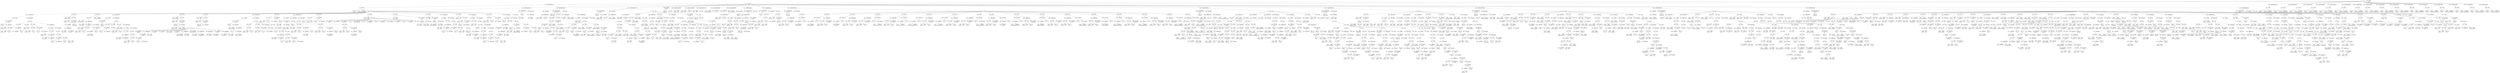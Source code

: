 digraph ast {
node [shape=none];
397318 [label=<<TABLE border='1' cellspacing='0' cellpadding='10' style='rounded' ><TR><TD border='0'>397318</TD><TD border='0'><B>PostfixExpression</B></TD></TR></TABLE>>];
397318 -> 397316 [weight=2];
397318 -> 397317 [weight=2];
397319 [label=<<TABLE border='1' cellspacing='0' cellpadding='10' style='rounded' ><TR><TD border='0'>397319</TD><TD border='0'><B>UnaryOP</B></TD></TR><HR/><TR><TD border='0' cellpadding='5' colspan='2'>!</TD></TR></TABLE>>];
397319 -> 397318 [weight=2];
397316 [label=<<TABLE border='1' cellspacing='0' cellpadding='10' style='rounded' ><TR><TD border='0'>397316</TD><TD border='0'><B>Variable</B></TD></TR><HR/><TR><TD border='0' cellpadding='5'>(0, 724)</TD><TD border='0' cellpadding='5'>options</TD></TR></TABLE>>];
397317 [label=<<TABLE border='1' cellspacing='0' cellpadding='10' style='rounded' ><TR><TD border='0'>397317</TD><TD border='0'><B>StringLiteral</B></TD></TR><HR/><TR><TD border='0' cellpadding='5' colspan='2'>is_multi</TD></TR></TABLE>>];
397314 [label=<<TABLE border='1' cellspacing='0' cellpadding='10' style='rounded' ><TR><TD border='0'>397314</TD><TD border='0'><B>BinOP</B></TD></TR><HR/><TR><TD border='0' cellpadding='5' colspan='2'>-&gt;</TD></TR></TABLE>>];
397314 -> 397310 [weight=2];
397314 -> 397313 [weight=2];
397312 [label=<<TABLE border='1' cellspacing='0' cellpadding='10' style='rounded' ><TR><TD border='0'>397312</TD><TD border='0'><B>ArgumentList</B></TD></TR></TABLE>>];
397313 [label=<<TABLE border='1' cellspacing='0' cellpadding='10' style='rounded' ><TR><TD border='0'>397313</TD><TD border='0'><B>MethodCall</B></TD></TR><HR/><TR><TD border='0' cellpadding='5' colspan='2'>after</TD></TR></TABLE>>];
397313 -> 397311 [weight=2];
397313 -> 397312 [weight=2];
397326 [label=<<TABLE border='1' cellspacing='0' cellpadding='10' style='rounded' ><TR><TD border='0'>397326</TD><TD border='0'><B>MethodCall</B></TD></TR><HR/><TR><TD border='0' cellpadding='5' colspan='2'>footer</TD></TR></TABLE>>];
397326 -> 397324 [weight=2];
397326 -> 397325 [weight=2];
397327 [label=<<TABLE border='1' cellspacing='0' cellpadding='10' style='rounded' ><TR><TD border='0'>397327</TD><TD border='0'><B>BinOP</B></TD></TR><HR/><TR><TD border='0' cellpadding='5' colspan='2'>-&gt;</TD></TR></TABLE>>];
397327 -> 397323 [weight=2];
397327 -> 397326 [weight=2];
397324 [label=<<TABLE border='1' cellspacing='0' cellpadding='10' style='rounded' ><TR><TD border='0'>397324</TD><TD border='0'><B>Id</B></TD></TR><HR/><TR><TD border='0' cellpadding='5' colspan='2'>footer</TD></TR></TABLE>>];
397325 [label=<<TABLE border='1' cellspacing='0' cellpadding='10' style='rounded' ><TR><TD border='0'>397325</TD><TD border='0'><B>ArgumentList</B></TD></TR></TABLE>>];
397322 [label=<<TABLE border='1' cellspacing='0' cellpadding='10' style='rounded' ><TR><TD border='0'>397322</TD><TD border='0'><B>Id</B></TD></TR><HR/><TR><TD border='0' cellpadding='5' colspan='2'>skin</TD></TR></TABLE>>];
397323 [label=<<TABLE border='1' cellspacing='0' cellpadding='10' style='rounded' ><TR><TD border='0'>397323</TD><TD border='0'><B>BinOP</B></TD></TR><HR/><TR><TD border='0' cellpadding='5' colspan='2'>-&gt;</TD></TR></TABLE>>];
397323 -> 397321 [weight=2];
397323 -> 397322 [weight=2];
397320 [label=<<TABLE border='1' cellspacing='0' cellpadding='10' style='rounded' ><TR><TD border='0'>397320</TD><TD border='0'><B>Condition</B></TD></TR></TABLE>>];
397320 -> 397319 [weight=2];
397321 [label=<<TABLE border='1' cellspacing='0' cellpadding='10' style='rounded' ><TR><TD border='0'>397321</TD><TD border='0'><B>Variable</B></TD></TR><HR/><TR><TD border='0' cellpadding='5'>(1566, 7631)</TD><TD border='0' cellpadding='5'>this</TD></TR></TABLE>>];
397334 [label=<<TABLE border='1' cellspacing='0' cellpadding='10' style='rounded' ><TR><TD border='0'>397334</TD><TD border='0'><B>IfThenStatement</B></TD></TR></TABLE>>];
397334 -> 397299 [weight=2];
397334 -> 397335 [weight=2];
397335 [label=<<TABLE border='1' cellspacing='0' cellpadding='10' style='rounded' ><TR><TD border='0'>397335</TD><TD border='0'><B>StatementBody</B></TD></TR></TABLE>>];
397335 -> 397333 [weight=2];
397332 [label=<<TABLE border='1' cellspacing='0' cellpadding='10' style='rounded' ><TR><TD border='0'>397332</TD><TD border='0'><B>Return</B></TD></TR></TABLE>>];
397332 -> 397331 [weight=2];
397333 [label=<<TABLE border='1' cellspacing='0' cellpadding='10' style='rounded' ><TR><TD border='0'>397333</TD><TD border='0'><B>Block</B></TD></TR></TABLE>>];
397333 -> 397307 [weight=2];
397333 -> 397314 [weight=2];
397333 -> 397329 [weight=2];
397333 -> 397332 [weight=2];
397330 [label=<<TABLE border='1' cellspacing='0' cellpadding='10' style='rounded' ><TR><TD border='0'>397330</TD><TD border='0'><B>StatementBody</B></TD></TR></TABLE>>];
397330 -> 397328 [weight=2];
397331 [label=<<TABLE border='1' cellspacing='0' cellpadding='10' style='rounded' ><TR><TD border='0'>397331</TD><TD border='0'><B>Variable</B></TD></TR><HR/><TR><TD border='0' cellpadding='5'>(1566, 7653)</TD><TD border='0' cellpadding='5'>res</TD></TR></TABLE>>];
397328 [label=<<TABLE border='1' cellspacing='0' cellpadding='10' style='rounded' ><TR><TD border='0'>397328</TD><TD border='0'><B>Block</B></TD></TR></TABLE>>];
397328 -> 397327 [weight=2];
397329 [label=<<TABLE border='1' cellspacing='0' cellpadding='10' style='rounded' ><TR><TD border='0'>397329</TD><TD border='0'><B>IfThenStatement</B></TD></TR></TABLE>>];
397329 -> 397320 [weight=2];
397329 -> 397330 [weight=2];
397342 [label=<<TABLE border='1' cellspacing='0' cellpadding='10' style='rounded' ><TR><TD border='0'>397342</TD><TD border='0'><B>PostfixExpression</B></TD></TR></TABLE>>];
397342 -> 397340 [weight=2];
397342 -> 397341 [weight=2];
397343 [label=<<TABLE border='1' cellspacing='0' cellpadding='10' style='rounded' ><TR><TD border='0'>397343</TD><TD border='0'><B>ArgumentList</B></TD></TR></TABLE>>];
397343 -> 397342 [weight=2];
397340 [label=<<TABLE border='1' cellspacing='0' cellpadding='10' style='rounded' ><TR><TD border='0'>397340</TD><TD border='0'><B>Variable</B></TD></TR><HR/><TR><TD border='0' cellpadding='5'>(0, 724)</TD><TD border='0' cellpadding='5'>options</TD></TR></TABLE>>];
397341 [label=<<TABLE border='1' cellspacing='0' cellpadding='10' style='rounded' ><TR><TD border='0'>397341</TD><TD border='0'><B>StringLiteral</B></TD></TR><HR/><TR><TD border='0' cellpadding='5' colspan='2'>package</TD></TR></TABLE>>];
397338 [label=<<TABLE border='1' cellspacing='0' cellpadding='10' style='rounded' ><TR><TD border='0'>397338</TD><TD border='0'><B>Variable</B></TD></TR><HR/><TR><TD border='0' cellpadding='5'>(1566, 7631)</TD><TD border='0' cellpadding='5'>this</TD></TR></TABLE>>];
397339 [label=<<TABLE border='1' cellspacing='0' cellpadding='10' style='rounded' ><TR><TD border='0'>397339</TD><TD border='0'><B>Id</B></TD></TR><HR/><TR><TD border='0' cellpadding='5' colspan='2'>download_package</TD></TR></TABLE>>];
397336 [label=<<TABLE border='1' cellspacing='0' cellpadding='10' style='rounded' ><TR><TD border='0'>397336</TD><TD border='0'><B>Variable</B></TD></TR><HR/><TR><TD border='0' cellpadding='5'>(1566, 7660)</TD><TD border='0' cellpadding='5'>download</TD></TR></TABLE>>];
397337 [label=<<TABLE border='1' cellspacing='0' cellpadding='10' style='rounded' ><TR><TD border='0'>397337</TD><TD border='0'><B>BinOP</B></TD></TR><HR/><TR><TD border='0' cellpadding='5' colspan='2'>=</TD></TR></TABLE>>];
397337 -> 397336 [weight=2];
397337 -> 397345 [weight=2];
397350 [label=<<TABLE border='1' cellspacing='0' cellpadding='10' style='rounded' ><TR><TD border='0'>397350</TD><TD border='0'><B>Condition</B></TD></TR></TABLE>>];
397350 -> 397349 [weight=2];
397351 [label=<<TABLE border='1' cellspacing='0' cellpadding='10' style='rounded' ><TR><TD border='0'>397351</TD><TD border='0'><B>Variable</B></TD></TR><HR/><TR><TD border='0' cellpadding='5'>(1566, 7631)</TD><TD border='0' cellpadding='5'>this</TD></TR></TABLE>>];
397348 [label=<<TABLE border='1' cellspacing='0' cellpadding='10' style='rounded' ><TR><TD border='0'>397348</TD><TD border='0'><B>ArgumentList</B></TD></TR></TABLE>>];
397348 -> 397347 [weight=2];
397349 [label=<<TABLE border='1' cellspacing='0' cellpadding='10' style='rounded' ><TR><TD border='0'>397349</TD><TD border='0'><B>FunctionCall</B></TD></TR><HR/><TR><TD border='0' cellpadding='5' colspan='2'>is_wp_error</TD></TR></TABLE>>];
397349 -> 397346 [weight=2];
397349 -> 397348 [weight=2];
397346 [label=<<TABLE border='1' cellspacing='0' cellpadding='10' style='rounded' ><TR><TD border='0'>397346</TD><TD border='0'><B>Id</B></TD></TR><HR/><TR><TD border='0' cellpadding='5' colspan='2'>is_wp_error</TD></TR></TABLE>>];
397347 [label=<<TABLE border='1' cellspacing='0' cellpadding='10' style='rounded' ><TR><TD border='0'>397347</TD><TD border='0'><B>Variable</B></TD></TR><HR/><TR><TD border='0' cellpadding='5'>(1566, 7660)</TD><TD border='0' cellpadding='5'>download</TD></TR></TABLE>>];
397344 [label=<<TABLE border='1' cellspacing='0' cellpadding='10' style='rounded' ><TR><TD border='0'>397344</TD><TD border='0'><B>MethodCall</B></TD></TR><HR/><TR><TD border='0' cellpadding='5' colspan='2'>download_package</TD></TR></TABLE>>];
397344 -> 397339 [weight=2];
397344 -> 397343 [weight=2];
397345 [label=<<TABLE border='1' cellspacing='0' cellpadding='10' style='rounded' ><TR><TD border='0'>397345</TD><TD border='0'><B>BinOP</B></TD></TR><HR/><TR><TD border='0' cellpadding='5' colspan='2'>-&gt;</TD></TR></TABLE>>];
397345 -> 397338 [weight=2];
397345 -> 397344 [weight=2];
397358 [label=<<TABLE border='1' cellspacing='0' cellpadding='10' style='rounded' ><TR><TD border='0'>397358</TD><TD border='0'><B>BinOP</B></TD></TR><HR/><TR><TD border='0' cellpadding='5' colspan='2'>-&gt;</TD></TR></TABLE>>];
397358 -> 397353 [weight=2];
397358 -> 397357 [weight=2];
397359 [label=<<TABLE border='1' cellspacing='0' cellpadding='10' style='rounded' ><TR><TD border='0'>397359</TD><TD border='0'><B>Variable</B></TD></TR><HR/><TR><TD border='0' cellpadding='5'>(1566, 7631)</TD><TD border='0' cellpadding='5'>this</TD></TR></TABLE>>];
397356 [label=<<TABLE border='1' cellspacing='0' cellpadding='10' style='rounded' ><TR><TD border='0'>397356</TD><TD border='0'><B>ArgumentList</B></TD></TR></TABLE>>];
397356 -> 397355 [weight=2];
397357 [label=<<TABLE border='1' cellspacing='0' cellpadding='10' style='rounded' ><TR><TD border='0'>397357</TD><TD border='0'><B>MethodCall</B></TD></TR><HR/><TR><TD border='0' cellpadding='5' colspan='2'>error</TD></TR></TABLE>>];
397357 -> 397354 [weight=2];
397357 -> 397356 [weight=2];
397354 [label=<<TABLE border='1' cellspacing='0' cellpadding='10' style='rounded' ><TR><TD border='0'>397354</TD><TD border='0'><B>Id</B></TD></TR><HR/><TR><TD border='0' cellpadding='5' colspan='2'>error</TD></TR></TABLE>>];
397355 [label=<<TABLE border='1' cellspacing='0' cellpadding='10' style='rounded' ><TR><TD border='0'>397355</TD><TD border='0'><B>Variable</B></TD></TR><HR/><TR><TD border='0' cellpadding='5'>(1566, 7660)</TD><TD border='0' cellpadding='5'>download</TD></TR></TABLE>>];
397352 [label=<<TABLE border='1' cellspacing='0' cellpadding='10' style='rounded' ><TR><TD border='0'>397352</TD><TD border='0'><B>Id</B></TD></TR><HR/><TR><TD border='0' cellpadding='5' colspan='2'>skin</TD></TR></TABLE>>];
397353 [label=<<TABLE border='1' cellspacing='0' cellpadding='10' style='rounded' ><TR><TD border='0'>397353</TD><TD border='0'><B>BinOP</B></TD></TR><HR/><TR><TD border='0' cellpadding='5' colspan='2'>-&gt;</TD></TR></TABLE>>];
397353 -> 397351 [weight=2];
397353 -> 397352 [weight=2];
397367 [label=<<TABLE border='1' cellspacing='0' cellpadding='10' style='rounded' ><TR><TD border='0'>397367</TD><TD border='0'><B>Variable</B></TD></TR><HR/><TR><TD border='0' cellpadding='5'>(0, 724)</TD><TD border='0' cellpadding='5'>options</TD></TR></TABLE>>];
397364 [label=<<TABLE border='1' cellspacing='0' cellpadding='10' style='rounded' ><TR><TD border='0'>397364</TD><TD border='0'><B>MethodCall</B></TD></TR><HR/><TR><TD border='0' cellpadding='5' colspan='2'>after</TD></TR></TABLE>>];
397364 -> 397362 [weight=2];
397364 -> 397363 [weight=2];
397365 [label=<<TABLE border='1' cellspacing='0' cellpadding='10' style='rounded' ><TR><TD border='0'>397365</TD><TD border='0'><B>BinOP</B></TD></TR><HR/><TR><TD border='0' cellpadding='5' colspan='2'>-&gt;</TD></TR></TABLE>>];
397365 -> 397361 [weight=2];
397365 -> 397364 [weight=2];
397362 [label=<<TABLE border='1' cellspacing='0' cellpadding='10' style='rounded' ><TR><TD border='0'>397362</TD><TD border='0'><B>Id</B></TD></TR><HR/><TR><TD border='0' cellpadding='5' colspan='2'>after</TD></TR></TABLE>>];
397363 [label=<<TABLE border='1' cellspacing='0' cellpadding='10' style='rounded' ><TR><TD border='0'>397363</TD><TD border='0'><B>ArgumentList</B></TD></TR></TABLE>>];
397360 [label=<<TABLE border='1' cellspacing='0' cellpadding='10' style='rounded' ><TR><TD border='0'>397360</TD><TD border='0'><B>Id</B></TD></TR><HR/><TR><TD border='0' cellpadding='5' colspan='2'>skin</TD></TR></TABLE>>];
397361 [label=<<TABLE border='1' cellspacing='0' cellpadding='10' style='rounded' ><TR><TD border='0'>397361</TD><TD border='0'><B>BinOP</B></TD></TR><HR/><TR><TD border='0' cellpadding='5' colspan='2'>-&gt;</TD></TR></TABLE>>];
397361 -> 397359 [weight=2];
397361 -> 397360 [weight=2];
397374 [label=<<TABLE border='1' cellspacing='0' cellpadding='10' style='rounded' ><TR><TD border='0'>397374</TD><TD border='0'><B>BinOP</B></TD></TR><HR/><TR><TD border='0' cellpadding='5' colspan='2'>-&gt;</TD></TR></TABLE>>];
397374 -> 397372 [weight=2];
397374 -> 397373 [weight=2];
397375 [label=<<TABLE border='1' cellspacing='0' cellpadding='10' style='rounded' ><TR><TD border='0'>397375</TD><TD border='0'><B>Id</B></TD></TR><HR/><TR><TD border='0' cellpadding='5' colspan='2'>footer</TD></TR></TABLE>>];
397372 [label=<<TABLE border='1' cellspacing='0' cellpadding='10' style='rounded' ><TR><TD border='0'>397372</TD><TD border='0'><B>Variable</B></TD></TR><HR/><TR><TD border='0' cellpadding='5'>(1566, 7631)</TD><TD border='0' cellpadding='5'>this</TD></TR></TABLE>>];
397373 [label=<<TABLE border='1' cellspacing='0' cellpadding='10' style='rounded' ><TR><TD border='0'>397373</TD><TD border='0'><B>Id</B></TD></TR><HR/><TR><TD border='0' cellpadding='5' colspan='2'>skin</TD></TR></TABLE>>];
397370 [label=<<TABLE border='1' cellspacing='0' cellpadding='10' style='rounded' ><TR><TD border='0'>397370</TD><TD border='0'><B>UnaryOP</B></TD></TR><HR/><TR><TD border='0' cellpadding='5' colspan='2'>!</TD></TR></TABLE>>];
397370 -> 397369 [weight=2];
397371 [label=<<TABLE border='1' cellspacing='0' cellpadding='10' style='rounded' ><TR><TD border='0'>397371</TD><TD border='0'><B>Condition</B></TD></TR></TABLE>>];
397371 -> 397370 [weight=2];
397368 [label=<<TABLE border='1' cellspacing='0' cellpadding='10' style='rounded' ><TR><TD border='0'>397368</TD><TD border='0'><B>StringLiteral</B></TD></TR><HR/><TR><TD border='0' cellpadding='5' colspan='2'>is_multi</TD></TR></TABLE>>];
397369 [label=<<TABLE border='1' cellspacing='0' cellpadding='10' style='rounded' ><TR><TD border='0'>397369</TD><TD border='0'><B>PostfixExpression</B></TD></TR></TABLE>>];
397369 -> 397367 [weight=2];
397369 -> 397368 [weight=2];
397382 [label=<<TABLE border='1' cellspacing='0' cellpadding='10' style='rounded' ><TR><TD border='0'>397382</TD><TD border='0'><B>Variable</B></TD></TR><HR/><TR><TD border='0' cellpadding='5'>(1566, 7660)</TD><TD border='0' cellpadding='5'>download</TD></TR></TABLE>>];
397383 [label=<<TABLE border='1' cellspacing='0' cellpadding='10' style='rounded' ><TR><TD border='0'>397383</TD><TD border='0'><B>Return</B></TD></TR></TABLE>>];
397383 -> 397382 [weight=2];
397380 [label=<<TABLE border='1' cellspacing='0' cellpadding='10' style='rounded' ><TR><TD border='0'>397380</TD><TD border='0'><B>IfThenStatement</B></TD></TR></TABLE>>];
397380 -> 397371 [weight=2];
397380 -> 397381 [weight=2];
397381 [label=<<TABLE border='1' cellspacing='0' cellpadding='10' style='rounded' ><TR><TD border='0'>397381</TD><TD border='0'><B>StatementBody</B></TD></TR></TABLE>>];
397381 -> 397379 [weight=2];
397378 [label=<<TABLE border='1' cellspacing='0' cellpadding='10' style='rounded' ><TR><TD border='0'>397378</TD><TD border='0'><B>BinOP</B></TD></TR><HR/><TR><TD border='0' cellpadding='5' colspan='2'>-&gt;</TD></TR></TABLE>>];
397378 -> 397374 [weight=2];
397378 -> 397377 [weight=2];
397379 [label=<<TABLE border='1' cellspacing='0' cellpadding='10' style='rounded' ><TR><TD border='0'>397379</TD><TD border='0'><B>Block</B></TD></TR></TABLE>>];
397379 -> 397378 [weight=2];
397376 [label=<<TABLE border='1' cellspacing='0' cellpadding='10' style='rounded' ><TR><TD border='0'>397376</TD><TD border='0'><B>ArgumentList</B></TD></TR></TABLE>>];
397377 [label=<<TABLE border='1' cellspacing='0' cellpadding='10' style='rounded' ><TR><TD border='0'>397377</TD><TD border='0'><B>MethodCall</B></TD></TR><HR/><TR><TD border='0' cellpadding='5' colspan='2'>footer</TD></TR></TABLE>>];
397377 -> 397375 [weight=2];
397377 -> 397376 [weight=2];
397390 [label=<<TABLE border='1' cellspacing='0' cellpadding='10' style='rounded' ><TR><TD border='0'>397390</TD><TD border='0'><B>RelOP</B></TD></TR><HR/><TR><TD border='0' cellpadding='5' colspan='2'>!=</TD></TR></TABLE>>];
397390 -> 397389 [weight=2];
397390 -> 397393 [weight=2];
397391 [label=<<TABLE border='1' cellspacing='0' cellpadding='10' style='rounded' ><TR><TD border='0'>397391</TD><TD border='0'><B>Variable</B></TD></TR><HR/><TR><TD border='0' cellpadding='5'>(0, 724)</TD><TD border='0' cellpadding='5'>options</TD></TR></TABLE>>];
397388 [label=<<TABLE border='1' cellspacing='0' cellpadding='10' style='rounded' ><TR><TD border='0'>397388</TD><TD border='0'><B>BinOP</B></TD></TR><HR/><TR><TD border='0' cellpadding='5' colspan='2'>=</TD></TR></TABLE>>];
397388 -> 397387 [weight=2];
397388 -> 397390 [weight=2];
397389 [label=<<TABLE border='1' cellspacing='0' cellpadding='10' style='rounded' ><TR><TD border='0'>397389</TD><TD border='0'><B>Variable</B></TD></TR><HR/><TR><TD border='0' cellpadding='5'>(1566, 7660)</TD><TD border='0' cellpadding='5'>download</TD></TR></TABLE>>];
397386 [label=<<TABLE border='1' cellspacing='0' cellpadding='10' style='rounded' ><TR><TD border='0'>397386</TD><TD border='0'><B>StatementBody</B></TD></TR></TABLE>>];
397386 -> 397384 [weight=2];
397387 [label=<<TABLE border='1' cellspacing='0' cellpadding='10' style='rounded' ><TR><TD border='0'>397387</TD><TD border='0'><B>Variable</B></TD></TR><HR/><TR><TD border='0' cellpadding='5'>(1566, 7640)</TD><TD border='0' cellpadding='5'>delete_package</TD></TR></TABLE>>];
397384 [label=<<TABLE border='1' cellspacing='0' cellpadding='10' style='rounded' ><TR><TD border='0'>397384</TD><TD border='0'><B>Block</B></TD></TR></TABLE>>];
397384 -> 397358 [weight=2];
397384 -> 397365 [weight=2];
397384 -> 397380 [weight=2];
397384 -> 397383 [weight=2];
397385 [label=<<TABLE border='1' cellspacing='0' cellpadding='10' style='rounded' ><TR><TD border='0'>397385</TD><TD border='0'><B>IfThenStatement</B></TD></TR></TABLE>>];
397385 -> 397350 [weight=2];
397385 -> 397386 [weight=2];
397398 [label=<<TABLE border='1' cellspacing='0' cellpadding='10' style='rounded' ><TR><TD border='0'>397398</TD><TD border='0'><B>Variable</B></TD></TR><HR/><TR><TD border='0' cellpadding='5'>(1566, 7660)</TD><TD border='0' cellpadding='5'>download</TD></TR></TABLE>>];
397399 [label=<<TABLE border='1' cellspacing='0' cellpadding='10' style='rounded' ><TR><TD border='0'>397399</TD><TD border='0'><B>Variable</B></TD></TR><HR/><TR><TD border='0' cellpadding='5'>(1566, 7640)</TD><TD border='0' cellpadding='5'>delete_package</TD></TR></TABLE>>];
397396 [label=<<TABLE border='1' cellspacing='0' cellpadding='10' style='rounded' ><TR><TD border='0'>397396</TD><TD border='0'><B>Variable</B></TD></TR><HR/><TR><TD border='0' cellpadding='5'>(1566, 7631)</TD><TD border='0' cellpadding='5'>this</TD></TR></TABLE>>];
397397 [label=<<TABLE border='1' cellspacing='0' cellpadding='10' style='rounded' ><TR><TD border='0'>397397</TD><TD border='0'><B>Id</B></TD></TR><HR/><TR><TD border='0' cellpadding='5' colspan='2'>unpack_package</TD></TR></TABLE>>];
397394 [label=<<TABLE border='1' cellspacing='0' cellpadding='10' style='rounded' ><TR><TD border='0'>397394</TD><TD border='0'><B>Variable</B></TD></TR><HR/><TR><TD border='0' cellpadding='5'>(1566, 7643)</TD><TD border='0' cellpadding='5'>working_dir</TD></TR></TABLE>>];
397395 [label=<<TABLE border='1' cellspacing='0' cellpadding='10' style='rounded' ><TR><TD border='0'>397395</TD><TD border='0'><B>BinOP</B></TD></TR><HR/><TR><TD border='0' cellpadding='5' colspan='2'>=</TD></TR></TABLE>>];
397395 -> 397394 [weight=2];
397395 -> 397402 [weight=2];
397392 [label=<<TABLE border='1' cellspacing='0' cellpadding='10' style='rounded' ><TR><TD border='0'>397392</TD><TD border='0'><B>StringLiteral</B></TD></TR><HR/><TR><TD border='0' cellpadding='5' colspan='2'>package</TD></TR></TABLE>>];
397393 [label=<<TABLE border='1' cellspacing='0' cellpadding='10' style='rounded' ><TR><TD border='0'>397393</TD><TD border='0'><B>PostfixExpression</B></TD></TR></TABLE>>];
397393 -> 397391 [weight=2];
397393 -> 397392 [weight=2];
397406 [label=<<TABLE border='1' cellspacing='0' cellpadding='10' style='rounded' ><TR><TD border='0'>397406</TD><TD border='0'><B>FunctionCall</B></TD></TR><HR/><TR><TD border='0' cellpadding='5' colspan='2'>is_wp_error</TD></TR></TABLE>>];
397406 -> 397403 [weight=2];
397406 -> 397405 [weight=2];
397407 [label=<<TABLE border='1' cellspacing='0' cellpadding='10' style='rounded' ><TR><TD border='0'>397407</TD><TD border='0'><B>Condition</B></TD></TR></TABLE>>];
397407 -> 397406 [weight=2];
397404 [label=<<TABLE border='1' cellspacing='0' cellpadding='10' style='rounded' ><TR><TD border='0'>397404</TD><TD border='0'><B>Variable</B></TD></TR><HR/><TR><TD border='0' cellpadding='5'>(1566, 7643)</TD><TD border='0' cellpadding='5'>working_dir</TD></TR></TABLE>>];
397405 [label=<<TABLE border='1' cellspacing='0' cellpadding='10' style='rounded' ><TR><TD border='0'>397405</TD><TD border='0'><B>ArgumentList</B></TD></TR></TABLE>>];
397405 -> 397404 [weight=2];
397402 [label=<<TABLE border='1' cellspacing='0' cellpadding='10' style='rounded' ><TR><TD border='0'>397402</TD><TD border='0'><B>BinOP</B></TD></TR><HR/><TR><TD border='0' cellpadding='5' colspan='2'>-&gt;</TD></TR></TABLE>>];
397402 -> 397396 [weight=2];
397402 -> 397401 [weight=2];
397403 [label=<<TABLE border='1' cellspacing='0' cellpadding='10' style='rounded' ><TR><TD border='0'>397403</TD><TD border='0'><B>Id</B></TD></TR><HR/><TR><TD border='0' cellpadding='5' colspan='2'>is_wp_error</TD></TR></TABLE>>];
397400 [label=<<TABLE border='1' cellspacing='0' cellpadding='10' style='rounded' ><TR><TD border='0'>397400</TD><TD border='0'><B>ArgumentList</B></TD></TR></TABLE>>];
397400 -> 397398 [weight=2];
397400 -> 397399 [weight=2];
397401 [label=<<TABLE border='1' cellspacing='0' cellpadding='10' style='rounded' ><TR><TD border='0'>397401</TD><TD border='0'><B>MethodCall</B></TD></TR><HR/><TR><TD border='0' cellpadding='5' colspan='2'>unpack_package</TD></TR></TABLE>>];
397401 -> 397397 [weight=2];
397401 -> 397400 [weight=2];
397414 [label=<<TABLE border='1' cellspacing='0' cellpadding='10' style='rounded' ><TR><TD border='0'>397414</TD><TD border='0'><B>MethodCall</B></TD></TR><HR/><TR><TD border='0' cellpadding='5' colspan='2'>error</TD></TR></TABLE>>];
397414 -> 397411 [weight=2];
397414 -> 397413 [weight=2];
397415 [label=<<TABLE border='1' cellspacing='0' cellpadding='10' style='rounded' ><TR><TD border='0'>397415</TD><TD border='0'><B>BinOP</B></TD></TR><HR/><TR><TD border='0' cellpadding='5' colspan='2'>-&gt;</TD></TR></TABLE>>];
397415 -> 397410 [weight=2];
397415 -> 397414 [weight=2];
397412 [label=<<TABLE border='1' cellspacing='0' cellpadding='10' style='rounded' ><TR><TD border='0'>397412</TD><TD border='0'><B>Variable</B></TD></TR><HR/><TR><TD border='0' cellpadding='5'>(1566, 7643)</TD><TD border='0' cellpadding='5'>working_dir</TD></TR></TABLE>>];
397413 [label=<<TABLE border='1' cellspacing='0' cellpadding='10' style='rounded' ><TR><TD border='0'>397413</TD><TD border='0'><B>ArgumentList</B></TD></TR></TABLE>>];
397413 -> 397412 [weight=2];
397410 [label=<<TABLE border='1' cellspacing='0' cellpadding='10' style='rounded' ><TR><TD border='0'>397410</TD><TD border='0'><B>BinOP</B></TD></TR><HR/><TR><TD border='0' cellpadding='5' colspan='2'>-&gt;</TD></TR></TABLE>>];
397410 -> 397408 [weight=2];
397410 -> 397409 [weight=2];
397411 [label=<<TABLE border='1' cellspacing='0' cellpadding='10' style='rounded' ><TR><TD border='0'>397411</TD><TD border='0'><B>Id</B></TD></TR><HR/><TR><TD border='0' cellpadding='5' colspan='2'>error</TD></TR></TABLE>>];
397408 [label=<<TABLE border='1' cellspacing='0' cellpadding='10' style='rounded' ><TR><TD border='0'>397408</TD><TD border='0'><B>Variable</B></TD></TR><HR/><TR><TD border='0' cellpadding='5'>(1566, 7631)</TD><TD border='0' cellpadding='5'>this</TD></TR></TABLE>>];
397409 [label=<<TABLE border='1' cellspacing='0' cellpadding='10' style='rounded' ><TR><TD border='0'>397409</TD><TD border='0'><B>Id</B></TD></TR><HR/><TR><TD border='0' cellpadding='5' colspan='2'>skin</TD></TR></TABLE>>];
397422 [label=<<TABLE border='1' cellspacing='0' cellpadding='10' style='rounded' ><TR><TD border='0'>397422</TD><TD border='0'><B>BinOP</B></TD></TR><HR/><TR><TD border='0' cellpadding='5' colspan='2'>-&gt;</TD></TR></TABLE>>];
397422 -> 397418 [weight=2];
397422 -> 397421 [weight=2];
397420 [label=<<TABLE border='1' cellspacing='0' cellpadding='10' style='rounded' ><TR><TD border='0'>397420</TD><TD border='0'><B>ArgumentList</B></TD></TR></TABLE>>];
397421 [label=<<TABLE border='1' cellspacing='0' cellpadding='10' style='rounded' ><TR><TD border='0'>397421</TD><TD border='0'><B>MethodCall</B></TD></TR><HR/><TR><TD border='0' cellpadding='5' colspan='2'>after</TD></TR></TABLE>>];
397421 -> 397419 [weight=2];
397421 -> 397420 [weight=2];
397418 [label=<<TABLE border='1' cellspacing='0' cellpadding='10' style='rounded' ><TR><TD border='0'>397418</TD><TD border='0'><B>BinOP</B></TD></TR><HR/><TR><TD border='0' cellpadding='5' colspan='2'>-&gt;</TD></TR></TABLE>>];
397418 -> 397416 [weight=2];
397418 -> 397417 [weight=2];
397419 [label=<<TABLE border='1' cellspacing='0' cellpadding='10' style='rounded' ><TR><TD border='0'>397419</TD><TD border='0'><B>Id</B></TD></TR><HR/><TR><TD border='0' cellpadding='5' colspan='2'>after</TD></TR></TABLE>>];
397416 [label=<<TABLE border='1' cellspacing='0' cellpadding='10' style='rounded' ><TR><TD border='0'>397416</TD><TD border='0'><B>Variable</B></TD></TR><HR/><TR><TD border='0' cellpadding='5'>(1566, 7631)</TD><TD border='0' cellpadding='5'>this</TD></TR></TABLE>>];
397417 [label=<<TABLE border='1' cellspacing='0' cellpadding='10' style='rounded' ><TR><TD border='0'>397417</TD><TD border='0'><B>Id</B></TD></TR><HR/><TR><TD border='0' cellpadding='5' colspan='2'>skin</TD></TR></TABLE>>];
397430 [label=<<TABLE border='1' cellspacing='0' cellpadding='10' style='rounded' ><TR><TD border='0'>397430</TD><TD border='0'><B>Id</B></TD></TR><HR/><TR><TD border='0' cellpadding='5' colspan='2'>skin</TD></TR></TABLE>>];
397431 [label=<<TABLE border='1' cellspacing='0' cellpadding='10' style='rounded' ><TR><TD border='0'>397431</TD><TD border='0'><B>BinOP</B></TD></TR><HR/><TR><TD border='0' cellpadding='5' colspan='2'>-&gt;</TD></TR></TABLE>>];
397431 -> 397429 [weight=2];
397431 -> 397430 [weight=2];
397428 [label=<<TABLE border='1' cellspacing='0' cellpadding='10' style='rounded' ><TR><TD border='0'>397428</TD><TD border='0'><B>Condition</B></TD></TR></TABLE>>];
397428 -> 397427 [weight=2];
397429 [label=<<TABLE border='1' cellspacing='0' cellpadding='10' style='rounded' ><TR><TD border='0'>397429</TD><TD border='0'><B>Variable</B></TD></TR><HR/><TR><TD border='0' cellpadding='5'>(1566, 7631)</TD><TD border='0' cellpadding='5'>this</TD></TR></TABLE>>];
397426 [label=<<TABLE border='1' cellspacing='0' cellpadding='10' style='rounded' ><TR><TD border='0'>397426</TD><TD border='0'><B>PostfixExpression</B></TD></TR></TABLE>>];
397426 -> 397424 [weight=2];
397426 -> 397425 [weight=2];
397427 [label=<<TABLE border='1' cellspacing='0' cellpadding='10' style='rounded' ><TR><TD border='0'>397427</TD><TD border='0'><B>UnaryOP</B></TD></TR><HR/><TR><TD border='0' cellpadding='5' colspan='2'>!</TD></TR></TABLE>>];
397427 -> 397426 [weight=2];
397424 [label=<<TABLE border='1' cellspacing='0' cellpadding='10' style='rounded' ><TR><TD border='0'>397424</TD><TD border='0'><B>Variable</B></TD></TR><HR/><TR><TD border='0' cellpadding='5'>(0, 724)</TD><TD border='0' cellpadding='5'>options</TD></TR></TABLE>>];
397425 [label=<<TABLE border='1' cellspacing='0' cellpadding='10' style='rounded' ><TR><TD border='0'>397425</TD><TD border='0'><B>StringLiteral</B></TD></TR><HR/><TR><TD border='0' cellpadding='5' colspan='2'>is_multi</TD></TR></TABLE>>];
397438 [label=<<TABLE border='1' cellspacing='0' cellpadding='10' style='rounded' ><TR><TD border='0'>397438</TD><TD border='0'><B>StatementBody</B></TD></TR></TABLE>>];
397438 -> 397436 [weight=2];
397439 [label=<<TABLE border='1' cellspacing='0' cellpadding='10' style='rounded' ><TR><TD border='0'>397439</TD><TD border='0'><B>Variable</B></TD></TR><HR/><TR><TD border='0' cellpadding='5'>(1566, 7643)</TD><TD border='0' cellpadding='5'>working_dir</TD></TR></TABLE>>];
397436 [label=<<TABLE border='1' cellspacing='0' cellpadding='10' style='rounded' ><TR><TD border='0'>397436</TD><TD border='0'><B>Block</B></TD></TR></TABLE>>];
397436 -> 397435 [weight=2];
397437 [label=<<TABLE border='1' cellspacing='0' cellpadding='10' style='rounded' ><TR><TD border='0'>397437</TD><TD border='0'><B>IfThenStatement</B></TD></TR></TABLE>>];
397437 -> 397428 [weight=2];
397437 -> 397438 [weight=2];
397434 [label=<<TABLE border='1' cellspacing='0' cellpadding='10' style='rounded' ><TR><TD border='0'>397434</TD><TD border='0'><B>MethodCall</B></TD></TR><HR/><TR><TD border='0' cellpadding='5' colspan='2'>footer</TD></TR></TABLE>>];
397434 -> 397432 [weight=2];
397434 -> 397433 [weight=2];
397435 [label=<<TABLE border='1' cellspacing='0' cellpadding='10' style='rounded' ><TR><TD border='0'>397435</TD><TD border='0'><B>BinOP</B></TD></TR><HR/><TR><TD border='0' cellpadding='5' colspan='2'>-&gt;</TD></TR></TABLE>>];
397435 -> 397431 [weight=2];
397435 -> 397434 [weight=2];
397432 [label=<<TABLE border='1' cellspacing='0' cellpadding='10' style='rounded' ><TR><TD border='0'>397432</TD><TD border='0'><B>Id</B></TD></TR><HR/><TR><TD border='0' cellpadding='5' colspan='2'>footer</TD></TR></TABLE>>];
397433 [label=<<TABLE border='1' cellspacing='0' cellpadding='10' style='rounded' ><TR><TD border='0'>397433</TD><TD border='0'><B>ArgumentList</B></TD></TR></TABLE>>];
397446 [label=<<TABLE border='1' cellspacing='0' cellpadding='10' style='rounded' ><TR><TD border='0'>397446</TD><TD border='0'><B>Variable</B></TD></TR><HR/><TR><TD border='0' cellpadding='5'>(1566, 7631)</TD><TD border='0' cellpadding='5'>this</TD></TR></TABLE>>];
397447 [label=<<TABLE border='1' cellspacing='0' cellpadding='10' style='rounded' ><TR><TD border='0'>397447</TD><TD border='0'><B>Id</B></TD></TR><HR/><TR><TD border='0' cellpadding='5' colspan='2'>install_package</TD></TR></TABLE>>];
397444 [label=<<TABLE border='1' cellspacing='0' cellpadding='10' style='rounded' ><TR><TD border='0'>397444</TD><TD border='0'><B>Variable</B></TD></TR><HR/><TR><TD border='0' cellpadding='5'>(0, 817)</TD><TD border='0' cellpadding='5'>result</TD></TR></TABLE>>];
397445 [label=<<TABLE border='1' cellspacing='0' cellpadding='10' style='rounded' ><TR><TD border='0'>397445</TD><TD border='0'><B>BinOP</B></TD></TR><HR/><TR><TD border='0' cellpadding='5' colspan='2'>=</TD></TR></TABLE>>];
397445 -> 397444 [weight=2];
397445 -> 397473 [weight=2];
397442 [label=<<TABLE border='1' cellspacing='0' cellpadding='10' style='rounded' ><TR><TD border='0'>397442</TD><TD border='0'><B>IfThenStatement</B></TD></TR></TABLE>>];
397442 -> 397407 [weight=2];
397442 -> 397443 [weight=2];
397443 [label=<<TABLE border='1' cellspacing='0' cellpadding='10' style='rounded' ><TR><TD border='0'>397443</TD><TD border='0'><B>StatementBody</B></TD></TR></TABLE>>];
397443 -> 397441 [weight=2];
397440 [label=<<TABLE border='1' cellspacing='0' cellpadding='10' style='rounded' ><TR><TD border='0'>397440</TD><TD border='0'><B>Return</B></TD></TR></TABLE>>];
397440 -> 397439 [weight=2];
397441 [label=<<TABLE border='1' cellspacing='0' cellpadding='10' style='rounded' ><TR><TD border='0'>397441</TD><TD border='0'><B>Block</B></TD></TR></TABLE>>];
397441 -> 397415 [weight=2];
397441 -> 397422 [weight=2];
397441 -> 397437 [weight=2];
397441 -> 397440 [weight=2];
397454 [label=<<TABLE border='1' cellspacing='0' cellpadding='10' style='rounded' ><TR><TD border='0'>397454</TD><TD border='0'><B>StringLiteral</B></TD></TR><HR/><TR><TD border='0' cellpadding='5' colspan='2'>clear_destination</TD></TR></TABLE>>];
397455 [label=<<TABLE border='1' cellspacing='0' cellpadding='10' style='rounded' ><TR><TD border='0'>397455</TD><TD border='0'><B>Variable</B></TD></TR><HR/><TR><TD border='0' cellpadding='5'>(0, 724)</TD><TD border='0' cellpadding='5'>options</TD></TR></TABLE>>];
397452 [label=<<TABLE border='1' cellspacing='0' cellpadding='10' style='rounded' ><TR><TD border='0'>397452</TD><TD border='0'><B>StringLiteral</B></TD></TR><HR/><TR><TD border='0' cellpadding='5' colspan='2'>destination</TD></TR></TABLE>>];
397453 [label=<<TABLE border='1' cellspacing='0' cellpadding='10' style='rounded' ><TR><TD border='0'>397453</TD><TD border='0'><B>PostfixExpression</B></TD></TR></TABLE>>];
397453 -> 397451 [weight=2];
397453 -> 397452 [weight=2];
397450 [label=<<TABLE border='1' cellspacing='0' cellpadding='10' style='rounded' ><TR><TD border='0'>397450</TD><TD border='0'><B>StringLiteral</B></TD></TR><HR/><TR><TD border='0' cellpadding='5' colspan='2'>destination</TD></TR></TABLE>>];
397451 [label=<<TABLE border='1' cellspacing='0' cellpadding='10' style='rounded' ><TR><TD border='0'>397451</TD><TD border='0'><B>Variable</B></TD></TR><HR/><TR><TD border='0' cellpadding='5'>(0, 724)</TD><TD border='0' cellpadding='5'>options</TD></TR></TABLE>>];
397448 [label=<<TABLE border='1' cellspacing='0' cellpadding='10' style='rounded' ><TR><TD border='0'>397448</TD><TD border='0'><B>StringLiteral</B></TD></TR><HR/><TR><TD border='0' cellpadding='5' colspan='2'>source</TD></TR></TABLE>>];
397449 [label=<<TABLE border='1' cellspacing='0' cellpadding='10' style='rounded' ><TR><TD border='0'>397449</TD><TD border='0'><B>Variable</B></TD></TR><HR/><TR><TD border='0' cellpadding='5'>(1566, 7643)</TD><TD border='0' cellpadding='5'>working_dir</TD></TR></TABLE>>];
397462 [label=<<TABLE border='1' cellspacing='0' cellpadding='10' style='rounded' ><TR><TD border='0'>397462</TD><TD border='0'><B>StringLiteral</B></TD></TR><HR/><TR><TD border='0' cellpadding='5' colspan='2'>clear_working</TD></TR></TABLE>>];
397463 [label=<<TABLE border='1' cellspacing='0' cellpadding='10' style='rounded' ><TR><TD border='0'>397463</TD><TD border='0'><B>Variable</B></TD></TR><HR/><TR><TD border='0' cellpadding='5'>(0, 724)</TD><TD border='0' cellpadding='5'>options</TD></TR></TABLE>>];
397460 [label=<<TABLE border='1' cellspacing='0' cellpadding='10' style='rounded' ><TR><TD border='0'>397460</TD><TD border='0'><B>StringLiteral</B></TD></TR><HR/><TR><TD border='0' cellpadding='5' colspan='2'>abort_if_destination_exists</TD></TR></TABLE>>];
397461 [label=<<TABLE border='1' cellspacing='0' cellpadding='10' style='rounded' ><TR><TD border='0'>397461</TD><TD border='0'><B>PostfixExpression</B></TD></TR></TABLE>>];
397461 -> 397459 [weight=2];
397461 -> 397460 [weight=2];
397458 [label=<<TABLE border='1' cellspacing='0' cellpadding='10' style='rounded' ><TR><TD border='0'>397458</TD><TD border='0'><B>StringLiteral</B></TD></TR><HR/><TR><TD border='0' cellpadding='5' colspan='2'>abort_if_destination_exists</TD></TR></TABLE>>];
397459 [label=<<TABLE border='1' cellspacing='0' cellpadding='10' style='rounded' ><TR><TD border='0'>397459</TD><TD border='0'><B>Variable</B></TD></TR><HR/><TR><TD border='0' cellpadding='5'>(0, 724)</TD><TD border='0' cellpadding='5'>options</TD></TR></TABLE>>];
397456 [label=<<TABLE border='1' cellspacing='0' cellpadding='10' style='rounded' ><TR><TD border='0'>397456</TD><TD border='0'><B>StringLiteral</B></TD></TR><HR/><TR><TD border='0' cellpadding='5' colspan='2'>clear_destination</TD></TR></TABLE>>];
397457 [label=<<TABLE border='1' cellspacing='0' cellpadding='10' style='rounded' ><TR><TD border='0'>397457</TD><TD border='0'><B>PostfixExpression</B></TD></TR></TABLE>>];
397457 -> 397455 [weight=2];
397457 -> 397456 [weight=2];
397470 [label=<<TABLE border='1' cellspacing='0' cellpadding='10' style='rounded' ><TR><TD border='0'>397470</TD><TD border='0'><B>Array</B></TD></TR></TABLE>>];
397470 -> 397448 [weight=2];
397470 -> 397449 [weight=2];
397470 -> 397450 [weight=2];
397470 -> 397453 [weight=2];
397470 -> 397454 [weight=2];
397470 -> 397457 [weight=2];
397470 -> 397458 [weight=2];
397470 -> 397461 [weight=2];
397470 -> 397462 [weight=2];
397470 -> 397465 [weight=2];
397470 -> 397466 [weight=2];
397470 -> 397469 [weight=2];
397471 [label=<<TABLE border='1' cellspacing='0' cellpadding='10' style='rounded' ><TR><TD border='0'>397471</TD><TD border='0'><B>ArgumentList</B></TD></TR></TABLE>>];
397471 -> 397470 [weight=2];
397468 [label=<<TABLE border='1' cellspacing='0' cellpadding='10' style='rounded' ><TR><TD border='0'>397468</TD><TD border='0'><B>StringLiteral</B></TD></TR><HR/><TR><TD border='0' cellpadding='5' colspan='2'>hook_extra</TD></TR></TABLE>>];
397469 [label=<<TABLE border='1' cellspacing='0' cellpadding='10' style='rounded' ><TR><TD border='0'>397469</TD><TD border='0'><B>PostfixExpression</B></TD></TR></TABLE>>];
397469 -> 397467 [weight=2];
397469 -> 397468 [weight=2];
397466 [label=<<TABLE border='1' cellspacing='0' cellpadding='10' style='rounded' ><TR><TD border='0'>397466</TD><TD border='0'><B>StringLiteral</B></TD></TR><HR/><TR><TD border='0' cellpadding='5' colspan='2'>hook_extra</TD></TR></TABLE>>];
397467 [label=<<TABLE border='1' cellspacing='0' cellpadding='10' style='rounded' ><TR><TD border='0'>397467</TD><TD border='0'><B>Variable</B></TD></TR><HR/><TR><TD border='0' cellpadding='5'>(0, 724)</TD><TD border='0' cellpadding='5'>options</TD></TR></TABLE>>];
397464 [label=<<TABLE border='1' cellspacing='0' cellpadding='10' style='rounded' ><TR><TD border='0'>397464</TD><TD border='0'><B>StringLiteral</B></TD></TR><HR/><TR><TD border='0' cellpadding='5' colspan='2'>clear_working</TD></TR></TABLE>>];
397465 [label=<<TABLE border='1' cellspacing='0' cellpadding='10' style='rounded' ><TR><TD border='0'>397465</TD><TD border='0'><B>PostfixExpression</B></TD></TR></TABLE>>];
397465 -> 397463 [weight=2];
397465 -> 397464 [weight=2];
397478 [label=<<TABLE border='1' cellspacing='0' cellpadding='10' style='rounded' ><TR><TD border='0'>397478</TD><TD border='0'><B>Variable</B></TD></TR><HR/><TR><TD border='0' cellpadding='5'>(0, 817)</TD><TD border='0' cellpadding='5'>result</TD></TR></TABLE>>];
397479 [label=<<TABLE border='1' cellspacing='0' cellpadding='10' style='rounded' ><TR><TD border='0'>397479</TD><TD border='0'><B>ArgumentList</B></TD></TR></TABLE>>];
397479 -> 397478 [weight=2];
397476 [label=<<TABLE border='1' cellspacing='0' cellpadding='10' style='rounded' ><TR><TD border='0'>397476</TD><TD border='0'><B>BinOP</B></TD></TR><HR/><TR><TD border='0' cellpadding='5' colspan='2'>-&gt;</TD></TR></TABLE>>];
397476 -> 397474 [weight=2];
397476 -> 397475 [weight=2];
397477 [label=<<TABLE border='1' cellspacing='0' cellpadding='10' style='rounded' ><TR><TD border='0'>397477</TD><TD border='0'><B>Id</B></TD></TR><HR/><TR><TD border='0' cellpadding='5' colspan='2'>set_result</TD></TR></TABLE>>];
397474 [label=<<TABLE border='1' cellspacing='0' cellpadding='10' style='rounded' ><TR><TD border='0'>397474</TD><TD border='0'><B>Variable</B></TD></TR><HR/><TR><TD border='0' cellpadding='5'>(1566, 7631)</TD><TD border='0' cellpadding='5'>this</TD></TR></TABLE>>];
397475 [label=<<TABLE border='1' cellspacing='0' cellpadding='10' style='rounded' ><TR><TD border='0'>397475</TD><TD border='0'><B>Id</B></TD></TR><HR/><TR><TD border='0' cellpadding='5' colspan='2'>skin</TD></TR></TABLE>>];
397472 [label=<<TABLE border='1' cellspacing='0' cellpadding='10' style='rounded' ><TR><TD border='0'>397472</TD><TD border='0'><B>MethodCall</B></TD></TR><HR/><TR><TD border='0' cellpadding='5' colspan='2'>install_package</TD></TR></TABLE>>];
397472 -> 397447 [weight=2];
397472 -> 397471 [weight=2];
397473 [label=<<TABLE border='1' cellspacing='0' cellpadding='10' style='rounded' ><TR><TD border='0'>397473</TD><TD border='0'><B>BinOP</B></TD></TR><HR/><TR><TD border='0' cellpadding='5' colspan='2'>-&gt;</TD></TR></TABLE>>];
397473 -> 397446 [weight=2];
397473 -> 397472 [weight=2];
397486 [label=<<TABLE border='1' cellspacing='0' cellpadding='10' style='rounded' ><TR><TD border='0'>397486</TD><TD border='0'><B>Condition</B></TD></TR></TABLE>>];
397486 -> 397485 [weight=2];
397487 [label=<<TABLE border='1' cellspacing='0' cellpadding='10' style='rounded' ><TR><TD border='0'>397487</TD><TD border='0'><B>Variable</B></TD></TR><HR/><TR><TD border='0' cellpadding='5'>(1566, 7631)</TD><TD border='0' cellpadding='5'>this</TD></TR></TABLE>>];
397484 [label=<<TABLE border='1' cellspacing='0' cellpadding='10' style='rounded' ><TR><TD border='0'>397484</TD><TD border='0'><B>ArgumentList</B></TD></TR></TABLE>>];
397484 -> 397483 [weight=2];
397485 [label=<<TABLE border='1' cellspacing='0' cellpadding='10' style='rounded' ><TR><TD border='0'>397485</TD><TD border='0'><B>FunctionCall</B></TD></TR><HR/><TR><TD border='0' cellpadding='5' colspan='2'>is_wp_error</TD></TR></TABLE>>];
397485 -> 397482 [weight=2];
397485 -> 397484 [weight=2];
397482 [label=<<TABLE border='1' cellspacing='0' cellpadding='10' style='rounded' ><TR><TD border='0'>397482</TD><TD border='0'><B>Id</B></TD></TR><HR/><TR><TD border='0' cellpadding='5' colspan='2'>is_wp_error</TD></TR></TABLE>>];
397483 [label=<<TABLE border='1' cellspacing='0' cellpadding='10' style='rounded' ><TR><TD border='0'>397483</TD><TD border='0'><B>Variable</B></TD></TR><HR/><TR><TD border='0' cellpadding='5'>(0, 817)</TD><TD border='0' cellpadding='5'>result</TD></TR></TABLE>>];
397480 [label=<<TABLE border='1' cellspacing='0' cellpadding='10' style='rounded' ><TR><TD border='0'>397480</TD><TD border='0'><B>MethodCall</B></TD></TR><HR/><TR><TD border='0' cellpadding='5' colspan='2'>set_result</TD></TR></TABLE>>];
397480 -> 397477 [weight=2];
397480 -> 397479 [weight=2];
397481 [label=<<TABLE border='1' cellspacing='0' cellpadding='10' style='rounded' ><TR><TD border='0'>397481</TD><TD border='0'><B>BinOP</B></TD></TR><HR/><TR><TD border='0' cellpadding='5' colspan='2'>-&gt;</TD></TR></TABLE>>];
397481 -> 397476 [weight=2];
397481 -> 397480 [weight=2];
397494 [label=<<TABLE border='1' cellspacing='0' cellpadding='10' style='rounded' ><TR><TD border='0'>397494</TD><TD border='0'><B>BinOP</B></TD></TR><HR/><TR><TD border='0' cellpadding='5' colspan='2'>-&gt;</TD></TR></TABLE>>];
397494 -> 397489 [weight=2];
397494 -> 397493 [weight=2];
397495 [label=<<TABLE border='1' cellspacing='0' cellpadding='10' style='rounded' ><TR><TD border='0'>397495</TD><TD border='0'><B>Variable</B></TD></TR><HR/><TR><TD border='0' cellpadding='5'>(1566, 7631)</TD><TD border='0' cellpadding='5'>this</TD></TR></TABLE>>];
397492 [label=<<TABLE border='1' cellspacing='0' cellpadding='10' style='rounded' ><TR><TD border='0'>397492</TD><TD border='0'><B>ArgumentList</B></TD></TR></TABLE>>];
397492 -> 397491 [weight=2];
397493 [label=<<TABLE border='1' cellspacing='0' cellpadding='10' style='rounded' ><TR><TD border='0'>397493</TD><TD border='0'><B>MethodCall</B></TD></TR><HR/><TR><TD border='0' cellpadding='5' colspan='2'>error</TD></TR></TABLE>>];
397493 -> 397490 [weight=2];
397493 -> 397492 [weight=2];
397490 [label=<<TABLE border='1' cellspacing='0' cellpadding='10' style='rounded' ><TR><TD border='0'>397490</TD><TD border='0'><B>Id</B></TD></TR><HR/><TR><TD border='0' cellpadding='5' colspan='2'>error</TD></TR></TABLE>>];
397491 [label=<<TABLE border='1' cellspacing='0' cellpadding='10' style='rounded' ><TR><TD border='0'>397491</TD><TD border='0'><B>Variable</B></TD></TR><HR/><TR><TD border='0' cellpadding='5'>(0, 817)</TD><TD border='0' cellpadding='5'>result</TD></TR></TABLE>>];
397488 [label=<<TABLE border='1' cellspacing='0' cellpadding='10' style='rounded' ><TR><TD border='0'>397488</TD><TD border='0'><B>Id</B></TD></TR><HR/><TR><TD border='0' cellpadding='5' colspan='2'>skin</TD></TR></TABLE>>];
397489 [label=<<TABLE border='1' cellspacing='0' cellpadding='10' style='rounded' ><TR><TD border='0'>397489</TD><TD border='0'><B>BinOP</B></TD></TR><HR/><TR><TD border='0' cellpadding='5' colspan='2'>-&gt;</TD></TR></TABLE>>];
397489 -> 397487 [weight=2];
397489 -> 397488 [weight=2];
397502 [label=<<TABLE border='1' cellspacing='0' cellpadding='10' style='rounded' ><TR><TD border='0'>397502</TD><TD border='0'><B>BinOP</B></TD></TR><HR/><TR><TD border='0' cellpadding='5' colspan='2'>-&gt;</TD></TR></TABLE>>];
397502 -> 397497 [weight=2];
397502 -> 397501 [weight=2];
397503 [label=<<TABLE border='1' cellspacing='0' cellpadding='10' style='rounded' ><TR><TD border='0'>397503</TD><TD border='0'><B>Block</B></TD></TR></TABLE>>];
397503 -> 397494 [weight=2];
397503 -> 397502 [weight=2];
397500 [label=<<TABLE border='1' cellspacing='0' cellpadding='10' style='rounded' ><TR><TD border='0'>397500</TD><TD border='0'><B>ArgumentList</B></TD></TR></TABLE>>];
397500 -> 397499 [weight=2];
397501 [label=<<TABLE border='1' cellspacing='0' cellpadding='10' style='rounded' ><TR><TD border='0'>397501</TD><TD border='0'><B>MethodCall</B></TD></TR><HR/><TR><TD border='0' cellpadding='5' colspan='2'>feedback</TD></TR></TABLE>>];
397501 -> 397498 [weight=2];
397501 -> 397500 [weight=2];
397498 [label=<<TABLE border='1' cellspacing='0' cellpadding='10' style='rounded' ><TR><TD border='0'>397498</TD><TD border='0'><B>Id</B></TD></TR><HR/><TR><TD border='0' cellpadding='5' colspan='2'>feedback</TD></TR></TABLE>>];
397499 [label=<<TABLE border='1' cellspacing='0' cellpadding='10' style='rounded' ><TR><TD border='0'>397499</TD><TD border='0'><B>StringLiteral</B></TD></TR><HR/><TR><TD border='0' cellpadding='5' colspan='2'>process_failed</TD></TR></TABLE>>];
397496 [label=<<TABLE border='1' cellspacing='0' cellpadding='10' style='rounded' ><TR><TD border='0'>397496</TD><TD border='0'><B>Id</B></TD></TR><HR/><TR><TD border='0' cellpadding='5' colspan='2'>skin</TD></TR></TABLE>>];
397497 [label=<<TABLE border='1' cellspacing='0' cellpadding='10' style='rounded' ><TR><TD border='0'>397497</TD><TD border='0'><B>BinOP</B></TD></TR><HR/><TR><TD border='0' cellpadding='5' colspan='2'>-&gt;</TD></TR></TABLE>>];
397497 -> 397495 [weight=2];
397497 -> 397496 [weight=2];
397510 [label=<<TABLE border='1' cellspacing='0' cellpadding='10' style='rounded' ><TR><TD border='0'>397510</TD><TD border='0'><B>StringLiteral</B></TD></TR><HR/><TR><TD border='0' cellpadding='5' colspan='2'>process_success</TD></TR></TABLE>>];
397511 [label=<<TABLE border='1' cellspacing='0' cellpadding='10' style='rounded' ><TR><TD border='0'>397511</TD><TD border='0'><B>ArgumentList</B></TD></TR></TABLE>>];
397511 -> 397510 [weight=2];
397508 [label=<<TABLE border='1' cellspacing='0' cellpadding='10' style='rounded' ><TR><TD border='0'>397508</TD><TD border='0'><B>BinOP</B></TD></TR><HR/><TR><TD border='0' cellpadding='5' colspan='2'>-&gt;</TD></TR></TABLE>>];
397508 -> 397506 [weight=2];
397508 -> 397507 [weight=2];
397509 [label=<<TABLE border='1' cellspacing='0' cellpadding='10' style='rounded' ><TR><TD border='0'>397509</TD><TD border='0'><B>Id</B></TD></TR><HR/><TR><TD border='0' cellpadding='5' colspan='2'>feedback</TD></TR></TABLE>>];
397506 [label=<<TABLE border='1' cellspacing='0' cellpadding='10' style='rounded' ><TR><TD border='0'>397506</TD><TD border='0'><B>Variable</B></TD></TR><HR/><TR><TD border='0' cellpadding='5'>(1566, 7631)</TD><TD border='0' cellpadding='5'>this</TD></TR></TABLE>>];
397507 [label=<<TABLE border='1' cellspacing='0' cellpadding='10' style='rounded' ><TR><TD border='0'>397507</TD><TD border='0'><B>Id</B></TD></TR><HR/><TR><TD border='0' cellpadding='5' colspan='2'>skin</TD></TR></TABLE>>];
397504 [label=<<TABLE border='1' cellspacing='0' cellpadding='10' style='rounded' ><TR><TD border='0'>397504</TD><TD border='0'><B>IfThenElseStatement</B></TD></TR></TABLE>>];
397504 -> 397486 [weight=2];
397504 -> 397505 [weight=2];
397504 -> 397516 [weight=2];
397505 [label=<<TABLE border='1' cellspacing='0' cellpadding='10' style='rounded' ><TR><TD border='0'>397505</TD><TD border='0'><B>StatementBody</B></TD></TR></TABLE>>];
397505 -> 397503 [weight=2];
397518 [label=<<TABLE border='1' cellspacing='0' cellpadding='10' style='rounded' ><TR><TD border='0'>397518</TD><TD border='0'><B>Id</B></TD></TR><HR/><TR><TD border='0' cellpadding='5' colspan='2'>skin</TD></TR></TABLE>>];
397519 [label=<<TABLE border='1' cellspacing='0' cellpadding='10' style='rounded' ><TR><TD border='0'>397519</TD><TD border='0'><B>BinOP</B></TD></TR><HR/><TR><TD border='0' cellpadding='5' colspan='2'>-&gt;</TD></TR></TABLE>>];
397519 -> 397517 [weight=2];
397519 -> 397518 [weight=2];
397516 [label=<<TABLE border='1' cellspacing='0' cellpadding='10' style='rounded' ><TR><TD border='0'>397516</TD><TD border='0'><B>StatementBody</B></TD></TR></TABLE>>];
397516 -> 397514 [weight=2];
397517 [label=<<TABLE border='1' cellspacing='0' cellpadding='10' style='rounded' ><TR><TD border='0'>397517</TD><TD border='0'><B>Variable</B></TD></TR><HR/><TR><TD border='0' cellpadding='5'>(1566, 7631)</TD><TD border='0' cellpadding='5'>this</TD></TR></TABLE>>];
397514 [label=<<TABLE border='1' cellspacing='0' cellpadding='10' style='rounded' ><TR><TD border='0'>397514</TD><TD border='0'><B>Block</B></TD></TR></TABLE>>];
397514 -> 397513 [weight=2];
397512 [label=<<TABLE border='1' cellspacing='0' cellpadding='10' style='rounded' ><TR><TD border='0'>397512</TD><TD border='0'><B>MethodCall</B></TD></TR><HR/><TR><TD border='0' cellpadding='5' colspan='2'>feedback</TD></TR></TABLE>>];
397512 -> 397509 [weight=2];
397512 -> 397511 [weight=2];
397513 [label=<<TABLE border='1' cellspacing='0' cellpadding='10' style='rounded' ><TR><TD border='0'>397513</TD><TD border='0'><B>BinOP</B></TD></TR><HR/><TR><TD border='0' cellpadding='5' colspan='2'>-&gt;</TD></TR></TABLE>>];
397513 -> 397508 [weight=2];
397513 -> 397512 [weight=2];
397526 [label=<<TABLE border='1' cellspacing='0' cellpadding='10' style='rounded' ><TR><TD border='0'>397526</TD><TD border='0'><B>StringLiteral</B></TD></TR><HR/><TR><TD border='0' cellpadding='5' colspan='2'>is_multi</TD></TR></TABLE>>];
397527 [label=<<TABLE border='1' cellspacing='0' cellpadding='10' style='rounded' ><TR><TD border='0'>397527</TD><TD border='0'><B>PostfixExpression</B></TD></TR></TABLE>>];
397527 -> 397525 [weight=2];
397527 -> 397526 [weight=2];
397525 [label=<<TABLE border='1' cellspacing='0' cellpadding='10' style='rounded' ><TR><TD border='0'>397525</TD><TD border='0'><B>Variable</B></TD></TR><HR/><TR><TD border='0' cellpadding='5'>(0, 724)</TD><TD border='0' cellpadding='5'>options</TD></TR></TABLE>>];
397522 [label=<<TABLE border='1' cellspacing='0' cellpadding='10' style='rounded' ><TR><TD border='0'>397522</TD><TD border='0'><B>MethodCall</B></TD></TR><HR/><TR><TD border='0' cellpadding='5' colspan='2'>after</TD></TR></TABLE>>];
397522 -> 397520 [weight=2];
397522 -> 397521 [weight=2];
397523 [label=<<TABLE border='1' cellspacing='0' cellpadding='10' style='rounded' ><TR><TD border='0'>397523</TD><TD border='0'><B>BinOP</B></TD></TR><HR/><TR><TD border='0' cellpadding='5' colspan='2'>-&gt;</TD></TR></TABLE>>];
397523 -> 397519 [weight=2];
397523 -> 397522 [weight=2];
397520 [label=<<TABLE border='1' cellspacing='0' cellpadding='10' style='rounded' ><TR><TD border='0'>397520</TD><TD border='0'><B>Id</B></TD></TR><HR/><TR><TD border='0' cellpadding='5' colspan='2'>after</TD></TR></TABLE>>];
397521 [label=<<TABLE border='1' cellspacing='0' cellpadding='10' style='rounded' ><TR><TD border='0'>397521</TD><TD border='0'><B>ArgumentList</B></TD></TR></TABLE>>];
397534 [label=<<TABLE border='1' cellspacing='0' cellpadding='10' style='rounded' ><TR><TD border='0'>397534</TD><TD border='0'><B>StringLiteral</B></TD></TR><HR/><TR><TD border='0' cellpadding='5' colspan='2'>hook_extra</TD></TR></TABLE>>];
397535 [label=<<TABLE border='1' cellspacing='0' cellpadding='10' style='rounded' ><TR><TD border='0'>397535</TD><TD border='0'><B>PostfixExpression</B></TD></TR></TABLE>>];
397535 -> 397533 [weight=2];
397535 -> 397534 [weight=2];
397532 [label=<<TABLE border='1' cellspacing='0' cellpadding='10' style='rounded' ><TR><TD border='0'>397532</TD><TD border='0'><B>Variable</B></TD></TR><HR/><TR><TD border='0' cellpadding='5'>(1566, 7631)</TD><TD border='0' cellpadding='5'>this</TD></TR></TABLE>>];
397533 [label=<<TABLE border='1' cellspacing='0' cellpadding='10' style='rounded' ><TR><TD border='0'>397533</TD><TD border='0'><B>Variable</B></TD></TR><HR/><TR><TD border='0' cellpadding='5'>(0, 724)</TD><TD border='0' cellpadding='5'>options</TD></TR></TABLE>>];
397530 [label=<<TABLE border='1' cellspacing='0' cellpadding='10' style='rounded' ><TR><TD border='0'>397530</TD><TD border='0'><B>Id</B></TD></TR><HR/><TR><TD border='0' cellpadding='5' colspan='2'>do_action</TD></TR></TABLE>>];
397531 [label=<<TABLE border='1' cellspacing='0' cellpadding='10' style='rounded' ><TR><TD border='0'>397531</TD><TD border='0'><B>StringLiteral</B></TD></TR><HR/><TR><TD border='0' cellpadding='5' colspan='2'>upgrader_process_complete</TD></TR></TABLE>>];
397528 [label=<<TABLE border='1' cellspacing='0' cellpadding='10' style='rounded' ><TR><TD border='0'>397528</TD><TD border='0'><B>UnaryOP</B></TD></TR><HR/><TR><TD border='0' cellpadding='5' colspan='2'>!</TD></TR></TABLE>>];
397528 -> 397527 [weight=2];
397529 [label=<<TABLE border='1' cellspacing='0' cellpadding='10' style='rounded' ><TR><TD border='0'>397529</TD><TD border='0'><B>Condition</B></TD></TR></TABLE>>];
397529 -> 397528 [weight=2];
397542 [label=<<TABLE border='1' cellspacing='0' cellpadding='10' style='rounded' ><TR><TD border='0'>397542</TD><TD border='0'><B>ArgumentList</B></TD></TR></TABLE>>];
397543 [label=<<TABLE border='1' cellspacing='0' cellpadding='10' style='rounded' ><TR><TD border='0'>397543</TD><TD border='0'><B>MethodCall</B></TD></TR><HR/><TR><TD border='0' cellpadding='5' colspan='2'>footer</TD></TR></TABLE>>];
397543 -> 397541 [weight=2];
397543 -> 397542 [weight=2];
397540 [label=<<TABLE border='1' cellspacing='0' cellpadding='10' style='rounded' ><TR><TD border='0'>397540</TD><TD border='0'><B>BinOP</B></TD></TR><HR/><TR><TD border='0' cellpadding='5' colspan='2'>-&gt;</TD></TR></TABLE>>];
397540 -> 397538 [weight=2];
397540 -> 397539 [weight=2];
397541 [label=<<TABLE border='1' cellspacing='0' cellpadding='10' style='rounded' ><TR><TD border='0'>397541</TD><TD border='0'><B>Id</B></TD></TR><HR/><TR><TD border='0' cellpadding='5' colspan='2'>footer</TD></TR></TABLE>>];
397538 [label=<<TABLE border='1' cellspacing='0' cellpadding='10' style='rounded' ><TR><TD border='0'>397538</TD><TD border='0'><B>Variable</B></TD></TR><HR/><TR><TD border='0' cellpadding='5'>(1566, 7631)</TD><TD border='0' cellpadding='5'>this</TD></TR></TABLE>>];
397539 [label=<<TABLE border='1' cellspacing='0' cellpadding='10' style='rounded' ><TR><TD border='0'>397539</TD><TD border='0'><B>Id</B></TD></TR><HR/><TR><TD border='0' cellpadding='5' colspan='2'>skin</TD></TR></TABLE>>];
397536 [label=<<TABLE border='1' cellspacing='0' cellpadding='10' style='rounded' ><TR><TD border='0'>397536</TD><TD border='0'><B>ArgumentList</B></TD></TR></TABLE>>];
397536 -> 397531 [weight=2];
397536 -> 397532 [weight=2];
397536 -> 397535 [weight=2];
397537 [label=<<TABLE border='1' cellspacing='0' cellpadding='10' style='rounded' ><TR><TD border='0'>397537</TD><TD border='0'><B>FunctionCall</B></TD></TR><HR/><TR><TD border='0' cellpadding='5' colspan='2'>do_action</TD></TR></TABLE>>];
397537 -> 397530 [weight=2];
397537 -> 397536 [weight=2];
397550 [label=<<TABLE border='1' cellspacing='0' cellpadding='10' style='rounded' ><TR><TD border='0'>397550</TD><TD border='0'><B>Block</B></TD></TR></TABLE>>];
397550 -> 397205 [weight=2];
397550 -> 397222 [weight=2];
397550 -> 397229 [weight=2];
397550 -> 397249 [weight=2];
397550 -> 397252 [weight=2];
397550 -> 397286 [weight=2];
397550 -> 397294 [weight=2];
397550 -> 397334 [weight=2];
397550 -> 397337 [weight=2];
397550 -> 397385 [weight=2];
397550 -> 397388 [weight=2];
397550 -> 397395 [weight=2];
397550 -> 397442 [weight=2];
397550 -> 397445 [weight=2];
397550 -> 397481 [weight=2];
397550 -> 397504 [weight=2];
397550 -> 397523 [weight=2];
397550 -> 397546 [weight=2];
397550 -> 397549 [weight=2];
397551 [label=<<TABLE border='1' cellspacing='0' cellpadding='10' style='rounded' ><TR><TD border='0'>397551</TD><TD border='0'><B>PublicMethodStatement</B></TD></TR></TABLE>>];
397551 -> 397200 [weight=2];
397551 -> 397203 [weight=2];
397551 -> 397550 [weight=2];
397548 [label=<<TABLE border='1' cellspacing='0' cellpadding='10' style='rounded' ><TR><TD border='0'>397548</TD><TD border='0'><B>Variable</B></TD></TR><HR/><TR><TD border='0' cellpadding='5'>(0, 817)</TD><TD border='0' cellpadding='5'>result</TD></TR></TABLE>>];
397549 [label=<<TABLE border='1' cellspacing='0' cellpadding='10' style='rounded' ><TR><TD border='0'>397549</TD><TD border='0'><B>Return</B></TD></TR></TABLE>>];
397549 -> 397548 [weight=2];
397546 [label=<<TABLE border='1' cellspacing='0' cellpadding='10' style='rounded' ><TR><TD border='0'>397546</TD><TD border='0'><B>IfThenStatement</B></TD></TR></TABLE>>];
397546 -> 397529 [weight=2];
397546 -> 397547 [weight=2];
397547 [label=<<TABLE border='1' cellspacing='0' cellpadding='10' style='rounded' ><TR><TD border='0'>397547</TD><TD border='0'><B>StatementBody</B></TD></TR></TABLE>>];
397547 -> 397545 [weight=2];
397544 [label=<<TABLE border='1' cellspacing='0' cellpadding='10' style='rounded' ><TR><TD border='0'>397544</TD><TD border='0'><B>BinOP</B></TD></TR><HR/><TR><TD border='0' cellpadding='5' colspan='2'>-&gt;</TD></TR></TABLE>>];
397544 -> 397540 [weight=2];
397544 -> 397543 [weight=2];
397545 [label=<<TABLE border='1' cellspacing='0' cellpadding='10' style='rounded' ><TR><TD border='0'>397545</TD><TD border='0'><B>Block</B></TD></TR></TABLE>>];
397545 -> 397537 [weight=2];
397545 -> 397544 [weight=2];
397558 [label=<<TABLE border='1' cellspacing='0' cellpadding='10' style='rounded' ><TR><TD border='0'>397558</TD><TD border='0'><B>Global</B></TD></TR><HR/><TR><TD border='0' cellpadding='5' colspan='2'>global</TD></TR></TABLE>>];
397559 [label=<<TABLE border='1' cellspacing='0' cellpadding='10' style='rounded' ><TR><TD border='0'>397559</TD><TD border='0'><B>Variable</B></TD></TR><HR/><TR><TD border='0' cellpadding='5'>(1566, 7634)</TD><TD border='0' cellpadding='5'>wp_filesystem</TD></TR></TABLE>>];
397556 [label=<<TABLE border='1' cellspacing='0' cellpadding='10' style='rounded' ><TR><TD border='0'>397556</TD><TD border='0'><B>OptValueParameter</B></TD></TR></TABLE>>];
397556 -> 397554 [weight=2];
397556 -> 397555 [weight=2];
397557 [label=<<TABLE border='1' cellspacing='0' cellpadding='10' style='rounded' ><TR><TD border='0'>397557</TD><TD border='0'><B>ParameterList</B></TD></TR></TABLE>>];
397557 -> 397556 [weight=2];
397554 [label=<<TABLE border='1' cellspacing='0' cellpadding='10' style='rounded' ><TR><TD border='0'>397554</TD><TD border='0'><B>Variable</B></TD></TR><HR/><TR><TD border='0' cellpadding='5'>(1566, 7661)</TD><TD border='0' cellpadding='5'>enable</TD></TR></TABLE>>];
397555 [label=<<TABLE border='1' cellspacing='0' cellpadding='10' style='rounded' ><TR><TD border='0'>397555</TD><TD border='0'><B>False</B></TD></TR><HR/><TR><TD border='0' cellpadding='5' colspan='2'>false</TD></TR></TABLE>>];
397552 [label=<<TABLE border='1' cellspacing='0' cellpadding='10' style='rounded' ><TR><TD border='0'>397552</TD><TD border='0'><B>Id</B></TD></TR><HR/><TR><TD border='0' cellpadding='5' colspan='2'>maintenance_mode</TD></TR></TABLE>>];
397553 [label=<<TABLE border='1' cellspacing='0' cellpadding='10' style='rounded' ><TR><TD border='0'>397553</TD><TD border='0'><B>ReturnValueMethod</B></TD></TR><HR/><TR><TD border='0' cellpadding='5' colspan='2'>maintenance_mode</TD></TR></TABLE>>];
397553 -> 397552 [weight=2];
397566 [label=<<TABLE border='1' cellspacing='0' cellpadding='10' style='rounded' ><TR><TD border='0'>397566</TD><TD border='0'><B>MethodCall</B></TD></TR><HR/><TR><TD border='0' cellpadding='5' colspan='2'>abspath</TD></TR></TABLE>>];
397566 -> 397564 [weight=2];
397566 -> 397565 [weight=2];
397567 [label=<<TABLE border='1' cellspacing='0' cellpadding='10' style='rounded' ><TR><TD border='0'>397567</TD><TD border='0'><B>BinOP</B></TD></TR><HR/><TR><TD border='0' cellpadding='5' colspan='2'>-&gt;</TD></TR></TABLE>>];
397567 -> 397563 [weight=2];
397567 -> 397566 [weight=2];
397564 [label=<<TABLE border='1' cellspacing='0' cellpadding='10' style='rounded' ><TR><TD border='0'>397564</TD><TD border='0'><B>Id</B></TD></TR><HR/><TR><TD border='0' cellpadding='5' colspan='2'>abspath</TD></TR></TABLE>>];
397565 [label=<<TABLE border='1' cellspacing='0' cellpadding='10' style='rounded' ><TR><TD border='0'>397565</TD><TD border='0'><B>ArgumentList</B></TD></TR></TABLE>>];
397562 [label=<<TABLE border='1' cellspacing='0' cellpadding='10' style='rounded' ><TR><TD border='0'>397562</TD><TD border='0'><B>BinOP</B></TD></TR><HR/><TR><TD border='0' cellpadding='5' colspan='2'>=</TD></TR></TABLE>>];
397562 -> 397561 [weight=2];
397562 -> 397568 [weight=2];
397563 [label=<<TABLE border='1' cellspacing='0' cellpadding='10' style='rounded' ><TR><TD border='0'>397563</TD><TD border='0'><B>Variable</B></TD></TR><HR/><TR><TD border='0' cellpadding='5'>(1566, 7634)</TD><TD border='0' cellpadding='5'>wp_filesystem</TD></TR></TABLE>>];
397560 [label=<<TABLE border='1' cellspacing='0' cellpadding='10' style='rounded' ><TR><TD border='0'>397560</TD><TD border='0'><B>VariableStatement</B></TD></TR></TABLE>>];
397560 -> 397558 [weight=2];
397560 -> 397559 [weight=2];
397561 [label=<<TABLE border='1' cellspacing='0' cellpadding='10' style='rounded' ><TR><TD border='0'>397561</TD><TD border='0'><B>Variable</B></TD></TR><HR/><TR><TD border='0' cellpadding='5'>(0, 537)</TD><TD border='0' cellpadding='5'>file</TD></TR></TABLE>>];
397574 [label=<<TABLE border='1' cellspacing='0' cellpadding='10' style='rounded' ><TR><TD border='0'>397574</TD><TD border='0'><B>BinOP</B></TD></TR><HR/><TR><TD border='0' cellpadding='5' colspan='2'>-&gt;</TD></TR></TABLE>>];
397574 -> 397572 [weight=2];
397574 -> 397573 [weight=2];
397575 [label=<<TABLE border='1' cellspacing='0' cellpadding='10' style='rounded' ><TR><TD border='0'>397575</TD><TD border='0'><B>Id</B></TD></TR><HR/><TR><TD border='0' cellpadding='5' colspan='2'>feedback</TD></TR></TABLE>>];
397572 [label=<<TABLE border='1' cellspacing='0' cellpadding='10' style='rounded' ><TR><TD border='0'>397572</TD><TD border='0'><B>Variable</B></TD></TR><HR/><TR><TD border='0' cellpadding='5'>(1566, 7631)</TD><TD border='0' cellpadding='5'>this</TD></TR></TABLE>>];
397573 [label=<<TABLE border='1' cellspacing='0' cellpadding='10' style='rounded' ><TR><TD border='0'>397573</TD><TD border='0'><B>Id</B></TD></TR><HR/><TR><TD border='0' cellpadding='5' colspan='2'>skin</TD></TR></TABLE>>];
397570 [label=<<TABLE border='1' cellspacing='0' cellpadding='10' style='rounded' ><TR><TD border='0'>397570</TD><TD border='0'><B>Variable</B></TD></TR><HR/><TR><TD border='0' cellpadding='5'>(1566, 7661)</TD><TD border='0' cellpadding='5'>enable</TD></TR></TABLE>>];
397571 [label=<<TABLE border='1' cellspacing='0' cellpadding='10' style='rounded' ><TR><TD border='0'>397571</TD><TD border='0'><B>Condition</B></TD></TR></TABLE>>];
397571 -> 397570 [weight=2];
397568 [label=<<TABLE border='1' cellspacing='0' cellpadding='10' style='rounded' ><TR><TD border='0'>397568</TD><TD border='0'><B>BinOP</B></TD></TR><HR/><TR><TD border='0' cellpadding='5' colspan='2'>.</TD></TR></TABLE>>];
397568 -> 397567 [weight=2];
397568 -> 397569 [weight=2];
397569 [label=<<TABLE border='1' cellspacing='0' cellpadding='10' style='rounded' ><TR><TD border='0'>397569</TD><TD border='0'><B>StringLiteral</B></TD></TR><HR/><TR><TD border='0' cellpadding='5' colspan='2'>.maintenance</TD></TR></TABLE>>];
397582 [label=<<TABLE border='1' cellspacing='0' cellpadding='10' style='rounded' ><TR><TD border='0'>397582</TD><TD border='0'><B>StringLiteral</B></TD></TR><HR/><TR><TD border='0' cellpadding='5' colspan='2'>&lt;?php $upgrading = </TD></TR></TABLE>>];
397583 [label=<<TABLE border='1' cellspacing='0' cellpadding='10' style='rounded' ><TR><TD border='0'>397583</TD><TD border='0'><B>BinOP</B></TD></TR><HR/><TR><TD border='0' cellpadding='5' colspan='2'>.</TD></TR></TABLE>>];
397583 -> 397582 [weight=2];
397583 -> 397587 [weight=2];
397580 [label=<<TABLE border='1' cellspacing='0' cellpadding='10' style='rounded' ><TR><TD border='0'>397580</TD><TD border='0'><B>Variable</B></TD></TR><HR/><TR><TD border='0' cellpadding='5'>(1566, 7662)</TD><TD border='0' cellpadding='5'>maintenance_string</TD></TR></TABLE>>];
397581 [label=<<TABLE border='1' cellspacing='0' cellpadding='10' style='rounded' ><TR><TD border='0'>397581</TD><TD border='0'><B>BinOP</B></TD></TR><HR/><TR><TD border='0' cellpadding='5' colspan='2'>=</TD></TR></TABLE>>];
397581 -> 397580 [weight=2];
397581 -> 397583 [weight=2];
397578 [label=<<TABLE border='1' cellspacing='0' cellpadding='10' style='rounded' ><TR><TD border='0'>397578</TD><TD border='0'><B>MethodCall</B></TD></TR><HR/><TR><TD border='0' cellpadding='5' colspan='2'>feedback</TD></TR></TABLE>>];
397578 -> 397575 [weight=2];
397578 -> 397577 [weight=2];
397579 [label=<<TABLE border='1' cellspacing='0' cellpadding='10' style='rounded' ><TR><TD border='0'>397579</TD><TD border='0'><B>BinOP</B></TD></TR><HR/><TR><TD border='0' cellpadding='5' colspan='2'>-&gt;</TD></TR></TABLE>>];
397579 -> 397574 [weight=2];
397579 -> 397578 [weight=2];
397576 [label=<<TABLE border='1' cellspacing='0' cellpadding='10' style='rounded' ><TR><TD border='0'>397576</TD><TD border='0'><B>StringLiteral</B></TD></TR><HR/><TR><TD border='0' cellpadding='5' colspan='2'>maintenance_start</TD></TR></TABLE>>];
397577 [label=<<TABLE border='1' cellspacing='0' cellpadding='10' style='rounded' ><TR><TD border='0'>397577</TD><TD border='0'><B>ArgumentList</B></TD></TR></TABLE>>];
397577 -> 397576 [weight=2];
397590 [label=<<TABLE border='1' cellspacing='0' cellpadding='10' style='rounded' ><TR><TD border='0'>397590</TD><TD border='0'><B>Id</B></TD></TR><HR/><TR><TD border='0' cellpadding='5' colspan='2'>delete</TD></TR></TABLE>>];
397591 [label=<<TABLE border='1' cellspacing='0' cellpadding='10' style='rounded' ><TR><TD border='0'>397591</TD><TD border='0'><B>Variable</B></TD></TR><HR/><TR><TD border='0' cellpadding='5'>(0, 537)</TD><TD border='0' cellpadding='5'>file</TD></TR></TABLE>>];
397588 [label=<<TABLE border='1' cellspacing='0' cellpadding='10' style='rounded' ><TR><TD border='0'>397588</TD><TD border='0'><B>StringLiteral</B></TD></TR><HR/><TR><TD border='0' cellpadding='5' colspan='2'>; ?&gt;</TD></TR></TABLE>>];
397589 [label=<<TABLE border='1' cellspacing='0' cellpadding='10' style='rounded' ><TR><TD border='0'>397589</TD><TD border='0'><B>Variable</B></TD></TR><HR/><TR><TD border='0' cellpadding='5'>(1566, 7634)</TD><TD border='0' cellpadding='5'>wp_filesystem</TD></TR></TABLE>>];
397586 [label=<<TABLE border='1' cellspacing='0' cellpadding='10' style='rounded' ><TR><TD border='0'>397586</TD><TD border='0'><B>FunctionCall</B></TD></TR><HR/><TR><TD border='0' cellpadding='5' colspan='2'>time</TD></TR></TABLE>>];
397586 -> 397584 [weight=2];
397586 -> 397585 [weight=2];
397587 [label=<<TABLE border='1' cellspacing='0' cellpadding='10' style='rounded' ><TR><TD border='0'>397587</TD><TD border='0'><B>BinOP</B></TD></TR><HR/><TR><TD border='0' cellpadding='5' colspan='2'>.</TD></TR></TABLE>>];
397587 -> 397586 [weight=2];
397587 -> 397588 [weight=2];
397584 [label=<<TABLE border='1' cellspacing='0' cellpadding='10' style='rounded' ><TR><TD border='0'>397584</TD><TD border='0'><B>Id</B></TD></TR><HR/><TR><TD border='0' cellpadding='5' colspan='2'>time</TD></TR></TABLE>>];
397585 [label=<<TABLE border='1' cellspacing='0' cellpadding='10' style='rounded' ><TR><TD border='0'>397585</TD><TD border='0'><B>ArgumentList</B></TD></TR></TABLE>>];
397598 [label=<<TABLE border='1' cellspacing='0' cellpadding='10' style='rounded' ><TR><TD border='0'>397598</TD><TD border='0'><B>Variable</B></TD></TR><HR/><TR><TD border='0' cellpadding='5'>(1566, 7662)</TD><TD border='0' cellpadding='5'>maintenance_string</TD></TR></TABLE>>];
397599 [label=<<TABLE border='1' cellspacing='0' cellpadding='10' style='rounded' ><TR><TD border='0'>397599</TD><TD border='0'><B>Id</B></TD></TR><HR/><TR><TD border='0' cellpadding='5' colspan='2'>FS_CHMOD_FILE</TD></TR></TABLE>>];
397596 [label=<<TABLE border='1' cellspacing='0' cellpadding='10' style='rounded' ><TR><TD border='0'>397596</TD><TD border='0'><B>Id</B></TD></TR><HR/><TR><TD border='0' cellpadding='5' colspan='2'>put_contents</TD></TR></TABLE>>];
397597 [label=<<TABLE border='1' cellspacing='0' cellpadding='10' style='rounded' ><TR><TD border='0'>397597</TD><TD border='0'><B>Variable</B></TD></TR><HR/><TR><TD border='0' cellpadding='5'>(0, 537)</TD><TD border='0' cellpadding='5'>file</TD></TR></TABLE>>];
397594 [label=<<TABLE border='1' cellspacing='0' cellpadding='10' style='rounded' ><TR><TD border='0'>397594</TD><TD border='0'><B>BinOP</B></TD></TR><HR/><TR><TD border='0' cellpadding='5' colspan='2'>-&gt;</TD></TR></TABLE>>];
397594 -> 397589 [weight=2];
397594 -> 397593 [weight=2];
397595 [label=<<TABLE border='1' cellspacing='0' cellpadding='10' style='rounded' ><TR><TD border='0'>397595</TD><TD border='0'><B>Variable</B></TD></TR><HR/><TR><TD border='0' cellpadding='5'>(1566, 7634)</TD><TD border='0' cellpadding='5'>wp_filesystem</TD></TR></TABLE>>];
397592 [label=<<TABLE border='1' cellspacing='0' cellpadding='10' style='rounded' ><TR><TD border='0'>397592</TD><TD border='0'><B>ArgumentList</B></TD></TR></TABLE>>];
397592 -> 397591 [weight=2];
397593 [label=<<TABLE border='1' cellspacing='0' cellpadding='10' style='rounded' ><TR><TD border='0'>397593</TD><TD border='0'><B>MethodCall</B></TD></TR><HR/><TR><TD border='0' cellpadding='5' colspan='2'>delete</TD></TR></TABLE>>];
397593 -> 397590 [weight=2];
397593 -> 397592 [weight=2];
397607 [label=<<TABLE border='1' cellspacing='0' cellpadding='10' style='rounded' ><TR><TD border='0'>397607</TD><TD border='0'><B>Variable</B></TD></TR><HR/><TR><TD border='0' cellpadding='5'>(1566, 7661)</TD><TD border='0' cellpadding='5'>enable</TD></TR></TABLE>>];
397604 [label=<<TABLE border='1' cellspacing='0' cellpadding='10' style='rounded' ><TR><TD border='0'>397604</TD><TD border='0'><B>IfThenElifStatement</B></TD></TR></TABLE>>];
397604 -> 397571 [weight=2];
397604 -> 397605 [weight=2];
397604 -> 397634 [weight=2];
397605 [label=<<TABLE border='1' cellspacing='0' cellpadding='10' style='rounded' ><TR><TD border='0'>397605</TD><TD border='0'><B>StatementBody</B></TD></TR></TABLE>>];
397605 -> 397603 [weight=2];
397602 [label=<<TABLE border='1' cellspacing='0' cellpadding='10' style='rounded' ><TR><TD border='0'>397602</TD><TD border='0'><B>BinOP</B></TD></TR><HR/><TR><TD border='0' cellpadding='5' colspan='2'>-&gt;</TD></TR></TABLE>>];
397602 -> 397595 [weight=2];
397602 -> 397601 [weight=2];
397603 [label=<<TABLE border='1' cellspacing='0' cellpadding='10' style='rounded' ><TR><TD border='0'>397603</TD><TD border='0'><B>Block</B></TD></TR></TABLE>>];
397603 -> 397579 [weight=2];
397603 -> 397581 [weight=2];
397603 -> 397594 [weight=2];
397603 -> 397602 [weight=2];
397600 [label=<<TABLE border='1' cellspacing='0' cellpadding='10' style='rounded' ><TR><TD border='0'>397600</TD><TD border='0'><B>ArgumentList</B></TD></TR></TABLE>>];
397600 -> 397597 [weight=2];
397600 -> 397598 [weight=2];
397600 -> 397599 [weight=2];
397601 [label=<<TABLE border='1' cellspacing='0' cellpadding='10' style='rounded' ><TR><TD border='0'>397601</TD><TD border='0'><B>MethodCall</B></TD></TR><HR/><TR><TD border='0' cellpadding='5' colspan='2'>put_contents</TD></TR></TABLE>>];
397601 -> 397596 [weight=2];
397601 -> 397600 [weight=2];
397614 [label=<<TABLE border='1' cellspacing='0' cellpadding='10' style='rounded' ><TR><TD border='0'>397614</TD><TD border='0'><B>MethodCall</B></TD></TR><HR/><TR><TD border='0' cellpadding='5' colspan='2'>exists</TD></TR></TABLE>>];
397614 -> 397611 [weight=2];
397614 -> 397613 [weight=2];
397615 [label=<<TABLE border='1' cellspacing='0' cellpadding='10' style='rounded' ><TR><TD border='0'>397615</TD><TD border='0'><B>BinOP</B></TD></TR><HR/><TR><TD border='0' cellpadding='5' colspan='2'>-&gt;</TD></TR></TABLE>>];
397615 -> 397610 [weight=2];
397615 -> 397614 [weight=2];
397612 [label=<<TABLE border='1' cellspacing='0' cellpadding='10' style='rounded' ><TR><TD border='0'>397612</TD><TD border='0'><B>Variable</B></TD></TR><HR/><TR><TD border='0' cellpadding='5'>(0, 537)</TD><TD border='0' cellpadding='5'>file</TD></TR></TABLE>>];
397613 [label=<<TABLE border='1' cellspacing='0' cellpadding='10' style='rounded' ><TR><TD border='0'>397613</TD><TD border='0'><B>ArgumentList</B></TD></TR></TABLE>>];
397613 -> 397612 [weight=2];
397610 [label=<<TABLE border='1' cellspacing='0' cellpadding='10' style='rounded' ><TR><TD border='0'>397610</TD><TD border='0'><B>Variable</B></TD></TR><HR/><TR><TD border='0' cellpadding='5'>(1566, 7634)</TD><TD border='0' cellpadding='5'>wp_filesystem</TD></TR></TABLE>>];
397611 [label=<<TABLE border='1' cellspacing='0' cellpadding='10' style='rounded' ><TR><TD border='0'>397611</TD><TD border='0'><B>Id</B></TD></TR><HR/><TR><TD border='0' cellpadding='5' colspan='2'>exists</TD></TR></TABLE>>];
397608 [label=<<TABLE border='1' cellspacing='0' cellpadding='10' style='rounded' ><TR><TD border='0'>397608</TD><TD border='0'><B>UnaryOP</B></TD></TR><HR/><TR><TD border='0' cellpadding='5' colspan='2'>!</TD></TR></TABLE>>];
397608 -> 397607 [weight=2];
397609 [label=<<TABLE border='1' cellspacing='0' cellpadding='10' style='rounded' ><TR><TD border='0'>397609</TD><TD border='0'><B>LogicOP</B></TD></TR><HR/><TR><TD border='0' cellpadding='5' colspan='2'>&amp;&amp;</TD></TR></TABLE>>];
397609 -> 397608 [weight=2];
397609 -> 397615 [weight=2];
397622 [label=<<TABLE border='1' cellspacing='0' cellpadding='10' style='rounded' ><TR><TD border='0'>397622</TD><TD border='0'><B>ArgumentList</B></TD></TR></TABLE>>];
397622 -> 397621 [weight=2];
397623 [label=<<TABLE border='1' cellspacing='0' cellpadding='10' style='rounded' ><TR><TD border='0'>397623</TD><TD border='0'><B>MethodCall</B></TD></TR><HR/><TR><TD border='0' cellpadding='5' colspan='2'>feedback</TD></TR></TABLE>>];
397623 -> 397620 [weight=2];
397623 -> 397622 [weight=2];
397620 [label=<<TABLE border='1' cellspacing='0' cellpadding='10' style='rounded' ><TR><TD border='0'>397620</TD><TD border='0'><B>Id</B></TD></TR><HR/><TR><TD border='0' cellpadding='5' colspan='2'>feedback</TD></TR></TABLE>>];
397621 [label=<<TABLE border='1' cellspacing='0' cellpadding='10' style='rounded' ><TR><TD border='0'>397621</TD><TD border='0'><B>StringLiteral</B></TD></TR><HR/><TR><TD border='0' cellpadding='5' colspan='2'>maintenance_end</TD></TR></TABLE>>];
397618 [label=<<TABLE border='1' cellspacing='0' cellpadding='10' style='rounded' ><TR><TD border='0'>397618</TD><TD border='0'><B>Id</B></TD></TR><HR/><TR><TD border='0' cellpadding='5' colspan='2'>skin</TD></TR></TABLE>>];
397619 [label=<<TABLE border='1' cellspacing='0' cellpadding='10' style='rounded' ><TR><TD border='0'>397619</TD><TD border='0'><B>BinOP</B></TD></TR><HR/><TR><TD border='0' cellpadding='5' colspan='2'>-&gt;</TD></TR></TABLE>>];
397619 -> 397617 [weight=2];
397619 -> 397618 [weight=2];
397616 [label=<<TABLE border='1' cellspacing='0' cellpadding='10' style='rounded' ><TR><TD border='0'>397616</TD><TD border='0'><B>Condition</B></TD></TR></TABLE>>];
397616 -> 397609 [weight=2];
397617 [label=<<TABLE border='1' cellspacing='0' cellpadding='10' style='rounded' ><TR><TD border='0'>397617</TD><TD border='0'><B>Variable</B></TD></TR><HR/><TR><TD border='0' cellpadding='5'>(1566, 7631)</TD><TD border='0' cellpadding='5'>this</TD></TR></TABLE>>];
397630 [label=<<TABLE border='1' cellspacing='0' cellpadding='10' style='rounded' ><TR><TD border='0'>397630</TD><TD border='0'><B>BinOP</B></TD></TR><HR/><TR><TD border='0' cellpadding='5' colspan='2'>-&gt;</TD></TR></TABLE>>];
397630 -> 397625 [weight=2];
397630 -> 397629 [weight=2];
397631 [label=<<TABLE border='1' cellspacing='0' cellpadding='10' style='rounded' ><TR><TD border='0'>397631</TD><TD border='0'><B>Block</B></TD></TR></TABLE>>];
397631 -> 397624 [weight=2];
397631 -> 397630 [weight=2];
397628 [label=<<TABLE border='1' cellspacing='0' cellpadding='10' style='rounded' ><TR><TD border='0'>397628</TD><TD border='0'><B>ArgumentList</B></TD></TR></TABLE>>];
397628 -> 397627 [weight=2];
397629 [label=<<TABLE border='1' cellspacing='0' cellpadding='10' style='rounded' ><TR><TD border='0'>397629</TD><TD border='0'><B>MethodCall</B></TD></TR><HR/><TR><TD border='0' cellpadding='5' colspan='2'>delete</TD></TR></TABLE>>];
397629 -> 397626 [weight=2];
397629 -> 397628 [weight=2];
397626 [label=<<TABLE border='1' cellspacing='0' cellpadding='10' style='rounded' ><TR><TD border='0'>397626</TD><TD border='0'><B>Id</B></TD></TR><HR/><TR><TD border='0' cellpadding='5' colspan='2'>delete</TD></TR></TABLE>>];
397627 [label=<<TABLE border='1' cellspacing='0' cellpadding='10' style='rounded' ><TR><TD border='0'>397627</TD><TD border='0'><B>Variable</B></TD></TR><HR/><TR><TD border='0' cellpadding='5'>(0, 537)</TD><TD border='0' cellpadding='5'>file</TD></TR></TABLE>>];
397624 [label=<<TABLE border='1' cellspacing='0' cellpadding='10' style='rounded' ><TR><TD border='0'>397624</TD><TD border='0'><B>BinOP</B></TD></TR><HR/><TR><TD border='0' cellpadding='5' colspan='2'>-&gt;</TD></TR></TABLE>>];
397624 -> 397619 [weight=2];
397624 -> 397623 [weight=2];
397625 [label=<<TABLE border='1' cellspacing='0' cellpadding='10' style='rounded' ><TR><TD border='0'>397625</TD><TD border='0'><B>Variable</B></TD></TR><HR/><TR><TD border='0' cellpadding='5'>(1566, 7634)</TD><TD border='0' cellpadding='5'>wp_filesystem</TD></TR></TABLE>>];
397638 [label=<<TABLE border='1' cellspacing='0' cellpadding='10' style='rounded' ><TR><TD border='0'>397638</TD><TD border='0'><B>ReturnValueMethod</B></TD></TR><HR/><TR><TD border='0' cellpadding='5' colspan='2'>create_lock</TD></TR></TABLE>>];
397638 -> 397637 [weight=2];
397639 [label=<<TABLE border='1' cellspacing='0' cellpadding='10' style='rounded' ><TR><TD border='0'>397639</TD><TD border='0'><B>Variable</B></TD></TR><HR/><TR><TD border='0' cellpadding='5'>(1566, 7663)</TD><TD border='0' cellpadding='5'>lock_name</TD></TR></TABLE>>];
397636 [label=<<TABLE border='1' cellspacing='0' cellpadding='10' style='rounded' ><TR><TD border='0'>397636</TD><TD border='0'><B>PublicMethodStatement</B></TD></TR></TABLE>>];
397636 -> 397553 [weight=2];
397636 -> 397557 [weight=2];
397636 -> 397635 [weight=2];
397637 [label=<<TABLE border='1' cellspacing='0' cellpadding='10' style='rounded' ><TR><TD border='0'>397637</TD><TD border='0'><B>Id</B></TD></TR><HR/><TR><TD border='0' cellpadding='5' colspan='2'>create_lock</TD></TR></TABLE>>];
397634 [label=<<TABLE border='1' cellspacing='0' cellpadding='10' style='rounded' ><TR><TD border='0'>397634</TD><TD border='0'><B>ElseIfList</B></TD></TR></TABLE>>];
397634 -> 397632 [weight=2];
397635 [label=<<TABLE border='1' cellspacing='0' cellpadding='10' style='rounded' ><TR><TD border='0'>397635</TD><TD border='0'><B>Block</B></TD></TR></TABLE>>];
397635 -> 397560 [weight=2];
397635 -> 397562 [weight=2];
397635 -> 397604 [weight=2];
397632 [label=<<TABLE border='1' cellspacing='0' cellpadding='10' style='rounded' ><TR><TD border='0'>397632</TD><TD border='0'><B>ElseIf</B></TD></TR></TABLE>>];
397632 -> 397616 [weight=2];
397632 -> 397633 [weight=2];
397633 [label=<<TABLE border='1' cellspacing='0' cellpadding='10' style='rounded' ><TR><TD border='0'>397633</TD><TD border='0'><B>StatementBody</B></TD></TR></TABLE>>];
397633 -> 397631 [weight=2];
397646 [label=<<TABLE border='1' cellspacing='0' cellpadding='10' style='rounded' ><TR><TD border='0'>397646</TD><TD border='0'><B>Variable</B></TD></TR><HR/><TR><TD border='0' cellpadding='5'>(0, 184)</TD><TD border='0' cellpadding='5'>wpdb</TD></TR></TABLE>>];
397647 [label=<<TABLE border='1' cellspacing='0' cellpadding='10' style='rounded' ><TR><TD border='0'>397647</TD><TD border='0'><B>VariableStatement</B></TD></TR></TABLE>>];
397647 -> 397645 [weight=2];
397647 -> 397646 [weight=2];
397644 [label=<<TABLE border='1' cellspacing='0' cellpadding='10' style='rounded' ><TR><TD border='0'>397644</TD><TD border='0'><B>ParameterList</B></TD></TR></TABLE>>];
397644 -> 397640 [weight=2];
397644 -> 397643 [weight=2];
397645 [label=<<TABLE border='1' cellspacing='0' cellpadding='10' style='rounded' ><TR><TD border='0'>397645</TD><TD border='0'><B>Global</B></TD></TR><HR/><TR><TD border='0' cellpadding='5' colspan='2'>global</TD></TR></TABLE>>];
397642 [label=<<TABLE border='1' cellspacing='0' cellpadding='10' style='rounded' ><TR><TD border='0'>397642</TD><TD border='0'><B>Null</B></TD></TR><HR/><TR><TD border='0' cellpadding='5' colspan='2'>null</TD></TR></TABLE>>];
397643 [label=<<TABLE border='1' cellspacing='0' cellpadding='10' style='rounded' ><TR><TD border='0'>397643</TD><TD border='0'><B>OptValueParameter</B></TD></TR></TABLE>>];
397643 -> 397641 [weight=2];
397643 -> 397642 [weight=2];
397640 [label=<<TABLE border='1' cellspacing='0' cellpadding='10' style='rounded' ><TR><TD border='0'>397640</TD><TD border='0'><B>ValueParameter</B></TD></TR></TABLE>>];
397640 -> 397639 [weight=2];
397641 [label=<<TABLE border='1' cellspacing='0' cellpadding='10' style='rounded' ><TR><TD border='0'>397641</TD><TD border='0'><B>Variable</B></TD></TR><HR/><TR><TD border='0' cellpadding='5'>(1566, 7664)</TD><TD border='0' cellpadding='5'>release_timeout</TD></TR></TABLE>>];
397654 [label=<<TABLE border='1' cellspacing='0' cellpadding='10' style='rounded' ><TR><TD border='0'>397654</TD><TD border='0'><B>Id</B></TD></TR><HR/><TR><TD border='0' cellpadding='5' colspan='2'>HOUR_IN_SECONDS</TD></TR></TABLE>>];
397655 [label=<<TABLE border='1' cellspacing='0' cellpadding='10' style='rounded' ><TR><TD border='0'>397655</TD><TD border='0'><B>Block</B></TD></TR></TABLE>>];
397655 -> 397653 [weight=2];
397652 [label=<<TABLE border='1' cellspacing='0' cellpadding='10' style='rounded' ><TR><TD border='0'>397652</TD><TD border='0'><B>Variable</B></TD></TR><HR/><TR><TD border='0' cellpadding='5'>(1566, 7664)</TD><TD border='0' cellpadding='5'>release_timeout</TD></TR></TABLE>>];
397653 [label=<<TABLE border='1' cellspacing='0' cellpadding='10' style='rounded' ><TR><TD border='0'>397653</TD><TD border='0'><B>BinOP</B></TD></TR><HR/><TR><TD border='0' cellpadding='5' colspan='2'>=</TD></TR></TABLE>>];
397653 -> 397652 [weight=2];
397653 -> 397654 [weight=2];
397650 [label=<<TABLE border='1' cellspacing='0' cellpadding='10' style='rounded' ><TR><TD border='0'>397650</TD><TD border='0'><B>UnaryOP</B></TD></TR><HR/><TR><TD border='0' cellpadding='5' colspan='2'>!</TD></TR></TABLE>>];
397650 -> 397649 [weight=2];
397651 [label=<<TABLE border='1' cellspacing='0' cellpadding='10' style='rounded' ><TR><TD border='0'>397651</TD><TD border='0'><B>Condition</B></TD></TR></TABLE>>];
397651 -> 397650 [weight=2];
397649 [label=<<TABLE border='1' cellspacing='0' cellpadding='10' style='rounded' ><TR><TD border='0'>397649</TD><TD border='0'><B>Variable</B></TD></TR><HR/><TR><TD border='0' cellpadding='5'>(1566, 7664)</TD><TD border='0' cellpadding='5'>release_timeout</TD></TR></TABLE>>];
397662 [label=<<TABLE border='1' cellspacing='0' cellpadding='10' style='rounded' ><TR><TD border='0'>397662</TD><TD border='0'><B>StringLiteral</B></TD></TR><HR/><TR><TD border='0' cellpadding='5' colspan='2'>.lock</TD></TR></TABLE>>];
397663 [label=<<TABLE border='1' cellspacing='0' cellpadding='10' style='rounded' ><TR><TD border='0'>397663</TD><TD border='0'><B>Variable</B></TD></TR><HR/><TR><TD border='0' cellpadding='5'>(1566, 7666)</TD><TD border='0' cellpadding='5'>lock_result</TD></TR></TABLE>>];
397660 [label=<<TABLE border='1' cellspacing='0' cellpadding='10' style='rounded' ><TR><TD border='0'>397660</TD><TD border='0'><B>Variable</B></TD></TR><HR/><TR><TD border='0' cellpadding='5'>(1566, 7663)</TD><TD border='0' cellpadding='5'>lock_name</TD></TR></TABLE>>];
397661 [label=<<TABLE border='1' cellspacing='0' cellpadding='10' style='rounded' ><TR><TD border='0'>397661</TD><TD border='0'><B>BinOP</B></TD></TR><HR/><TR><TD border='0' cellpadding='5' colspan='2'>.</TD></TR></TABLE>>];
397661 -> 397660 [weight=2];
397661 -> 397662 [weight=2];
397658 [label=<<TABLE border='1' cellspacing='0' cellpadding='10' style='rounded' ><TR><TD border='0'>397658</TD><TD border='0'><B>Variable</B></TD></TR><HR/><TR><TD border='0' cellpadding='5'>(1566, 7665)</TD><TD border='0' cellpadding='5'>lock_option</TD></TR></TABLE>>];
397659 [label=<<TABLE border='1' cellspacing='0' cellpadding='10' style='rounded' ><TR><TD border='0'>397659</TD><TD border='0'><B>BinOP</B></TD></TR><HR/><TR><TD border='0' cellpadding='5' colspan='2'>=</TD></TR></TABLE>>];
397659 -> 397658 [weight=2];
397659 -> 397661 [weight=2];
397656 [label=<<TABLE border='1' cellspacing='0' cellpadding='10' style='rounded' ><TR><TD border='0'>397656</TD><TD border='0'><B>IfThenStatement</B></TD></TR></TABLE>>];
397656 -> 397651 [weight=2];
397656 -> 397657 [weight=2];
397657 [label=<<TABLE border='1' cellspacing='0' cellpadding='10' style='rounded' ><TR><TD border='0'>397657</TD><TD border='0'><B>StatementBody</B></TD></TR></TABLE>>];
397657 -> 397655 [weight=2];
397670 [label=<<TABLE border='1' cellspacing='0' cellpadding='10' style='rounded' ><TR><TD border='0'>397670</TD><TD border='0'><B>Variable</B></TD></TR><HR/><TR><TD border='0' cellpadding='5'>(1566, 7665)</TD><TD border='0' cellpadding='5'>lock_option</TD></TR></TABLE>>];
397671 [label=<<TABLE border='1' cellspacing='0' cellpadding='10' style='rounded' ><TR><TD border='0'>397671</TD><TD border='0'><B>Id</B></TD></TR><HR/><TR><TD border='0' cellpadding='5' colspan='2'>time</TD></TR></TABLE>>];
397668 [label=<<TABLE border='1' cellspacing='0' cellpadding='10' style='rounded' ><TR><TD border='0'>397668</TD><TD border='0'><B>Id</B></TD></TR><HR/><TR><TD border='0' cellpadding='5' colspan='2'>prepare</TD></TR></TABLE>>];
397669 [label=<<TABLE border='1' cellspacing='0' cellpadding='10' style='rounded' ><TR><TD border='0'>397669</TD><TD border='0'><B>StringExpression</B></TD></TR><HR/><TR><TD border='0' cellpadding='5' colspan='2'>INSERT IGNORE INTO `$wpdb-&gt;options` (...</TD></TR></TABLE>>];
397666 [label=<<TABLE border='1' cellspacing='0' cellpadding='10' style='rounded' ><TR><TD border='0'>397666</TD><TD border='0'><B>Id</B></TD></TR><HR/><TR><TD border='0' cellpadding='5' colspan='2'>query</TD></TR></TABLE>>];
397667 [label=<<TABLE border='1' cellspacing='0' cellpadding='10' style='rounded' ><TR><TD border='0'>397667</TD><TD border='0'><B>Variable</B></TD></TR><HR/><TR><TD border='0' cellpadding='5'>(0, 184)</TD><TD border='0' cellpadding='5'>wpdb</TD></TR></TABLE>>];
397664 [label=<<TABLE border='1' cellspacing='0' cellpadding='10' style='rounded' ><TR><TD border='0'>397664</TD><TD border='0'><B>BinOP</B></TD></TR><HR/><TR><TD border='0' cellpadding='5' colspan='2'>=</TD></TR></TABLE>>];
397664 -> 397663 [weight=2];
397664 -> 397679 [weight=2];
397665 [label=<<TABLE border='1' cellspacing='0' cellpadding='10' style='rounded' ><TR><TD border='0'>397665</TD><TD border='0'><B>Variable</B></TD></TR><HR/><TR><TD border='0' cellpadding='5'>(0, 184)</TD><TD border='0' cellpadding='5'>wpdb</TD></TR></TABLE>>];
397678 [label=<<TABLE border='1' cellspacing='0' cellpadding='10' style='rounded' ><TR><TD border='0'>397678</TD><TD border='0'><B>MethodCall</B></TD></TR><HR/><TR><TD border='0' cellpadding='5' colspan='2'>query</TD></TR></TABLE>>];
397678 -> 397666 [weight=2];
397678 -> 397677 [weight=2];
397679 [label=<<TABLE border='1' cellspacing='0' cellpadding='10' style='rounded' ><TR><TD border='0'>397679</TD><TD border='0'><B>BinOP</B></TD></TR><HR/><TR><TD border='0' cellpadding='5' colspan='2'>-&gt;</TD></TR></TABLE>>];
397679 -> 397665 [weight=2];
397679 -> 397678 [weight=2];
397676 [label=<<TABLE border='1' cellspacing='0' cellpadding='10' style='rounded' ><TR><TD border='0'>397676</TD><TD border='0'><B>BinOP</B></TD></TR><HR/><TR><TD border='0' cellpadding='5' colspan='2'>-&gt;</TD></TR></TABLE>>];
397676 -> 397667 [weight=2];
397676 -> 397675 [weight=2];
397677 [label=<<TABLE border='1' cellspacing='0' cellpadding='10' style='rounded' ><TR><TD border='0'>397677</TD><TD border='0'><B>ArgumentList</B></TD></TR></TABLE>>];
397677 -> 397676 [weight=2];
397674 [label=<<TABLE border='1' cellspacing='0' cellpadding='10' style='rounded' ><TR><TD border='0'>397674</TD><TD border='0'><B>ArgumentList</B></TD></TR></TABLE>>];
397674 -> 397669 [weight=2];
397674 -> 397670 [weight=2];
397674 -> 397673 [weight=2];
397675 [label=<<TABLE border='1' cellspacing='0' cellpadding='10' style='rounded' ><TR><TD border='0'>397675</TD><TD border='0'><B>MethodCall</B></TD></TR><HR/><TR><TD border='0' cellpadding='5' colspan='2'>prepare</TD></TR></TABLE>>];
397675 -> 397668 [weight=2];
397675 -> 397674 [weight=2];
397672 [label=<<TABLE border='1' cellspacing='0' cellpadding='10' style='rounded' ><TR><TD border='0'>397672</TD><TD border='0'><B>ArgumentList</B></TD></TR></TABLE>>];
397673 [label=<<TABLE border='1' cellspacing='0' cellpadding='10' style='rounded' ><TR><TD border='0'>397673</TD><TD border='0'><B>FunctionCall</B></TD></TR><HR/><TR><TD border='0' cellpadding='5' colspan='2'>time</TD></TR></TABLE>>];
397673 -> 397671 [weight=2];
397673 -> 397672 [weight=2];
397686 [label=<<TABLE border='1' cellspacing='0' cellpadding='10' style='rounded' ><TR><TD border='0'>397686</TD><TD border='0'><B>Id</B></TD></TR><HR/><TR><TD border='0' cellpadding='5' colspan='2'>get_option</TD></TR></TABLE>>];
397687 [label=<<TABLE border='1' cellspacing='0' cellpadding='10' style='rounded' ><TR><TD border='0'>397687</TD><TD border='0'><B>Variable</B></TD></TR><HR/><TR><TD border='0' cellpadding='5'>(1566, 7665)</TD><TD border='0' cellpadding='5'>lock_option</TD></TR></TABLE>>];
397684 [label=<<TABLE border='1' cellspacing='0' cellpadding='10' style='rounded' ><TR><TD border='0'>397684</TD><TD border='0'><B>Variable</B></TD></TR><HR/><TR><TD border='0' cellpadding='5'>(1566, 7666)</TD><TD border='0' cellpadding='5'>lock_result</TD></TR></TABLE>>];
397685 [label=<<TABLE border='1' cellspacing='0' cellpadding='10' style='rounded' ><TR><TD border='0'>397685</TD><TD border='0'><B>BinOP</B></TD></TR><HR/><TR><TD border='0' cellpadding='5' colspan='2'>=</TD></TR></TABLE>>];
397685 -> 397684 [weight=2];
397685 -> 397689 [weight=2];
397682 [label=<<TABLE border='1' cellspacing='0' cellpadding='10' style='rounded' ><TR><TD border='0'>397682</TD><TD border='0'><B>UnaryOP</B></TD></TR><HR/><TR><TD border='0' cellpadding='5' colspan='2'>!</TD></TR></TABLE>>];
397682 -> 397681 [weight=2];
397683 [label=<<TABLE border='1' cellspacing='0' cellpadding='10' style='rounded' ><TR><TD border='0'>397683</TD><TD border='0'><B>Condition</B></TD></TR></TABLE>>];
397683 -> 397682 [weight=2];
397681 [label=<<TABLE border='1' cellspacing='0' cellpadding='10' style='rounded' ><TR><TD border='0'>397681</TD><TD border='0'><B>Variable</B></TD></TR><HR/><TR><TD border='0' cellpadding='5'>(1566, 7666)</TD><TD border='0' cellpadding='5'>lock_result</TD></TR></TABLE>>];
397694 [label=<<TABLE border='1' cellspacing='0' cellpadding='10' style='rounded' ><TR><TD border='0'>397694</TD><TD border='0'><B>False</B></TD></TR><HR/><TR><TD border='0' cellpadding='5' colspan='2'>false</TD></TR></TABLE>>];
397695 [label=<<TABLE border='1' cellspacing='0' cellpadding='10' style='rounded' ><TR><TD border='0'>397695</TD><TD border='0'><B>Return</B></TD></TR></TABLE>>];
397695 -> 397694 [weight=2];
397692 [label=<<TABLE border='1' cellspacing='0' cellpadding='10' style='rounded' ><TR><TD border='0'>397692</TD><TD border='0'><B>UnaryOP</B></TD></TR><HR/><TR><TD border='0' cellpadding='5' colspan='2'>!</TD></TR></TABLE>>];
397692 -> 397691 [weight=2];
397693 [label=<<TABLE border='1' cellspacing='0' cellpadding='10' style='rounded' ><TR><TD border='0'>397693</TD><TD border='0'><B>Condition</B></TD></TR></TABLE>>];
397693 -> 397692 [weight=2];
397691 [label=<<TABLE border='1' cellspacing='0' cellpadding='10' style='rounded' ><TR><TD border='0'>397691</TD><TD border='0'><B>Variable</B></TD></TR><HR/><TR><TD border='0' cellpadding='5'>(1566, 7666)</TD><TD border='0' cellpadding='5'>lock_result</TD></TR></TABLE>>];
397688 [label=<<TABLE border='1' cellspacing='0' cellpadding='10' style='rounded' ><TR><TD border='0'>397688</TD><TD border='0'><B>ArgumentList</B></TD></TR></TABLE>>];
397688 -> 397687 [weight=2];
397689 [label=<<TABLE border='1' cellspacing='0' cellpadding='10' style='rounded' ><TR><TD border='0'>397689</TD><TD border='0'><B>FunctionCall</B></TD></TR><HR/><TR><TD border='0' cellpadding='5' colspan='2'>get_option</TD></TR></TABLE>>];
397689 -> 397686 [weight=2];
397689 -> 397688 [weight=2];
397702 [label=<<TABLE border='1' cellspacing='0' cellpadding='10' style='rounded' ><TR><TD border='0'>397702</TD><TD border='0'><B>ArgumentList</B></TD></TR></TABLE>>];
397703 [label=<<TABLE border='1' cellspacing='0' cellpadding='10' style='rounded' ><TR><TD border='0'>397703</TD><TD border='0'><B>FunctionCall</B></TD></TR><HR/><TR><TD border='0' cellpadding='5' colspan='2'>time</TD></TR></TABLE>>];
397703 -> 397701 [weight=2];
397703 -> 397702 [weight=2];
397700 [label=<<TABLE border='1' cellspacing='0' cellpadding='10' style='rounded' ><TR><TD border='0'>397700</TD><TD border='0'><B>RelOP</B></TD></TR><HR/><TR><TD border='0' cellpadding='5' colspan='2'>&gt;</TD></TR></TABLE>>];
397700 -> 397699 [weight=2];
397700 -> 397704 [weight=2];
397701 [label=<<TABLE border='1' cellspacing='0' cellpadding='10' style='rounded' ><TR><TD border='0'>397701</TD><TD border='0'><B>Id</B></TD></TR><HR/><TR><TD border='0' cellpadding='5' colspan='2'>time</TD></TR></TABLE>>];
397698 [label=<<TABLE border='1' cellspacing='0' cellpadding='10' style='rounded' ><TR><TD border='0'>397698</TD><TD border='0'><B>StatementBody</B></TD></TR></TABLE>>];
397698 -> 397696 [weight=2];
397699 [label=<<TABLE border='1' cellspacing='0' cellpadding='10' style='rounded' ><TR><TD border='0'>397699</TD><TD border='0'><B>Variable</B></TD></TR><HR/><TR><TD border='0' cellpadding='5'>(1566, 7666)</TD><TD border='0' cellpadding='5'>lock_result</TD></TR></TABLE>>];
397696 [label=<<TABLE border='1' cellspacing='0' cellpadding='10' style='rounded' ><TR><TD border='0'>397696</TD><TD border='0'><B>Block</B></TD></TR></TABLE>>];
397696 -> 397695 [weight=2];
397697 [label=<<TABLE border='1' cellspacing='0' cellpadding='10' style='rounded' ><TR><TD border='0'>397697</TD><TD border='0'><B>IfThenStatement</B></TD></TR></TABLE>>];
397697 -> 397693 [weight=2];
397697 -> 397698 [weight=2];
397710 [label=<<TABLE border='1' cellspacing='0' cellpadding='10' style='rounded' ><TR><TD border='0'>397710</TD><TD border='0'><B>IfThenStatement</B></TD></TR></TABLE>>];
397710 -> 397706 [weight=2];
397710 -> 397711 [weight=2];
397711 [label=<<TABLE border='1' cellspacing='0' cellpadding='10' style='rounded' ><TR><TD border='0'>397711</TD><TD border='0'><B>StatementBody</B></TD></TR></TABLE>>];
397711 -> 397709 [weight=2];
397708 [label=<<TABLE border='1' cellspacing='0' cellpadding='10' style='rounded' ><TR><TD border='0'>397708</TD><TD border='0'><B>Return</B></TD></TR></TABLE>>];
397708 -> 397707 [weight=2];
397709 [label=<<TABLE border='1' cellspacing='0' cellpadding='10' style='rounded' ><TR><TD border='0'>397709</TD><TD border='0'><B>Block</B></TD></TR></TABLE>>];
397709 -> 397708 [weight=2];
397706 [label=<<TABLE border='1' cellspacing='0' cellpadding='10' style='rounded' ><TR><TD border='0'>397706</TD><TD border='0'><B>Condition</B></TD></TR></TABLE>>];
397706 -> 397700 [weight=2];
397707 [label=<<TABLE border='1' cellspacing='0' cellpadding='10' style='rounded' ><TR><TD border='0'>397707</TD><TD border='0'><B>False</B></TD></TR><HR/><TR><TD border='0' cellpadding='5' colspan='2'>false</TD></TR></TABLE>>];
397704 [label=<<TABLE border='1' cellspacing='0' cellpadding='10' style='rounded' ><TR><TD border='0'>397704</TD><TD border='0'><B>BinOP</B></TD></TR><HR/><TR><TD border='0' cellpadding='5' colspan='2'>-</TD></TR></TABLE>>];
397704 -> 397703 [weight=2];
397704 -> 397705 [weight=2];
397705 [label=<<TABLE border='1' cellspacing='0' cellpadding='10' style='rounded' ><TR><TD border='0'>397705</TD><TD border='0'><B>Variable</B></TD></TR><HR/><TR><TD border='0' cellpadding='5'>(1566, 7664)</TD><TD border='0' cellpadding='5'>release_timeout</TD></TR></TABLE>>];
397718 [label=<<TABLE border='1' cellspacing='0' cellpadding='10' style='rounded' ><TR><TD border='0'>397718</TD><TD border='0'><B>Id</B></TD></TR><HR/><TR><TD border='0' cellpadding='5' colspan='2'>WP_Upgrader</TD></TR></TABLE>>];
397719 [label=<<TABLE border='1' cellspacing='0' cellpadding='10' style='rounded' ><TR><TD border='0'>397719</TD><TD border='0'><B>Id</B></TD></TR><HR/><TR><TD border='0' cellpadding='5' colspan='2'>create_lock</TD></TR></TABLE>>];
397716 [label=<<TABLE border='1' cellspacing='0' cellpadding='10' style='rounded' ><TR><TD border='0'>397716</TD><TD border='0'><B>MethodCall</B></TD></TR><HR/><TR><TD border='0' cellpadding='5' colspan='2'>release_lock</TD></TR></TABLE>>];
397716 -> 397713 [weight=2];
397716 -> 397715 [weight=2];
397717 [label=<<TABLE border='1' cellspacing='0' cellpadding='10' style='rounded' ><TR><TD border='0'>397717</TD><TD border='0'><B>BinOP</B></TD></TR><HR/><TR><TD border='0' cellpadding='5' colspan='2'>::</TD></TR></TABLE>>];
397717 -> 397712 [weight=2];
397717 -> 397716 [weight=2];
397714 [label=<<TABLE border='1' cellspacing='0' cellpadding='10' style='rounded' ><TR><TD border='0'>397714</TD><TD border='0'><B>Variable</B></TD></TR><HR/><TR><TD border='0' cellpadding='5'>(1566, 7663)</TD><TD border='0' cellpadding='5'>lock_name</TD></TR></TABLE>>];
397715 [label=<<TABLE border='1' cellspacing='0' cellpadding='10' style='rounded' ><TR><TD border='0'>397715</TD><TD border='0'><B>ArgumentList</B></TD></TR></TABLE>>];
397715 -> 397714 [weight=2];
397712 [label=<<TABLE border='1' cellspacing='0' cellpadding='10' style='rounded' ><TR><TD border='0'>397712</TD><TD border='0'><B>Id</B></TD></TR><HR/><TR><TD border='0' cellpadding='5' colspan='2'>WP_Upgrader</TD></TR></TABLE>>];
397713 [label=<<TABLE border='1' cellspacing='0' cellpadding='10' style='rounded' ><TR><TD border='0'>397713</TD><TD border='0'><B>Id</B></TD></TR><HR/><TR><TD border='0' cellpadding='5' colspan='2'>release_lock</TD></TR></TABLE>>];
397726 [label=<<TABLE border='1' cellspacing='0' cellpadding='10' style='rounded' ><TR><TD border='0'>397726</TD><TD border='0'><B>Block</B></TD></TR></TABLE>>];
397726 -> 397685 [weight=2];
397726 -> 397697 [weight=2];
397726 -> 397710 [weight=2];
397726 -> 397717 [weight=2];
397726 -> 397725 [weight=2];
397727 [label=<<TABLE border='1' cellspacing='0' cellpadding='10' style='rounded' ><TR><TD border='0'>397727</TD><TD border='0'><B>IfThenStatement</B></TD></TR></TABLE>>];
397727 -> 397683 [weight=2];
397727 -> 397728 [weight=2];
397724 [label=<<TABLE border='1' cellspacing='0' cellpadding='10' style='rounded' ><TR><TD border='0'>397724</TD><TD border='0'><B>BinOP</B></TD></TR><HR/><TR><TD border='0' cellpadding='5' colspan='2'>::</TD></TR></TABLE>>];
397724 -> 397718 [weight=2];
397724 -> 397723 [weight=2];
397725 [label=<<TABLE border='1' cellspacing='0' cellpadding='10' style='rounded' ><TR><TD border='0'>397725</TD><TD border='0'><B>Return</B></TD></TR></TABLE>>];
397725 -> 397724 [weight=2];
397722 [label=<<TABLE border='1' cellspacing='0' cellpadding='10' style='rounded' ><TR><TD border='0'>397722</TD><TD border='0'><B>ArgumentList</B></TD></TR></TABLE>>];
397722 -> 397720 [weight=2];
397722 -> 397721 [weight=2];
397723 [label=<<TABLE border='1' cellspacing='0' cellpadding='10' style='rounded' ><TR><TD border='0'>397723</TD><TD border='0'><B>MethodCall</B></TD></TR><HR/><TR><TD border='0' cellpadding='5' colspan='2'>create_lock</TD></TR></TABLE>>];
397723 -> 397719 [weight=2];
397723 -> 397722 [weight=2];
397720 [label=<<TABLE border='1' cellspacing='0' cellpadding='10' style='rounded' ><TR><TD border='0'>397720</TD><TD border='0'><B>Variable</B></TD></TR><HR/><TR><TD border='0' cellpadding='5'>(1566, 7663)</TD><TD border='0' cellpadding='5'>lock_name</TD></TR></TABLE>>];
397721 [label=<<TABLE border='1' cellspacing='0' cellpadding='10' style='rounded' ><TR><TD border='0'>397721</TD><TD border='0'><B>Variable</B></TD></TR><HR/><TR><TD border='0' cellpadding='5'>(1566, 7664)</TD><TD border='0' cellpadding='5'>release_timeout</TD></TR></TABLE>>];
397734 [label=<<TABLE border='1' cellspacing='0' cellpadding='10' style='rounded' ><TR><TD border='0'>397734</TD><TD border='0'><B>ArgumentList</B></TD></TR></TABLE>>];
397734 -> 397730 [weight=2];
397734 -> 397733 [weight=2];
397735 [label=<<TABLE border='1' cellspacing='0' cellpadding='10' style='rounded' ><TR><TD border='0'>397735</TD><TD border='0'><B>FunctionCall</B></TD></TR><HR/><TR><TD border='0' cellpadding='5' colspan='2'>update_option</TD></TR></TABLE>>];
397735 -> 397729 [weight=2];
397735 -> 397734 [weight=2];
397732 [label=<<TABLE border='1' cellspacing='0' cellpadding='10' style='rounded' ><TR><TD border='0'>397732</TD><TD border='0'><B>ArgumentList</B></TD></TR></TABLE>>];
397733 [label=<<TABLE border='1' cellspacing='0' cellpadding='10' style='rounded' ><TR><TD border='0'>397733</TD><TD border='0'><B>FunctionCall</B></TD></TR><HR/><TR><TD border='0' cellpadding='5' colspan='2'>time</TD></TR></TABLE>>];
397733 -> 397731 [weight=2];
397733 -> 397732 [weight=2];
397730 [label=<<TABLE border='1' cellspacing='0' cellpadding='10' style='rounded' ><TR><TD border='0'>397730</TD><TD border='0'><B>Variable</B></TD></TR><HR/><TR><TD border='0' cellpadding='5'>(1566, 7665)</TD><TD border='0' cellpadding='5'>lock_option</TD></TR></TABLE>>];
397731 [label=<<TABLE border='1' cellspacing='0' cellpadding='10' style='rounded' ><TR><TD border='0'>397731</TD><TD border='0'><B>Id</B></TD></TR><HR/><TR><TD border='0' cellpadding='5' colspan='2'>time</TD></TR></TABLE>>];
397728 [label=<<TABLE border='1' cellspacing='0' cellpadding='10' style='rounded' ><TR><TD border='0'>397728</TD><TD border='0'><B>StatementBody</B></TD></TR></TABLE>>];
397728 -> 397726 [weight=2];
397729 [label=<<TABLE border='1' cellspacing='0' cellpadding='10' style='rounded' ><TR><TD border='0'>397729</TD><TD border='0'><B>Id</B></TD></TR><HR/><TR><TD border='0' cellpadding='5' colspan='2'>update_option</TD></TR></TABLE>>];
397742 [label=<<TABLE border='1' cellspacing='0' cellpadding='10' style='rounded' ><TR><TD border='0'>397742</TD><TD border='0'><B>Variable</B></TD></TR><HR/><TR><TD border='0' cellpadding='5'>(1566, 7663)</TD><TD border='0' cellpadding='5'>lock_name</TD></TR></TABLE>>];
397743 [label=<<TABLE border='1' cellspacing='0' cellpadding='10' style='rounded' ><TR><TD border='0'>397743</TD><TD border='0'><B>ValueParameter</B></TD></TR></TABLE>>];
397743 -> 397742 [weight=2];
397740 [label=<<TABLE border='1' cellspacing='0' cellpadding='10' style='rounded' ><TR><TD border='0'>397740</TD><TD border='0'><B>Id</B></TD></TR><HR/><TR><TD border='0' cellpadding='5' colspan='2'>release_lock</TD></TR></TABLE>>];
397741 [label=<<TABLE border='1' cellspacing='0' cellpadding='10' style='rounded' ><TR><TD border='0'>397741</TD><TD border='0'><B>ReturnValueMethod</B></TD></TR><HR/><TR><TD border='0' cellpadding='5' colspan='2'>release_lock</TD></TR></TABLE>>];
397741 -> 397740 [weight=2];
397738 [label=<<TABLE border='1' cellspacing='0' cellpadding='10' style='rounded' ><TR><TD border='0'>397738</TD><TD border='0'><B>Block</B></TD></TR></TABLE>>];
397738 -> 397647 [weight=2];
397738 -> 397656 [weight=2];
397738 -> 397659 [weight=2];
397738 -> 397664 [weight=2];
397738 -> 397727 [weight=2];
397738 -> 397735 [weight=2];
397738 -> 397737 [weight=2];
397739 [label=<<TABLE border='1' cellspacing='0' cellpadding='10' style='rounded' ><TR><TD border='0'>397739</TD><TD border='0'><B>PublicMethodStatement</B></TD></TR></TABLE>>];
397739 -> 397638 [weight=2];
397739 -> 397644 [weight=2];
397739 -> 397738 [weight=2];
397736 [label=<<TABLE border='1' cellspacing='0' cellpadding='10' style='rounded' ><TR><TD border='0'>397736</TD><TD border='0'><B>True</B></TD></TR><HR/><TR><TD border='0' cellpadding='5' colspan='2'>true</TD></TR></TABLE>>];
397737 [label=<<TABLE border='1' cellspacing='0' cellpadding='10' style='rounded' ><TR><TD border='0'>397737</TD><TD border='0'><B>Return</B></TD></TR></TABLE>>];
397737 -> 397736 [weight=2];
397750 [label=<<TABLE border='1' cellspacing='0' cellpadding='10' style='rounded' ><TR><TD border='0'>397750</TD><TD border='0'><B>FunctionCall</B></TD></TR><HR/><TR><TD border='0' cellpadding='5' colspan='2'>delete_option</TD></TR></TABLE>>];
397750 -> 397745 [weight=2];
397750 -> 397749 [weight=2];
397751 [label=<<TABLE border='1' cellspacing='0' cellpadding='10' style='rounded' ><TR><TD border='0'>397751</TD><TD border='0'><B>Return</B></TD></TR></TABLE>>];
397751 -> 397750 [weight=2];
397748 [label=<<TABLE border='1' cellspacing='0' cellpadding='10' style='rounded' ><TR><TD border='0'>397748</TD><TD border='0'><B>StringLiteral</B></TD></TR><HR/><TR><TD border='0' cellpadding='5' colspan='2'>.lock</TD></TR></TABLE>>];
397749 [label=<<TABLE border='1' cellspacing='0' cellpadding='10' style='rounded' ><TR><TD border='0'>397749</TD><TD border='0'><B>ArgumentList</B></TD></TR></TABLE>>];
397749 -> 397747 [weight=2];
397746 [label=<<TABLE border='1' cellspacing='0' cellpadding='10' style='rounded' ><TR><TD border='0'>397746</TD><TD border='0'><B>Variable</B></TD></TR><HR/><TR><TD border='0' cellpadding='5'>(1566, 7663)</TD><TD border='0' cellpadding='5'>lock_name</TD></TR></TABLE>>];
397747 [label=<<TABLE border='1' cellspacing='0' cellpadding='10' style='rounded' ><TR><TD border='0'>397747</TD><TD border='0'><B>BinOP</B></TD></TR><HR/><TR><TD border='0' cellpadding='5' colspan='2'>.</TD></TR></TABLE>>];
397747 -> 397746 [weight=2];
397747 -> 397748 [weight=2];
397744 [label=<<TABLE border='1' cellspacing='0' cellpadding='10' style='rounded' ><TR><TD border='0'>397744</TD><TD border='0'><B>ParameterList</B></TD></TR></TABLE>>];
397744 -> 397743 [weight=2];
397745 [label=<<TABLE border='1' cellspacing='0' cellpadding='10' style='rounded' ><TR><TD border='0'>397745</TD><TD border='0'><B>Id</B></TD></TR><HR/><TR><TD border='0' cellpadding='5' colspan='2'>delete_option</TD></TR></TABLE>>];
397758 [label=<<TABLE border='1' cellspacing='0' cellpadding='10' style='rounded' ><TR><TD border='0'>397758</TD><TD border='0'><B>RequireOnceStatement</B></TD></TR></TABLE>>];
397758 -> 397756 [weight=2];
397759 [label=<<TABLE border='1' cellspacing='0' cellpadding='10' style='rounded' ><TR><TD border='0'>397759</TD><TD border='0'><B>Id</B></TD></TR><HR/><TR><TD border='0' cellpadding='5' colspan='2'>ABSPATH</TD></TR></TABLE>>];
397756 [label=<<TABLE border='1' cellspacing='0' cellpadding='10' style='rounded' ><TR><TD border='0'>397756</TD><TD border='0'><B>BinOP</B></TD></TR><HR/><TR><TD border='0' cellpadding='5' colspan='2'>.</TD></TR></TABLE>>];
397756 -> 397755 [weight=2];
397756 -> 397757 [weight=2];
397757 [label=<<TABLE border='1' cellspacing='0' cellpadding='10' style='rounded' ><TR><TD border='0'>397757</TD><TD border='0'><B>StringLiteral</B></TD></TR><HR/><TR><TD border='0' cellpadding='5' colspan='2'>wp-adminincludesclass-plugin-upgrad...</TD></TR></TABLE>>];
397754 [label=<<TABLE border='1' cellspacing='0' cellpadding='10' style='rounded' ><TR><TD border='0'>397754</TD><TD border='0'><B>ClassStatement</B></TD></TR><HR/><TR><TD border='0' cellpadding='5'>Scope</TD><TD border='0' cellpadding='5'>1566</TD></TR></TABLE>>];
397754 -> 395664 [weight=2];
397754 -> 395667 [weight=2];
397754 -> 395670 [weight=2];
397754 -> 395673 [weight=2];
397754 -> 395676 [weight=2];
397754 -> 395679 [weight=2];
397754 -> 395708 [weight=2];
397754 -> 395726 [weight=2];
397754 -> 395901 [weight=2];
397754 -> 396189 [weight=2];
397754 -> 396288 [weight=2];
397754 -> 396442 [weight=2];
397754 -> 396638 [weight=2];
397754 -> 397198 [weight=2];
397754 -> 397551 [weight=2];
397754 -> 397636 [weight=2];
397754 -> 397739 [weight=2];
397754 -> 397753 [weight=2];
397755 [label=<<TABLE border='1' cellspacing='0' cellpadding='10' style='rounded' ><TR><TD border='0'>397755</TD><TD border='0'><B>Id</B></TD></TR><HR/><TR><TD border='0' cellpadding='5' colspan='2'>ABSPATH</TD></TR></TABLE>>];
397752 [label=<<TABLE border='1' cellspacing='0' cellpadding='10' style='rounded' ><TR><TD border='0'>397752</TD><TD border='0'><B>Block</B></TD></TR></TABLE>>];
397752 -> 397751 [weight=2];
397753 [label=<<TABLE border='1' cellspacing='0' cellpadding='10' style='rounded' ><TR><TD border='0'>397753</TD><TD border='0'><B>PublicMethodStatement</B></TD></TR></TABLE>>];
397753 -> 397741 [weight=2];
397753 -> 397744 [weight=2];
397753 -> 397752 [weight=2];
397766 [label=<<TABLE border='1' cellspacing='0' cellpadding='10' style='rounded' ><TR><TD border='0'>397766</TD><TD border='0'><B>RequireOnceStatement</B></TD></TR></TABLE>>];
397766 -> 397764 [weight=2];
397767 [label=<<TABLE border='1' cellspacing='0' cellpadding='10' style='rounded' ><TR><TD border='0'>397767</TD><TD border='0'><B>Id</B></TD></TR><HR/><TR><TD border='0' cellpadding='5' colspan='2'>ABSPATH</TD></TR></TABLE>>];
397764 [label=<<TABLE border='1' cellspacing='0' cellpadding='10' style='rounded' ><TR><TD border='0'>397764</TD><TD border='0'><B>BinOP</B></TD></TR><HR/><TR><TD border='0' cellpadding='5' colspan='2'>.</TD></TR></TABLE>>];
397764 -> 397763 [weight=2];
397764 -> 397765 [weight=2];
397765 [label=<<TABLE border='1' cellspacing='0' cellpadding='10' style='rounded' ><TR><TD border='0'>397765</TD><TD border='0'><B>StringLiteral</B></TD></TR><HR/><TR><TD border='0' cellpadding='5' colspan='2'>wp-adminincludesclass-language-pack...</TD></TR></TABLE>>];
397762 [label=<<TABLE border='1' cellspacing='0' cellpadding='10' style='rounded' ><TR><TD border='0'>397762</TD><TD border='0'><B>RequireOnceStatement</B></TD></TR></TABLE>>];
397762 -> 397760 [weight=2];
397763 [label=<<TABLE border='1' cellspacing='0' cellpadding='10' style='rounded' ><TR><TD border='0'>397763</TD><TD border='0'><B>Id</B></TD></TR><HR/><TR><TD border='0' cellpadding='5' colspan='2'>ABSPATH</TD></TR></TABLE>>];
397760 [label=<<TABLE border='1' cellspacing='0' cellpadding='10' style='rounded' ><TR><TD border='0'>397760</TD><TD border='0'><B>BinOP</B></TD></TR><HR/><TR><TD border='0' cellpadding='5' colspan='2'>.</TD></TR></TABLE>>];
397760 -> 397759 [weight=2];
397760 -> 397761 [weight=2];
397761 [label=<<TABLE border='1' cellspacing='0' cellpadding='10' style='rounded' ><TR><TD border='0'>397761</TD><TD border='0'><B>StringLiteral</B></TD></TR><HR/><TR><TD border='0' cellpadding='5' colspan='2'>wp-adminincludesclass-theme-upgrade...</TD></TR></TABLE>>];
397774 [label=<<TABLE border='1' cellspacing='0' cellpadding='10' style='rounded' ><TR><TD border='0'>397774</TD><TD border='0'><B>RequireOnceStatement</B></TD></TR></TABLE>>];
397774 -> 397772 [weight=2];
397775 [label=<<TABLE border='1' cellspacing='0' cellpadding='10' style='rounded' ><TR><TD border='0'>397775</TD><TD border='0'><B>Id</B></TD></TR><HR/><TR><TD border='0' cellpadding='5' colspan='2'>ABSPATH</TD></TR></TABLE>>];
397772 [label=<<TABLE border='1' cellspacing='0' cellpadding='10' style='rounded' ><TR><TD border='0'>397772</TD><TD border='0'><B>BinOP</B></TD></TR><HR/><TR><TD border='0' cellpadding='5' colspan='2'>.</TD></TR></TABLE>>];
397772 -> 397771 [weight=2];
397772 -> 397773 [weight=2];
397773 [label=<<TABLE border='1' cellspacing='0' cellpadding='10' style='rounded' ><TR><TD border='0'>397773</TD><TD border='0'><B>StringLiteral</B></TD></TR><HR/><TR><TD border='0' cellpadding='5' colspan='2'>wp-adminincludesclass-file-upload-u...</TD></TR></TABLE>>];
397770 [label=<<TABLE border='1' cellspacing='0' cellpadding='10' style='rounded' ><TR><TD border='0'>397770</TD><TD border='0'><B>RequireOnceStatement</B></TD></TR></TABLE>>];
397770 -> 397768 [weight=2];
397771 [label=<<TABLE border='1' cellspacing='0' cellpadding='10' style='rounded' ><TR><TD border='0'>397771</TD><TD border='0'><B>Id</B></TD></TR><HR/><TR><TD border='0' cellpadding='5' colspan='2'>ABSPATH</TD></TR></TABLE>>];
397768 [label=<<TABLE border='1' cellspacing='0' cellpadding='10' style='rounded' ><TR><TD border='0'>397768</TD><TD border='0'><B>BinOP</B></TD></TR><HR/><TR><TD border='0' cellpadding='5' colspan='2'>.</TD></TR></TABLE>>];
397768 -> 397767 [weight=2];
397768 -> 397769 [weight=2];
397769 [label=<<TABLE border='1' cellspacing='0' cellpadding='10' style='rounded' ><TR><TD border='0'>397769</TD><TD border='0'><B>StringLiteral</B></TD></TR><HR/><TR><TD border='0' cellpadding='5' colspan='2'>wp-adminincludesclass-core-upgrader...</TD></TR></TABLE>>];
397778 [label=<<TABLE border='1' cellspacing='0' cellpadding='10' style='rounded' ><TR><TD border='0'>397778</TD><TD border='0'><B>RequireOnceStatement</B></TD></TR></TABLE>>];
397778 -> 397776 [weight=2];
397779 [label=<<TABLE border='1' cellspacing='0' cellpadding='10' style='rounded' ><TR><TD border='0'>397779</TD><TD border='0'><B>Start</B></TD></TR></TABLE>>];
397779 -> 395622 [weight=2];
397779 -> 395626 [weight=2];
397779 -> 395630 [weight=2];
397779 -> 395634 [weight=2];
397779 -> 395638 [weight=2];
397779 -> 395642 [weight=2];
397779 -> 395646 [weight=2];
397779 -> 395650 [weight=2];
397779 -> 395654 [weight=2];
397779 -> 395658 [weight=2];
397779 -> 395662 [weight=2];
397779 -> 397754 [weight=2];
397779 -> 397758 [weight=2];
397779 -> 397762 [weight=2];
397779 -> 397766 [weight=2];
397779 -> 397770 [weight=2];
397779 -> 397774 [weight=2];
397779 -> 397778 [weight=2];
397776 [label=<<TABLE border='1' cellspacing='0' cellpadding='10' style='rounded' ><TR><TD border='0'>397776</TD><TD border='0'><B>BinOP</B></TD></TR><HR/><TR><TD border='0' cellpadding='5' colspan='2'>.</TD></TR></TABLE>>];
397776 -> 397775 [weight=2];
397776 -> 397777 [weight=2];
397777 [label=<<TABLE border='1' cellspacing='0' cellpadding='10' style='rounded' ><TR><TD border='0'>397777</TD><TD border='0'><B>StringLiteral</B></TD></TR><HR/><TR><TD border='0' cellpadding='5' colspan='2'>wp-adminincludesclass-wp-automatic-...</TD></TR></TABLE>>];
395622 [label=<<TABLE border='1' cellspacing='0' cellpadding='10' style='rounded' ><TR><TD border='0'>395622</TD><TD border='0'><B>RequireOnceStatement</B></TD></TR></TABLE>>];
395622 -> 395620 [weight=2];
395623 [label=<<TABLE border='1' cellspacing='0' cellpadding='10' style='rounded' ><TR><TD border='0'>395623</TD><TD border='0'><B>Id</B></TD></TR><HR/><TR><TD border='0' cellpadding='5' colspan='2'>ABSPATH</TD></TR></TABLE>>];
395620 [label=<<TABLE border='1' cellspacing='0' cellpadding='10' style='rounded' ><TR><TD border='0'>395620</TD><TD border='0'><B>BinOP</B></TD></TR><HR/><TR><TD border='0' cellpadding='5' colspan='2'>.</TD></TR></TABLE>>];
395620 -> 395619 [weight=2];
395620 -> 395621 [weight=2];
395621 [label=<<TABLE border='1' cellspacing='0' cellpadding='10' style='rounded' ><TR><TD border='0'>395621</TD><TD border='0'><B>StringLiteral</B></TD></TR><HR/><TR><TD border='0' cellpadding='5' colspan='2'>wp-adminincludesclass-wp-upgrader-s...</TD></TR></TABLE>>];
395619 [label=<<TABLE border='1' cellspacing='0' cellpadding='10' style='rounded' ><TR><TD border='0'>395619</TD><TD border='0'><B>Id</B></TD></TR><HR/><TR><TD border='0' cellpadding='5' colspan='2'>ABSPATH</TD></TR></TABLE>>];
395630 [label=<<TABLE border='1' cellspacing='0' cellpadding='10' style='rounded' ><TR><TD border='0'>395630</TD><TD border='0'><B>RequireOnceStatement</B></TD></TR></TABLE>>];
395630 -> 395628 [weight=2];
395631 [label=<<TABLE border='1' cellspacing='0' cellpadding='10' style='rounded' ><TR><TD border='0'>395631</TD><TD border='0'><B>Id</B></TD></TR><HR/><TR><TD border='0' cellpadding='5' colspan='2'>ABSPATH</TD></TR></TABLE>>];
395628 [label=<<TABLE border='1' cellspacing='0' cellpadding='10' style='rounded' ><TR><TD border='0'>395628</TD><TD border='0'><B>BinOP</B></TD></TR><HR/><TR><TD border='0' cellpadding='5' colspan='2'>.</TD></TR></TABLE>>];
395628 -> 395627 [weight=2];
395628 -> 395629 [weight=2];
395629 [label=<<TABLE border='1' cellspacing='0' cellpadding='10' style='rounded' ><TR><TD border='0'>395629</TD><TD border='0'><B>StringLiteral</B></TD></TR><HR/><TR><TD border='0' cellpadding='5' colspan='2'>wp-adminincludesclass-theme-upgrade...</TD></TR></TABLE>>];
395626 [label=<<TABLE border='1' cellspacing='0' cellpadding='10' style='rounded' ><TR><TD border='0'>395626</TD><TD border='0'><B>RequireOnceStatement</B></TD></TR></TABLE>>];
395626 -> 395624 [weight=2];
395627 [label=<<TABLE border='1' cellspacing='0' cellpadding='10' style='rounded' ><TR><TD border='0'>395627</TD><TD border='0'><B>Id</B></TD></TR><HR/><TR><TD border='0' cellpadding='5' colspan='2'>ABSPATH</TD></TR></TABLE>>];
395624 [label=<<TABLE border='1' cellspacing='0' cellpadding='10' style='rounded' ><TR><TD border='0'>395624</TD><TD border='0'><B>BinOP</B></TD></TR><HR/><TR><TD border='0' cellpadding='5' colspan='2'>.</TD></TR></TABLE>>];
395624 -> 395623 [weight=2];
395624 -> 395625 [weight=2];
395625 [label=<<TABLE border='1' cellspacing='0' cellpadding='10' style='rounded' ><TR><TD border='0'>395625</TD><TD border='0'><B>StringLiteral</B></TD></TR><HR/><TR><TD border='0' cellpadding='5' colspan='2'>wp-adminincludesclass-plugin-upgrad...</TD></TR></TABLE>>];
395638 [label=<<TABLE border='1' cellspacing='0' cellpadding='10' style='rounded' ><TR><TD border='0'>395638</TD><TD border='0'><B>RequireOnceStatement</B></TD></TR></TABLE>>];
395638 -> 395636 [weight=2];
395639 [label=<<TABLE border='1' cellspacing='0' cellpadding='10' style='rounded' ><TR><TD border='0'>395639</TD><TD border='0'><B>Id</B></TD></TR><HR/><TR><TD border='0' cellpadding='5' colspan='2'>ABSPATH</TD></TR></TABLE>>];
395636 [label=<<TABLE border='1' cellspacing='0' cellpadding='10' style='rounded' ><TR><TD border='0'>395636</TD><TD border='0'><B>BinOP</B></TD></TR><HR/><TR><TD border='0' cellpadding='5' colspan='2'>.</TD></TR></TABLE>>];
395636 -> 395635 [weight=2];
395636 -> 395637 [weight=2];
395637 [label=<<TABLE border='1' cellspacing='0' cellpadding='10' style='rounded' ><TR><TD border='0'>395637</TD><TD border='0'><B>StringLiteral</B></TD></TR><HR/><TR><TD border='0' cellpadding='5' colspan='2'>wp-adminincludesclass-bulk-plugin-u...</TD></TR></TABLE>>];
395634 [label=<<TABLE border='1' cellspacing='0' cellpadding='10' style='rounded' ><TR><TD border='0'>395634</TD><TD border='0'><B>RequireOnceStatement</B></TD></TR></TABLE>>];
395634 -> 395632 [weight=2];
395635 [label=<<TABLE border='1' cellspacing='0' cellpadding='10' style='rounded' ><TR><TD border='0'>395635</TD><TD border='0'><B>Id</B></TD></TR><HR/><TR><TD border='0' cellpadding='5' colspan='2'>ABSPATH</TD></TR></TABLE>>];
395632 [label=<<TABLE border='1' cellspacing='0' cellpadding='10' style='rounded' ><TR><TD border='0'>395632</TD><TD border='0'><B>BinOP</B></TD></TR><HR/><TR><TD border='0' cellpadding='5' colspan='2'>.</TD></TR></TABLE>>];
395632 -> 395631 [weight=2];
395632 -> 395633 [weight=2];
395633 [label=<<TABLE border='1' cellspacing='0' cellpadding='10' style='rounded' ><TR><TD border='0'>395633</TD><TD border='0'><B>StringLiteral</B></TD></TR><HR/><TR><TD border='0' cellpadding='5' colspan='2'>wp-adminincludesclass-bulk-upgrader...</TD></TR></TABLE>>];
395646 [label=<<TABLE border='1' cellspacing='0' cellpadding='10' style='rounded' ><TR><TD border='0'>395646</TD><TD border='0'><B>RequireOnceStatement</B></TD></TR></TABLE>>];
395646 -> 395644 [weight=2];
395647 [label=<<TABLE border='1' cellspacing='0' cellpadding='10' style='rounded' ><TR><TD border='0'>395647</TD><TD border='0'><B>Id</B></TD></TR><HR/><TR><TD border='0' cellpadding='5' colspan='2'>ABSPATH</TD></TR></TABLE>>];
395644 [label=<<TABLE border='1' cellspacing='0' cellpadding='10' style='rounded' ><TR><TD border='0'>395644</TD><TD border='0'><B>BinOP</B></TD></TR><HR/><TR><TD border='0' cellpadding='5' colspan='2'>.</TD></TR></TABLE>>];
395644 -> 395643 [weight=2];
395644 -> 395645 [weight=2];
395645 [label=<<TABLE border='1' cellspacing='0' cellpadding='10' style='rounded' ><TR><TD border='0'>395645</TD><TD border='0'><B>StringLiteral</B></TD></TR><HR/><TR><TD border='0' cellpadding='5' colspan='2'>wp-adminincludesclass-plugin-instal...</TD></TR></TABLE>>];
395642 [label=<<TABLE border='1' cellspacing='0' cellpadding='10' style='rounded' ><TR><TD border='0'>395642</TD><TD border='0'><B>RequireOnceStatement</B></TD></TR></TABLE>>];
395642 -> 395640 [weight=2];
395643 [label=<<TABLE border='1' cellspacing='0' cellpadding='10' style='rounded' ><TR><TD border='0'>395643</TD><TD border='0'><B>Id</B></TD></TR><HR/><TR><TD border='0' cellpadding='5' colspan='2'>ABSPATH</TD></TR></TABLE>>];
395640 [label=<<TABLE border='1' cellspacing='0' cellpadding='10' style='rounded' ><TR><TD border='0'>395640</TD><TD border='0'><B>BinOP</B></TD></TR><HR/><TR><TD border='0' cellpadding='5' colspan='2'>.</TD></TR></TABLE>>];
395640 -> 395639 [weight=2];
395640 -> 395641 [weight=2];
395641 [label=<<TABLE border='1' cellspacing='0' cellpadding='10' style='rounded' ><TR><TD border='0'>395641</TD><TD border='0'><B>StringLiteral</B></TD></TR><HR/><TR><TD border='0' cellpadding='5' colspan='2'>wp-adminincludesclass-bulk-theme-up...</TD></TR></TABLE>>];
395654 [label=<<TABLE border='1' cellspacing='0' cellpadding='10' style='rounded' ><TR><TD border='0'>395654</TD><TD border='0'><B>RequireOnceStatement</B></TD></TR></TABLE>>];
395654 -> 395652 [weight=2];
395655 [label=<<TABLE border='1' cellspacing='0' cellpadding='10' style='rounded' ><TR><TD border='0'>395655</TD><TD border='0'><B>Id</B></TD></TR><HR/><TR><TD border='0' cellpadding='5' colspan='2'>ABSPATH</TD></TR></TABLE>>];
395652 [label=<<TABLE border='1' cellspacing='0' cellpadding='10' style='rounded' ><TR><TD border='0'>395652</TD><TD border='0'><B>BinOP</B></TD></TR><HR/><TR><TD border='0' cellpadding='5' colspan='2'>.</TD></TR></TABLE>>];
395652 -> 395651 [weight=2];
395652 -> 395653 [weight=2];
395653 [label=<<TABLE border='1' cellspacing='0' cellpadding='10' style='rounded' ><TR><TD border='0'>395653</TD><TD border='0'><B>StringLiteral</B></TD></TR><HR/><TR><TD border='0' cellpadding='5' colspan='2'>wp-adminincludesclass-language-pack...</TD></TR></TABLE>>];
395650 [label=<<TABLE border='1' cellspacing='0' cellpadding='10' style='rounded' ><TR><TD border='0'>395650</TD><TD border='0'><B>RequireOnceStatement</B></TD></TR></TABLE>>];
395650 -> 395648 [weight=2];
395651 [label=<<TABLE border='1' cellspacing='0' cellpadding='10' style='rounded' ><TR><TD border='0'>395651</TD><TD border='0'><B>Id</B></TD></TR><HR/><TR><TD border='0' cellpadding='5' colspan='2'>ABSPATH</TD></TR></TABLE>>];
395648 [label=<<TABLE border='1' cellspacing='0' cellpadding='10' style='rounded' ><TR><TD border='0'>395648</TD><TD border='0'><B>BinOP</B></TD></TR><HR/><TR><TD border='0' cellpadding='5' colspan='2'>.</TD></TR></TABLE>>];
395648 -> 395647 [weight=2];
395648 -> 395649 [weight=2];
395649 [label=<<TABLE border='1' cellspacing='0' cellpadding='10' style='rounded' ><TR><TD border='0'>395649</TD><TD border='0'><B>StringLiteral</B></TD></TR><HR/><TR><TD border='0' cellpadding='5' colspan='2'>wp-adminincludesclass-theme-install...</TD></TR></TABLE>>];
395662 [label=<<TABLE border='1' cellspacing='0' cellpadding='10' style='rounded' ><TR><TD border='0'>395662</TD><TD border='0'><B>RequireOnceStatement</B></TD></TR></TABLE>>];
395662 -> 395660 [weight=2];
395663 [label=<<TABLE border='1' cellspacing='0' cellpadding='10' style='rounded' ><TR><TD border='0'>395663</TD><TD border='0'><B>Id</B></TD></TR><HR/><TR><TD border='0' cellpadding='5' colspan='2'>WP_Upgrader</TD></TR></TABLE>>];
395660 [label=<<TABLE border='1' cellspacing='0' cellpadding='10' style='rounded' ><TR><TD border='0'>395660</TD><TD border='0'><B>BinOP</B></TD></TR><HR/><TR><TD border='0' cellpadding='5' colspan='2'>.</TD></TR></TABLE>>];
395660 -> 395659 [weight=2];
395660 -> 395661 [weight=2];
395661 [label=<<TABLE border='1' cellspacing='0' cellpadding='10' style='rounded' ><TR><TD border='0'>395661</TD><TD border='0'><B>StringLiteral</B></TD></TR><HR/><TR><TD border='0' cellpadding='5' colspan='2'>wp-adminincludesclass-wp-ajax-upgra...</TD></TR></TABLE>>];
395658 [label=<<TABLE border='1' cellspacing='0' cellpadding='10' style='rounded' ><TR><TD border='0'>395658</TD><TD border='0'><B>RequireOnceStatement</B></TD></TR></TABLE>>];
395658 -> 395656 [weight=2];
395659 [label=<<TABLE border='1' cellspacing='0' cellpadding='10' style='rounded' ><TR><TD border='0'>395659</TD><TD border='0'><B>Id</B></TD></TR><HR/><TR><TD border='0' cellpadding='5' colspan='2'>ABSPATH</TD></TR></TABLE>>];
395656 [label=<<TABLE border='1' cellspacing='0' cellpadding='10' style='rounded' ><TR><TD border='0'>395656</TD><TD border='0'><B>BinOP</B></TD></TR><HR/><TR><TD border='0' cellpadding='5' colspan='2'>.</TD></TR></TABLE>>];
395656 -> 395655 [weight=2];
395656 -> 395657 [weight=2];
395657 [label=<<TABLE border='1' cellspacing='0' cellpadding='10' style='rounded' ><TR><TD border='0'>395657</TD><TD border='0'><B>StringLiteral</B></TD></TR><HR/><TR><TD border='0' cellpadding='5' colspan='2'>wp-adminincludesclass-automatic-upg...</TD></TR></TABLE>>];
395670 [label=<<TABLE border='1' cellspacing='0' cellpadding='10' style='rounded' ><TR><TD border='0'>395670</TD><TD border='0'><B>PublicMemberDeclaration</B></TD></TR></TABLE>>];
395670 -> 395668 [weight=2];
395670 -> 395669 [weight=2];
395671 [label=<<TABLE border='1' cellspacing='0' cellpadding='10' style='rounded' ><TR><TD border='0'>395671</TD><TD border='0'><B>Variable</B></TD></TR><HR/><TR><TD border='0' cellpadding='5'>(0, 817)</TD><TD border='0' cellpadding='5'>result</TD></TR></TABLE>>];
395668 [label=<<TABLE border='1' cellspacing='0' cellpadding='10' style='rounded' ><TR><TD border='0'>395668</TD><TD border='0'><B>Variable</B></TD></TR><HR/><TR><TD border='0' cellpadding='5'>(1566, 7628)</TD><TD border='0' cellpadding='5'>skin</TD></TR></TABLE>>];
395669 [label=<<TABLE border='1' cellspacing='0' cellpadding='10' style='rounded' ><TR><TD border='0'>395669</TD><TD border='0'><B>Null</B></TD></TR><HR/><TR><TD border='0' cellpadding='5' colspan='2'>null</TD></TR></TABLE>>];
395666 [label=<<TABLE border='1' cellspacing='0' cellpadding='10' style='rounded' ><TR><TD border='0'>395666</TD><TD border='0'><B>Array</B></TD></TR></TABLE>>];
395667 [label=<<TABLE border='1' cellspacing='0' cellpadding='10' style='rounded' ><TR><TD border='0'>395667</TD><TD border='0'><B>PublicMemberDeclaration</B></TD></TR></TABLE>>];
395667 -> 395665 [weight=2];
395667 -> 395666 [weight=2];
395664 [label=<<TABLE border='1' cellspacing='0' cellpadding='10' style='rounded' ><TR><TD border='0'>395664</TD><TD border='0'><B>ClassName</B></TD></TR><HR/><TR><TD border='0' cellpadding='5' colspan='2'>WP_Upgrader</TD></TR></TABLE>>];
395664 -> 395663 [weight=2];
395665 [label=<<TABLE border='1' cellspacing='0' cellpadding='10' style='rounded' ><TR><TD border='0'>395665</TD><TD border='0'><B>Variable</B></TD></TR><HR/><TR><TD border='0' cellpadding='5'>(1566, 7627)</TD><TD border='0' cellpadding='5'>strings</TD></TR></TABLE>>];
395678 [label=<<TABLE border='1' cellspacing='0' cellpadding='10' style='rounded' ><TR><TD border='0'>395678</TD><TD border='0'><B>IntegerLiteral</B></TD></TR><HR/><TR><TD border='0' cellpadding='5' colspan='2'>0</TD></TR></TABLE>>];
395679 [label=<<TABLE border='1' cellspacing='0' cellpadding='10' style='rounded' ><TR><TD border='0'>395679</TD><TD border='0'><B>PublicMemberDeclaration</B></TD></TR></TABLE>>];
395679 -> 395677 [weight=2];
395679 -> 395678 [weight=2];
395676 [label=<<TABLE border='1' cellspacing='0' cellpadding='10' style='rounded' ><TR><TD border='0'>395676</TD><TD border='0'><B>PublicMemberDeclaration</B></TD></TR></TABLE>>];
395676 -> 395674 [weight=2];
395676 -> 395675 [weight=2];
395677 [label=<<TABLE border='1' cellspacing='0' cellpadding='10' style='rounded' ><TR><TD border='0'>395677</TD><TD border='0'><B>Variable</B></TD></TR><HR/><TR><TD border='0' cellpadding='5'>(1566, 7630)</TD><TD border='0' cellpadding='5'>update_current</TD></TR></TABLE>>];
395674 [label=<<TABLE border='1' cellspacing='0' cellpadding='10' style='rounded' ><TR><TD border='0'>395674</TD><TD border='0'><B>Variable</B></TD></TR><HR/><TR><TD border='0' cellpadding='5'>(1566, 7629)</TD><TD border='0' cellpadding='5'>update_count</TD></TR></TABLE>>];
395675 [label=<<TABLE border='1' cellspacing='0' cellpadding='10' style='rounded' ><TR><TD border='0'>395675</TD><TD border='0'><B>IntegerLiteral</B></TD></TR><HR/><TR><TD border='0' cellpadding='5' colspan='2'>0</TD></TR></TABLE>>];
395672 [label=<<TABLE border='1' cellspacing='0' cellpadding='10' style='rounded' ><TR><TD border='0'>395672</TD><TD border='0'><B>Array</B></TD></TR></TABLE>>];
395673 [label=<<TABLE border='1' cellspacing='0' cellpadding='10' style='rounded' ><TR><TD border='0'>395673</TD><TD border='0'><B>PublicMemberDeclaration</B></TD></TR></TABLE>>];
395673 -> 395671 [weight=2];
395673 -> 395672 [weight=2];
395686 [label=<<TABLE border='1' cellspacing='0' cellpadding='10' style='rounded' ><TR><TD border='0'>395686</TD><TD border='0'><B>Null</B></TD></TR><HR/><TR><TD border='0' cellpadding='5' colspan='2'>null</TD></TR></TABLE>>];
395687 [label=<<TABLE border='1' cellspacing='0' cellpadding='10' style='rounded' ><TR><TD border='0'>395687</TD><TD border='0'><B>RelOP</B></TD></TR><HR/><TR><TD border='0' cellpadding='5' colspan='2'>==</TD></TR></TABLE>>];
395687 -> 395686 [weight=2];
395687 -> 395688 [weight=2];
395684 [label=<<TABLE border='1' cellspacing='0' cellpadding='10' style='rounded' ><TR><TD border='0'>395684</TD><TD border='0'><B>OptValueParameter</B></TD></TR></TABLE>>];
395684 -> 395682 [weight=2];
395684 -> 395683 [weight=2];
395685 [label=<<TABLE border='1' cellspacing='0' cellpadding='10' style='rounded' ><TR><TD border='0'>395685</TD><TD border='0'><B>ParameterList</B></TD></TR></TABLE>>];
395685 -> 395684 [weight=2];
395682 [label=<<TABLE border='1' cellspacing='0' cellpadding='10' style='rounded' ><TR><TD border='0'>395682</TD><TD border='0'><B>Variable</B></TD></TR><HR/><TR><TD border='0' cellpadding='5'>(1566, 7628)</TD><TD border='0' cellpadding='5'>skin</TD></TR></TABLE>>];
395683 [label=<<TABLE border='1' cellspacing='0' cellpadding='10' style='rounded' ><TR><TD border='0'>395683</TD><TD border='0'><B>Null</B></TD></TR><HR/><TR><TD border='0' cellpadding='5' colspan='2'>null</TD></TR></TABLE>>];
395680 [label=<<TABLE border='1' cellspacing='0' cellpadding='10' style='rounded' ><TR><TD border='0'>395680</TD><TD border='0'><B>Id</B></TD></TR><HR/><TR><TD border='0' cellpadding='5' colspan='2'>__construct</TD></TR></TABLE>>];
395681 [label=<<TABLE border='1' cellspacing='0' cellpadding='10' style='rounded' ><TR><TD border='0'>395681</TD><TD border='0'><B>ReturnValueMethod</B></TD></TR><HR/><TR><TD border='0' cellpadding='5' colspan='2'>__construct</TD></TR></TABLE>>];
395681 -> 395680 [weight=2];
395694 [label=<<TABLE border='1' cellspacing='0' cellpadding='10' style='rounded' ><TR><TD border='0'>395694</TD><TD border='0'><B>Id</B></TD></TR><HR/><TR><TD border='0' cellpadding='5' colspan='2'>WP_Upgrader_Skin</TD></TR></TABLE>>];
395695 [label=<<TABLE border='1' cellspacing='0' cellpadding='10' style='rounded' ><TR><TD border='0'>395695</TD><TD border='0'><B>ArgumentList</B></TD></TR></TABLE>>];
395692 [label=<<TABLE border='1' cellspacing='0' cellpadding='10' style='rounded' ><TR><TD border='0'>395692</TD><TD border='0'><B>BinOP</B></TD></TR><HR/><TR><TD border='0' cellpadding='5' colspan='2'>-&gt;</TD></TR></TABLE>>];
395692 -> 395690 [weight=2];
395692 -> 395691 [weight=2];
395693 [label=<<TABLE border='1' cellspacing='0' cellpadding='10' style='rounded' ><TR><TD border='0'>395693</TD><TD border='0'><B>BinOP</B></TD></TR><HR/><TR><TD border='0' cellpadding='5' colspan='2'>=</TD></TR></TABLE>>];
395693 -> 395692 [weight=2];
395693 -> 395697 [weight=2];
395690 [label=<<TABLE border='1' cellspacing='0' cellpadding='10' style='rounded' ><TR><TD border='0'>395690</TD><TD border='0'><B>Variable</B></TD></TR><HR/><TR><TD border='0' cellpadding='5'>(1566, 7631)</TD><TD border='0' cellpadding='5'>this</TD></TR></TABLE>>];
395691 [label=<<TABLE border='1' cellspacing='0' cellpadding='10' style='rounded' ><TR><TD border='0'>395691</TD><TD border='0'><B>Id</B></TD></TR><HR/><TR><TD border='0' cellpadding='5' colspan='2'>skin</TD></TR></TABLE>>];
395688 [label=<<TABLE border='1' cellspacing='0' cellpadding='10' style='rounded' ><TR><TD border='0'>395688</TD><TD border='0'><B>Variable</B></TD></TR><HR/><TR><TD border='0' cellpadding='5'>(1566, 7628)</TD><TD border='0' cellpadding='5'>skin</TD></TR></TABLE>>];
395689 [label=<<TABLE border='1' cellspacing='0' cellpadding='10' style='rounded' ><TR><TD border='0'>395689</TD><TD border='0'><B>Condition</B></TD></TR></TABLE>>];
395689 -> 395687 [weight=2];
395702 [label=<<TABLE border='1' cellspacing='0' cellpadding='10' style='rounded' ><TR><TD border='0'>395702</TD><TD border='0'><B>BinOP</B></TD></TR><HR/><TR><TD border='0' cellpadding='5' colspan='2'>-&gt;</TD></TR></TABLE>>];
395702 -> 395700 [weight=2];
395702 -> 395701 [weight=2];
395703 [label=<<TABLE border='1' cellspacing='0' cellpadding='10' style='rounded' ><TR><TD border='0'>395703</TD><TD border='0'><B>BinOP</B></TD></TR><HR/><TR><TD border='0' cellpadding='5' colspan='2'>=</TD></TR></TABLE>>];
395703 -> 395702 [weight=2];
395703 -> 395704 [weight=2];
395700 [label=<<TABLE border='1' cellspacing='0' cellpadding='10' style='rounded' ><TR><TD border='0'>395700</TD><TD border='0'><B>Variable</B></TD></TR><HR/><TR><TD border='0' cellpadding='5'>(1566, 7631)</TD><TD border='0' cellpadding='5'>this</TD></TR></TABLE>>];
395701 [label=<<TABLE border='1' cellspacing='0' cellpadding='10' style='rounded' ><TR><TD border='0'>395701</TD><TD border='0'><B>Id</B></TD></TR><HR/><TR><TD border='0' cellpadding='5' colspan='2'>skin</TD></TR></TABLE>>];
395698 [label=<<TABLE border='1' cellspacing='0' cellpadding='10' style='rounded' ><TR><TD border='0'>395698</TD><TD border='0'><B>IfThenElseStatement</B></TD></TR></TABLE>>];
395698 -> 395689 [weight=2];
395698 -> 395699 [weight=2];
395698 -> 395706 [weight=2];
395699 [label=<<TABLE border='1' cellspacing='0' cellpadding='10' style='rounded' ><TR><TD border='0'>395699</TD><TD border='0'><B>StatementBody</B></TD></TR></TABLE>>];
395699 -> 395693 [weight=2];
395696 [label=<<TABLE border='1' cellspacing='0' cellpadding='10' style='rounded' ><TR><TD border='0'>395696</TD><TD border='0'><B>FunctionCall</B></TD></TR><HR/><TR><TD border='0' cellpadding='5' colspan='2'>WP_Upgrader_Skin</TD></TR></TABLE>>];
395696 -> 395694 [weight=2];
395696 -> 395695 [weight=2];
395697 [label=<<TABLE border='1' cellspacing='0' cellpadding='10' style='rounded' ><TR><TD border='0'>395697</TD><TD border='0'><B>ClassInstanciation</B></TD></TR></TABLE>>];
395697 -> 395696 [weight=2];
395710 [label=<<TABLE border='1' cellspacing='0' cellpadding='10' style='rounded' ><TR><TD border='0'>395710</TD><TD border='0'><B>ReturnValueMethod</B></TD></TR><HR/><TR><TD border='0' cellpadding='5' colspan='2'>init</TD></TR></TABLE>>];
395710 -> 395709 [weight=2];
395711 [label=<<TABLE border='1' cellspacing='0' cellpadding='10' style='rounded' ><TR><TD border='0'>395711</TD><TD border='0'><B>ParameterList</B></TD></TR></TABLE>>];
395708 [label=<<TABLE border='1' cellspacing='0' cellpadding='10' style='rounded' ><TR><TD border='0'>395708</TD><TD border='0'><B>PublicMethodStatement</B></TD></TR></TABLE>>];
395708 -> 395681 [weight=2];
395708 -> 395685 [weight=2];
395708 -> 395707 [weight=2];
395709 [label=<<TABLE border='1' cellspacing='0' cellpadding='10' style='rounded' ><TR><TD border='0'>395709</TD><TD border='0'><B>Id</B></TD></TR><HR/><TR><TD border='0' cellpadding='5' colspan='2'>init</TD></TR></TABLE>>];
395706 [label=<<TABLE border='1' cellspacing='0' cellpadding='10' style='rounded' ><TR><TD border='0'>395706</TD><TD border='0'><B>StatementBody</B></TD></TR></TABLE>>];
395706 -> 395703 [weight=2];
395707 [label=<<TABLE border='1' cellspacing='0' cellpadding='10' style='rounded' ><TR><TD border='0'>395707</TD><TD border='0'><B>Block</B></TD></TR></TABLE>>];
395707 -> 395698 [weight=2];
395704 [label=<<TABLE border='1' cellspacing='0' cellpadding='10' style='rounded' ><TR><TD border='0'>395704</TD><TD border='0'><B>Variable</B></TD></TR><HR/><TR><TD border='0' cellpadding='5'>(1566, 7628)</TD><TD border='0' cellpadding='5'>skin</TD></TR></TABLE>>];
395718 [label=<<TABLE border='1' cellspacing='0' cellpadding='10' style='rounded' ><TR><TD border='0'>395718</TD><TD border='0'><B>MethodCall</B></TD></TR><HR/><TR><TD border='0' cellpadding='5' colspan='2'>set_upgrader</TD></TR></TABLE>>];
395718 -> 395715 [weight=2];
395718 -> 395717 [weight=2];
395719 [label=<<TABLE border='1' cellspacing='0' cellpadding='10' style='rounded' ><TR><TD border='0'>395719</TD><TD border='0'><B>BinOP</B></TD></TR><HR/><TR><TD border='0' cellpadding='5' colspan='2'>-&gt;</TD></TR></TABLE>>];
395719 -> 395714 [weight=2];
395719 -> 395718 [weight=2];
395716 [label=<<TABLE border='1' cellspacing='0' cellpadding='10' style='rounded' ><TR><TD border='0'>395716</TD><TD border='0'><B>Variable</B></TD></TR><HR/><TR><TD border='0' cellpadding='5'>(1566, 7631)</TD><TD border='0' cellpadding='5'>this</TD></TR></TABLE>>];
395717 [label=<<TABLE border='1' cellspacing='0' cellpadding='10' style='rounded' ><TR><TD border='0'>395717</TD><TD border='0'><B>ArgumentList</B></TD></TR></TABLE>>];
395717 -> 395716 [weight=2];
395714 [label=<<TABLE border='1' cellspacing='0' cellpadding='10' style='rounded' ><TR><TD border='0'>395714</TD><TD border='0'><B>BinOP</B></TD></TR><HR/><TR><TD border='0' cellpadding='5' colspan='2'>-&gt;</TD></TR></TABLE>>];
395714 -> 395712 [weight=2];
395714 -> 395713 [weight=2];
395715 [label=<<TABLE border='1' cellspacing='0' cellpadding='10' style='rounded' ><TR><TD border='0'>395715</TD><TD border='0'><B>Id</B></TD></TR><HR/><TR><TD border='0' cellpadding='5' colspan='2'>set_upgrader</TD></TR></TABLE>>];
395712 [label=<<TABLE border='1' cellspacing='0' cellpadding='10' style='rounded' ><TR><TD border='0'>395712</TD><TD border='0'><B>Variable</B></TD></TR><HR/><TR><TD border='0' cellpadding='5'>(1566, 7631)</TD><TD border='0' cellpadding='5'>this</TD></TR></TABLE>>];
395713 [label=<<TABLE border='1' cellspacing='0' cellpadding='10' style='rounded' ><TR><TD border='0'>395713</TD><TD border='0'><B>Id</B></TD></TR><HR/><TR><TD border='0' cellpadding='5' colspan='2'>skin</TD></TR></TABLE>>];
395726 [label=<<TABLE border='1' cellspacing='0' cellpadding='10' style='rounded' ><TR><TD border='0'>395726</TD><TD border='0'><B>PublicMethodStatement</B></TD></TR></TABLE>>];
395726 -> 395710 [weight=2];
395726 -> 395711 [weight=2];
395726 -> 395725 [weight=2];
395727 [label=<<TABLE border='1' cellspacing='0' cellpadding='10' style='rounded' ><TR><TD border='0'>395727</TD><TD border='0'><B>Id</B></TD></TR><HR/><TR><TD border='0' cellpadding='5' colspan='2'>generic_strings</TD></TR></TABLE>>];
395724 [label=<<TABLE border='1' cellspacing='0' cellpadding='10' style='rounded' ><TR><TD border='0'>395724</TD><TD border='0'><B>BinOP</B></TD></TR><HR/><TR><TD border='0' cellpadding='5' colspan='2'>-&gt;</TD></TR></TABLE>>];
395724 -> 395720 [weight=2];
395724 -> 395723 [weight=2];
395725 [label=<<TABLE border='1' cellspacing='0' cellpadding='10' style='rounded' ><TR><TD border='0'>395725</TD><TD border='0'><B>Block</B></TD></TR></TABLE>>];
395725 -> 395719 [weight=2];
395725 -> 395724 [weight=2];
395722 [label=<<TABLE border='1' cellspacing='0' cellpadding='10' style='rounded' ><TR><TD border='0'>395722</TD><TD border='0'><B>ArgumentList</B></TD></TR></TABLE>>];
395723 [label=<<TABLE border='1' cellspacing='0' cellpadding='10' style='rounded' ><TR><TD border='0'>395723</TD><TD border='0'><B>MethodCall</B></TD></TR><HR/><TR><TD border='0' cellpadding='5' colspan='2'>generic_strings</TD></TR></TABLE>>];
395723 -> 395721 [weight=2];
395723 -> 395722 [weight=2];
395720 [label=<<TABLE border='1' cellspacing='0' cellpadding='10' style='rounded' ><TR><TD border='0'>395720</TD><TD border='0'><B>Variable</B></TD></TR><HR/><TR><TD border='0' cellpadding='5'>(1566, 7631)</TD><TD border='0' cellpadding='5'>this</TD></TR></TABLE>>];
395721 [label=<<TABLE border='1' cellspacing='0' cellpadding='10' style='rounded' ><TR><TD border='0'>395721</TD><TD border='0'><B>Id</B></TD></TR><HR/><TR><TD border='0' cellpadding='5' colspan='2'>generic_strings</TD></TR></TABLE>>];
395734 [label=<<TABLE border='1' cellspacing='0' cellpadding='10' style='rounded' ><TR><TD border='0'>395734</TD><TD border='0'><B>PostfixExpression</B></TD></TR></TABLE>>];
395734 -> 395732 [weight=2];
395734 -> 395733 [weight=2];
395735 [label=<<TABLE border='1' cellspacing='0' cellpadding='10' style='rounded' ><TR><TD border='0'>395735</TD><TD border='0'><B>BinOP</B></TD></TR><HR/><TR><TD border='0' cellpadding='5' colspan='2'>=</TD></TR></TABLE>>];
395735 -> 395734 [weight=2];
395735 -> 395739 [weight=2];
395732 [label=<<TABLE border='1' cellspacing='0' cellpadding='10' style='rounded' ><TR><TD border='0'>395732</TD><TD border='0'><B>BinOP</B></TD></TR><HR/><TR><TD border='0' cellpadding='5' colspan='2'>-&gt;</TD></TR></TABLE>>];
395732 -> 395730 [weight=2];
395732 -> 395731 [weight=2];
395733 [label=<<TABLE border='1' cellspacing='0' cellpadding='10' style='rounded' ><TR><TD border='0'>395733</TD><TD border='0'><B>StringLiteral</B></TD></TR><HR/><TR><TD border='0' cellpadding='5' colspan='2'>bad_request</TD></TR></TABLE>>];
395730 [label=<<TABLE border='1' cellspacing='0' cellpadding='10' style='rounded' ><TR><TD border='0'>395730</TD><TD border='0'><B>Variable</B></TD></TR><HR/><TR><TD border='0' cellpadding='5'>(1566, 7631)</TD><TD border='0' cellpadding='5'>this</TD></TR></TABLE>>];
395731 [label=<<TABLE border='1' cellspacing='0' cellpadding='10' style='rounded' ><TR><TD border='0'>395731</TD><TD border='0'><B>Id</B></TD></TR><HR/><TR><TD border='0' cellpadding='5' colspan='2'>strings</TD></TR></TABLE>>];
395728 [label=<<TABLE border='1' cellspacing='0' cellpadding='10' style='rounded' ><TR><TD border='0'>395728</TD><TD border='0'><B>ReturnValueMethod</B></TD></TR><HR/><TR><TD border='0' cellpadding='5' colspan='2'>generic_strings</TD></TR></TABLE>>];
395728 -> 395727 [weight=2];
395729 [label=<<TABLE border='1' cellspacing='0' cellpadding='10' style='rounded' ><TR><TD border='0'>395729</TD><TD border='0'><B>ParameterList</B></TD></TR></TABLE>>];
395742 [label=<<TABLE border='1' cellspacing='0' cellpadding='10' style='rounded' ><TR><TD border='0'>395742</TD><TD border='0'><B>BinOP</B></TD></TR><HR/><TR><TD border='0' cellpadding='5' colspan='2'>-&gt;</TD></TR></TABLE>>];
395742 -> 395740 [weight=2];
395742 -> 395741 [weight=2];
395743 [label=<<TABLE border='1' cellspacing='0' cellpadding='10' style='rounded' ><TR><TD border='0'>395743</TD><TD border='0'><B>StringLiteral</B></TD></TR><HR/><TR><TD border='0' cellpadding='5' colspan='2'>fs_unavailable</TD></TR></TABLE>>];
395740 [label=<<TABLE border='1' cellspacing='0' cellpadding='10' style='rounded' ><TR><TD border='0'>395740</TD><TD border='0'><B>Variable</B></TD></TR><HR/><TR><TD border='0' cellpadding='5'>(1566, 7631)</TD><TD border='0' cellpadding='5'>this</TD></TR></TABLE>>];
395741 [label=<<TABLE border='1' cellspacing='0' cellpadding='10' style='rounded' ><TR><TD border='0'>395741</TD><TD border='0'><B>Id</B></TD></TR><HR/><TR><TD border='0' cellpadding='5' colspan='2'>strings</TD></TR></TABLE>>];
395738 [label=<<TABLE border='1' cellspacing='0' cellpadding='10' style='rounded' ><TR><TD border='0'>395738</TD><TD border='0'><B>ArgumentList</B></TD></TR></TABLE>>];
395738 -> 395737 [weight=2];
395739 [label=<<TABLE border='1' cellspacing='0' cellpadding='10' style='rounded' ><TR><TD border='0'>395739</TD><TD border='0'><B>FunctionCall</B></TD></TR><HR/><TR><TD border='0' cellpadding='5' colspan='2'>__</TD></TR></TABLE>>];
395739 -> 395736 [weight=2];
395739 -> 395738 [weight=2];
395736 [label=<<TABLE border='1' cellspacing='0' cellpadding='10' style='rounded' ><TR><TD border='0'>395736</TD><TD border='0'><B>Id</B></TD></TR><HR/><TR><TD border='0' cellpadding='5' colspan='2'>__</TD></TR></TABLE>>];
395737 [label=<<TABLE border='1' cellspacing='0' cellpadding='10' style='rounded' ><TR><TD border='0'>395737</TD><TD border='0'><B>StringLiteral</B></TD></TR><HR/><TR><TD border='0' cellpadding='5' colspan='2'>Invalid data provided.</TD></TR></TABLE>>];
395750 [label=<<TABLE border='1' cellspacing='0' cellpadding='10' style='rounded' ><TR><TD border='0'>395750</TD><TD border='0'><B>Variable</B></TD></TR><HR/><TR><TD border='0' cellpadding='5'>(1566, 7631)</TD><TD border='0' cellpadding='5'>this</TD></TR></TABLE>>];
395751 [label=<<TABLE border='1' cellspacing='0' cellpadding='10' style='rounded' ><TR><TD border='0'>395751</TD><TD border='0'><B>Id</B></TD></TR><HR/><TR><TD border='0' cellpadding='5' colspan='2'>strings</TD></TR></TABLE>>];
395748 [label=<<TABLE border='1' cellspacing='0' cellpadding='10' style='rounded' ><TR><TD border='0'>395748</TD><TD border='0'><B>ArgumentList</B></TD></TR></TABLE>>];
395748 -> 395747 [weight=2];
395749 [label=<<TABLE border='1' cellspacing='0' cellpadding='10' style='rounded' ><TR><TD border='0'>395749</TD><TD border='0'><B>FunctionCall</B></TD></TR><HR/><TR><TD border='0' cellpadding='5' colspan='2'>__</TD></TR></TABLE>>];
395749 -> 395746 [weight=2];
395749 -> 395748 [weight=2];
395746 [label=<<TABLE border='1' cellspacing='0' cellpadding='10' style='rounded' ><TR><TD border='0'>395746</TD><TD border='0'><B>Id</B></TD></TR><HR/><TR><TD border='0' cellpadding='5' colspan='2'>__</TD></TR></TABLE>>];
395747 [label=<<TABLE border='1' cellspacing='0' cellpadding='10' style='rounded' ><TR><TD border='0'>395747</TD><TD border='0'><B>StringLiteral</B></TD></TR><HR/><TR><TD border='0' cellpadding='5' colspan='2'>Could not access filesystem.</TD></TR></TABLE>>];
395744 [label=<<TABLE border='1' cellspacing='0' cellpadding='10' style='rounded' ><TR><TD border='0'>395744</TD><TD border='0'><B>PostfixExpression</B></TD></TR></TABLE>>];
395744 -> 395742 [weight=2];
395744 -> 395743 [weight=2];
395745 [label=<<TABLE border='1' cellspacing='0' cellpadding='10' style='rounded' ><TR><TD border='0'>395745</TD><TD border='0'><B>BinOP</B></TD></TR><HR/><TR><TD border='0' cellpadding='5' colspan='2'>=</TD></TR></TABLE>>];
395745 -> 395744 [weight=2];
395745 -> 395749 [weight=2];
395758 [label=<<TABLE border='1' cellspacing='0' cellpadding='10' style='rounded' ><TR><TD border='0'>395758</TD><TD border='0'><B>ArgumentList</B></TD></TR></TABLE>>];
395758 -> 395757 [weight=2];
395759 [label=<<TABLE border='1' cellspacing='0' cellpadding='10' style='rounded' ><TR><TD border='0'>395759</TD><TD border='0'><B>FunctionCall</B></TD></TR><HR/><TR><TD border='0' cellpadding='5' colspan='2'>__</TD></TR></TABLE>>];
395759 -> 395756 [weight=2];
395759 -> 395758 [weight=2];
395756 [label=<<TABLE border='1' cellspacing='0' cellpadding='10' style='rounded' ><TR><TD border='0'>395756</TD><TD border='0'><B>Id</B></TD></TR><HR/><TR><TD border='0' cellpadding='5' colspan='2'>__</TD></TR></TABLE>>];
395757 [label=<<TABLE border='1' cellspacing='0' cellpadding='10' style='rounded' ><TR><TD border='0'>395757</TD><TD border='0'><B>StringLiteral</B></TD></TR><HR/><TR><TD border='0' cellpadding='5' colspan='2'>Filesystem error.</TD></TR></TABLE>>];
395754 [label=<<TABLE border='1' cellspacing='0' cellpadding='10' style='rounded' ><TR><TD border='0'>395754</TD><TD border='0'><B>PostfixExpression</B></TD></TR></TABLE>>];
395754 -> 395752 [weight=2];
395754 -> 395753 [weight=2];
395755 [label=<<TABLE border='1' cellspacing='0' cellpadding='10' style='rounded' ><TR><TD border='0'>395755</TD><TD border='0'><B>BinOP</B></TD></TR><HR/><TR><TD border='0' cellpadding='5' colspan='2'>=</TD></TR></TABLE>>];
395755 -> 395754 [weight=2];
395755 -> 395759 [weight=2];
395752 [label=<<TABLE border='1' cellspacing='0' cellpadding='10' style='rounded' ><TR><TD border='0'>395752</TD><TD border='0'><B>BinOP</B></TD></TR><HR/><TR><TD border='0' cellpadding='5' colspan='2'>-&gt;</TD></TR></TABLE>>];
395752 -> 395750 [weight=2];
395752 -> 395751 [weight=2];
395753 [label=<<TABLE border='1' cellspacing='0' cellpadding='10' style='rounded' ><TR><TD border='0'>395753</TD><TD border='0'><B>StringLiteral</B></TD></TR><HR/><TR><TD border='0' cellpadding='5' colspan='2'>fs_error</TD></TR></TABLE>>];
395766 [label=<<TABLE border='1' cellspacing='0' cellpadding='10' style='rounded' ><TR><TD border='0'>395766</TD><TD border='0'><B>Id</B></TD></TR><HR/><TR><TD border='0' cellpadding='5' colspan='2'>__</TD></TR></TABLE>>];
395767 [label=<<TABLE border='1' cellspacing='0' cellpadding='10' style='rounded' ><TR><TD border='0'>395767</TD><TD border='0'><B>StringLiteral</B></TD></TR><HR/><TR><TD border='0' cellpadding='5' colspan='2'>Unable to locate WordPress root direc...</TD></TR></TABLE>>];
395764 [label=<<TABLE border='1' cellspacing='0' cellpadding='10' style='rounded' ><TR><TD border='0'>395764</TD><TD border='0'><B>PostfixExpression</B></TD></TR></TABLE>>];
395764 -> 395762 [weight=2];
395764 -> 395763 [weight=2];
395765 [label=<<TABLE border='1' cellspacing='0' cellpadding='10' style='rounded' ><TR><TD border='0'>395765</TD><TD border='0'><B>BinOP</B></TD></TR><HR/><TR><TD border='0' cellpadding='5' colspan='2'>=</TD></TR></TABLE>>];
395765 -> 395764 [weight=2];
395765 -> 395769 [weight=2];
395762 [label=<<TABLE border='1' cellspacing='0' cellpadding='10' style='rounded' ><TR><TD border='0'>395762</TD><TD border='0'><B>BinOP</B></TD></TR><HR/><TR><TD border='0' cellpadding='5' colspan='2'>-&gt;</TD></TR></TABLE>>];
395762 -> 395760 [weight=2];
395762 -> 395761 [weight=2];
395763 [label=<<TABLE border='1' cellspacing='0' cellpadding='10' style='rounded' ><TR><TD border='0'>395763</TD><TD border='0'><B>StringLiteral</B></TD></TR><HR/><TR><TD border='0' cellpadding='5' colspan='2'>fs_no_root_dir</TD></TR></TABLE>>];
395760 [label=<<TABLE border='1' cellspacing='0' cellpadding='10' style='rounded' ><TR><TD border='0'>395760</TD><TD border='0'><B>Variable</B></TD></TR><HR/><TR><TD border='0' cellpadding='5'>(1566, 7631)</TD><TD border='0' cellpadding='5'>this</TD></TR></TABLE>>];
395761 [label=<<TABLE border='1' cellspacing='0' cellpadding='10' style='rounded' ><TR><TD border='0'>395761</TD><TD border='0'><B>Id</B></TD></TR><HR/><TR><TD border='0' cellpadding='5' colspan='2'>strings</TD></TR></TABLE>>];
395774 [label=<<TABLE border='1' cellspacing='0' cellpadding='10' style='rounded' ><TR><TD border='0'>395774</TD><TD border='0'><B>PostfixExpression</B></TD></TR></TABLE>>];
395774 -> 395772 [weight=2];
395774 -> 395773 [weight=2];
395775 [label=<<TABLE border='1' cellspacing='0' cellpadding='10' style='rounded' ><TR><TD border='0'>395775</TD><TD border='0'><B>BinOP</B></TD></TR><HR/><TR><TD border='0' cellpadding='5' colspan='2'>=</TD></TR></TABLE>>];
395775 -> 395774 [weight=2];
395775 -> 395779 [weight=2];
395772 [label=<<TABLE border='1' cellspacing='0' cellpadding='10' style='rounded' ><TR><TD border='0'>395772</TD><TD border='0'><B>BinOP</B></TD></TR><HR/><TR><TD border='0' cellpadding='5' colspan='2'>-&gt;</TD></TR></TABLE>>];
395772 -> 395770 [weight=2];
395772 -> 395771 [weight=2];
395773 [label=<<TABLE border='1' cellspacing='0' cellpadding='10' style='rounded' ><TR><TD border='0'>395773</TD><TD border='0'><B>StringLiteral</B></TD></TR><HR/><TR><TD border='0' cellpadding='5' colspan='2'>fs_no_content_dir</TD></TR></TABLE>>];
395770 [label=<<TABLE border='1' cellspacing='0' cellpadding='10' style='rounded' ><TR><TD border='0'>395770</TD><TD border='0'><B>Variable</B></TD></TR><HR/><TR><TD border='0' cellpadding='5'>(1566, 7631)</TD><TD border='0' cellpadding='5'>this</TD></TR></TABLE>>];
395771 [label=<<TABLE border='1' cellspacing='0' cellpadding='10' style='rounded' ><TR><TD border='0'>395771</TD><TD border='0'><B>Id</B></TD></TR><HR/><TR><TD border='0' cellpadding='5' colspan='2'>strings</TD></TR></TABLE>>];
395768 [label=<<TABLE border='1' cellspacing='0' cellpadding='10' style='rounded' ><TR><TD border='0'>395768</TD><TD border='0'><B>ArgumentList</B></TD></TR></TABLE>>];
395768 -> 395767 [weight=2];
395769 [label=<<TABLE border='1' cellspacing='0' cellpadding='10' style='rounded' ><TR><TD border='0'>395769</TD><TD border='0'><B>FunctionCall</B></TD></TR><HR/><TR><TD border='0' cellpadding='5' colspan='2'>__</TD></TR></TABLE>>];
395769 -> 395766 [weight=2];
395769 -> 395768 [weight=2];
395782 [label=<<TABLE border='1' cellspacing='0' cellpadding='10' style='rounded' ><TR><TD border='0'>395782</TD><TD border='0'><B>BinOP</B></TD></TR><HR/><TR><TD border='0' cellpadding='5' colspan='2'>-&gt;</TD></TR></TABLE>>];
395782 -> 395780 [weight=2];
395782 -> 395781 [weight=2];
395783 [label=<<TABLE border='1' cellspacing='0' cellpadding='10' style='rounded' ><TR><TD border='0'>395783</TD><TD border='0'><B>StringLiteral</B></TD></TR><HR/><TR><TD border='0' cellpadding='5' colspan='2'>fs_no_plugins_dir</TD></TR></TABLE>>];
395780 [label=<<TABLE border='1' cellspacing='0' cellpadding='10' style='rounded' ><TR><TD border='0'>395780</TD><TD border='0'><B>Variable</B></TD></TR><HR/><TR><TD border='0' cellpadding='5'>(1566, 7631)</TD><TD border='0' cellpadding='5'>this</TD></TR></TABLE>>];
395781 [label=<<TABLE border='1' cellspacing='0' cellpadding='10' style='rounded' ><TR><TD border='0'>395781</TD><TD border='0'><B>Id</B></TD></TR><HR/><TR><TD border='0' cellpadding='5' colspan='2'>strings</TD></TR></TABLE>>];
395778 [label=<<TABLE border='1' cellspacing='0' cellpadding='10' style='rounded' ><TR><TD border='0'>395778</TD><TD border='0'><B>ArgumentList</B></TD></TR></TABLE>>];
395778 -> 395777 [weight=2];
395779 [label=<<TABLE border='1' cellspacing='0' cellpadding='10' style='rounded' ><TR><TD border='0'>395779</TD><TD border='0'><B>FunctionCall</B></TD></TR><HR/><TR><TD border='0' cellpadding='5' colspan='2'>__</TD></TR></TABLE>>];
395779 -> 395776 [weight=2];
395779 -> 395778 [weight=2];
395776 [label=<<TABLE border='1' cellspacing='0' cellpadding='10' style='rounded' ><TR><TD border='0'>395776</TD><TD border='0'><B>Id</B></TD></TR><HR/><TR><TD border='0' cellpadding='5' colspan='2'>__</TD></TR></TABLE>>];
395777 [label=<<TABLE border='1' cellspacing='0' cellpadding='10' style='rounded' ><TR><TD border='0'>395777</TD><TD border='0'><B>StringLiteral</B></TD></TR><HR/><TR><TD border='0' cellpadding='5' colspan='2'>Unable to locate WordPress content di...</TD></TR></TABLE>>];
395790 [label=<<TABLE border='1' cellspacing='0' cellpadding='10' style='rounded' ><TR><TD border='0'>395790</TD><TD border='0'><B>Variable</B></TD></TR><HR/><TR><TD border='0' cellpadding='5'>(1566, 7631)</TD><TD border='0' cellpadding='5'>this</TD></TR></TABLE>>];
395791 [label=<<TABLE border='1' cellspacing='0' cellpadding='10' style='rounded' ><TR><TD border='0'>395791</TD><TD border='0'><B>Id</B></TD></TR><HR/><TR><TD border='0' cellpadding='5' colspan='2'>strings</TD></TR></TABLE>>];
395788 [label=<<TABLE border='1' cellspacing='0' cellpadding='10' style='rounded' ><TR><TD border='0'>395788</TD><TD border='0'><B>ArgumentList</B></TD></TR></TABLE>>];
395788 -> 395787 [weight=2];
395789 [label=<<TABLE border='1' cellspacing='0' cellpadding='10' style='rounded' ><TR><TD border='0'>395789</TD><TD border='0'><B>FunctionCall</B></TD></TR><HR/><TR><TD border='0' cellpadding='5' colspan='2'>__</TD></TR></TABLE>>];
395789 -> 395786 [weight=2];
395789 -> 395788 [weight=2];
395786 [label=<<TABLE border='1' cellspacing='0' cellpadding='10' style='rounded' ><TR><TD border='0'>395786</TD><TD border='0'><B>Id</B></TD></TR><HR/><TR><TD border='0' cellpadding='5' colspan='2'>__</TD></TR></TABLE>>];
395787 [label=<<TABLE border='1' cellspacing='0' cellpadding='10' style='rounded' ><TR><TD border='0'>395787</TD><TD border='0'><B>StringLiteral</B></TD></TR><HR/><TR><TD border='0' cellpadding='5' colspan='2'>Unable to locate WordPress plugin dir...</TD></TR></TABLE>>];
395784 [label=<<TABLE border='1' cellspacing='0' cellpadding='10' style='rounded' ><TR><TD border='0'>395784</TD><TD border='0'><B>PostfixExpression</B></TD></TR></TABLE>>];
395784 -> 395782 [weight=2];
395784 -> 395783 [weight=2];
395785 [label=<<TABLE border='1' cellspacing='0' cellpadding='10' style='rounded' ><TR><TD border='0'>395785</TD><TD border='0'><B>BinOP</B></TD></TR><HR/><TR><TD border='0' cellpadding='5' colspan='2'>=</TD></TR></TABLE>>];
395785 -> 395784 [weight=2];
395785 -> 395789 [weight=2];
395798 [label=<<TABLE border='1' cellspacing='0' cellpadding='10' style='rounded' ><TR><TD border='0'>395798</TD><TD border='0'><B>ArgumentList</B></TD></TR></TABLE>>];
395798 -> 395797 [weight=2];
395799 [label=<<TABLE border='1' cellspacing='0' cellpadding='10' style='rounded' ><TR><TD border='0'>395799</TD><TD border='0'><B>FunctionCall</B></TD></TR><HR/><TR><TD border='0' cellpadding='5' colspan='2'>__</TD></TR></TABLE>>];
395799 -> 395796 [weight=2];
395799 -> 395798 [weight=2];
395796 [label=<<TABLE border='1' cellspacing='0' cellpadding='10' style='rounded' ><TR><TD border='0'>395796</TD><TD border='0'><B>Id</B></TD></TR><HR/><TR><TD border='0' cellpadding='5' colspan='2'>__</TD></TR></TABLE>>];
395797 [label=<<TABLE border='1' cellspacing='0' cellpadding='10' style='rounded' ><TR><TD border='0'>395797</TD><TD border='0'><B>StringLiteral</B></TD></TR><HR/><TR><TD border='0' cellpadding='5' colspan='2'>Unable to locate WordPress theme dire...</TD></TR></TABLE>>];
395794 [label=<<TABLE border='1' cellspacing='0' cellpadding='10' style='rounded' ><TR><TD border='0'>395794</TD><TD border='0'><B>PostfixExpression</B></TD></TR></TABLE>>];
395794 -> 395792 [weight=2];
395794 -> 395793 [weight=2];
395795 [label=<<TABLE border='1' cellspacing='0' cellpadding='10' style='rounded' ><TR><TD border='0'>395795</TD><TD border='0'><B>BinOP</B></TD></TR><HR/><TR><TD border='0' cellpadding='5' colspan='2'>=</TD></TR></TABLE>>];
395795 -> 395794 [weight=2];
395795 -> 395799 [weight=2];
395792 [label=<<TABLE border='1' cellspacing='0' cellpadding='10' style='rounded' ><TR><TD border='0'>395792</TD><TD border='0'><B>BinOP</B></TD></TR><HR/><TR><TD border='0' cellpadding='5' colspan='2'>-&gt;</TD></TR></TABLE>>];
395792 -> 395790 [weight=2];
395792 -> 395791 [weight=2];
395793 [label=<<TABLE border='1' cellspacing='0' cellpadding='10' style='rounded' ><TR><TD border='0'>395793</TD><TD border='0'><B>StringLiteral</B></TD></TR><HR/><TR><TD border='0' cellpadding='5' colspan='2'>fs_no_themes_dir</TD></TR></TABLE>>];
395806 [label=<<TABLE border='1' cellspacing='0' cellpadding='10' style='rounded' ><TR><TD border='0'>395806</TD><TD border='0'><B>Id</B></TD></TR><HR/><TR><TD border='0' cellpadding='5' colspan='2'>__</TD></TR></TABLE>>];
395807 [label=<<TABLE border='1' cellspacing='0' cellpadding='10' style='rounded' ><TR><TD border='0'>395807</TD><TD border='0'><B>StringLiteral</B></TD></TR><HR/><TR><TD border='0' cellpadding='5' colspan='2'>Unable to locate needed folder (%s).</TD></TR></TABLE>>];
395804 [label=<<TABLE border='1' cellspacing='0' cellpadding='10' style='rounded' ><TR><TD border='0'>395804</TD><TD border='0'><B>PostfixExpression</B></TD></TR></TABLE>>];
395804 -> 395802 [weight=2];
395804 -> 395803 [weight=2];
395805 [label=<<TABLE border='1' cellspacing='0' cellpadding='10' style='rounded' ><TR><TD border='0'>395805</TD><TD border='0'><B>BinOP</B></TD></TR><HR/><TR><TD border='0' cellpadding='5' colspan='2'>=</TD></TR></TABLE>>];
395805 -> 395804 [weight=2];
395805 -> 395809 [weight=2];
395802 [label=<<TABLE border='1' cellspacing='0' cellpadding='10' style='rounded' ><TR><TD border='0'>395802</TD><TD border='0'><B>BinOP</B></TD></TR><HR/><TR><TD border='0' cellpadding='5' colspan='2'>-&gt;</TD></TR></TABLE>>];
395802 -> 395800 [weight=2];
395802 -> 395801 [weight=2];
395803 [label=<<TABLE border='1' cellspacing='0' cellpadding='10' style='rounded' ><TR><TD border='0'>395803</TD><TD border='0'><B>StringLiteral</B></TD></TR><HR/><TR><TD border='0' cellpadding='5' colspan='2'>fs_no_folder</TD></TR></TABLE>>];
395800 [label=<<TABLE border='1' cellspacing='0' cellpadding='10' style='rounded' ><TR><TD border='0'>395800</TD><TD border='0'><B>Variable</B></TD></TR><HR/><TR><TD border='0' cellpadding='5'>(1566, 7631)</TD><TD border='0' cellpadding='5'>this</TD></TR></TABLE>>];
395801 [label=<<TABLE border='1' cellspacing='0' cellpadding='10' style='rounded' ><TR><TD border='0'>395801</TD><TD border='0'><B>Id</B></TD></TR><HR/><TR><TD border='0' cellpadding='5' colspan='2'>strings</TD></TR></TABLE>>];
395814 [label=<<TABLE border='1' cellspacing='0' cellpadding='10' style='rounded' ><TR><TD border='0'>395814</TD><TD border='0'><B>PostfixExpression</B></TD></TR></TABLE>>];
395814 -> 395812 [weight=2];
395814 -> 395813 [weight=2];
395815 [label=<<TABLE border='1' cellspacing='0' cellpadding='10' style='rounded' ><TR><TD border='0'>395815</TD><TD border='0'><B>BinOP</B></TD></TR><HR/><TR><TD border='0' cellpadding='5' colspan='2'>=</TD></TR></TABLE>>];
395815 -> 395814 [weight=2];
395815 -> 395819 [weight=2];
395812 [label=<<TABLE border='1' cellspacing='0' cellpadding='10' style='rounded' ><TR><TD border='0'>395812</TD><TD border='0'><B>BinOP</B></TD></TR><HR/><TR><TD border='0' cellpadding='5' colspan='2'>-&gt;</TD></TR></TABLE>>];
395812 -> 395810 [weight=2];
395812 -> 395811 [weight=2];
395813 [label=<<TABLE border='1' cellspacing='0' cellpadding='10' style='rounded' ><TR><TD border='0'>395813</TD><TD border='0'><B>StringLiteral</B></TD></TR><HR/><TR><TD border='0' cellpadding='5' colspan='2'>download_failed</TD></TR></TABLE>>];
395810 [label=<<TABLE border='1' cellspacing='0' cellpadding='10' style='rounded' ><TR><TD border='0'>395810</TD><TD border='0'><B>Variable</B></TD></TR><HR/><TR><TD border='0' cellpadding='5'>(1566, 7631)</TD><TD border='0' cellpadding='5'>this</TD></TR></TABLE>>];
395811 [label=<<TABLE border='1' cellspacing='0' cellpadding='10' style='rounded' ><TR><TD border='0'>395811</TD><TD border='0'><B>Id</B></TD></TR><HR/><TR><TD border='0' cellpadding='5' colspan='2'>strings</TD></TR></TABLE>>];
395808 [label=<<TABLE border='1' cellspacing='0' cellpadding='10' style='rounded' ><TR><TD border='0'>395808</TD><TD border='0'><B>ArgumentList</B></TD></TR></TABLE>>];
395808 -> 395807 [weight=2];
395809 [label=<<TABLE border='1' cellspacing='0' cellpadding='10' style='rounded' ><TR><TD border='0'>395809</TD><TD border='0'><B>FunctionCall</B></TD></TR><HR/><TR><TD border='0' cellpadding='5' colspan='2'>__</TD></TR></TABLE>>];
395809 -> 395806 [weight=2];
395809 -> 395808 [weight=2];
395822 [label=<<TABLE border='1' cellspacing='0' cellpadding='10' style='rounded' ><TR><TD border='0'>395822</TD><TD border='0'><B>BinOP</B></TD></TR><HR/><TR><TD border='0' cellpadding='5' colspan='2'>-&gt;</TD></TR></TABLE>>];
395822 -> 395820 [weight=2];
395822 -> 395821 [weight=2];
395823 [label=<<TABLE border='1' cellspacing='0' cellpadding='10' style='rounded' ><TR><TD border='0'>395823</TD><TD border='0'><B>StringLiteral</B></TD></TR><HR/><TR><TD border='0' cellpadding='5' colspan='2'>installing_package</TD></TR></TABLE>>];
395820 [label=<<TABLE border='1' cellspacing='0' cellpadding='10' style='rounded' ><TR><TD border='0'>395820</TD><TD border='0'><B>Variable</B></TD></TR><HR/><TR><TD border='0' cellpadding='5'>(1566, 7631)</TD><TD border='0' cellpadding='5'>this</TD></TR></TABLE>>];
395821 [label=<<TABLE border='1' cellspacing='0' cellpadding='10' style='rounded' ><TR><TD border='0'>395821</TD><TD border='0'><B>Id</B></TD></TR><HR/><TR><TD border='0' cellpadding='5' colspan='2'>strings</TD></TR></TABLE>>];
395818 [label=<<TABLE border='1' cellspacing='0' cellpadding='10' style='rounded' ><TR><TD border='0'>395818</TD><TD border='0'><B>ArgumentList</B></TD></TR></TABLE>>];
395818 -> 395817 [weight=2];
395819 [label=<<TABLE border='1' cellspacing='0' cellpadding='10' style='rounded' ><TR><TD border='0'>395819</TD><TD border='0'><B>FunctionCall</B></TD></TR><HR/><TR><TD border='0' cellpadding='5' colspan='2'>__</TD></TR></TABLE>>];
395819 -> 395816 [weight=2];
395819 -> 395818 [weight=2];
395816 [label=<<TABLE border='1' cellspacing='0' cellpadding='10' style='rounded' ><TR><TD border='0'>395816</TD><TD border='0'><B>Id</B></TD></TR><HR/><TR><TD border='0' cellpadding='5' colspan='2'>__</TD></TR></TABLE>>];
395817 [label=<<TABLE border='1' cellspacing='0' cellpadding='10' style='rounded' ><TR><TD border='0'>395817</TD><TD border='0'><B>StringLiteral</B></TD></TR><HR/><TR><TD border='0' cellpadding='5' colspan='2'>Download failed.</TD></TR></TABLE>>];
395830 [label=<<TABLE border='1' cellspacing='0' cellpadding='10' style='rounded' ><TR><TD border='0'>395830</TD><TD border='0'><B>Variable</B></TD></TR><HR/><TR><TD border='0' cellpadding='5'>(1566, 7631)</TD><TD border='0' cellpadding='5'>this</TD></TR></TABLE>>];
395831 [label=<<TABLE border='1' cellspacing='0' cellpadding='10' style='rounded' ><TR><TD border='0'>395831</TD><TD border='0'><B>Id</B></TD></TR><HR/><TR><TD border='0' cellpadding='5' colspan='2'>strings</TD></TR></TABLE>>];
395828 [label=<<TABLE border='1' cellspacing='0' cellpadding='10' style='rounded' ><TR><TD border='0'>395828</TD><TD border='0'><B>ArgumentList</B></TD></TR></TABLE>>];
395828 -> 395827 [weight=2];
395829 [label=<<TABLE border='1' cellspacing='0' cellpadding='10' style='rounded' ><TR><TD border='0'>395829</TD><TD border='0'><B>FunctionCall</B></TD></TR><HR/><TR><TD border='0' cellpadding='5' colspan='2'>__</TD></TR></TABLE>>];
395829 -> 395826 [weight=2];
395829 -> 395828 [weight=2];
395826 [label=<<TABLE border='1' cellspacing='0' cellpadding='10' style='rounded' ><TR><TD border='0'>395826</TD><TD border='0'><B>Id</B></TD></TR><HR/><TR><TD border='0' cellpadding='5' colspan='2'>__</TD></TR></TABLE>>];
395827 [label=<<TABLE border='1' cellspacing='0' cellpadding='10' style='rounded' ><TR><TD border='0'>395827</TD><TD border='0'><B>StringLiteral</B></TD></TR><HR/><TR><TD border='0' cellpadding='5' colspan='2'>Installing the latest version&amp;#8230;</TD></TR></TABLE>>];
395824 [label=<<TABLE border='1' cellspacing='0' cellpadding='10' style='rounded' ><TR><TD border='0'>395824</TD><TD border='0'><B>PostfixExpression</B></TD></TR></TABLE>>];
395824 -> 395822 [weight=2];
395824 -> 395823 [weight=2];
395825 [label=<<TABLE border='1' cellspacing='0' cellpadding='10' style='rounded' ><TR><TD border='0'>395825</TD><TD border='0'><B>BinOP</B></TD></TR><HR/><TR><TD border='0' cellpadding='5' colspan='2'>=</TD></TR></TABLE>>];
395825 -> 395824 [weight=2];
395825 -> 395829 [weight=2];
395838 [label=<<TABLE border='1' cellspacing='0' cellpadding='10' style='rounded' ><TR><TD border='0'>395838</TD><TD border='0'><B>ArgumentList</B></TD></TR></TABLE>>];
395838 -> 395837 [weight=2];
395839 [label=<<TABLE border='1' cellspacing='0' cellpadding='10' style='rounded' ><TR><TD border='0'>395839</TD><TD border='0'><B>FunctionCall</B></TD></TR><HR/><TR><TD border='0' cellpadding='5' colspan='2'>__</TD></TR></TABLE>>];
395839 -> 395836 [weight=2];
395839 -> 395838 [weight=2];
395836 [label=<<TABLE border='1' cellspacing='0' cellpadding='10' style='rounded' ><TR><TD border='0'>395836</TD><TD border='0'><B>Id</B></TD></TR><HR/><TR><TD border='0' cellpadding='5' colspan='2'>__</TD></TR></TABLE>>];
395837 [label=<<TABLE border='1' cellspacing='0' cellpadding='10' style='rounded' ><TR><TD border='0'>395837</TD><TD border='0'><B>StringLiteral</B></TD></TR><HR/><TR><TD border='0' cellpadding='5' colspan='2'>The package contains no files.</TD></TR></TABLE>>];
395834 [label=<<TABLE border='1' cellspacing='0' cellpadding='10' style='rounded' ><TR><TD border='0'>395834</TD><TD border='0'><B>PostfixExpression</B></TD></TR></TABLE>>];
395834 -> 395832 [weight=2];
395834 -> 395833 [weight=2];
395835 [label=<<TABLE border='1' cellspacing='0' cellpadding='10' style='rounded' ><TR><TD border='0'>395835</TD><TD border='0'><B>BinOP</B></TD></TR><HR/><TR><TD border='0' cellpadding='5' colspan='2'>=</TD></TR></TABLE>>];
395835 -> 395834 [weight=2];
395835 -> 395839 [weight=2];
395832 [label=<<TABLE border='1' cellspacing='0' cellpadding='10' style='rounded' ><TR><TD border='0'>395832</TD><TD border='0'><B>BinOP</B></TD></TR><HR/><TR><TD border='0' cellpadding='5' colspan='2'>-&gt;</TD></TR></TABLE>>];
395832 -> 395830 [weight=2];
395832 -> 395831 [weight=2];
395833 [label=<<TABLE border='1' cellspacing='0' cellpadding='10' style='rounded' ><TR><TD border='0'>395833</TD><TD border='0'><B>StringLiteral</B></TD></TR><HR/><TR><TD border='0' cellpadding='5' colspan='2'>no_files</TD></TR></TABLE>>];
395846 [label=<<TABLE border='1' cellspacing='0' cellpadding='10' style='rounded' ><TR><TD border='0'>395846</TD><TD border='0'><B>Id</B></TD></TR><HR/><TR><TD border='0' cellpadding='5' colspan='2'>__</TD></TR></TABLE>>];
395847 [label=<<TABLE border='1' cellspacing='0' cellpadding='10' style='rounded' ><TR><TD border='0'>395847</TD><TD border='0'><B>StringLiteral</B></TD></TR><HR/><TR><TD border='0' cellpadding='5' colspan='2'>Destination folder already exists.</TD></TR></TABLE>>];
395844 [label=<<TABLE border='1' cellspacing='0' cellpadding='10' style='rounded' ><TR><TD border='0'>395844</TD><TD border='0'><B>PostfixExpression</B></TD></TR></TABLE>>];
395844 -> 395842 [weight=2];
395844 -> 395843 [weight=2];
395845 [label=<<TABLE border='1' cellspacing='0' cellpadding='10' style='rounded' ><TR><TD border='0'>395845</TD><TD border='0'><B>BinOP</B></TD></TR><HR/><TR><TD border='0' cellpadding='5' colspan='2'>=</TD></TR></TABLE>>];
395845 -> 395844 [weight=2];
395845 -> 395849 [weight=2];
395842 [label=<<TABLE border='1' cellspacing='0' cellpadding='10' style='rounded' ><TR><TD border='0'>395842</TD><TD border='0'><B>BinOP</B></TD></TR><HR/><TR><TD border='0' cellpadding='5' colspan='2'>-&gt;</TD></TR></TABLE>>];
395842 -> 395840 [weight=2];
395842 -> 395841 [weight=2];
395843 [label=<<TABLE border='1' cellspacing='0' cellpadding='10' style='rounded' ><TR><TD border='0'>395843</TD><TD border='0'><B>StringLiteral</B></TD></TR><HR/><TR><TD border='0' cellpadding='5' colspan='2'>folder_exists</TD></TR></TABLE>>];
395840 [label=<<TABLE border='1' cellspacing='0' cellpadding='10' style='rounded' ><TR><TD border='0'>395840</TD><TD border='0'><B>Variable</B></TD></TR><HR/><TR><TD border='0' cellpadding='5'>(1566, 7631)</TD><TD border='0' cellpadding='5'>this</TD></TR></TABLE>>];
395841 [label=<<TABLE border='1' cellspacing='0' cellpadding='10' style='rounded' ><TR><TD border='0'>395841</TD><TD border='0'><B>Id</B></TD></TR><HR/><TR><TD border='0' cellpadding='5' colspan='2'>strings</TD></TR></TABLE>>];
395854 [label=<<TABLE border='1' cellspacing='0' cellpadding='10' style='rounded' ><TR><TD border='0'>395854</TD><TD border='0'><B>PostfixExpression</B></TD></TR></TABLE>>];
395854 -> 395852 [weight=2];
395854 -> 395853 [weight=2];
395855 [label=<<TABLE border='1' cellspacing='0' cellpadding='10' style='rounded' ><TR><TD border='0'>395855</TD><TD border='0'><B>BinOP</B></TD></TR><HR/><TR><TD border='0' cellpadding='5' colspan='2'>=</TD></TR></TABLE>>];
395855 -> 395854 [weight=2];
395855 -> 395859 [weight=2];
395852 [label=<<TABLE border='1' cellspacing='0' cellpadding='10' style='rounded' ><TR><TD border='0'>395852</TD><TD border='0'><B>BinOP</B></TD></TR><HR/><TR><TD border='0' cellpadding='5' colspan='2'>-&gt;</TD></TR></TABLE>>];
395852 -> 395850 [weight=2];
395852 -> 395851 [weight=2];
395853 [label=<<TABLE border='1' cellspacing='0' cellpadding='10' style='rounded' ><TR><TD border='0'>395853</TD><TD border='0'><B>StringLiteral</B></TD></TR><HR/><TR><TD border='0' cellpadding='5' colspan='2'>mkdir_failed</TD></TR></TABLE>>];
395850 [label=<<TABLE border='1' cellspacing='0' cellpadding='10' style='rounded' ><TR><TD border='0'>395850</TD><TD border='0'><B>Variable</B></TD></TR><HR/><TR><TD border='0' cellpadding='5'>(1566, 7631)</TD><TD border='0' cellpadding='5'>this</TD></TR></TABLE>>];
395851 [label=<<TABLE border='1' cellspacing='0' cellpadding='10' style='rounded' ><TR><TD border='0'>395851</TD><TD border='0'><B>Id</B></TD></TR><HR/><TR><TD border='0' cellpadding='5' colspan='2'>strings</TD></TR></TABLE>>];
395848 [label=<<TABLE border='1' cellspacing='0' cellpadding='10' style='rounded' ><TR><TD border='0'>395848</TD><TD border='0'><B>ArgumentList</B></TD></TR></TABLE>>];
395848 -> 395847 [weight=2];
395849 [label=<<TABLE border='1' cellspacing='0' cellpadding='10' style='rounded' ><TR><TD border='0'>395849</TD><TD border='0'><B>FunctionCall</B></TD></TR><HR/><TR><TD border='0' cellpadding='5' colspan='2'>__</TD></TR></TABLE>>];
395849 -> 395846 [weight=2];
395849 -> 395848 [weight=2];
395862 [label=<<TABLE border='1' cellspacing='0' cellpadding='10' style='rounded' ><TR><TD border='0'>395862</TD><TD border='0'><B>BinOP</B></TD></TR><HR/><TR><TD border='0' cellpadding='5' colspan='2'>-&gt;</TD></TR></TABLE>>];
395862 -> 395860 [weight=2];
395862 -> 395861 [weight=2];
395863 [label=<<TABLE border='1' cellspacing='0' cellpadding='10' style='rounded' ><TR><TD border='0'>395863</TD><TD border='0'><B>StringLiteral</B></TD></TR><HR/><TR><TD border='0' cellpadding='5' colspan='2'>incompatible_archive</TD></TR></TABLE>>];
395860 [label=<<TABLE border='1' cellspacing='0' cellpadding='10' style='rounded' ><TR><TD border='0'>395860</TD><TD border='0'><B>Variable</B></TD></TR><HR/><TR><TD border='0' cellpadding='5'>(1566, 7631)</TD><TD border='0' cellpadding='5'>this</TD></TR></TABLE>>];
395861 [label=<<TABLE border='1' cellspacing='0' cellpadding='10' style='rounded' ><TR><TD border='0'>395861</TD><TD border='0'><B>Id</B></TD></TR><HR/><TR><TD border='0' cellpadding='5' colspan='2'>strings</TD></TR></TABLE>>];
395858 [label=<<TABLE border='1' cellspacing='0' cellpadding='10' style='rounded' ><TR><TD border='0'>395858</TD><TD border='0'><B>ArgumentList</B></TD></TR></TABLE>>];
395858 -> 395857 [weight=2];
395859 [label=<<TABLE border='1' cellspacing='0' cellpadding='10' style='rounded' ><TR><TD border='0'>395859</TD><TD border='0'><B>FunctionCall</B></TD></TR><HR/><TR><TD border='0' cellpadding='5' colspan='2'>__</TD></TR></TABLE>>];
395859 -> 395856 [weight=2];
395859 -> 395858 [weight=2];
395856 [label=<<TABLE border='1' cellspacing='0' cellpadding='10' style='rounded' ><TR><TD border='0'>395856</TD><TD border='0'><B>Id</B></TD></TR><HR/><TR><TD border='0' cellpadding='5' colspan='2'>__</TD></TR></TABLE>>];
395857 [label=<<TABLE border='1' cellspacing='0' cellpadding='10' style='rounded' ><TR><TD border='0'>395857</TD><TD border='0'><B>StringLiteral</B></TD></TR><HR/><TR><TD border='0' cellpadding='5' colspan='2'>Could not create directory.</TD></TR></TABLE>>];
395870 [label=<<TABLE border='1' cellspacing='0' cellpadding='10' style='rounded' ><TR><TD border='0'>395870</TD><TD border='0'><B>Variable</B></TD></TR><HR/><TR><TD border='0' cellpadding='5'>(1566, 7631)</TD><TD border='0' cellpadding='5'>this</TD></TR></TABLE>>];
395871 [label=<<TABLE border='1' cellspacing='0' cellpadding='10' style='rounded' ><TR><TD border='0'>395871</TD><TD border='0'><B>Id</B></TD></TR><HR/><TR><TD border='0' cellpadding='5' colspan='2'>strings</TD></TR></TABLE>>];
395868 [label=<<TABLE border='1' cellspacing='0' cellpadding='10' style='rounded' ><TR><TD border='0'>395868</TD><TD border='0'><B>ArgumentList</B></TD></TR></TABLE>>];
395868 -> 395867 [weight=2];
395869 [label=<<TABLE border='1' cellspacing='0' cellpadding='10' style='rounded' ><TR><TD border='0'>395869</TD><TD border='0'><B>FunctionCall</B></TD></TR><HR/><TR><TD border='0' cellpadding='5' colspan='2'>__</TD></TR></TABLE>>];
395869 -> 395866 [weight=2];
395869 -> 395868 [weight=2];
395866 [label=<<TABLE border='1' cellspacing='0' cellpadding='10' style='rounded' ><TR><TD border='0'>395866</TD><TD border='0'><B>Id</B></TD></TR><HR/><TR><TD border='0' cellpadding='5' colspan='2'>__</TD></TR></TABLE>>];
395867 [label=<<TABLE border='1' cellspacing='0' cellpadding='10' style='rounded' ><TR><TD border='0'>395867</TD><TD border='0'><B>StringLiteral</B></TD></TR><HR/><TR><TD border='0' cellpadding='5' colspan='2'>The package could not be installed.</TD></TR></TABLE>>];
395864 [label=<<TABLE border='1' cellspacing='0' cellpadding='10' style='rounded' ><TR><TD border='0'>395864</TD><TD border='0'><B>PostfixExpression</B></TD></TR></TABLE>>];
395864 -> 395862 [weight=2];
395864 -> 395863 [weight=2];
395865 [label=<<TABLE border='1' cellspacing='0' cellpadding='10' style='rounded' ><TR><TD border='0'>395865</TD><TD border='0'><B>BinOP</B></TD></TR><HR/><TR><TD border='0' cellpadding='5' colspan='2'>=</TD></TR></TABLE>>];
395865 -> 395864 [weight=2];
395865 -> 395869 [weight=2];
395878 [label=<<TABLE border='1' cellspacing='0' cellpadding='10' style='rounded' ><TR><TD border='0'>395878</TD><TD border='0'><B>ArgumentList</B></TD></TR></TABLE>>];
395878 -> 395877 [weight=2];
395879 [label=<<TABLE border='1' cellspacing='0' cellpadding='10' style='rounded' ><TR><TD border='0'>395879</TD><TD border='0'><B>FunctionCall</B></TD></TR><HR/><TR><TD border='0' cellpadding='5' colspan='2'>__</TD></TR></TABLE>>];
395879 -> 395876 [weight=2];
395879 -> 395878 [weight=2];
395876 [label=<<TABLE border='1' cellspacing='0' cellpadding='10' style='rounded' ><TR><TD border='0'>395876</TD><TD border='0'><B>Id</B></TD></TR><HR/><TR><TD border='0' cellpadding='5' colspan='2'>__</TD></TR></TABLE>>];
395877 [label=<<TABLE border='1' cellspacing='0' cellpadding='10' style='rounded' ><TR><TD border='0'>395877</TD><TD border='0'><B>StringLiteral</B></TD></TR><HR/><TR><TD border='0' cellpadding='5' colspan='2'>The update cannot be installed becaus...</TD></TR></TABLE>>];
395874 [label=<<TABLE border='1' cellspacing='0' cellpadding='10' style='rounded' ><TR><TD border='0'>395874</TD><TD border='0'><B>PostfixExpression</B></TD></TR></TABLE>>];
395874 -> 395872 [weight=2];
395874 -> 395873 [weight=2];
395875 [label=<<TABLE border='1' cellspacing='0' cellpadding='10' style='rounded' ><TR><TD border='0'>395875</TD><TD border='0'><B>BinOP</B></TD></TR><HR/><TR><TD border='0' cellpadding='5' colspan='2'>=</TD></TR></TABLE>>];
395875 -> 395874 [weight=2];
395875 -> 395879 [weight=2];
395872 [label=<<TABLE border='1' cellspacing='0' cellpadding='10' style='rounded' ><TR><TD border='0'>395872</TD><TD border='0'><B>BinOP</B></TD></TR><HR/><TR><TD border='0' cellpadding='5' colspan='2'>-&gt;</TD></TR></TABLE>>];
395872 -> 395870 [weight=2];
395872 -> 395871 [weight=2];
395873 [label=<<TABLE border='1' cellspacing='0' cellpadding='10' style='rounded' ><TR><TD border='0'>395873</TD><TD border='0'><B>StringLiteral</B></TD></TR><HR/><TR><TD border='0' cellpadding='5' colspan='2'>files_not_writable</TD></TR></TABLE>>];
395886 [label=<<TABLE border='1' cellspacing='0' cellpadding='10' style='rounded' ><TR><TD border='0'>395886</TD><TD border='0'><B>Id</B></TD></TR><HR/><TR><TD border='0' cellpadding='5' colspan='2'>__</TD></TR></TABLE>>];
395887 [label=<<TABLE border='1' cellspacing='0' cellpadding='10' style='rounded' ><TR><TD border='0'>395887</TD><TD border='0'><B>StringLiteral</B></TD></TR><HR/><TR><TD border='0' cellpadding='5' colspan='2'>Enabling Maintenance mode&amp;#8230;</TD></TR></TABLE>>];
395884 [label=<<TABLE border='1' cellspacing='0' cellpadding='10' style='rounded' ><TR><TD border='0'>395884</TD><TD border='0'><B>PostfixExpression</B></TD></TR></TABLE>>];
395884 -> 395882 [weight=2];
395884 -> 395883 [weight=2];
395885 [label=<<TABLE border='1' cellspacing='0' cellpadding='10' style='rounded' ><TR><TD border='0'>395885</TD><TD border='0'><B>BinOP</B></TD></TR><HR/><TR><TD border='0' cellpadding='5' colspan='2'>=</TD></TR></TABLE>>];
395885 -> 395884 [weight=2];
395885 -> 395889 [weight=2];
395882 [label=<<TABLE border='1' cellspacing='0' cellpadding='10' style='rounded' ><TR><TD border='0'>395882</TD><TD border='0'><B>BinOP</B></TD></TR><HR/><TR><TD border='0' cellpadding='5' colspan='2'>-&gt;</TD></TR></TABLE>>];
395882 -> 395880 [weight=2];
395882 -> 395881 [weight=2];
395883 [label=<<TABLE border='1' cellspacing='0' cellpadding='10' style='rounded' ><TR><TD border='0'>395883</TD><TD border='0'><B>StringLiteral</B></TD></TR><HR/><TR><TD border='0' cellpadding='5' colspan='2'>maintenance_start</TD></TR></TABLE>>];
395880 [label=<<TABLE border='1' cellspacing='0' cellpadding='10' style='rounded' ><TR><TD border='0'>395880</TD><TD border='0'><B>Variable</B></TD></TR><HR/><TR><TD border='0' cellpadding='5'>(1566, 7631)</TD><TD border='0' cellpadding='5'>this</TD></TR></TABLE>>];
395881 [label=<<TABLE border='1' cellspacing='0' cellpadding='10' style='rounded' ><TR><TD border='0'>395881</TD><TD border='0'><B>Id</B></TD></TR><HR/><TR><TD border='0' cellpadding='5' colspan='2'>strings</TD></TR></TABLE>>];
395894 [label=<<TABLE border='1' cellspacing='0' cellpadding='10' style='rounded' ><TR><TD border='0'>395894</TD><TD border='0'><B>PostfixExpression</B></TD></TR></TABLE>>];
395894 -> 395892 [weight=2];
395894 -> 395893 [weight=2];
395895 [label=<<TABLE border='1' cellspacing='0' cellpadding='10' style='rounded' ><TR><TD border='0'>395895</TD><TD border='0'><B>BinOP</B></TD></TR><HR/><TR><TD border='0' cellpadding='5' colspan='2'>=</TD></TR></TABLE>>];
395895 -> 395894 [weight=2];
395895 -> 395899 [weight=2];
395892 [label=<<TABLE border='1' cellspacing='0' cellpadding='10' style='rounded' ><TR><TD border='0'>395892</TD><TD border='0'><B>BinOP</B></TD></TR><HR/><TR><TD border='0' cellpadding='5' colspan='2'>-&gt;</TD></TR></TABLE>>];
395892 -> 395890 [weight=2];
395892 -> 395891 [weight=2];
395893 [label=<<TABLE border='1' cellspacing='0' cellpadding='10' style='rounded' ><TR><TD border='0'>395893</TD><TD border='0'><B>StringLiteral</B></TD></TR><HR/><TR><TD border='0' cellpadding='5' colspan='2'>maintenance_end</TD></TR></TABLE>>];
395890 [label=<<TABLE border='1' cellspacing='0' cellpadding='10' style='rounded' ><TR><TD border='0'>395890</TD><TD border='0'><B>Variable</B></TD></TR><HR/><TR><TD border='0' cellpadding='5'>(1566, 7631)</TD><TD border='0' cellpadding='5'>this</TD></TR></TABLE>>];
395891 [label=<<TABLE border='1' cellspacing='0' cellpadding='10' style='rounded' ><TR><TD border='0'>395891</TD><TD border='0'><B>Id</B></TD></TR><HR/><TR><TD border='0' cellpadding='5' colspan='2'>strings</TD></TR></TABLE>>];
395888 [label=<<TABLE border='1' cellspacing='0' cellpadding='10' style='rounded' ><TR><TD border='0'>395888</TD><TD border='0'><B>ArgumentList</B></TD></TR></TABLE>>];
395888 -> 395887 [weight=2];
395889 [label=<<TABLE border='1' cellspacing='0' cellpadding='10' style='rounded' ><TR><TD border='0'>395889</TD><TD border='0'><B>FunctionCall</B></TD></TR><HR/><TR><TD border='0' cellpadding='5' colspan='2'>__</TD></TR></TABLE>>];
395889 -> 395886 [weight=2];
395889 -> 395888 [weight=2];
395902 [label=<<TABLE border='1' cellspacing='0' cellpadding='10' style='rounded' ><TR><TD border='0'>395902</TD><TD border='0'><B>Id</B></TD></TR><HR/><TR><TD border='0' cellpadding='5' colspan='2'>fs_connect</TD></TR></TABLE>>];
395903 [label=<<TABLE border='1' cellspacing='0' cellpadding='10' style='rounded' ><TR><TD border='0'>395903</TD><TD border='0'><B>ReturnValueMethod</B></TD></TR><HR/><TR><TD border='0' cellpadding='5' colspan='2'>fs_connect</TD></TR></TABLE>>];
395903 -> 395902 [weight=2];
395900 [label=<<TABLE border='1' cellspacing='0' cellpadding='10' style='rounded' ><TR><TD border='0'>395900</TD><TD border='0'><B>Block</B></TD></TR></TABLE>>];
395900 -> 395735 [weight=2];
395900 -> 395745 [weight=2];
395900 -> 395755 [weight=2];
395900 -> 395765 [weight=2];
395900 -> 395775 [weight=2];
395900 -> 395785 [weight=2];
395900 -> 395795 [weight=2];
395900 -> 395805 [weight=2];
395900 -> 395815 [weight=2];
395900 -> 395825 [weight=2];
395900 -> 395835 [weight=2];
395900 -> 395845 [weight=2];
395900 -> 395855 [weight=2];
395900 -> 395865 [weight=2];
395900 -> 395875 [weight=2];
395900 -> 395885 [weight=2];
395900 -> 395895 [weight=2];
395901 [label=<<TABLE border='1' cellspacing='0' cellpadding='10' style='rounded' ><TR><TD border='0'>395901</TD><TD border='0'><B>PublicMethodStatement</B></TD></TR></TABLE>>];
395901 -> 395728 [weight=2];
395901 -> 395729 [weight=2];
395901 -> 395900 [weight=2];
395898 [label=<<TABLE border='1' cellspacing='0' cellpadding='10' style='rounded' ><TR><TD border='0'>395898</TD><TD border='0'><B>ArgumentList</B></TD></TR></TABLE>>];
395898 -> 395897 [weight=2];
395899 [label=<<TABLE border='1' cellspacing='0' cellpadding='10' style='rounded' ><TR><TD border='0'>395899</TD><TD border='0'><B>FunctionCall</B></TD></TR><HR/><TR><TD border='0' cellpadding='5' colspan='2'>__</TD></TR></TABLE>>];
395899 -> 395896 [weight=2];
395899 -> 395898 [weight=2];
395896 [label=<<TABLE border='1' cellspacing='0' cellpadding='10' style='rounded' ><TR><TD border='0'>395896</TD><TD border='0'><B>Id</B></TD></TR><HR/><TR><TD border='0' cellpadding='5' colspan='2'>__</TD></TR></TABLE>>];
395897 [label=<<TABLE border='1' cellspacing='0' cellpadding='10' style='rounded' ><TR><TD border='0'>395897</TD><TD border='0'><B>StringLiteral</B></TD></TR><HR/><TR><TD border='0' cellpadding='5' colspan='2'>Disabling Maintenance mode&amp;#8230;</TD></TR></TABLE>>];
395910 [label=<<TABLE border='1' cellspacing='0' cellpadding='10' style='rounded' ><TR><TD border='0'>395910</TD><TD border='0'><B>ParameterList</B></TD></TR></TABLE>>];
395910 -> 395906 [weight=2];
395910 -> 395909 [weight=2];
395911 [label=<<TABLE border='1' cellspacing='0' cellpadding='10' style='rounded' ><TR><TD border='0'>395911</TD><TD border='0'><B>Global</B></TD></TR><HR/><TR><TD border='0' cellpadding='5' colspan='2'>global</TD></TR></TABLE>>];
395908 [label=<<TABLE border='1' cellspacing='0' cellpadding='10' style='rounded' ><TR><TD border='0'>395908</TD><TD border='0'><B>False</B></TD></TR><HR/><TR><TD border='0' cellpadding='5' colspan='2'>false</TD></TR></TABLE>>];
395909 [label=<<TABLE border='1' cellspacing='0' cellpadding='10' style='rounded' ><TR><TD border='0'>395909</TD><TD border='0'><B>OptValueParameter</B></TD></TR></TABLE>>];
395909 -> 395907 [weight=2];
395909 -> 395908 [weight=2];
395906 [label=<<TABLE border='1' cellspacing='0' cellpadding='10' style='rounded' ><TR><TD border='0'>395906</TD><TD border='0'><B>OptValueParameter</B></TD></TR></TABLE>>];
395906 -> 395904 [weight=2];
395906 -> 395905 [weight=2];
395907 [label=<<TABLE border='1' cellspacing='0' cellpadding='10' style='rounded' ><TR><TD border='0'>395907</TD><TD border='0'><B>Variable</B></TD></TR><HR/><TR><TD border='0' cellpadding='5'>(1566, 7633)</TD><TD border='0' cellpadding='5'>allow_relaxed_file_ownership</TD></TR></TABLE>>];
395904 [label=<<TABLE border='1' cellspacing='0' cellpadding='10' style='rounded' ><TR><TD border='0'>395904</TD><TD border='0'><B>Variable</B></TD></TR><HR/><TR><TD border='0' cellpadding='5'>(1566, 7632)</TD><TD border='0' cellpadding='5'>directories</TD></TR></TABLE>>];
395905 [label=<<TABLE border='1' cellspacing='0' cellpadding='10' style='rounded' ><TR><TD border='0'>395905</TD><TD border='0'><B>Array</B></TD></TR></TABLE>>];
395918 [label=<<TABLE border='1' cellspacing='0' cellpadding='10' style='rounded' ><TR><TD border='0'>395918</TD><TD border='0'><B>Variable</B></TD></TR><HR/><TR><TD border='0' cellpadding='5'>(1566, 7631)</TD><TD border='0' cellpadding='5'>this</TD></TR></TABLE>>];
395919 [label=<<TABLE border='1' cellspacing='0' cellpadding='10' style='rounded' ><TR><TD border='0'>395919</TD><TD border='0'><B>Id</B></TD></TR><HR/><TR><TD border='0' cellpadding='5' colspan='2'>skin</TD></TR></TABLE>>];
395916 [label=<<TABLE border='1' cellspacing='0' cellpadding='10' style='rounded' ><TR><TD border='0'>395916</TD><TD border='0'><B>Variable</B></TD></TR><HR/><TR><TD border='0' cellpadding='5'>(1566, 7635)</TD><TD border='0' cellpadding='5'>credentials</TD></TR></TABLE>>];
395917 [label=<<TABLE border='1' cellspacing='0' cellpadding='10' style='rounded' ><TR><TD border='0'>395917</TD><TD border='0'><B>BinOP</B></TD></TR><HR/><TR><TD border='0' cellpadding='5' colspan='2'>=</TD></TR></TABLE>>];
395917 -> 395916 [weight=2];
395917 -> 395929 [weight=2];
395914 [label=<<TABLE border='1' cellspacing='0' cellpadding='10' style='rounded' ><TR><TD border='0'>395914</TD><TD border='0'><B>False</B></TD></TR><HR/><TR><TD border='0' cellpadding='5' colspan='2'>false</TD></TR></TABLE>>];
395915 [label=<<TABLE border='1' cellspacing='0' cellpadding='10' style='rounded' ><TR><TD border='0'>395915</TD><TD border='0'><B>RelOP</B></TD></TR><HR/><TR><TD border='0' cellpadding='5' colspan='2'>===</TD></TR></TABLE>>];
395915 -> 395914 [weight=2];
395915 -> 395917 [weight=2];
395912 [label=<<TABLE border='1' cellspacing='0' cellpadding='10' style='rounded' ><TR><TD border='0'>395912</TD><TD border='0'><B>Variable</B></TD></TR><HR/><TR><TD border='0' cellpadding='5'>(1566, 7634)</TD><TD border='0' cellpadding='5'>wp_filesystem</TD></TR></TABLE>>];
395913 [label=<<TABLE border='1' cellspacing='0' cellpadding='10' style='rounded' ><TR><TD border='0'>395913</TD><TD border='0'><B>VariableStatement</B></TD></TR></TABLE>>];
395913 -> 395911 [weight=2];
395913 -> 395912 [weight=2];
395926 [label=<<TABLE border='1' cellspacing='0' cellpadding='10' style='rounded' ><TR><TD border='0'>395926</TD><TD border='0'><B>Variable</B></TD></TR><HR/><TR><TD border='0' cellpadding='5'>(1566, 7633)</TD><TD border='0' cellpadding='5'>allow_relaxed_file_ownership</TD></TR></TABLE>>];
395927 [label=<<TABLE border='1' cellspacing='0' cellpadding='10' style='rounded' ><TR><TD border='0'>395927</TD><TD border='0'><B>ArgumentList</B></TD></TR></TABLE>>];
395927 -> 395922 [weight=2];
395927 -> 395925 [weight=2];
395927 -> 395926 [weight=2];
395924 [label=<<TABLE border='1' cellspacing='0' cellpadding='10' style='rounded' ><TR><TD border='0'>395924</TD><TD border='0'><B>IntegerLiteral</B></TD></TR><HR/><TR><TD border='0' cellpadding='5' colspan='2'>0</TD></TR></TABLE>>];
395925 [label=<<TABLE border='1' cellspacing='0' cellpadding='10' style='rounded' ><TR><TD border='0'>395925</TD><TD border='0'><B>PostfixExpression</B></TD></TR></TABLE>>];
395925 -> 395923 [weight=2];
395925 -> 395924 [weight=2];
395922 [label=<<TABLE border='1' cellspacing='0' cellpadding='10' style='rounded' ><TR><TD border='0'>395922</TD><TD border='0'><B>False</B></TD></TR><HR/><TR><TD border='0' cellpadding='5' colspan='2'>false</TD></TR></TABLE>>];
395923 [label=<<TABLE border='1' cellspacing='0' cellpadding='10' style='rounded' ><TR><TD border='0'>395923</TD><TD border='0'><B>Variable</B></TD></TR><HR/><TR><TD border='0' cellpadding='5'>(1566, 7632)</TD><TD border='0' cellpadding='5'>directories</TD></TR></TABLE>>];
395920 [label=<<TABLE border='1' cellspacing='0' cellpadding='10' style='rounded' ><TR><TD border='0'>395920</TD><TD border='0'><B>BinOP</B></TD></TR><HR/><TR><TD border='0' cellpadding='5' colspan='2'>-&gt;</TD></TR></TABLE>>];
395920 -> 395918 [weight=2];
395920 -> 395919 [weight=2];
395921 [label=<<TABLE border='1' cellspacing='0' cellpadding='10' style='rounded' ><TR><TD border='0'>395921</TD><TD border='0'><B>Id</B></TD></TR><HR/><TR><TD border='0' cellpadding='5' colspan='2'>request_filesystem_credentials</TD></TR></TABLE>>];
395934 [label=<<TABLE border='1' cellspacing='0' cellpadding='10' style='rounded' ><TR><TD border='0'>395934</TD><TD border='0'><B>IfThenStatement</B></TD></TR></TABLE>>];
395934 -> 395930 [weight=2];
395934 -> 395935 [weight=2];
395935 [label=<<TABLE border='1' cellspacing='0' cellpadding='10' style='rounded' ><TR><TD border='0'>395935</TD><TD border='0'><B>StatementBody</B></TD></TR></TABLE>>];
395935 -> 395933 [weight=2];
395932 [label=<<TABLE border='1' cellspacing='0' cellpadding='10' style='rounded' ><TR><TD border='0'>395932</TD><TD border='0'><B>Return</B></TD></TR></TABLE>>];
395932 -> 395931 [weight=2];
395933 [label=<<TABLE border='1' cellspacing='0' cellpadding='10' style='rounded' ><TR><TD border='0'>395933</TD><TD border='0'><B>Block</B></TD></TR></TABLE>>];
395933 -> 395932 [weight=2];
395930 [label=<<TABLE border='1' cellspacing='0' cellpadding='10' style='rounded' ><TR><TD border='0'>395930</TD><TD border='0'><B>Condition</B></TD></TR></TABLE>>];
395930 -> 395915 [weight=2];
395931 [label=<<TABLE border='1' cellspacing='0' cellpadding='10' style='rounded' ><TR><TD border='0'>395931</TD><TD border='0'><B>False</B></TD></TR><HR/><TR><TD border='0' cellpadding='5' colspan='2'>false</TD></TR></TABLE>>];
395928 [label=<<TABLE border='1' cellspacing='0' cellpadding='10' style='rounded' ><TR><TD border='0'>395928</TD><TD border='0'><B>MethodCall</B></TD></TR><HR/><TR><TD border='0' cellpadding='5' colspan='2'>request_filesystem_credentials</TD></TR></TABLE>>];
395928 -> 395921 [weight=2];
395928 -> 395927 [weight=2];
395929 [label=<<TABLE border='1' cellspacing='0' cellpadding='10' style='rounded' ><TR><TD border='0'>395929</TD><TD border='0'><B>BinOP</B></TD></TR><HR/><TR><TD border='0' cellpadding='5' colspan='2'>-&gt;</TD></TR></TABLE>>];
395929 -> 395920 [weight=2];
395929 -> 395928 [weight=2];
395942 [label=<<TABLE border='1' cellspacing='0' cellpadding='10' style='rounded' ><TR><TD border='0'>395942</TD><TD border='0'><B>Variable</B></TD></TR><HR/><TR><TD border='0' cellpadding='5'>(1566, 7633)</TD><TD border='0' cellpadding='5'>allow_relaxed_file_ownership</TD></TR></TABLE>>];
395943 [label=<<TABLE border='1' cellspacing='0' cellpadding='10' style='rounded' ><TR><TD border='0'>395943</TD><TD border='0'><B>ArgumentList</B></TD></TR></TABLE>>];
395943 -> 395938 [weight=2];
395943 -> 395941 [weight=2];
395943 -> 395942 [weight=2];
395940 [label=<<TABLE border='1' cellspacing='0' cellpadding='10' style='rounded' ><TR><TD border='0'>395940</TD><TD border='0'><B>IntegerLiteral</B></TD></TR><HR/><TR><TD border='0' cellpadding='5' colspan='2'>0</TD></TR></TABLE>>];
395941 [label=<<TABLE border='1' cellspacing='0' cellpadding='10' style='rounded' ><TR><TD border='0'>395941</TD><TD border='0'><B>PostfixExpression</B></TD></TR></TABLE>>];
395941 -> 395939 [weight=2];
395941 -> 395940 [weight=2];
395938 [label=<<TABLE border='1' cellspacing='0' cellpadding='10' style='rounded' ><TR><TD border='0'>395938</TD><TD border='0'><B>Variable</B></TD></TR><HR/><TR><TD border='0' cellpadding='5'>(1566, 7635)</TD><TD border='0' cellpadding='5'>credentials</TD></TR></TABLE>>];
395939 [label=<<TABLE border='1' cellspacing='0' cellpadding='10' style='rounded' ><TR><TD border='0'>395939</TD><TD border='0'><B>Variable</B></TD></TR><HR/><TR><TD border='0' cellpadding='5'>(1566, 7632)</TD><TD border='0' cellpadding='5'>directories</TD></TR></TABLE>>];
395937 [label=<<TABLE border='1' cellspacing='0' cellpadding='10' style='rounded' ><TR><TD border='0'>395937</TD><TD border='0'><B>Id</B></TD></TR><HR/><TR><TD border='0' cellpadding='5' colspan='2'>WP_Filesystem</TD></TR></TABLE>>];
395950 [label=<<TABLE border='1' cellspacing='0' cellpadding='10' style='rounded' ><TR><TD border='0'>395950</TD><TD border='0'><B>Id</B></TD></TR><HR/><TR><TD border='0' cellpadding='5' colspan='2'>is_object</TD></TR></TABLE>>];
395951 [label=<<TABLE border='1' cellspacing='0' cellpadding='10' style='rounded' ><TR><TD border='0'>395951</TD><TD border='0'><B>Variable</B></TD></TR><HR/><TR><TD border='0' cellpadding='5'>(1566, 7634)</TD><TD border='0' cellpadding='5'>wp_filesystem</TD></TR></TABLE>>];
395948 [label=<<TABLE border='1' cellspacing='0' cellpadding='10' style='rounded' ><TR><TD border='0'>395948</TD><TD border='0'><B>BinOP</B></TD></TR><HR/><TR><TD border='0' cellpadding='5' colspan='2'>=</TD></TR></TABLE>>];
395948 -> 395947 [weight=2];
395948 -> 395949 [weight=2];
395949 [label=<<TABLE border='1' cellspacing='0' cellpadding='10' style='rounded' ><TR><TD border='0'>395949</TD><TD border='0'><B>True</B></TD></TR><HR/><TR><TD border='0' cellpadding='5' colspan='2'>true</TD></TR></TABLE>>];
395946 [label=<<TABLE border='1' cellspacing='0' cellpadding='10' style='rounded' ><TR><TD border='0'>395946</TD><TD border='0'><B>Condition</B></TD></TR></TABLE>>];
395946 -> 395945 [weight=2];
395947 [label=<<TABLE border='1' cellspacing='0' cellpadding='10' style='rounded' ><TR><TD border='0'>395947</TD><TD border='0'><B>Variable</B></TD></TR><HR/><TR><TD border='0' cellpadding='5'>(0, 2525)</TD><TD border='0' cellpadding='5'>error</TD></TR></TABLE>>];
395944 [label=<<TABLE border='1' cellspacing='0' cellpadding='10' style='rounded' ><TR><TD border='0'>395944</TD><TD border='0'><B>FunctionCall</B></TD></TR><HR/><TR><TD border='0' cellpadding='5' colspan='2'>WP_Filesystem</TD></TR></TABLE>>];
395944 -> 395937 [weight=2];
395944 -> 395943 [weight=2];
395945 [label=<<TABLE border='1' cellspacing='0' cellpadding='10' style='rounded' ><TR><TD border='0'>395945</TD><TD border='0'><B>UnaryOP</B></TD></TR><HR/><TR><TD border='0' cellpadding='5' colspan='2'>!</TD></TR></TABLE>>];
395945 -> 395944 [weight=2];
395958 [label=<<TABLE border='1' cellspacing='0' cellpadding='10' style='rounded' ><TR><TD border='0'>395958</TD><TD border='0'><B>Id</B></TD></TR><HR/><TR><TD border='0' cellpadding='5' colspan='2'>get_error_code</TD></TR></TABLE>>];
395959 [label=<<TABLE border='1' cellspacing='0' cellpadding='10' style='rounded' ><TR><TD border='0'>395959</TD><TD border='0'><B>ArgumentList</B></TD></TR></TABLE>>];
395956 [label=<<TABLE border='1' cellspacing='0' cellpadding='10' style='rounded' ><TR><TD border='0'>395956</TD><TD border='0'><B>Id</B></TD></TR><HR/><TR><TD border='0' cellpadding='5' colspan='2'>errors</TD></TR></TABLE>>];
395957 [label=<<TABLE border='1' cellspacing='0' cellpadding='10' style='rounded' ><TR><TD border='0'>395957</TD><TD border='0'><B>BinOP</B></TD></TR><HR/><TR><TD border='0' cellpadding='5' colspan='2'>-&gt;</TD></TR></TABLE>>];
395957 -> 395955 [weight=2];
395957 -> 395956 [weight=2];
395954 [label=<<TABLE border='1' cellspacing='0' cellpadding='10' style='rounded' ><TR><TD border='0'>395954</TD><TD border='0'><B>LogicOP</B></TD></TR><HR/><TR><TD border='0' cellpadding='5' colspan='2'>&amp;&amp;</TD></TR></TABLE>>];
395954 -> 395953 [weight=2];
395954 -> 395961 [weight=2];
395955 [label=<<TABLE border='1' cellspacing='0' cellpadding='10' style='rounded' ><TR><TD border='0'>395955</TD><TD border='0'><B>Variable</B></TD></TR><HR/><TR><TD border='0' cellpadding='5'>(1566, 7634)</TD><TD border='0' cellpadding='5'>wp_filesystem</TD></TR></TABLE>>];
395952 [label=<<TABLE border='1' cellspacing='0' cellpadding='10' style='rounded' ><TR><TD border='0'>395952</TD><TD border='0'><B>ArgumentList</B></TD></TR></TABLE>>];
395952 -> 395951 [weight=2];
395953 [label=<<TABLE border='1' cellspacing='0' cellpadding='10' style='rounded' ><TR><TD border='0'>395953</TD><TD border='0'><B>FunctionCall</B></TD></TR><HR/><TR><TD border='0' cellpadding='5' colspan='2'>is_object</TD></TR></TABLE>>];
395953 -> 395950 [weight=2];
395953 -> 395952 [weight=2];
395966 [label=<<TABLE border='1' cellspacing='0' cellpadding='10' style='rounded' ><TR><TD border='0'>395966</TD><TD border='0'><B>Id</B></TD></TR><HR/><TR><TD border='0' cellpadding='5' colspan='2'>errors</TD></TR></TABLE>>];
395967 [label=<<TABLE border='1' cellspacing='0' cellpadding='10' style='rounded' ><TR><TD border='0'>395967</TD><TD border='0'><B>BinOP</B></TD></TR><HR/><TR><TD border='0' cellpadding='5' colspan='2'>-&gt;</TD></TR></TABLE>>];
395967 -> 395965 [weight=2];
395967 -> 395966 [weight=2];
395964 [label=<<TABLE border='1' cellspacing='0' cellpadding='10' style='rounded' ><TR><TD border='0'>395964</TD><TD border='0'><B>BinOP</B></TD></TR><HR/><TR><TD border='0' cellpadding='5' colspan='2'>=</TD></TR></TABLE>>];
395964 -> 395963 [weight=2];
395964 -> 395967 [weight=2];
395965 [label=<<TABLE border='1' cellspacing='0' cellpadding='10' style='rounded' ><TR><TD border='0'>395965</TD><TD border='0'><B>Variable</B></TD></TR><HR/><TR><TD border='0' cellpadding='5'>(1566, 7634)</TD><TD border='0' cellpadding='5'>wp_filesystem</TD></TR></TABLE>>];
395962 [label=<<TABLE border='1' cellspacing='0' cellpadding='10' style='rounded' ><TR><TD border='0'>395962</TD><TD border='0'><B>Condition</B></TD></TR></TABLE>>];
395962 -> 395954 [weight=2];
395963 [label=<<TABLE border='1' cellspacing='0' cellpadding='10' style='rounded' ><TR><TD border='0'>395963</TD><TD border='0'><B>Variable</B></TD></TR><HR/><TR><TD border='0' cellpadding='5'>(0, 2525)</TD><TD border='0' cellpadding='5'>error</TD></TR></TABLE>>];
395960 [label=<<TABLE border='1' cellspacing='0' cellpadding='10' style='rounded' ><TR><TD border='0'>395960</TD><TD border='0'><B>MethodCall</B></TD></TR><HR/><TR><TD border='0' cellpadding='5' colspan='2'>get_error_code</TD></TR></TABLE>>];
395960 -> 395958 [weight=2];
395960 -> 395959 [weight=2];
395961 [label=<<TABLE border='1' cellspacing='0' cellpadding='10' style='rounded' ><TR><TD border='0'>395961</TD><TD border='0'><B>BinOP</B></TD></TR><HR/><TR><TD border='0' cellpadding='5' colspan='2'>-&gt;</TD></TR></TABLE>>];
395961 -> 395957 [weight=2];
395961 -> 395960 [weight=2];
395974 [label=<<TABLE border='1' cellspacing='0' cellpadding='10' style='rounded' ><TR><TD border='0'>395974</TD><TD border='0'><B>Variable</B></TD></TR><HR/><TR><TD border='0' cellpadding='5'>(0, 2525)</TD><TD border='0' cellpadding='5'>error</TD></TR></TABLE>>];
395975 [label=<<TABLE border='1' cellspacing='0' cellpadding='10' style='rounded' ><TR><TD border='0'>395975</TD><TD border='0'><B>Variable</B></TD></TR><HR/><TR><TD border='0' cellpadding='5'>(1566, 7632)</TD><TD border='0' cellpadding='5'>directories</TD></TR></TABLE>>];
395972 [label=<<TABLE border='1' cellspacing='0' cellpadding='10' style='rounded' ><TR><TD border='0'>395972</TD><TD border='0'><B>BinOP</B></TD></TR><HR/><TR><TD border='0' cellpadding='5' colspan='2'>-&gt;</TD></TR></TABLE>>];
395972 -> 395970 [weight=2];
395972 -> 395971 [weight=2];
395973 [label=<<TABLE border='1' cellspacing='0' cellpadding='10' style='rounded' ><TR><TD border='0'>395973</TD><TD border='0'><B>Id</B></TD></TR><HR/><TR><TD border='0' cellpadding='5' colspan='2'>request_filesystem_credentials</TD></TR></TABLE>>];
395970 [label=<<TABLE border='1' cellspacing='0' cellpadding='10' style='rounded' ><TR><TD border='0'>395970</TD><TD border='0'><B>Variable</B></TD></TR><HR/><TR><TD border='0' cellpadding='5'>(1566, 7631)</TD><TD border='0' cellpadding='5'>this</TD></TR></TABLE>>];
395971 [label=<<TABLE border='1' cellspacing='0' cellpadding='10' style='rounded' ><TR><TD border='0'>395971</TD><TD border='0'><B>Id</B></TD></TR><HR/><TR><TD border='0' cellpadding='5' colspan='2'>skin</TD></TR></TABLE>>];
395968 [label=<<TABLE border='1' cellspacing='0' cellpadding='10' style='rounded' ><TR><TD border='0'>395968</TD><TD border='0'><B>IfThenStatement</B></TD></TR></TABLE>>];
395968 -> 395962 [weight=2];
395968 -> 395969 [weight=2];
395969 [label=<<TABLE border='1' cellspacing='0' cellpadding='10' style='rounded' ><TR><TD border='0'>395969</TD><TD border='0'><B>StatementBody</B></TD></TR></TABLE>>];
395969 -> 395964 [weight=2];
395982 [label=<<TABLE border='1' cellspacing='0' cellpadding='10' style='rounded' ><TR><TD border='0'>395982</TD><TD border='0'><B>False</B></TD></TR><HR/><TR><TD border='0' cellpadding='5' colspan='2'>false</TD></TR></TABLE>>];
395983 [label=<<TABLE border='1' cellspacing='0' cellpadding='10' style='rounded' ><TR><TD border='0'>395983</TD><TD border='0'><B>Return</B></TD></TR></TABLE>>];
395983 -> 395982 [weight=2];
395980 [label=<<TABLE border='1' cellspacing='0' cellpadding='10' style='rounded' ><TR><TD border='0'>395980</TD><TD border='0'><B>MethodCall</B></TD></TR><HR/><TR><TD border='0' cellpadding='5' colspan='2'>request_filesystem_credentials</TD></TR></TABLE>>];
395980 -> 395973 [weight=2];
395980 -> 395979 [weight=2];
395981 [label=<<TABLE border='1' cellspacing='0' cellpadding='10' style='rounded' ><TR><TD border='0'>395981</TD><TD border='0'><B>BinOP</B></TD></TR><HR/><TR><TD border='0' cellpadding='5' colspan='2'>-&gt;</TD></TR></TABLE>>];
395981 -> 395972 [weight=2];
395981 -> 395980 [weight=2];
395978 [label=<<TABLE border='1' cellspacing='0' cellpadding='10' style='rounded' ><TR><TD border='0'>395978</TD><TD border='0'><B>Variable</B></TD></TR><HR/><TR><TD border='0' cellpadding='5'>(1566, 7633)</TD><TD border='0' cellpadding='5'>allow_relaxed_file_ownership</TD></TR></TABLE>>];
395979 [label=<<TABLE border='1' cellspacing='0' cellpadding='10' style='rounded' ><TR><TD border='0'>395979</TD><TD border='0'><B>ArgumentList</B></TD></TR></TABLE>>];
395979 -> 395974 [weight=2];
395979 -> 395977 [weight=2];
395979 -> 395978 [weight=2];
395976 [label=<<TABLE border='1' cellspacing='0' cellpadding='10' style='rounded' ><TR><TD border='0'>395976</TD><TD border='0'><B>IntegerLiteral</B></TD></TR><HR/><TR><TD border='0' cellpadding='5' colspan='2'>0</TD></TR></TABLE>>];
395977 [label=<<TABLE border='1' cellspacing='0' cellpadding='10' style='rounded' ><TR><TD border='0'>395977</TD><TD border='0'><B>PostfixExpression</B></TD></TR></TABLE>>];
395977 -> 395975 [weight=2];
395977 -> 395976 [weight=2];
395990 [label=<<TABLE border='1' cellspacing='0' cellpadding='10' style='rounded' ><TR><TD border='0'>395990</TD><TD border='0'><B>ArgumentList</B></TD></TR></TABLE>>];
395990 -> 395989 [weight=2];
395991 [label=<<TABLE border='1' cellspacing='0' cellpadding='10' style='rounded' ><TR><TD border='0'>395991</TD><TD border='0'><B>FunctionCall</B></TD></TR><HR/><TR><TD border='0' cellpadding='5' colspan='2'>is_object</TD></TR></TABLE>>];
395991 -> 395988 [weight=2];
395991 -> 395990 [weight=2];
395988 [label=<<TABLE border='1' cellspacing='0' cellpadding='10' style='rounded' ><TR><TD border='0'>395988</TD><TD border='0'><B>Id</B></TD></TR><HR/><TR><TD border='0' cellpadding='5' colspan='2'>is_object</TD></TR></TABLE>>];
395989 [label=<<TABLE border='1' cellspacing='0' cellpadding='10' style='rounded' ><TR><TD border='0'>395989</TD><TD border='0'><B>Variable</B></TD></TR><HR/><TR><TD border='0' cellpadding='5'>(1566, 7634)</TD><TD border='0' cellpadding='5'>wp_filesystem</TD></TR></TABLE>>];
395986 [label=<<TABLE border='1' cellspacing='0' cellpadding='10' style='rounded' ><TR><TD border='0'>395986</TD><TD border='0'><B>StatementBody</B></TD></TR></TABLE>>];
395986 -> 395984 [weight=2];
395984 [label=<<TABLE border='1' cellspacing='0' cellpadding='10' style='rounded' ><TR><TD border='0'>395984</TD><TD border='0'><B>Block</B></TD></TR></TABLE>>];
395984 -> 395948 [weight=2];
395984 -> 395968 [weight=2];
395984 -> 395981 [weight=2];
395984 -> 395983 [weight=2];
395985 [label=<<TABLE border='1' cellspacing='0' cellpadding='10' style='rounded' ><TR><TD border='0'>395985</TD><TD border='0'><B>IfThenStatement</B></TD></TR></TABLE>>];
395985 -> 395946 [weight=2];
395985 -> 395986 [weight=2];
395998 [label=<<TABLE border='1' cellspacing='0' cellpadding='10' style='rounded' ><TR><TD border='0'>395998</TD><TD border='0'><B>BinOP</B></TD></TR><HR/><TR><TD border='0' cellpadding='5' colspan='2'>-&gt;</TD></TR></TABLE>>];
395998 -> 395996 [weight=2];
395998 -> 395997 [weight=2];
395999 [label=<<TABLE border='1' cellspacing='0' cellpadding='10' style='rounded' ><TR><TD border='0'>395999</TD><TD border='0'><B>StringLiteral</B></TD></TR><HR/><TR><TD border='0' cellpadding='5' colspan='2'>fs_unavailable</TD></TR></TABLE>>];
395996 [label=<<TABLE border='1' cellspacing='0' cellpadding='10' style='rounded' ><TR><TD border='0'>395996</TD><TD border='0'><B>Variable</B></TD></TR><HR/><TR><TD border='0' cellpadding='5'>(1566, 7631)</TD><TD border='0' cellpadding='5'>this</TD></TR></TABLE>>];
395997 [label=<<TABLE border='1' cellspacing='0' cellpadding='10' style='rounded' ><TR><TD border='0'>395997</TD><TD border='0'><B>Id</B></TD></TR><HR/><TR><TD border='0' cellpadding='5' colspan='2'>strings</TD></TR></TABLE>>];
395994 [label=<<TABLE border='1' cellspacing='0' cellpadding='10' style='rounded' ><TR><TD border='0'>395994</TD><TD border='0'><B>Id</B></TD></TR><HR/><TR><TD border='0' cellpadding='5' colspan='2'>WP_Error</TD></TR></TABLE>>];
395995 [label=<<TABLE border='1' cellspacing='0' cellpadding='10' style='rounded' ><TR><TD border='0'>395995</TD><TD border='0'><B>StringLiteral</B></TD></TR><HR/><TR><TD border='0' cellpadding='5' colspan='2'>fs_unavailable</TD></TR></TABLE>>];
395992 [label=<<TABLE border='1' cellspacing='0' cellpadding='10' style='rounded' ><TR><TD border='0'>395992</TD><TD border='0'><B>UnaryOP</B></TD></TR><HR/><TR><TD border='0' cellpadding='5' colspan='2'>!</TD></TR></TABLE>>];
395992 -> 395991 [weight=2];
395993 [label=<<TABLE border='1' cellspacing='0' cellpadding='10' style='rounded' ><TR><TD border='0'>395993</TD><TD border='0'><B>Condition</B></TD></TR></TABLE>>];
395993 -> 395992 [weight=2];
396006 [label=<<TABLE border='1' cellspacing='0' cellpadding='10' style='rounded' ><TR><TD border='0'>396006</TD><TD border='0'><B>StatementBody</B></TD></TR></TABLE>>];
396006 -> 396004 [weight=2];
396007 [label=<<TABLE border='1' cellspacing='0' cellpadding='10' style='rounded' ><TR><TD border='0'>396007</TD><TD border='0'><B>Id</B></TD></TR><HR/><TR><TD border='0' cellpadding='5' colspan='2'>is_wp_error</TD></TR></TABLE>>];
396004 [label=<<TABLE border='1' cellspacing='0' cellpadding='10' style='rounded' ><TR><TD border='0'>396004</TD><TD border='0'><B>Return</B></TD></TR></TABLE>>];
396004 -> 396003 [weight=2];
396005 [label=<<TABLE border='1' cellspacing='0' cellpadding='10' style='rounded' ><TR><TD border='0'>396005</TD><TD border='0'><B>IfThenStatement</B></TD></TR></TABLE>>];
396005 -> 395993 [weight=2];
396005 -> 396006 [weight=2];
396002 [label=<<TABLE border='1' cellspacing='0' cellpadding='10' style='rounded' ><TR><TD border='0'>396002</TD><TD border='0'><B>FunctionCall</B></TD></TR><HR/><TR><TD border='0' cellpadding='5' colspan='2'>WP_Error</TD></TR></TABLE>>];
396002 -> 395994 [weight=2];
396002 -> 396001 [weight=2];
396003 [label=<<TABLE border='1' cellspacing='0' cellpadding='10' style='rounded' ><TR><TD border='0'>396003</TD><TD border='0'><B>ClassInstanciation</B></TD></TR></TABLE>>];
396003 -> 396002 [weight=2];
396000 [label=<<TABLE border='1' cellspacing='0' cellpadding='10' style='rounded' ><TR><TD border='0'>396000</TD><TD border='0'><B>PostfixExpression</B></TD></TR></TABLE>>];
396000 -> 395998 [weight=2];
396000 -> 395999 [weight=2];
396001 [label=<<TABLE border='1' cellspacing='0' cellpadding='10' style='rounded' ><TR><TD border='0'>396001</TD><TD border='0'><B>ArgumentList</B></TD></TR></TABLE>>];
396001 -> 395995 [weight=2];
396001 -> 396000 [weight=2];
396014 [label=<<TABLE border='1' cellspacing='0' cellpadding='10' style='rounded' ><TR><TD border='0'>396014</TD><TD border='0'><B>Variable</B></TD></TR><HR/><TR><TD border='0' cellpadding='5'>(1566, 7634)</TD><TD border='0' cellpadding='5'>wp_filesystem</TD></TR></TABLE>>];
396015 [label=<<TABLE border='1' cellspacing='0' cellpadding='10' style='rounded' ><TR><TD border='0'>396015</TD><TD border='0'><B>Id</B></TD></TR><HR/><TR><TD border='0' cellpadding='5' colspan='2'>errors</TD></TR></TABLE>>];
396012 [label=<<TABLE border='1' cellspacing='0' cellpadding='10' style='rounded' ><TR><TD border='0'>396012</TD><TD border='0'><B>FunctionCall</B></TD></TR><HR/><TR><TD border='0' cellpadding='5' colspan='2'>is_wp_error</TD></TR></TABLE>>];
396012 -> 396007 [weight=2];
396012 -> 396011 [weight=2];
396013 [label=<<TABLE border='1' cellspacing='0' cellpadding='10' style='rounded' ><TR><TD border='0'>396013</TD><TD border='0'><B>LogicOP</B></TD></TR><HR/><TR><TD border='0' cellpadding='5' colspan='2'>&amp;&amp;</TD></TR></TABLE>>];
396013 -> 396012 [weight=2];
396013 -> 396020 [weight=2];
396010 [label=<<TABLE border='1' cellspacing='0' cellpadding='10' style='rounded' ><TR><TD border='0'>396010</TD><TD border='0'><B>BinOP</B></TD></TR><HR/><TR><TD border='0' cellpadding='5' colspan='2'>-&gt;</TD></TR></TABLE>>];
396010 -> 396008 [weight=2];
396010 -> 396009 [weight=2];
396011 [label=<<TABLE border='1' cellspacing='0' cellpadding='10' style='rounded' ><TR><TD border='0'>396011</TD><TD border='0'><B>ArgumentList</B></TD></TR></TABLE>>];
396011 -> 396010 [weight=2];
396008 [label=<<TABLE border='1' cellspacing='0' cellpadding='10' style='rounded' ><TR><TD border='0'>396008</TD><TD border='0'><B>Variable</B></TD></TR><HR/><TR><TD border='0' cellpadding='5'>(1566, 7634)</TD><TD border='0' cellpadding='5'>wp_filesystem</TD></TR></TABLE>>];
396009 [label=<<TABLE border='1' cellspacing='0' cellpadding='10' style='rounded' ><TR><TD border='0'>396009</TD><TD border='0'><B>Id</B></TD></TR><HR/><TR><TD border='0' cellpadding='5' colspan='2'>errors</TD></TR></TABLE>>];
396022 [label=<<TABLE border='1' cellspacing='0' cellpadding='10' style='rounded' ><TR><TD border='0'>396022</TD><TD border='0'><B>Id</B></TD></TR><HR/><TR><TD border='0' cellpadding='5' colspan='2'>WP_Error</TD></TR></TABLE>>];
396023 [label=<<TABLE border='1' cellspacing='0' cellpadding='10' style='rounded' ><TR><TD border='0'>396023</TD><TD border='0'><B>StringLiteral</B></TD></TR><HR/><TR><TD border='0' cellpadding='5' colspan='2'>fs_error</TD></TR></TABLE>>];
396020 [label=<<TABLE border='1' cellspacing='0' cellpadding='10' style='rounded' ><TR><TD border='0'>396020</TD><TD border='0'><B>BinOP</B></TD></TR><HR/><TR><TD border='0' cellpadding='5' colspan='2'>-&gt;</TD></TR></TABLE>>];
396020 -> 396016 [weight=2];
396020 -> 396019 [weight=2];
396021 [label=<<TABLE border='1' cellspacing='0' cellpadding='10' style='rounded' ><TR><TD border='0'>396021</TD><TD border='0'><B>Condition</B></TD></TR></TABLE>>];
396021 -> 396013 [weight=2];
396018 [label=<<TABLE border='1' cellspacing='0' cellpadding='10' style='rounded' ><TR><TD border='0'>396018</TD><TD border='0'><B>ArgumentList</B></TD></TR></TABLE>>];
396019 [label=<<TABLE border='1' cellspacing='0' cellpadding='10' style='rounded' ><TR><TD border='0'>396019</TD><TD border='0'><B>MethodCall</B></TD></TR><HR/><TR><TD border='0' cellpadding='5' colspan='2'>get_error_code</TD></TR></TABLE>>];
396019 -> 396017 [weight=2];
396019 -> 396018 [weight=2];
396016 [label=<<TABLE border='1' cellspacing='0' cellpadding='10' style='rounded' ><TR><TD border='0'>396016</TD><TD border='0'><B>BinOP</B></TD></TR><HR/><TR><TD border='0' cellpadding='5' colspan='2'>-&gt;</TD></TR></TABLE>>];
396016 -> 396014 [weight=2];
396016 -> 396015 [weight=2];
396017 [label=<<TABLE border='1' cellspacing='0' cellpadding='10' style='rounded' ><TR><TD border='0'>396017</TD><TD border='0'><B>Id</B></TD></TR><HR/><TR><TD border='0' cellpadding='5' colspan='2'>get_error_code</TD></TR></TABLE>>];
396030 [label=<<TABLE border='1' cellspacing='0' cellpadding='10' style='rounded' ><TR><TD border='0'>396030</TD><TD border='0'><B>Id</B></TD></TR><HR/><TR><TD border='0' cellpadding='5' colspan='2'>errors</TD></TR></TABLE>>];
396031 [label=<<TABLE border='1' cellspacing='0' cellpadding='10' style='rounded' ><TR><TD border='0'>396031</TD><TD border='0'><B>BinOP</B></TD></TR><HR/><TR><TD border='0' cellpadding='5' colspan='2'>-&gt;</TD></TR></TABLE>>];
396031 -> 396029 [weight=2];
396031 -> 396030 [weight=2];
396028 [label=<<TABLE border='1' cellspacing='0' cellpadding='10' style='rounded' ><TR><TD border='0'>396028</TD><TD border='0'><B>PostfixExpression</B></TD></TR></TABLE>>];
396028 -> 396026 [weight=2];
396028 -> 396027 [weight=2];
396029 [label=<<TABLE border='1' cellspacing='0' cellpadding='10' style='rounded' ><TR><TD border='0'>396029</TD><TD border='0'><B>Variable</B></TD></TR><HR/><TR><TD border='0' cellpadding='5'>(1566, 7634)</TD><TD border='0' cellpadding='5'>wp_filesystem</TD></TR></TABLE>>];
396026 [label=<<TABLE border='1' cellspacing='0' cellpadding='10' style='rounded' ><TR><TD border='0'>396026</TD><TD border='0'><B>BinOP</B></TD></TR><HR/><TR><TD border='0' cellpadding='5' colspan='2'>-&gt;</TD></TR></TABLE>>];
396026 -> 396024 [weight=2];
396026 -> 396025 [weight=2];
396027 [label=<<TABLE border='1' cellspacing='0' cellpadding='10' style='rounded' ><TR><TD border='0'>396027</TD><TD border='0'><B>StringLiteral</B></TD></TR><HR/><TR><TD border='0' cellpadding='5' colspan='2'>fs_error</TD></TR></TABLE>>];
396024 [label=<<TABLE border='1' cellspacing='0' cellpadding='10' style='rounded' ><TR><TD border='0'>396024</TD><TD border='0'><B>Variable</B></TD></TR><HR/><TR><TD border='0' cellpadding='5'>(1566, 7631)</TD><TD border='0' cellpadding='5'>this</TD></TR></TABLE>>];
396025 [label=<<TABLE border='1' cellspacing='0' cellpadding='10' style='rounded' ><TR><TD border='0'>396025</TD><TD border='0'><B>Id</B></TD></TR><HR/><TR><TD border='0' cellpadding='5' colspan='2'>strings</TD></TR></TABLE>>];
396038 [label=<<TABLE border='1' cellspacing='0' cellpadding='10' style='rounded' ><TR><TD border='0'>396038</TD><TD border='0'><B>Variable</B></TD></TR><HR/><TR><TD border='0' cellpadding='5'>(1566, 7632)</TD><TD border='0' cellpadding='5'>directories</TD></TR></TABLE>>];
396039 [label=<<TABLE border='1' cellspacing='0' cellpadding='10' style='rounded' ><TR><TD border='0'>396039</TD><TD border='0'><B>CastExpression</B></TD></TR></TABLE>>];
396039 -> 396038 [weight=2];
396036 [label=<<TABLE border='1' cellspacing='0' cellpadding='10' style='rounded' ><TR><TD border='0'>396036</TD><TD border='0'><B>IfThenStatement</B></TD></TR></TABLE>>];
396036 -> 396021 [weight=2];
396036 -> 396037 [weight=2];
396037 [label=<<TABLE border='1' cellspacing='0' cellpadding='10' style='rounded' ><TR><TD border='0'>396037</TD><TD border='0'><B>StatementBody</B></TD></TR></TABLE>>];
396037 -> 396035 [weight=2];
396034 [label=<<TABLE border='1' cellspacing='0' cellpadding='10' style='rounded' ><TR><TD border='0'>396034</TD><TD border='0'><B>ClassInstanciation</B></TD></TR></TABLE>>];
396034 -> 396033 [weight=2];
396035 [label=<<TABLE border='1' cellspacing='0' cellpadding='10' style='rounded' ><TR><TD border='0'>396035</TD><TD border='0'><B>Return</B></TD></TR></TABLE>>];
396035 -> 396034 [weight=2];
396032 [label=<<TABLE border='1' cellspacing='0' cellpadding='10' style='rounded' ><TR><TD border='0'>396032</TD><TD border='0'><B>ArgumentList</B></TD></TR></TABLE>>];
396032 -> 396023 [weight=2];
396032 -> 396028 [weight=2];
396032 -> 396031 [weight=2];
396033 [label=<<TABLE border='1' cellspacing='0' cellpadding='10' style='rounded' ><TR><TD border='0'>396033</TD><TD border='0'><B>FunctionCall</B></TD></TR><HR/><TR><TD border='0' cellpadding='5' colspan='2'>WP_Error</TD></TR></TABLE>>];
396033 -> 396022 [weight=2];
396033 -> 396032 [weight=2];
396047 [label=<<TABLE border='1' cellspacing='0' cellpadding='10' style='rounded' ><TR><TD border='0'>396047</TD><TD border='0'><B>Variable</B></TD></TR><HR/><TR><TD border='0' cellpadding='5'>(1566, 7634)</TD><TD border='0' cellpadding='5'>wp_filesystem</TD></TR></TABLE>>];
396044 [label=<<TABLE border='1' cellspacing='0' cellpadding='10' style='rounded' ><TR><TD border='0'>396044</TD><TD border='0'><B>Id</B></TD></TR><HR/><TR><TD border='0' cellpadding='5' colspan='2'>ABSPATH</TD></TR></TABLE>>];
396045 [label=<<TABLE border='1' cellspacing='0' cellpadding='10' style='rounded' ><TR><TD border='0'>396045</TD><TD border='0'><B>Condition</B></TD></TR><HR/><TR><TD border='0' cellpadding='5' colspan='2'>ABSPATH</TD></TR></TABLE>>];
396045 -> 396044 [weight=2];
396042 [label=<<TABLE border='1' cellspacing='0' cellpadding='10' style='rounded' ><TR><TD border='0'>396042</TD><TD border='0'><B>Variable</B></TD></TR><HR/><TR><TD border='0' cellpadding='5'>(1566, 7636)</TD><TD border='0' cellpadding='5'>dir</TD></TR></TABLE>>];
396043 [label=<<TABLE border='1' cellspacing='0' cellpadding='10' style='rounded' ><TR><TD border='0'>396043</TD><TD border='0'><B>Condition</B></TD></TR></TABLE>>];
396043 -> 396042 [weight=2];
396040 [label=<<TABLE border='1' cellspacing='0' cellpadding='10' style='rounded' ><TR><TD border='0'>396040</TD><TD border='0'><B>Variable</B></TD></TR><HR/><TR><TD border='0' cellpadding='5'>(1566, 7636)</TD><TD border='0' cellpadding='5'>dir</TD></TR></TABLE>>];
396054 [label=<<TABLE border='1' cellspacing='0' cellpadding='10' style='rounded' ><TR><TD border='0'>396054</TD><TD border='0'><B>Id</B></TD></TR><HR/><TR><TD border='0' cellpadding='5' colspan='2'>WP_Error</TD></TR></TABLE>>];
396055 [label=<<TABLE border='1' cellspacing='0' cellpadding='10' style='rounded' ><TR><TD border='0'>396055</TD><TD border='0'><B>StringLiteral</B></TD></TR><HR/><TR><TD border='0' cellpadding='5' colspan='2'>fs_no_root_dir</TD></TR></TABLE>>];
396052 [label=<<TABLE border='1' cellspacing='0' cellpadding='10' style='rounded' ><TR><TD border='0'>396052</TD><TD border='0'><B>UnaryOP</B></TD></TR><HR/><TR><TD border='0' cellpadding='5' colspan='2'>!</TD></TR></TABLE>>];
396052 -> 396051 [weight=2];
396053 [label=<<TABLE border='1' cellspacing='0' cellpadding='10' style='rounded' ><TR><TD border='0'>396053</TD><TD border='0'><B>Condition</B></TD></TR></TABLE>>];
396053 -> 396052 [weight=2];
396050 [label=<<TABLE border='1' cellspacing='0' cellpadding='10' style='rounded' ><TR><TD border='0'>396050</TD><TD border='0'><B>MethodCall</B></TD></TR><HR/><TR><TD border='0' cellpadding='5' colspan='2'>abspath</TD></TR></TABLE>>];
396050 -> 396048 [weight=2];
396050 -> 396049 [weight=2];
396051 [label=<<TABLE border='1' cellspacing='0' cellpadding='10' style='rounded' ><TR><TD border='0'>396051</TD><TD border='0'><B>BinOP</B></TD></TR><HR/><TR><TD border='0' cellpadding='5' colspan='2'>-&gt;</TD></TR></TABLE>>];
396051 -> 396047 [weight=2];
396051 -> 396050 [weight=2];
396048 [label=<<TABLE border='1' cellspacing='0' cellpadding='10' style='rounded' ><TR><TD border='0'>396048</TD><TD border='0'><B>Id</B></TD></TR><HR/><TR><TD border='0' cellpadding='5' colspan='2'>abspath</TD></TR></TABLE>>];
396049 [label=<<TABLE border='1' cellspacing='0' cellpadding='10' style='rounded' ><TR><TD border='0'>396049</TD><TD border='0'><B>ArgumentList</B></TD></TR></TABLE>>];
396062 [label=<<TABLE border='1' cellspacing='0' cellpadding='10' style='rounded' ><TR><TD border='0'>396062</TD><TD border='0'><B>FunctionCall</B></TD></TR><HR/><TR><TD border='0' cellpadding='5' colspan='2'>WP_Error</TD></TR></TABLE>>];
396062 -> 396054 [weight=2];
396062 -> 396061 [weight=2];
396063 [label=<<TABLE border='1' cellspacing='0' cellpadding='10' style='rounded' ><TR><TD border='0'>396063</TD><TD border='0'><B>ClassInstanciation</B></TD></TR></TABLE>>];
396063 -> 396062 [weight=2];
396060 [label=<<TABLE border='1' cellspacing='0' cellpadding='10' style='rounded' ><TR><TD border='0'>396060</TD><TD border='0'><B>PostfixExpression</B></TD></TR></TABLE>>];
396060 -> 396058 [weight=2];
396060 -> 396059 [weight=2];
396061 [label=<<TABLE border='1' cellspacing='0' cellpadding='10' style='rounded' ><TR><TD border='0'>396061</TD><TD border='0'><B>ArgumentList</B></TD></TR></TABLE>>];
396061 -> 396055 [weight=2];
396061 -> 396060 [weight=2];
396058 [label=<<TABLE border='1' cellspacing='0' cellpadding='10' style='rounded' ><TR><TD border='0'>396058</TD><TD border='0'><B>BinOP</B></TD></TR><HR/><TR><TD border='0' cellpadding='5' colspan='2'>-&gt;</TD></TR></TABLE>>];
396058 -> 396056 [weight=2];
396058 -> 396057 [weight=2];
396059 [label=<<TABLE border='1' cellspacing='0' cellpadding='10' style='rounded' ><TR><TD border='0'>396059</TD><TD border='0'><B>StringLiteral</B></TD></TR><HR/><TR><TD border='0' cellpadding='5' colspan='2'>fs_no_root_dir</TD></TR></TABLE>>];
396056 [label=<<TABLE border='1' cellspacing='0' cellpadding='10' style='rounded' ><TR><TD border='0'>396056</TD><TD border='0'><B>Variable</B></TD></TR><HR/><TR><TD border='0' cellpadding='5'>(1566, 7631)</TD><TD border='0' cellpadding='5'>this</TD></TR></TABLE>>];
396057 [label=<<TABLE border='1' cellspacing='0' cellpadding='10' style='rounded' ><TR><TD border='0'>396057</TD><TD border='0'><B>Id</B></TD></TR><HR/><TR><TD border='0' cellpadding='5' colspan='2'>strings</TD></TR></TABLE>>];
396070 [label=<<TABLE border='1' cellspacing='0' cellpadding='10' style='rounded' ><TR><TD border='0'>396070</TD><TD border='0'><B>Condition</B></TD></TR><HR/><TR><TD border='0' cellpadding='5' colspan='2'>WP_CONTENT_DIR</TD></TR></TABLE>>];
396070 -> 396069 [weight=2];
396068 [label=<<TABLE border='1' cellspacing='0' cellpadding='10' style='rounded' ><TR><TD border='0'>396068</TD><TD border='0'><B>Case</B></TD></TR></TABLE>>];
396068 -> 396045 [weight=2];
396068 -> 396065 [weight=2];
396068 -> 396067 [weight=2];
396069 [label=<<TABLE border='1' cellspacing='0' cellpadding='10' style='rounded' ><TR><TD border='0'>396069</TD><TD border='0'><B>Id</B></TD></TR><HR/><TR><TD border='0' cellpadding='5' colspan='2'>WP_CONTENT_DIR</TD></TR></TABLE>>];
396066 [label=<<TABLE border='1' cellspacing='0' cellpadding='10' style='rounded' ><TR><TD border='0'>396066</TD><TD border='0'><B>StatementBody</B></TD></TR></TABLE>>];
396066 -> 396064 [weight=2];
396067 [label=<<TABLE border='1' cellspacing='0' cellpadding='10' style='rounded' ><TR><TD border='0'>396067</TD><TD border='0'><B>Break</B></TD></TR></TABLE>>];
396064 [label=<<TABLE border='1' cellspacing='0' cellpadding='10' style='rounded' ><TR><TD border='0'>396064</TD><TD border='0'><B>Return</B></TD></TR></TABLE>>];
396064 -> 396063 [weight=2];
396065 [label=<<TABLE border='1' cellspacing='0' cellpadding='10' style='rounded' ><TR><TD border='0'>396065</TD><TD border='0'><B>IfThenStatement</B></TD></TR></TABLE>>];
396065 -> 396053 [weight=2];
396065 -> 396066 [weight=2];
396078 [label=<<TABLE border='1' cellspacing='0' cellpadding='10' style='rounded' ><TR><TD border='0'>396078</TD><TD border='0'><B>Condition</B></TD></TR></TABLE>>];
396078 -> 396077 [weight=2];
396079 [label=<<TABLE border='1' cellspacing='0' cellpadding='10' style='rounded' ><TR><TD border='0'>396079</TD><TD border='0'><B>Id</B></TD></TR><HR/><TR><TD border='0' cellpadding='5' colspan='2'>WP_Error</TD></TR></TABLE>>];
396076 [label=<<TABLE border='1' cellspacing='0' cellpadding='10' style='rounded' ><TR><TD border='0'>396076</TD><TD border='0'><B>BinOP</B></TD></TR><HR/><TR><TD border='0' cellpadding='5' colspan='2'>-&gt;</TD></TR></TABLE>>];
396076 -> 396072 [weight=2];
396076 -> 396075 [weight=2];
396077 [label=<<TABLE border='1' cellspacing='0' cellpadding='10' style='rounded' ><TR><TD border='0'>396077</TD><TD border='0'><B>UnaryOP</B></TD></TR><HR/><TR><TD border='0' cellpadding='5' colspan='2'>!</TD></TR></TABLE>>];
396077 -> 396076 [weight=2];
396074 [label=<<TABLE border='1' cellspacing='0' cellpadding='10' style='rounded' ><TR><TD border='0'>396074</TD><TD border='0'><B>ArgumentList</B></TD></TR></TABLE>>];
396075 [label=<<TABLE border='1' cellspacing='0' cellpadding='10' style='rounded' ><TR><TD border='0'>396075</TD><TD border='0'><B>MethodCall</B></TD></TR><HR/><TR><TD border='0' cellpadding='5' colspan='2'>wp_content_dir</TD></TR></TABLE>>];
396075 -> 396073 [weight=2];
396075 -> 396074 [weight=2];
396072 [label=<<TABLE border='1' cellspacing='0' cellpadding='10' style='rounded' ><TR><TD border='0'>396072</TD><TD border='0'><B>Variable</B></TD></TR><HR/><TR><TD border='0' cellpadding='5'>(1566, 7634)</TD><TD border='0' cellpadding='5'>wp_filesystem</TD></TR></TABLE>>];
396073 [label=<<TABLE border='1' cellspacing='0' cellpadding='10' style='rounded' ><TR><TD border='0'>396073</TD><TD border='0'><B>Id</B></TD></TR><HR/><TR><TD border='0' cellpadding='5' colspan='2'>wp_content_dir</TD></TR></TABLE>>];
396086 [label=<<TABLE border='1' cellspacing='0' cellpadding='10' style='rounded' ><TR><TD border='0'>396086</TD><TD border='0'><B>ArgumentList</B></TD></TR></TABLE>>];
396086 -> 396080 [weight=2];
396086 -> 396085 [weight=2];
396087 [label=<<TABLE border='1' cellspacing='0' cellpadding='10' style='rounded' ><TR><TD border='0'>396087</TD><TD border='0'><B>FunctionCall</B></TD></TR><HR/><TR><TD border='0' cellpadding='5' colspan='2'>WP_Error</TD></TR></TABLE>>];
396087 -> 396079 [weight=2];
396087 -> 396086 [weight=2];
396084 [label=<<TABLE border='1' cellspacing='0' cellpadding='10' style='rounded' ><TR><TD border='0'>396084</TD><TD border='0'><B>StringLiteral</B></TD></TR><HR/><TR><TD border='0' cellpadding='5' colspan='2'>fs_no_content_dir</TD></TR></TABLE>>];
396085 [label=<<TABLE border='1' cellspacing='0' cellpadding='10' style='rounded' ><TR><TD border='0'>396085</TD><TD border='0'><B>PostfixExpression</B></TD></TR></TABLE>>];
396085 -> 396083 [weight=2];
396085 -> 396084 [weight=2];
396082 [label=<<TABLE border='1' cellspacing='0' cellpadding='10' style='rounded' ><TR><TD border='0'>396082</TD><TD border='0'><B>Id</B></TD></TR><HR/><TR><TD border='0' cellpadding='5' colspan='2'>strings</TD></TR></TABLE>>];
396083 [label=<<TABLE border='1' cellspacing='0' cellpadding='10' style='rounded' ><TR><TD border='0'>396083</TD><TD border='0'><B>BinOP</B></TD></TR><HR/><TR><TD border='0' cellpadding='5' colspan='2'>-&gt;</TD></TR></TABLE>>];
396083 -> 396081 [weight=2];
396083 -> 396082 [weight=2];
396080 [label=<<TABLE border='1' cellspacing='0' cellpadding='10' style='rounded' ><TR><TD border='0'>396080</TD><TD border='0'><B>StringLiteral</B></TD></TR><HR/><TR><TD border='0' cellpadding='5' colspan='2'>fs_no_content_dir</TD></TR></TABLE>>];
396081 [label=<<TABLE border='1' cellspacing='0' cellpadding='10' style='rounded' ><TR><TD border='0'>396081</TD><TD border='0'><B>Variable</B></TD></TR><HR/><TR><TD border='0' cellpadding='5'>(1566, 7631)</TD><TD border='0' cellpadding='5'>this</TD></TR></TABLE>>];
396094 [label=<<TABLE border='1' cellspacing='0' cellpadding='10' style='rounded' ><TR><TD border='0'>396094</TD><TD border='0'><B>Id</B></TD></TR><HR/><TR><TD border='0' cellpadding='5' colspan='2'>WP_PLUGIN_DIR</TD></TR></TABLE>>];
396095 [label=<<TABLE border='1' cellspacing='0' cellpadding='10' style='rounded' ><TR><TD border='0'>396095</TD><TD border='0'><B>Condition</B></TD></TR><HR/><TR><TD border='0' cellpadding='5' colspan='2'>WP_PLUGIN_DIR</TD></TR></TABLE>>];
396095 -> 396094 [weight=2];
396092 [label=<<TABLE border='1' cellspacing='0' cellpadding='10' style='rounded' ><TR><TD border='0'>396092</TD><TD border='0'><B>Break</B></TD></TR></TABLE>>];
396093 [label=<<TABLE border='1' cellspacing='0' cellpadding='10' style='rounded' ><TR><TD border='0'>396093</TD><TD border='0'><B>Case</B></TD></TR></TABLE>>];
396093 -> 396070 [weight=2];
396093 -> 396090 [weight=2];
396093 -> 396092 [weight=2];
396090 [label=<<TABLE border='1' cellspacing='0' cellpadding='10' style='rounded' ><TR><TD border='0'>396090</TD><TD border='0'><B>IfThenStatement</B></TD></TR></TABLE>>];
396090 -> 396078 [weight=2];
396090 -> 396091 [weight=2];
396091 [label=<<TABLE border='1' cellspacing='0' cellpadding='10' style='rounded' ><TR><TD border='0'>396091</TD><TD border='0'><B>StatementBody</B></TD></TR></TABLE>>];
396091 -> 396089 [weight=2];
396088 [label=<<TABLE border='1' cellspacing='0' cellpadding='10' style='rounded' ><TR><TD border='0'>396088</TD><TD border='0'><B>ClassInstanciation</B></TD></TR></TABLE>>];
396088 -> 396087 [weight=2];
396089 [label=<<TABLE border='1' cellspacing='0' cellpadding='10' style='rounded' ><TR><TD border='0'>396089</TD><TD border='0'><B>Return</B></TD></TR></TABLE>>];
396089 -> 396088 [weight=2];
396102 [label=<<TABLE border='1' cellspacing='0' cellpadding='10' style='rounded' ><TR><TD border='0'>396102</TD><TD border='0'><B>UnaryOP</B></TD></TR><HR/><TR><TD border='0' cellpadding='5' colspan='2'>!</TD></TR></TABLE>>];
396102 -> 396101 [weight=2];
396103 [label=<<TABLE border='1' cellspacing='0' cellpadding='10' style='rounded' ><TR><TD border='0'>396103</TD><TD border='0'><B>Condition</B></TD></TR></TABLE>>];
396103 -> 396102 [weight=2];
396100 [label=<<TABLE border='1' cellspacing='0' cellpadding='10' style='rounded' ><TR><TD border='0'>396100</TD><TD border='0'><B>MethodCall</B></TD></TR><HR/><TR><TD border='0' cellpadding='5' colspan='2'>wp_plugins_dir</TD></TR></TABLE>>];
396100 -> 396098 [weight=2];
396100 -> 396099 [weight=2];
396101 [label=<<TABLE border='1' cellspacing='0' cellpadding='10' style='rounded' ><TR><TD border='0'>396101</TD><TD border='0'><B>BinOP</B></TD></TR><HR/><TR><TD border='0' cellpadding='5' colspan='2'>-&gt;</TD></TR></TABLE>>];
396101 -> 396097 [weight=2];
396101 -> 396100 [weight=2];
396098 [label=<<TABLE border='1' cellspacing='0' cellpadding='10' style='rounded' ><TR><TD border='0'>396098</TD><TD border='0'><B>Id</B></TD></TR><HR/><TR><TD border='0' cellpadding='5' colspan='2'>wp_plugins_dir</TD></TR></TABLE>>];
396099 [label=<<TABLE border='1' cellspacing='0' cellpadding='10' style='rounded' ><TR><TD border='0'>396099</TD><TD border='0'><B>ArgumentList</B></TD></TR></TABLE>>];
396097 [label=<<TABLE border='1' cellspacing='0' cellpadding='10' style='rounded' ><TR><TD border='0'>396097</TD><TD border='0'><B>Variable</B></TD></TR><HR/><TR><TD border='0' cellpadding='5'>(1566, 7634)</TD><TD border='0' cellpadding='5'>wp_filesystem</TD></TR></TABLE>>];
396110 [label=<<TABLE border='1' cellspacing='0' cellpadding='10' style='rounded' ><TR><TD border='0'>396110</TD><TD border='0'><B>PostfixExpression</B></TD></TR></TABLE>>];
396110 -> 396108 [weight=2];
396110 -> 396109 [weight=2];
396111 [label=<<TABLE border='1' cellspacing='0' cellpadding='10' style='rounded' ><TR><TD border='0'>396111</TD><TD border='0'><B>ArgumentList</B></TD></TR></TABLE>>];
396111 -> 396105 [weight=2];
396111 -> 396110 [weight=2];
396108 [label=<<TABLE border='1' cellspacing='0' cellpadding='10' style='rounded' ><TR><TD border='0'>396108</TD><TD border='0'><B>BinOP</B></TD></TR><HR/><TR><TD border='0' cellpadding='5' colspan='2'>-&gt;</TD></TR></TABLE>>];
396108 -> 396106 [weight=2];
396108 -> 396107 [weight=2];
396109 [label=<<TABLE border='1' cellspacing='0' cellpadding='10' style='rounded' ><TR><TD border='0'>396109</TD><TD border='0'><B>StringLiteral</B></TD></TR><HR/><TR><TD border='0' cellpadding='5' colspan='2'>fs_no_plugins_dir</TD></TR></TABLE>>];
396106 [label=<<TABLE border='1' cellspacing='0' cellpadding='10' style='rounded' ><TR><TD border='0'>396106</TD><TD border='0'><B>Variable</B></TD></TR><HR/><TR><TD border='0' cellpadding='5'>(1566, 7631)</TD><TD border='0' cellpadding='5'>this</TD></TR></TABLE>>];
396107 [label=<<TABLE border='1' cellspacing='0' cellpadding='10' style='rounded' ><TR><TD border='0'>396107</TD><TD border='0'><B>Id</B></TD></TR><HR/><TR><TD border='0' cellpadding='5' colspan='2'>strings</TD></TR></TABLE>>];
396104 [label=<<TABLE border='1' cellspacing='0' cellpadding='10' style='rounded' ><TR><TD border='0'>396104</TD><TD border='0'><B>Id</B></TD></TR><HR/><TR><TD border='0' cellpadding='5' colspan='2'>WP_Error</TD></TR></TABLE>>];
396105 [label=<<TABLE border='1' cellspacing='0' cellpadding='10' style='rounded' ><TR><TD border='0'>396105</TD><TD border='0'><B>StringLiteral</B></TD></TR><HR/><TR><TD border='0' cellpadding='5' colspan='2'>fs_no_plugins_dir</TD></TR></TABLE>>];
396118 [label=<<TABLE border='1' cellspacing='0' cellpadding='10' style='rounded' ><TR><TD border='0'>396118</TD><TD border='0'><B>Case</B></TD></TR></TABLE>>];
396118 -> 396095 [weight=2];
396118 -> 396115 [weight=2];
396118 -> 396117 [weight=2];
396119 [label=<<TABLE border='1' cellspacing='0' cellpadding='10' style='rounded' ><TR><TD border='0'>396119</TD><TD border='0'><B>Id</B></TD></TR><HR/><TR><TD border='0' cellpadding='5' colspan='2'>get_theme_root</TD></TR></TABLE>>];
396116 [label=<<TABLE border='1' cellspacing='0' cellpadding='10' style='rounded' ><TR><TD border='0'>396116</TD><TD border='0'><B>StatementBody</B></TD></TR></TABLE>>];
396116 -> 396114 [weight=2];
396117 [label=<<TABLE border='1' cellspacing='0' cellpadding='10' style='rounded' ><TR><TD border='0'>396117</TD><TD border='0'><B>Break</B></TD></TR></TABLE>>];
396114 [label=<<TABLE border='1' cellspacing='0' cellpadding='10' style='rounded' ><TR><TD border='0'>396114</TD><TD border='0'><B>Return</B></TD></TR></TABLE>>];
396114 -> 396113 [weight=2];
396115 [label=<<TABLE border='1' cellspacing='0' cellpadding='10' style='rounded' ><TR><TD border='0'>396115</TD><TD border='0'><B>IfThenStatement</B></TD></TR></TABLE>>];
396115 -> 396103 [weight=2];
396115 -> 396116 [weight=2];
396112 [label=<<TABLE border='1' cellspacing='0' cellpadding='10' style='rounded' ><TR><TD border='0'>396112</TD><TD border='0'><B>FunctionCall</B></TD></TR><HR/><TR><TD border='0' cellpadding='5' colspan='2'>WP_Error</TD></TR></TABLE>>];
396112 -> 396104 [weight=2];
396112 -> 396111 [weight=2];
396113 [label=<<TABLE border='1' cellspacing='0' cellpadding='10' style='rounded' ><TR><TD border='0'>396113</TD><TD border='0'><B>ClassInstanciation</B></TD></TR></TABLE>>];
396113 -> 396112 [weight=2];
396126 [label=<<TABLE border='1' cellspacing='0' cellpadding='10' style='rounded' ><TR><TD border='0'>396126</TD><TD border='0'><B>ArgumentList</B></TD></TR></TABLE>>];
396127 [label=<<TABLE border='1' cellspacing='0' cellpadding='10' style='rounded' ><TR><TD border='0'>396127</TD><TD border='0'><B>MethodCall</B></TD></TR><HR/><TR><TD border='0' cellpadding='5' colspan='2'>wp_themes_dir</TD></TR></TABLE>>];
396127 -> 396125 [weight=2];
396127 -> 396126 [weight=2];
396124 [label=<<TABLE border='1' cellspacing='0' cellpadding='10' style='rounded' ><TR><TD border='0'>396124</TD><TD border='0'><B>Variable</B></TD></TR><HR/><TR><TD border='0' cellpadding='5'>(1566, 7634)</TD><TD border='0' cellpadding='5'>wp_filesystem</TD></TR></TABLE>>];
396125 [label=<<TABLE border='1' cellspacing='0' cellpadding='10' style='rounded' ><TR><TD border='0'>396125</TD><TD border='0'><B>Id</B></TD></TR><HR/><TR><TD border='0' cellpadding='5' colspan='2'>wp_themes_dir</TD></TR></TABLE>>];
396122 [label=<<TABLE border='1' cellspacing='0' cellpadding='10' style='rounded' ><TR><TD border='0'>396122</TD><TD border='0'><B>Condition</B></TD></TR></TABLE>>];
396122 -> 396121 [weight=2];
396120 [label=<<TABLE border='1' cellspacing='0' cellpadding='10' style='rounded' ><TR><TD border='0'>396120</TD><TD border='0'><B>ArgumentList</B></TD></TR></TABLE>>];
396121 [label=<<TABLE border='1' cellspacing='0' cellpadding='10' style='rounded' ><TR><TD border='0'>396121</TD><TD border='0'><B>FunctionCall</B></TD></TR><HR/><TR><TD border='0' cellpadding='5' colspan='2'>get_theme_root</TD></TR></TABLE>>];
396121 -> 396119 [weight=2];
396121 -> 396120 [weight=2];
396134 [label=<<TABLE border='1' cellspacing='0' cellpadding='10' style='rounded' ><TR><TD border='0'>396134</TD><TD border='0'><B>Id</B></TD></TR><HR/><TR><TD border='0' cellpadding='5' colspan='2'>strings</TD></TR></TABLE>>];
396135 [label=<<TABLE border='1' cellspacing='0' cellpadding='10' style='rounded' ><TR><TD border='0'>396135</TD><TD border='0'><B>BinOP</B></TD></TR><HR/><TR><TD border='0' cellpadding='5' colspan='2'>-&gt;</TD></TR></TABLE>>];
396135 -> 396133 [weight=2];
396135 -> 396134 [weight=2];
396132 [label=<<TABLE border='1' cellspacing='0' cellpadding='10' style='rounded' ><TR><TD border='0'>396132</TD><TD border='0'><B>StringLiteral</B></TD></TR><HR/><TR><TD border='0' cellpadding='5' colspan='2'>fs_no_themes_dir</TD></TR></TABLE>>];
396133 [label=<<TABLE border='1' cellspacing='0' cellpadding='10' style='rounded' ><TR><TD border='0'>396133</TD><TD border='0'><B>Variable</B></TD></TR><HR/><TR><TD border='0' cellpadding='5'>(1566, 7631)</TD><TD border='0' cellpadding='5'>this</TD></TR></TABLE>>];
396130 [label=<<TABLE border='1' cellspacing='0' cellpadding='10' style='rounded' ><TR><TD border='0'>396130</TD><TD border='0'><B>Condition</B></TD></TR></TABLE>>];
396130 -> 396129 [weight=2];
396131 [label=<<TABLE border='1' cellspacing='0' cellpadding='10' style='rounded' ><TR><TD border='0'>396131</TD><TD border='0'><B>Id</B></TD></TR><HR/><TR><TD border='0' cellpadding='5' colspan='2'>WP_Error</TD></TR></TABLE>>];
396128 [label=<<TABLE border='1' cellspacing='0' cellpadding='10' style='rounded' ><TR><TD border='0'>396128</TD><TD border='0'><B>BinOP</B></TD></TR><HR/><TR><TD border='0' cellpadding='5' colspan='2'>-&gt;</TD></TR></TABLE>>];
396128 -> 396124 [weight=2];
396128 -> 396127 [weight=2];
396129 [label=<<TABLE border='1' cellspacing='0' cellpadding='10' style='rounded' ><TR><TD border='0'>396129</TD><TD border='0'><B>UnaryOP</B></TD></TR><HR/><TR><TD border='0' cellpadding='5' colspan='2'>!</TD></TR></TABLE>>];
396129 -> 396128 [weight=2];
396142 [label=<<TABLE border='1' cellspacing='0' cellpadding='10' style='rounded' ><TR><TD border='0'>396142</TD><TD border='0'><B>IfThenStatement</B></TD></TR></TABLE>>];
396142 -> 396130 [weight=2];
396142 -> 396143 [weight=2];
396143 [label=<<TABLE border='1' cellspacing='0' cellpadding='10' style='rounded' ><TR><TD border='0'>396143</TD><TD border='0'><B>StatementBody</B></TD></TR></TABLE>>];
396143 -> 396141 [weight=2];
396140 [label=<<TABLE border='1' cellspacing='0' cellpadding='10' style='rounded' ><TR><TD border='0'>396140</TD><TD border='0'><B>ClassInstanciation</B></TD></TR></TABLE>>];
396140 -> 396139 [weight=2];
396141 [label=<<TABLE border='1' cellspacing='0' cellpadding='10' style='rounded' ><TR><TD border='0'>396141</TD><TD border='0'><B>Return</B></TD></TR></TABLE>>];
396141 -> 396140 [weight=2];
396138 [label=<<TABLE border='1' cellspacing='0' cellpadding='10' style='rounded' ><TR><TD border='0'>396138</TD><TD border='0'><B>ArgumentList</B></TD></TR></TABLE>>];
396138 -> 396132 [weight=2];
396138 -> 396137 [weight=2];
396139 [label=<<TABLE border='1' cellspacing='0' cellpadding='10' style='rounded' ><TR><TD border='0'>396139</TD><TD border='0'><B>FunctionCall</B></TD></TR><HR/><TR><TD border='0' cellpadding='5' colspan='2'>WP_Error</TD></TR></TABLE>>];
396139 -> 396131 [weight=2];
396139 -> 396138 [weight=2];
396136 [label=<<TABLE border='1' cellspacing='0' cellpadding='10' style='rounded' ><TR><TD border='0'>396136</TD><TD border='0'><B>StringLiteral</B></TD></TR><HR/><TR><TD border='0' cellpadding='5' colspan='2'>fs_no_themes_dir</TD></TR></TABLE>>];
396137 [label=<<TABLE border='1' cellspacing='0' cellpadding='10' style='rounded' ><TR><TD border='0'>396137</TD><TD border='0'><B>PostfixExpression</B></TD></TR></TABLE>>];
396137 -> 396135 [weight=2];
396137 -> 396136 [weight=2];
396150 [label=<<TABLE border='1' cellspacing='0' cellpadding='10' style='rounded' ><TR><TD border='0'>396150</TD><TD border='0'><B>ArgumentList</B></TD></TR></TABLE>>];
396150 -> 396149 [weight=2];
396151 [label=<<TABLE border='1' cellspacing='0' cellpadding='10' style='rounded' ><TR><TD border='0'>396151</TD><TD border='0'><B>MethodCall</B></TD></TR><HR/><TR><TD border='0' cellpadding='5' colspan='2'>find_folder</TD></TR></TABLE>>];
396151 -> 396148 [weight=2];
396151 -> 396150 [weight=2];
396148 [label=<<TABLE border='1' cellspacing='0' cellpadding='10' style='rounded' ><TR><TD border='0'>396148</TD><TD border='0'><B>Id</B></TD></TR><HR/><TR><TD border='0' cellpadding='5' colspan='2'>find_folder</TD></TR></TABLE>>];
396149 [label=<<TABLE border='1' cellspacing='0' cellpadding='10' style='rounded' ><TR><TD border='0'>396149</TD><TD border='0'><B>Variable</B></TD></TR><HR/><TR><TD border='0' cellpadding='5'>(1566, 7636)</TD><TD border='0' cellpadding='5'>dir</TD></TR></TABLE>>];
396147 [label=<<TABLE border='1' cellspacing='0' cellpadding='10' style='rounded' ><TR><TD border='0'>396147</TD><TD border='0'><B>Variable</B></TD></TR><HR/><TR><TD border='0' cellpadding='5'>(1566, 7634)</TD><TD border='0' cellpadding='5'>wp_filesystem</TD></TR></TABLE>>];
396144 [label=<<TABLE border='1' cellspacing='0' cellpadding='10' style='rounded' ><TR><TD border='0'>396144</TD><TD border='0'><B>Break</B></TD></TR></TABLE>>];
396145 [label=<<TABLE border='1' cellspacing='0' cellpadding='10' style='rounded' ><TR><TD border='0'>396145</TD><TD border='0'><B>Case</B></TD></TR></TABLE>>];
396145 -> 396122 [weight=2];
396145 -> 396142 [weight=2];
396145 -> 396144 [weight=2];
396158 [label=<<TABLE border='1' cellspacing='0' cellpadding='10' style='rounded' ><TR><TD border='0'>396158</TD><TD border='0'><B>Variable</B></TD></TR><HR/><TR><TD border='0' cellpadding='5'>(1566, 7631)</TD><TD border='0' cellpadding='5'>this</TD></TR></TABLE>>];
396159 [label=<<TABLE border='1' cellspacing='0' cellpadding='10' style='rounded' ><TR><TD border='0'>396159</TD><TD border='0'><B>Id</B></TD></TR><HR/><TR><TD border='0' cellpadding='5' colspan='2'>strings</TD></TR></TABLE>>];
396156 [label=<<TABLE border='1' cellspacing='0' cellpadding='10' style='rounded' ><TR><TD border='0'>396156</TD><TD border='0'><B>StringLiteral</B></TD></TR><HR/><TR><TD border='0' cellpadding='5' colspan='2'>fs_no_folder</TD></TR></TABLE>>];
396157 [label=<<TABLE border='1' cellspacing='0' cellpadding='10' style='rounded' ><TR><TD border='0'>396157</TD><TD border='0'><B>Id</B></TD></TR><HR/><TR><TD border='0' cellpadding='5' colspan='2'>sprintf</TD></TR></TABLE>>];
396154 [label=<<TABLE border='1' cellspacing='0' cellpadding='10' style='rounded' ><TR><TD border='0'>396154</TD><TD border='0'><B>Condition</B></TD></TR></TABLE>>];
396154 -> 396153 [weight=2];
396155 [label=<<TABLE border='1' cellspacing='0' cellpadding='10' style='rounded' ><TR><TD border='0'>396155</TD><TD border='0'><B>Id</B></TD></TR><HR/><TR><TD border='0' cellpadding='5' colspan='2'>WP_Error</TD></TR></TABLE>>];
396152 [label=<<TABLE border='1' cellspacing='0' cellpadding='10' style='rounded' ><TR><TD border='0'>396152</TD><TD border='0'><B>BinOP</B></TD></TR><HR/><TR><TD border='0' cellpadding='5' colspan='2'>-&gt;</TD></TR></TABLE>>];
396152 -> 396147 [weight=2];
396152 -> 396151 [weight=2];
396153 [label=<<TABLE border='1' cellspacing='0' cellpadding='10' style='rounded' ><TR><TD border='0'>396153</TD><TD border='0'><B>UnaryOP</B></TD></TR><HR/><TR><TD border='0' cellpadding='5' colspan='2'>!</TD></TR></TABLE>>];
396153 -> 396152 [weight=2];
396166 [label=<<TABLE border='1' cellspacing='0' cellpadding='10' style='rounded' ><TR><TD border='0'>396166</TD><TD border='0'><B>ArgumentList</B></TD></TR></TABLE>>];
396166 -> 396165 [weight=2];
396167 [label=<<TABLE border='1' cellspacing='0' cellpadding='10' style='rounded' ><TR><TD border='0'>396167</TD><TD border='0'><B>FunctionCall</B></TD></TR><HR/><TR><TD border='0' cellpadding='5' colspan='2'>basename</TD></TR></TABLE>>];
396167 -> 396164 [weight=2];
396167 -> 396166 [weight=2];
396164 [label=<<TABLE border='1' cellspacing='0' cellpadding='10' style='rounded' ><TR><TD border='0'>396164</TD><TD border='0'><B>Id</B></TD></TR><HR/><TR><TD border='0' cellpadding='5' colspan='2'>basename</TD></TR></TABLE>>];
396165 [label=<<TABLE border='1' cellspacing='0' cellpadding='10' style='rounded' ><TR><TD border='0'>396165</TD><TD border='0'><B>Variable</B></TD></TR><HR/><TR><TD border='0' cellpadding='5'>(1566, 7636)</TD><TD border='0' cellpadding='5'>dir</TD></TR></TABLE>>];
396162 [label=<<TABLE border='1' cellspacing='0' cellpadding='10' style='rounded' ><TR><TD border='0'>396162</TD><TD border='0'><B>PostfixExpression</B></TD></TR></TABLE>>];
396162 -> 396160 [weight=2];
396162 -> 396161 [weight=2];
396163 [label=<<TABLE border='1' cellspacing='0' cellpadding='10' style='rounded' ><TR><TD border='0'>396163</TD><TD border='0'><B>Id</B></TD></TR><HR/><TR><TD border='0' cellpadding='5' colspan='2'>esc_html</TD></TR></TABLE>>];
396160 [label=<<TABLE border='1' cellspacing='0' cellpadding='10' style='rounded' ><TR><TD border='0'>396160</TD><TD border='0'><B>BinOP</B></TD></TR><HR/><TR><TD border='0' cellpadding='5' colspan='2'>-&gt;</TD></TR></TABLE>>];
396160 -> 396158 [weight=2];
396160 -> 396159 [weight=2];
396161 [label=<<TABLE border='1' cellspacing='0' cellpadding='10' style='rounded' ><TR><TD border='0'>396161</TD><TD border='0'><B>StringLiteral</B></TD></TR><HR/><TR><TD border='0' cellpadding='5' colspan='2'>fs_no_folder</TD></TR></TABLE>>];
396174 [label=<<TABLE border='1' cellspacing='0' cellpadding='10' style='rounded' ><TR><TD border='0'>396174</TD><TD border='0'><B>ClassInstanciation</B></TD></TR></TABLE>>];
396174 -> 396173 [weight=2];
396175 [label=<<TABLE border='1' cellspacing='0' cellpadding='10' style='rounded' ><TR><TD border='0'>396175</TD><TD border='0'><B>Return</B></TD></TR></TABLE>>];
396175 -> 396174 [weight=2];
396172 [label=<<TABLE border='1' cellspacing='0' cellpadding='10' style='rounded' ><TR><TD border='0'>396172</TD><TD border='0'><B>ArgumentList</B></TD></TR></TABLE>>];
396172 -> 396156 [weight=2];
396172 -> 396171 [weight=2];
396173 [label=<<TABLE border='1' cellspacing='0' cellpadding='10' style='rounded' ><TR><TD border='0'>396173</TD><TD border='0'><B>FunctionCall</B></TD></TR><HR/><TR><TD border='0' cellpadding='5' colspan='2'>WP_Error</TD></TR></TABLE>>];
396173 -> 396155 [weight=2];
396173 -> 396172 [weight=2];
396170 [label=<<TABLE border='1' cellspacing='0' cellpadding='10' style='rounded' ><TR><TD border='0'>396170</TD><TD border='0'><B>ArgumentList</B></TD></TR></TABLE>>];
396170 -> 396162 [weight=2];
396170 -> 396169 [weight=2];
396171 [label=<<TABLE border='1' cellspacing='0' cellpadding='10' style='rounded' ><TR><TD border='0'>396171</TD><TD border='0'><B>FunctionCall</B></TD></TR><HR/><TR><TD border='0' cellpadding='5' colspan='2'>sprintf</TD></TR></TABLE>>];
396171 -> 396157 [weight=2];
396171 -> 396170 [weight=2];
396168 [label=<<TABLE border='1' cellspacing='0' cellpadding='10' style='rounded' ><TR><TD border='0'>396168</TD><TD border='0'><B>ArgumentList</B></TD></TR></TABLE>>];
396168 -> 396167 [weight=2];
396169 [label=<<TABLE border='1' cellspacing='0' cellpadding='10' style='rounded' ><TR><TD border='0'>396169</TD><TD border='0'><B>FunctionCall</B></TD></TR><HR/><TR><TD border='0' cellpadding='5' colspan='2'>esc_html</TD></TR></TABLE>>];
396169 -> 396163 [weight=2];
396169 -> 396168 [weight=2];
396182 [label=<<TABLE border='1' cellspacing='0' cellpadding='10' style='rounded' ><TR><TD border='0'>396182</TD><TD border='0'><B>Switch</B></TD></TR></TABLE>>];
396182 -> 396043 [weight=2];
396182 -> 396068 [weight=2];
396182 -> 396093 [weight=2];
396182 -> 396118 [weight=2];
396182 -> 396145 [weight=2];
396182 -> 396179 [weight=2];
396183 [label=<<TABLE border='1' cellspacing='0' cellpadding='10' style='rounded' ><TR><TD border='0'>396183</TD><TD border='0'><B>Block</B></TD></TR></TABLE>>];
396183 -> 396182 [weight=2];
396180 [label=<<TABLE border='1' cellspacing='0' cellpadding='10' style='rounded' ><TR><TD border='0'>396180</TD><TD border='0'><B>Condition</B></TD></TR></TABLE>>];
396180 -> 396181 [weight=2];
396181 [label=<<TABLE border='1' cellspacing='0' cellpadding='10' style='rounded' ><TR><TD border='0'>396181</TD><TD border='0'><B>Default</B></TD></TR></TABLE>>];
396178 [label=<<TABLE border='1' cellspacing='0' cellpadding='10' style='rounded' ><TR><TD border='0'>396178</TD><TD border='0'><B>Break</B></TD></TR></TABLE>>];
396179 [label=<<TABLE border='1' cellspacing='0' cellpadding='10' style='rounded' ><TR><TD border='0'>396179</TD><TD border='0'><B>Case</B></TD></TR></TABLE>>];
396179 -> 396180 [weight=2];
396179 -> 396176 [weight=2];
396179 -> 396178 [weight=2];
396176 [label=<<TABLE border='1' cellspacing='0' cellpadding='10' style='rounded' ><TR><TD border='0'>396176</TD><TD border='0'><B>IfThenStatement</B></TD></TR></TABLE>>];
396176 -> 396154 [weight=2];
396176 -> 396177 [weight=2];
396177 [label=<<TABLE border='1' cellspacing='0' cellpadding='10' style='rounded' ><TR><TD border='0'>396177</TD><TD border='0'><B>StatementBody</B></TD></TR></TABLE>>];
396177 -> 396175 [weight=2];
396190 [label=<<TABLE border='1' cellspacing='0' cellpadding='10' style='rounded' ><TR><TD border='0'>396190</TD><TD border='0'><B>Id</B></TD></TR><HR/><TR><TD border='0' cellpadding='5' colspan='2'>download_package</TD></TR></TABLE>>];
396191 [label=<<TABLE border='1' cellspacing='0' cellpadding='10' style='rounded' ><TR><TD border='0'>396191</TD><TD border='0'><B>ReturnValueMethod</B></TD></TR><HR/><TR><TD border='0' cellpadding='5' colspan='2'>download_package</TD></TR></TABLE>>];
396191 -> 396190 [weight=2];
396188 [label=<<TABLE border='1' cellspacing='0' cellpadding='10' style='rounded' ><TR><TD border='0'>396188</TD><TD border='0'><B>Block</B></TD></TR></TABLE>>];
396188 -> 395913 [weight=2];
396188 -> 395934 [weight=2];
396188 -> 395985 [weight=2];
396188 -> 396005 [weight=2];
396188 -> 396036 [weight=2];
396188 -> 396184 [weight=2];
396188 -> 396187 [weight=2];
396189 [label=<<TABLE border='1' cellspacing='0' cellpadding='10' style='rounded' ><TR><TD border='0'>396189</TD><TD border='0'><B>PublicMethodStatement</B></TD></TR></TABLE>>];
396189 -> 395903 [weight=2];
396189 -> 395910 [weight=2];
396189 -> 396188 [weight=2];
396186 [label=<<TABLE border='1' cellspacing='0' cellpadding='10' style='rounded' ><TR><TD border='0'>396186</TD><TD border='0'><B>True</B></TD></TR><HR/><TR><TD border='0' cellpadding='5' colspan='2'>true</TD></TR></TABLE>>];
396187 [label=<<TABLE border='1' cellspacing='0' cellpadding='10' style='rounded' ><TR><TD border='0'>396187</TD><TD border='0'><B>Return</B></TD></TR></TABLE>>];
396187 -> 396186 [weight=2];
396184 [label=<<TABLE border='1' cellspacing='0' cellpadding='10' style='rounded' ><TR><TD border='0'>396184</TD><TD border='0'><B>ForEach</B></TD></TR></TABLE>>];
396184 -> 396039 [weight=2];
396184 -> 396040 [weight=2];
396184 -> 396185 [weight=2];
396185 [label=<<TABLE border='1' cellspacing='0' cellpadding='10' style='rounded' ><TR><TD border='0'>396185</TD><TD border='0'><B>StatementBody</B></TD></TR></TABLE>>];
396185 -> 396183 [weight=2];
396198 [label=<<TABLE border='1' cellspacing='0' cellpadding='10' style='rounded' ><TR><TD border='0'>396198</TD><TD border='0'><B>StringLiteral</B></TD></TR><HR/><TR><TD border='0' cellpadding='5' colspan='2'>upgrader_pre_download</TD></TR></TABLE>>];
396199 [label=<<TABLE border='1' cellspacing='0' cellpadding='10' style='rounded' ><TR><TD border='0'>396199</TD><TD border='0'><B>False</B></TD></TR><HR/><TR><TD border='0' cellpadding='5' colspan='2'>false</TD></TR></TABLE>>];
396196 [label=<<TABLE border='1' cellspacing='0' cellpadding='10' style='rounded' ><TR><TD border='0'>396196</TD><TD border='0'><B>BinOP</B></TD></TR><HR/><TR><TD border='0' cellpadding='5' colspan='2'>=</TD></TR></TABLE>>];
396196 -> 396195 [weight=2];
396196 -> 396203 [weight=2];
396197 [label=<<TABLE border='1' cellspacing='0' cellpadding='10' style='rounded' ><TR><TD border='0'>396197</TD><TD border='0'><B>Id</B></TD></TR><HR/><TR><TD border='0' cellpadding='5' colspan='2'>apply_filters</TD></TR></TABLE>>];
396194 [label=<<TABLE border='1' cellspacing='0' cellpadding='10' style='rounded' ><TR><TD border='0'>396194</TD><TD border='0'><B>ParameterList</B></TD></TR></TABLE>>];
396194 -> 396193 [weight=2];
396195 [label=<<TABLE border='1' cellspacing='0' cellpadding='10' style='rounded' ><TR><TD border='0'>396195</TD><TD border='0'><B>Variable</B></TD></TR><HR/><TR><TD border='0' cellpadding='5'>(1566, 7638)</TD><TD border='0' cellpadding='5'>reply</TD></TR></TABLE>>];
396192 [label=<<TABLE border='1' cellspacing='0' cellpadding='10' style='rounded' ><TR><TD border='0'>396192</TD><TD border='0'><B>Variable</B></TD></TR><HR/><TR><TD border='0' cellpadding='5'>(1566, 7637)</TD><TD border='0' cellpadding='5'>package</TD></TR></TABLE>>];
396193 [label=<<TABLE border='1' cellspacing='0' cellpadding='10' style='rounded' ><TR><TD border='0'>396193</TD><TD border='0'><B>ValueParameter</B></TD></TR></TABLE>>];
396193 -> 396192 [weight=2];
396206 [label=<<TABLE border='1' cellspacing='0' cellpadding='10' style='rounded' ><TR><TD border='0'>396206</TD><TD border='0'><B>Variable</B></TD></TR><HR/><TR><TD border='0' cellpadding='5'>(1566, 7638)</TD><TD border='0' cellpadding='5'>reply</TD></TR></TABLE>>];
396207 [label=<<TABLE border='1' cellspacing='0' cellpadding='10' style='rounded' ><TR><TD border='0'>396207</TD><TD border='0'><B>Condition</B></TD></TR></TABLE>>];
396207 -> 396205 [weight=2];
396204 [label=<<TABLE border='1' cellspacing='0' cellpadding='10' style='rounded' ><TR><TD border='0'>396204</TD><TD border='0'><B>False</B></TD></TR><HR/><TR><TD border='0' cellpadding='5' colspan='2'>false</TD></TR></TABLE>>];
396205 [label=<<TABLE border='1' cellspacing='0' cellpadding='10' style='rounded' ><TR><TD border='0'>396205</TD><TD border='0'><B>RelOP</B></TD></TR><HR/><TR><TD border='0' cellpadding='5' colspan='2'>!==</TD></TR></TABLE>>];
396205 -> 396204 [weight=2];
396205 -> 396206 [weight=2];
396202 [label=<<TABLE border='1' cellspacing='0' cellpadding='10' style='rounded' ><TR><TD border='0'>396202</TD><TD border='0'><B>ArgumentList</B></TD></TR></TABLE>>];
396202 -> 396198 [weight=2];
396202 -> 396199 [weight=2];
396202 -> 396200 [weight=2];
396202 -> 396201 [weight=2];
396203 [label=<<TABLE border='1' cellspacing='0' cellpadding='10' style='rounded' ><TR><TD border='0'>396203</TD><TD border='0'><B>FunctionCall</B></TD></TR><HR/><TR><TD border='0' cellpadding='5' colspan='2'>apply_filters</TD></TR></TABLE>>];
396203 -> 396197 [weight=2];
396203 -> 396202 [weight=2];
396200 [label=<<TABLE border='1' cellspacing='0' cellpadding='10' style='rounded' ><TR><TD border='0'>396200</TD><TD border='0'><B>Variable</B></TD></TR><HR/><TR><TD border='0' cellpadding='5'>(1566, 7637)</TD><TD border='0' cellpadding='5'>package</TD></TR></TABLE>>];
396201 [label=<<TABLE border='1' cellspacing='0' cellpadding='10' style='rounded' ><TR><TD border='0'>396201</TD><TD border='0'><B>Variable</B></TD></TR><HR/><TR><TD border='0' cellpadding='5'>(1566, 7631)</TD><TD border='0' cellpadding='5'>this</TD></TR></TABLE>>];
396214 [label=<<TABLE border='1' cellspacing='0' cellpadding='10' style='rounded' ><TR><TD border='0'>396214</TD><TD border='0'><B>StringLiteral</B></TD></TR><HR/><TR><TD border='0' cellpadding='5' colspan='2'>!^(http|https|ftp):!i</TD></TR></TABLE>>];
396215 [label=<<TABLE border='1' cellspacing='0' cellpadding='10' style='rounded' ><TR><TD border='0'>396215</TD><TD border='0'><B>Variable</B></TD></TR><HR/><TR><TD border='0' cellpadding='5'>(1566, 7637)</TD><TD border='0' cellpadding='5'>package</TD></TR></TABLE>>];
396213 [label=<<TABLE border='1' cellspacing='0' cellpadding='10' style='rounded' ><TR><TD border='0'>396213</TD><TD border='0'><B>Id</B></TD></TR><HR/><TR><TD border='0' cellpadding='5' colspan='2'>preg_match</TD></TR></TABLE>>];
396210 [label=<<TABLE border='1' cellspacing='0' cellpadding='10' style='rounded' ><TR><TD border='0'>396210</TD><TD border='0'><B>IfThenStatement</B></TD></TR></TABLE>>];
396210 -> 396207 [weight=2];
396210 -> 396211 [weight=2];
396211 [label=<<TABLE border='1' cellspacing='0' cellpadding='10' style='rounded' ><TR><TD border='0'>396211</TD><TD border='0'><B>StatementBody</B></TD></TR></TABLE>>];
396211 -> 396209 [weight=2];
396208 [label=<<TABLE border='1' cellspacing='0' cellpadding='10' style='rounded' ><TR><TD border='0'>396208</TD><TD border='0'><B>Variable</B></TD></TR><HR/><TR><TD border='0' cellpadding='5'>(1566, 7638)</TD><TD border='0' cellpadding='5'>reply</TD></TR></TABLE>>];
396209 [label=<<TABLE border='1' cellspacing='0' cellpadding='10' style='rounded' ><TR><TD border='0'>396209</TD><TD border='0'><B>Return</B></TD></TR></TABLE>>];
396209 -> 396208 [weight=2];
396222 [label=<<TABLE border='1' cellspacing='0' cellpadding='10' style='rounded' ><TR><TD border='0'>396222</TD><TD border='0'><B>ArgumentList</B></TD></TR></TABLE>>];
396222 -> 396221 [weight=2];
396223 [label=<<TABLE border='1' cellspacing='0' cellpadding='10' style='rounded' ><TR><TD border='0'>396223</TD><TD border='0'><B>FunctionCall</B></TD></TR><HR/><TR><TD border='0' cellpadding='5' colspan='2'>file_exists</TD></TR></TABLE>>];
396223 -> 396220 [weight=2];
396223 -> 396222 [weight=2];
396220 [label=<<TABLE border='1' cellspacing='0' cellpadding='10' style='rounded' ><TR><TD border='0'>396220</TD><TD border='0'><B>Id</B></TD></TR><HR/><TR><TD border='0' cellpadding='5' colspan='2'>file_exists</TD></TR></TABLE>>];
396221 [label=<<TABLE border='1' cellspacing='0' cellpadding='10' style='rounded' ><TR><TD border='0'>396221</TD><TD border='0'><B>Variable</B></TD></TR><HR/><TR><TD border='0' cellpadding='5'>(1566, 7637)</TD><TD border='0' cellpadding='5'>package</TD></TR></TABLE>>];
396218 [label=<<TABLE border='1' cellspacing='0' cellpadding='10' style='rounded' ><TR><TD border='0'>396218</TD><TD border='0'><B>UnaryOP</B></TD></TR><HR/><TR><TD border='0' cellpadding='5' colspan='2'>!</TD></TR></TABLE>>];
396218 -> 396217 [weight=2];
396219 [label=<<TABLE border='1' cellspacing='0' cellpadding='10' style='rounded' ><TR><TD border='0'>396219</TD><TD border='0'><B>LogicOP</B></TD></TR><HR/><TR><TD border='0' cellpadding='5' colspan='2'>&amp;&amp;</TD></TR></TABLE>>];
396219 -> 396218 [weight=2];
396219 -> 396223 [weight=2];
396216 [label=<<TABLE border='1' cellspacing='0' cellpadding='10' style='rounded' ><TR><TD border='0'>396216</TD><TD border='0'><B>ArgumentList</B></TD></TR></TABLE>>];
396216 -> 396214 [weight=2];
396216 -> 396215 [weight=2];
396217 [label=<<TABLE border='1' cellspacing='0' cellpadding='10' style='rounded' ><TR><TD border='0'>396217</TD><TD border='0'><B>FunctionCall</B></TD></TR><HR/><TR><TD border='0' cellpadding='5' colspan='2'>preg_match</TD></TR></TABLE>>];
396217 -> 396213 [weight=2];
396217 -> 396216 [weight=2];
396230 [label=<<TABLE border='1' cellspacing='0' cellpadding='10' style='rounded' ><TR><TD border='0'>396230</TD><TD border='0'><B>Variable</B></TD></TR><HR/><TR><TD border='0' cellpadding='5'>(1566, 7637)</TD><TD border='0' cellpadding='5'>package</TD></TR></TABLE>>];
396231 [label=<<TABLE border='1' cellspacing='0' cellpadding='10' style='rounded' ><TR><TD border='0'>396231</TD><TD border='0'><B>ArgumentList</B></TD></TR></TABLE>>];
396231 -> 396230 [weight=2];
396228 [label=<<TABLE border='1' cellspacing='0' cellpadding='10' style='rounded' ><TR><TD border='0'>396228</TD><TD border='0'><B>StatementBody</B></TD></TR></TABLE>>];
396228 -> 396226 [weight=2];
396229 [label=<<TABLE border='1' cellspacing='0' cellpadding='10' style='rounded' ><TR><TD border='0'>396229</TD><TD border='0'><B>Id</B></TD></TR><HR/><TR><TD border='0' cellpadding='5' colspan='2'>empty</TD></TR></TABLE>>];
396226 [label=<<TABLE border='1' cellspacing='0' cellpadding='10' style='rounded' ><TR><TD border='0'>396226</TD><TD border='0'><B>Return</B></TD></TR></TABLE>>];
396226 -> 396225 [weight=2];
396227 [label=<<TABLE border='1' cellspacing='0' cellpadding='10' style='rounded' ><TR><TD border='0'>396227</TD><TD border='0'><B>IfThenStatement</B></TD></TR></TABLE>>];
396227 -> 396224 [weight=2];
396227 -> 396228 [weight=2];
396224 [label=<<TABLE border='1' cellspacing='0' cellpadding='10' style='rounded' ><TR><TD border='0'>396224</TD><TD border='0'><B>Condition</B></TD></TR></TABLE>>];
396224 -> 396219 [weight=2];
396225 [label=<<TABLE border='1' cellspacing='0' cellpadding='10' style='rounded' ><TR><TD border='0'>396225</TD><TD border='0'><B>Variable</B></TD></TR><HR/><TR><TD border='0' cellpadding='5'>(1566, 7637)</TD><TD border='0' cellpadding='5'>package</TD></TR></TABLE>>];
396238 [label=<<TABLE border='1' cellspacing='0' cellpadding='10' style='rounded' ><TR><TD border='0'>396238</TD><TD border='0'><B>BinOP</B></TD></TR><HR/><TR><TD border='0' cellpadding='5' colspan='2'>-&gt;</TD></TR></TABLE>>];
396238 -> 396236 [weight=2];
396238 -> 396237 [weight=2];
396239 [label=<<TABLE border='1' cellspacing='0' cellpadding='10' style='rounded' ><TR><TD border='0'>396239</TD><TD border='0'><B>StringLiteral</B></TD></TR><HR/><TR><TD border='0' cellpadding='5' colspan='2'>no_package</TD></TR></TABLE>>];
396236 [label=<<TABLE border='1' cellspacing='0' cellpadding='10' style='rounded' ><TR><TD border='0'>396236</TD><TD border='0'><B>Variable</B></TD></TR><HR/><TR><TD border='0' cellpadding='5'>(1566, 7631)</TD><TD border='0' cellpadding='5'>this</TD></TR></TABLE>>];
396237 [label=<<TABLE border='1' cellspacing='0' cellpadding='10' style='rounded' ><TR><TD border='0'>396237</TD><TD border='0'><B>Id</B></TD></TR><HR/><TR><TD border='0' cellpadding='5' colspan='2'>strings</TD></TR></TABLE>>];
396234 [label=<<TABLE border='1' cellspacing='0' cellpadding='10' style='rounded' ><TR><TD border='0'>396234</TD><TD border='0'><B>Id</B></TD></TR><HR/><TR><TD border='0' cellpadding='5' colspan='2'>WP_Error</TD></TR></TABLE>>];
396235 [label=<<TABLE border='1' cellspacing='0' cellpadding='10' style='rounded' ><TR><TD border='0'>396235</TD><TD border='0'><B>StringLiteral</B></TD></TR><HR/><TR><TD border='0' cellpadding='5' colspan='2'>no_package</TD></TR></TABLE>>];
396232 [label=<<TABLE border='1' cellspacing='0' cellpadding='10' style='rounded' ><TR><TD border='0'>396232</TD><TD border='0'><B>FunctionCall</B></TD></TR><HR/><TR><TD border='0' cellpadding='5' colspan='2'>empty</TD></TR></TABLE>>];
396232 -> 396229 [weight=2];
396232 -> 396231 [weight=2];
396233 [label=<<TABLE border='1' cellspacing='0' cellpadding='10' style='rounded' ><TR><TD border='0'>396233</TD><TD border='0'><B>Condition</B></TD></TR></TABLE>>];
396233 -> 396232 [weight=2];
396246 [label=<<TABLE border='1' cellspacing='0' cellpadding='10' style='rounded' ><TR><TD border='0'>396246</TD><TD border='0'><B>StatementBody</B></TD></TR></TABLE>>];
396246 -> 396244 [weight=2];
396247 [label=<<TABLE border='1' cellspacing='0' cellpadding='10' style='rounded' ><TR><TD border='0'>396247</TD><TD border='0'><B>Variable</B></TD></TR><HR/><TR><TD border='0' cellpadding='5'>(1566, 7631)</TD><TD border='0' cellpadding='5'>this</TD></TR></TABLE>>];
396244 [label=<<TABLE border='1' cellspacing='0' cellpadding='10' style='rounded' ><TR><TD border='0'>396244</TD><TD border='0'><B>Return</B></TD></TR></TABLE>>];
396244 -> 396243 [weight=2];
396245 [label=<<TABLE border='1' cellspacing='0' cellpadding='10' style='rounded' ><TR><TD border='0'>396245</TD><TD border='0'><B>IfThenStatement</B></TD></TR></TABLE>>];
396245 -> 396233 [weight=2];
396245 -> 396246 [weight=2];
396242 [label=<<TABLE border='1' cellspacing='0' cellpadding='10' style='rounded' ><TR><TD border='0'>396242</TD><TD border='0'><B>FunctionCall</B></TD></TR><HR/><TR><TD border='0' cellpadding='5' colspan='2'>WP_Error</TD></TR></TABLE>>];
396242 -> 396234 [weight=2];
396242 -> 396241 [weight=2];
396243 [label=<<TABLE border='1' cellspacing='0' cellpadding='10' style='rounded' ><TR><TD border='0'>396243</TD><TD border='0'><B>ClassInstanciation</B></TD></TR></TABLE>>];
396243 -> 396242 [weight=2];
396240 [label=<<TABLE border='1' cellspacing='0' cellpadding='10' style='rounded' ><TR><TD border='0'>396240</TD><TD border='0'><B>PostfixExpression</B></TD></TR></TABLE>>];
396240 -> 396238 [weight=2];
396240 -> 396239 [weight=2];
396241 [label=<<TABLE border='1' cellspacing='0' cellpadding='10' style='rounded' ><TR><TD border='0'>396241</TD><TD border='0'><B>ArgumentList</B></TD></TR></TABLE>>];
396241 -> 396235 [weight=2];
396241 -> 396240 [weight=2];
396254 [label=<<TABLE border='1' cellspacing='0' cellpadding='10' style='rounded' ><TR><TD border='0'>396254</TD><TD border='0'><B>MethodCall</B></TD></TR><HR/><TR><TD border='0' cellpadding='5' colspan='2'>feedback</TD></TR></TABLE>>];
396254 -> 396250 [weight=2];
396254 -> 396253 [weight=2];
396255 [label=<<TABLE border='1' cellspacing='0' cellpadding='10' style='rounded' ><TR><TD border='0'>396255</TD><TD border='0'><B>BinOP</B></TD></TR><HR/><TR><TD border='0' cellpadding='5' colspan='2'>-&gt;</TD></TR></TABLE>>];
396255 -> 396249 [weight=2];
396255 -> 396254 [weight=2];
396252 [label=<<TABLE border='1' cellspacing='0' cellpadding='10' style='rounded' ><TR><TD border='0'>396252</TD><TD border='0'><B>Variable</B></TD></TR><HR/><TR><TD border='0' cellpadding='5'>(1566, 7637)</TD><TD border='0' cellpadding='5'>package</TD></TR></TABLE>>];
396253 [label=<<TABLE border='1' cellspacing='0' cellpadding='10' style='rounded' ><TR><TD border='0'>396253</TD><TD border='0'><B>ArgumentList</B></TD></TR></TABLE>>];
396253 -> 396251 [weight=2];
396253 -> 396252 [weight=2];
396250 [label=<<TABLE border='1' cellspacing='0' cellpadding='10' style='rounded' ><TR><TD border='0'>396250</TD><TD border='0'><B>Id</B></TD></TR><HR/><TR><TD border='0' cellpadding='5' colspan='2'>feedback</TD></TR></TABLE>>];
396251 [label=<<TABLE border='1' cellspacing='0' cellpadding='10' style='rounded' ><TR><TD border='0'>396251</TD><TD border='0'><B>StringLiteral</B></TD></TR><HR/><TR><TD border='0' cellpadding='5' colspan='2'>downloading_package</TD></TR></TABLE>>];
396248 [label=<<TABLE border='1' cellspacing='0' cellpadding='10' style='rounded' ><TR><TD border='0'>396248</TD><TD border='0'><B>Id</B></TD></TR><HR/><TR><TD border='0' cellpadding='5' colspan='2'>skin</TD></TR></TABLE>>];
396249 [label=<<TABLE border='1' cellspacing='0' cellpadding='10' style='rounded' ><TR><TD border='0'>396249</TD><TD border='0'><B>BinOP</B></TD></TR><HR/><TR><TD border='0' cellpadding='5' colspan='2'>-&gt;</TD></TR></TABLE>>];
396249 -> 396247 [weight=2];
396249 -> 396248 [weight=2];
396262 [label=<<TABLE border='1' cellspacing='0' cellpadding='10' style='rounded' ><TR><TD border='0'>396262</TD><TD border='0'><B>Id</B></TD></TR><HR/><TR><TD border='0' cellpadding='5' colspan='2'>is_wp_error</TD></TR></TABLE>>];
396263 [label=<<TABLE border='1' cellspacing='0' cellpadding='10' style='rounded' ><TR><TD border='0'>396263</TD><TD border='0'><B>Variable</B></TD></TR><HR/><TR><TD border='0' cellpadding='5'>(1566, 7639)</TD><TD border='0' cellpadding='5'>download_file</TD></TR></TABLE>>];
396260 [label=<<TABLE border='1' cellspacing='0' cellpadding='10' style='rounded' ><TR><TD border='0'>396260</TD><TD border='0'><B>ArgumentList</B></TD></TR></TABLE>>];
396260 -> 396259 [weight=2];
396261 [label=<<TABLE border='1' cellspacing='0' cellpadding='10' style='rounded' ><TR><TD border='0'>396261</TD><TD border='0'><B>FunctionCall</B></TD></TR><HR/><TR><TD border='0' cellpadding='5' colspan='2'>download_url</TD></TR></TABLE>>];
396261 -> 396258 [weight=2];
396261 -> 396260 [weight=2];
396258 [label=<<TABLE border='1' cellspacing='0' cellpadding='10' style='rounded' ><TR><TD border='0'>396258</TD><TD border='0'><B>Id</B></TD></TR><HR/><TR><TD border='0' cellpadding='5' colspan='2'>download_url</TD></TR></TABLE>>];
396259 [label=<<TABLE border='1' cellspacing='0' cellpadding='10' style='rounded' ><TR><TD border='0'>396259</TD><TD border='0'><B>Variable</B></TD></TR><HR/><TR><TD border='0' cellpadding='5'>(1566, 7637)</TD><TD border='0' cellpadding='5'>package</TD></TR></TABLE>>];
396256 [label=<<TABLE border='1' cellspacing='0' cellpadding='10' style='rounded' ><TR><TD border='0'>396256</TD><TD border='0'><B>Variable</B></TD></TR><HR/><TR><TD border='0' cellpadding='5'>(1566, 7639)</TD><TD border='0' cellpadding='5'>download_file</TD></TR></TABLE>>];
396257 [label=<<TABLE border='1' cellspacing='0' cellpadding='10' style='rounded' ><TR><TD border='0'>396257</TD><TD border='0'><B>BinOP</B></TD></TR><HR/><TR><TD border='0' cellpadding='5' colspan='2'>=</TD></TR></TABLE>>];
396257 -> 396256 [weight=2];
396257 -> 396261 [weight=2];
396270 [label=<<TABLE border='1' cellspacing='0' cellpadding='10' style='rounded' ><TR><TD border='0'>396270</TD><TD border='0'><B>Id</B></TD></TR><HR/><TR><TD border='0' cellpadding='5' colspan='2'>strings</TD></TR></TABLE>>];
396271 [label=<<TABLE border='1' cellspacing='0' cellpadding='10' style='rounded' ><TR><TD border='0'>396271</TD><TD border='0'><B>BinOP</B></TD></TR><HR/><TR><TD border='0' cellpadding='5' colspan='2'>-&gt;</TD></TR></TABLE>>];
396271 -> 396269 [weight=2];
396271 -> 396270 [weight=2];
396268 [label=<<TABLE border='1' cellspacing='0' cellpadding='10' style='rounded' ><TR><TD border='0'>396268</TD><TD border='0'><B>StringLiteral</B></TD></TR><HR/><TR><TD border='0' cellpadding='5' colspan='2'>download_failed</TD></TR></TABLE>>];
396269 [label=<<TABLE border='1' cellspacing='0' cellpadding='10' style='rounded' ><TR><TD border='0'>396269</TD><TD border='0'><B>Variable</B></TD></TR><HR/><TR><TD border='0' cellpadding='5'>(1566, 7631)</TD><TD border='0' cellpadding='5'>this</TD></TR></TABLE>>];
396266 [label=<<TABLE border='1' cellspacing='0' cellpadding='10' style='rounded' ><TR><TD border='0'>396266</TD><TD border='0'><B>Condition</B></TD></TR></TABLE>>];
396266 -> 396265 [weight=2];
396267 [label=<<TABLE border='1' cellspacing='0' cellpadding='10' style='rounded' ><TR><TD border='0'>396267</TD><TD border='0'><B>Id</B></TD></TR><HR/><TR><TD border='0' cellpadding='5' colspan='2'>WP_Error</TD></TR></TABLE>>];
396264 [label=<<TABLE border='1' cellspacing='0' cellpadding='10' style='rounded' ><TR><TD border='0'>396264</TD><TD border='0'><B>ArgumentList</B></TD></TR></TABLE>>];
396264 -> 396263 [weight=2];
396265 [label=<<TABLE border='1' cellspacing='0' cellpadding='10' style='rounded' ><TR><TD border='0'>396265</TD><TD border='0'><B>FunctionCall</B></TD></TR><HR/><TR><TD border='0' cellpadding='5' colspan='2'>is_wp_error</TD></TR></TABLE>>];
396265 -> 396262 [weight=2];
396265 -> 396264 [weight=2];
396278 [label=<<TABLE border='1' cellspacing='0' cellpadding='10' style='rounded' ><TR><TD border='0'>396278</TD><TD border='0'><B>BinOP</B></TD></TR><HR/><TR><TD border='0' cellpadding='5' colspan='2'>-&gt;</TD></TR></TABLE>>];
396278 -> 396274 [weight=2];
396278 -> 396277 [weight=2];
396279 [label=<<TABLE border='1' cellspacing='0' cellpadding='10' style='rounded' ><TR><TD border='0'>396279</TD><TD border='0'><B>ArgumentList</B></TD></TR></TABLE>>];
396279 -> 396268 [weight=2];
396279 -> 396273 [weight=2];
396279 -> 396278 [weight=2];
396276 [label=<<TABLE border='1' cellspacing='0' cellpadding='10' style='rounded' ><TR><TD border='0'>396276</TD><TD border='0'><B>ArgumentList</B></TD></TR></TABLE>>];
396277 [label=<<TABLE border='1' cellspacing='0' cellpadding='10' style='rounded' ><TR><TD border='0'>396277</TD><TD border='0'><B>MethodCall</B></TD></TR><HR/><TR><TD border='0' cellpadding='5' colspan='2'>get_error_message</TD></TR></TABLE>>];
396277 -> 396275 [weight=2];
396277 -> 396276 [weight=2];
396274 [label=<<TABLE border='1' cellspacing='0' cellpadding='10' style='rounded' ><TR><TD border='0'>396274</TD><TD border='0'><B>Variable</B></TD></TR><HR/><TR><TD border='0' cellpadding='5'>(1566, 7639)</TD><TD border='0' cellpadding='5'>download_file</TD></TR></TABLE>>];
396275 [label=<<TABLE border='1' cellspacing='0' cellpadding='10' style='rounded' ><TR><TD border='0'>396275</TD><TD border='0'><B>Id</B></TD></TR><HR/><TR><TD border='0' cellpadding='5' colspan='2'>get_error_message</TD></TR></TABLE>>];
396272 [label=<<TABLE border='1' cellspacing='0' cellpadding='10' style='rounded' ><TR><TD border='0'>396272</TD><TD border='0'><B>StringLiteral</B></TD></TR><HR/><TR><TD border='0' cellpadding='5' colspan='2'>download_failed</TD></TR></TABLE>>];
396273 [label=<<TABLE border='1' cellspacing='0' cellpadding='10' style='rounded' ><TR><TD border='0'>396273</TD><TD border='0'><B>PostfixExpression</B></TD></TR></TABLE>>];
396273 -> 396271 [weight=2];
396273 -> 396272 [weight=2];
396286 [label=<<TABLE border='1' cellspacing='0' cellpadding='10' style='rounded' ><TR><TD border='0'>396286</TD><TD border='0'><B>Return</B></TD></TR></TABLE>>];
396286 -> 396285 [weight=2];
396287 [label=<<TABLE border='1' cellspacing='0' cellpadding='10' style='rounded' ><TR><TD border='0'>396287</TD><TD border='0'><B>Block</B></TD></TR></TABLE>>];
396287 -> 396196 [weight=2];
396287 -> 396210 [weight=2];
396287 -> 396227 [weight=2];
396287 -> 396245 [weight=2];
396287 -> 396255 [weight=2];
396287 -> 396257 [weight=2];
396287 -> 396283 [weight=2];
396287 -> 396286 [weight=2];
396284 [label=<<TABLE border='1' cellspacing='0' cellpadding='10' style='rounded' ><TR><TD border='0'>396284</TD><TD border='0'><B>StatementBody</B></TD></TR></TABLE>>];
396284 -> 396282 [weight=2];
396285 [label=<<TABLE border='1' cellspacing='0' cellpadding='10' style='rounded' ><TR><TD border='0'>396285</TD><TD border='0'><B>Variable</B></TD></TR><HR/><TR><TD border='0' cellpadding='5'>(1566, 7639)</TD><TD border='0' cellpadding='5'>download_file</TD></TR></TABLE>>];
396282 [label=<<TABLE border='1' cellspacing='0' cellpadding='10' style='rounded' ><TR><TD border='0'>396282</TD><TD border='0'><B>Return</B></TD></TR></TABLE>>];
396282 -> 396281 [weight=2];
396283 [label=<<TABLE border='1' cellspacing='0' cellpadding='10' style='rounded' ><TR><TD border='0'>396283</TD><TD border='0'><B>IfThenStatement</B></TD></TR></TABLE>>];
396283 -> 396266 [weight=2];
396283 -> 396284 [weight=2];
396280 [label=<<TABLE border='1' cellspacing='0' cellpadding='10' style='rounded' ><TR><TD border='0'>396280</TD><TD border='0'><B>FunctionCall</B></TD></TR><HR/><TR><TD border='0' cellpadding='5' colspan='2'>WP_Error</TD></TR></TABLE>>];
396280 -> 396267 [weight=2];
396280 -> 396279 [weight=2];
396281 [label=<<TABLE border='1' cellspacing='0' cellpadding='10' style='rounded' ><TR><TD border='0'>396281</TD><TD border='0'><B>ClassInstanciation</B></TD></TR></TABLE>>];
396281 -> 396280 [weight=2];
396294 [label=<<TABLE border='1' cellspacing='0' cellpadding='10' style='rounded' ><TR><TD border='0'>396294</TD><TD border='0'><B>True</B></TD></TR><HR/><TR><TD border='0' cellpadding='5' colspan='2'>true</TD></TR></TABLE>>];
396295 [label=<<TABLE border='1' cellspacing='0' cellpadding='10' style='rounded' ><TR><TD border='0'>396295</TD><TD border='0'><B>OptValueParameter</B></TD></TR></TABLE>>];
396295 -> 396293 [weight=2];
396295 -> 396294 [weight=2];
396292 [label=<<TABLE border='1' cellspacing='0' cellpadding='10' style='rounded' ><TR><TD border='0'>396292</TD><TD border='0'><B>ValueParameter</B></TD></TR></TABLE>>];
396292 -> 396291 [weight=2];
396293 [label=<<TABLE border='1' cellspacing='0' cellpadding='10' style='rounded' ><TR><TD border='0'>396293</TD><TD border='0'><B>Variable</B></TD></TR><HR/><TR><TD border='0' cellpadding='5'>(1566, 7640)</TD><TD border='0' cellpadding='5'>delete_package</TD></TR></TABLE>>];
396290 [label=<<TABLE border='1' cellspacing='0' cellpadding='10' style='rounded' ><TR><TD border='0'>396290</TD><TD border='0'><B>ReturnValueMethod</B></TD></TR><HR/><TR><TD border='0' cellpadding='5' colspan='2'>unpack_package</TD></TR></TABLE>>];
396290 -> 396289 [weight=2];
396291 [label=<<TABLE border='1' cellspacing='0' cellpadding='10' style='rounded' ><TR><TD border='0'>396291</TD><TD border='0'><B>Variable</B></TD></TR><HR/><TR><TD border='0' cellpadding='5'>(1566, 7637)</TD><TD border='0' cellpadding='5'>package</TD></TR></TABLE>>];
396288 [label=<<TABLE border='1' cellspacing='0' cellpadding='10' style='rounded' ><TR><TD border='0'>396288</TD><TD border='0'><B>PublicMethodStatement</B></TD></TR></TABLE>>];
396288 -> 396191 [weight=2];
396288 -> 396194 [weight=2];
396288 -> 396287 [weight=2];
396289 [label=<<TABLE border='1' cellspacing='0' cellpadding='10' style='rounded' ><TR><TD border='0'>396289</TD><TD border='0'><B>Id</B></TD></TR><HR/><TR><TD border='0' cellpadding='5' colspan='2'>unpack_package</TD></TR></TABLE>>];
396302 [label=<<TABLE border='1' cellspacing='0' cellpadding='10' style='rounded' ><TR><TD border='0'>396302</TD><TD border='0'><B>BinOP</B></TD></TR><HR/><TR><TD border='0' cellpadding='5' colspan='2'>-&gt;</TD></TR></TABLE>>];
396302 -> 396300 [weight=2];
396302 -> 396301 [weight=2];
396303 [label=<<TABLE border='1' cellspacing='0' cellpadding='10' style='rounded' ><TR><TD border='0'>396303</TD><TD border='0'><B>Id</B></TD></TR><HR/><TR><TD border='0' cellpadding='5' colspan='2'>feedback</TD></TR></TABLE>>];
396300 [label=<<TABLE border='1' cellspacing='0' cellpadding='10' style='rounded' ><TR><TD border='0'>396300</TD><TD border='0'><B>Variable</B></TD></TR><HR/><TR><TD border='0' cellpadding='5'>(1566, 7631)</TD><TD border='0' cellpadding='5'>this</TD></TR></TABLE>>];
396301 [label=<<TABLE border='1' cellspacing='0' cellpadding='10' style='rounded' ><TR><TD border='0'>396301</TD><TD border='0'><B>Id</B></TD></TR><HR/><TR><TD border='0' cellpadding='5' colspan='2'>skin</TD></TR></TABLE>>];
396298 [label=<<TABLE border='1' cellspacing='0' cellpadding='10' style='rounded' ><TR><TD border='0'>396298</TD><TD border='0'><B>Variable</B></TD></TR><HR/><TR><TD border='0' cellpadding='5'>(1566, 7634)</TD><TD border='0' cellpadding='5'>wp_filesystem</TD></TR></TABLE>>];
396299 [label=<<TABLE border='1' cellspacing='0' cellpadding='10' style='rounded' ><TR><TD border='0'>396299</TD><TD border='0'><B>VariableStatement</B></TD></TR></TABLE>>];
396299 -> 396297 [weight=2];
396299 -> 396298 [weight=2];
396296 [label=<<TABLE border='1' cellspacing='0' cellpadding='10' style='rounded' ><TR><TD border='0'>396296</TD><TD border='0'><B>ParameterList</B></TD></TR></TABLE>>];
396296 -> 396292 [weight=2];
396296 -> 396295 [weight=2];
396297 [label=<<TABLE border='1' cellspacing='0' cellpadding='10' style='rounded' ><TR><TD border='0'>396297</TD><TD border='0'><B>Global</B></TD></TR><HR/><TR><TD border='0' cellpadding='5' colspan='2'>global</TD></TR></TABLE>>];
396310 [label=<<TABLE border='1' cellspacing='0' cellpadding='10' style='rounded' ><TR><TD border='0'>396310</TD><TD border='0'><B>Variable</B></TD></TR><HR/><TR><TD border='0' cellpadding='5'>(1566, 7634)</TD><TD border='0' cellpadding='5'>wp_filesystem</TD></TR></TABLE>>];
396311 [label=<<TABLE border='1' cellspacing='0' cellpadding='10' style='rounded' ><TR><TD border='0'>396311</TD><TD border='0'><B>Id</B></TD></TR><HR/><TR><TD border='0' cellpadding='5' colspan='2'>wp_content_dir</TD></TR></TABLE>>];
396308 [label=<<TABLE border='1' cellspacing='0' cellpadding='10' style='rounded' ><TR><TD border='0'>396308</TD><TD border='0'><B>Variable</B></TD></TR><HR/><TR><TD border='0' cellpadding='5'>(1566, 7641)</TD><TD border='0' cellpadding='5'>upgrade_folder</TD></TR></TABLE>>];
396309 [label=<<TABLE border='1' cellspacing='0' cellpadding='10' style='rounded' ><TR><TD border='0'>396309</TD><TD border='0'><B>BinOP</B></TD></TR><HR/><TR><TD border='0' cellpadding='5' colspan='2'>=</TD></TR></TABLE>>];
396309 -> 396308 [weight=2];
396309 -> 396315 [weight=2];
396306 [label=<<TABLE border='1' cellspacing='0' cellpadding='10' style='rounded' ><TR><TD border='0'>396306</TD><TD border='0'><B>MethodCall</B></TD></TR><HR/><TR><TD border='0' cellpadding='5' colspan='2'>feedback</TD></TR></TABLE>>];
396306 -> 396303 [weight=2];
396306 -> 396305 [weight=2];
396307 [label=<<TABLE border='1' cellspacing='0' cellpadding='10' style='rounded' ><TR><TD border='0'>396307</TD><TD border='0'><B>BinOP</B></TD></TR><HR/><TR><TD border='0' cellpadding='5' colspan='2'>-&gt;</TD></TR></TABLE>>];
396307 -> 396302 [weight=2];
396307 -> 396306 [weight=2];
396304 [label=<<TABLE border='1' cellspacing='0' cellpadding='10' style='rounded' ><TR><TD border='0'>396304</TD><TD border='0'><B>StringLiteral</B></TD></TR><HR/><TR><TD border='0' cellpadding='5' colspan='2'>unpack_package</TD></TR></TABLE>>];
396305 [label=<<TABLE border='1' cellspacing='0' cellpadding='10' style='rounded' ><TR><TD border='0'>396305</TD><TD border='0'><B>ArgumentList</B></TD></TR></TABLE>>];
396305 -> 396304 [weight=2];
396318 [label=<<TABLE border='1' cellspacing='0' cellpadding='10' style='rounded' ><TR><TD border='0'>396318</TD><TD border='0'><B>BinOP</B></TD></TR><HR/><TR><TD border='0' cellpadding='5' colspan='2'>=</TD></TR></TABLE>>];
396318 -> 396317 [weight=2];
396318 -> 396324 [weight=2];
396319 [label=<<TABLE border='1' cellspacing='0' cellpadding='10' style='rounded' ><TR><TD border='0'>396319</TD><TD border='0'><B>Variable</B></TD></TR><HR/><TR><TD border='0' cellpadding='5'>(1566, 7634)</TD><TD border='0' cellpadding='5'>wp_filesystem</TD></TR></TABLE>>];
396316 [label=<<TABLE border='1' cellspacing='0' cellpadding='10' style='rounded' ><TR><TD border='0'>396316</TD><TD border='0'><B>StringLiteral</B></TD></TR><HR/><TR><TD border='0' cellpadding='5' colspan='2'>upgrade</TD></TR></TABLE>>];
396317 [label=<<TABLE border='1' cellspacing='0' cellpadding='10' style='rounded' ><TR><TD border='0'>396317</TD><TD border='0'><B>Variable</B></TD></TR><HR/><TR><TD border='0' cellpadding='5'>(1566, 7642)</TD><TD border='0' cellpadding='5'>upgrade_files</TD></TR></TABLE>>];
396314 [label=<<TABLE border='1' cellspacing='0' cellpadding='10' style='rounded' ><TR><TD border='0'>396314</TD><TD border='0'><B>BinOP</B></TD></TR><HR/><TR><TD border='0' cellpadding='5' colspan='2'>-&gt;</TD></TR></TABLE>>];
396314 -> 396310 [weight=2];
396314 -> 396313 [weight=2];
396315 [label=<<TABLE border='1' cellspacing='0' cellpadding='10' style='rounded' ><TR><TD border='0'>396315</TD><TD border='0'><B>BinOP</B></TD></TR><HR/><TR><TD border='0' cellpadding='5' colspan='2'>.</TD></TR></TABLE>>];
396315 -> 396314 [weight=2];
396315 -> 396316 [weight=2];
396312 [label=<<TABLE border='1' cellspacing='0' cellpadding='10' style='rounded' ><TR><TD border='0'>396312</TD><TD border='0'><B>ArgumentList</B></TD></TR></TABLE>>];
396313 [label=<<TABLE border='1' cellspacing='0' cellpadding='10' style='rounded' ><TR><TD border='0'>396313</TD><TD border='0'><B>MethodCall</B></TD></TR><HR/><TR><TD border='0' cellpadding='5' colspan='2'>wp_content_dir</TD></TR></TABLE>>];
396313 -> 396311 [weight=2];
396313 -> 396312 [weight=2];
396326 [label=<<TABLE border='1' cellspacing='0' cellpadding='10' style='rounded' ><TR><TD border='0'>396326</TD><TD border='0'><B>Id</B></TD></TR><HR/><TR><TD border='0' cellpadding='5' colspan='2'>empty</TD></TR></TABLE>>];
396327 [label=<<TABLE border='1' cellspacing='0' cellpadding='10' style='rounded' ><TR><TD border='0'>396327</TD><TD border='0'><B>Variable</B></TD></TR><HR/><TR><TD border='0' cellpadding='5'>(1566, 7642)</TD><TD border='0' cellpadding='5'>upgrade_files</TD></TR></TABLE>>];
396324 [label=<<TABLE border='1' cellspacing='0' cellpadding='10' style='rounded' ><TR><TD border='0'>396324</TD><TD border='0'><B>BinOP</B></TD></TR><HR/><TR><TD border='0' cellpadding='5' colspan='2'>-&gt;</TD></TR></TABLE>>];
396324 -> 396319 [weight=2];
396324 -> 396323 [weight=2];
396322 [label=<<TABLE border='1' cellspacing='0' cellpadding='10' style='rounded' ><TR><TD border='0'>396322</TD><TD border='0'><B>ArgumentList</B></TD></TR></TABLE>>];
396322 -> 396321 [weight=2];
396323 [label=<<TABLE border='1' cellspacing='0' cellpadding='10' style='rounded' ><TR><TD border='0'>396323</TD><TD border='0'><B>MethodCall</B></TD></TR><HR/><TR><TD border='0' cellpadding='5' colspan='2'>dirlist</TD></TR></TABLE>>];
396323 -> 396320 [weight=2];
396323 -> 396322 [weight=2];
396320 [label=<<TABLE border='1' cellspacing='0' cellpadding='10' style='rounded' ><TR><TD border='0'>396320</TD><TD border='0'><B>Id</B></TD></TR><HR/><TR><TD border='0' cellpadding='5' colspan='2'>dirlist</TD></TR></TABLE>>];
396321 [label=<<TABLE border='1' cellspacing='0' cellpadding='10' style='rounded' ><TR><TD border='0'>396321</TD><TD border='0'><B>Variable</B></TD></TR><HR/><TR><TD border='0' cellpadding='5'>(1566, 7641)</TD><TD border='0' cellpadding='5'>upgrade_folder</TD></TR></TABLE>>];
396335 [label=<<TABLE border='1' cellspacing='0' cellpadding='10' style='rounded' ><TR><TD border='0'>396335</TD><TD border='0'><B>Variable</B></TD></TR><HR/><TR><TD border='0' cellpadding='5'>(1566, 7634)</TD><TD border='0' cellpadding='5'>wp_filesystem</TD></TR></TABLE>>];
396332 [label=<<TABLE border='1' cellspacing='0' cellpadding='10' style='rounded' ><TR><TD border='0'>396332</TD><TD border='0'><B>Variable</B></TD></TR><HR/><TR><TD border='0' cellpadding='5'>(1566, 7642)</TD><TD border='0' cellpadding='5'>upgrade_files</TD></TR></TABLE>>];
396333 [label=<<TABLE border='1' cellspacing='0' cellpadding='10' style='rounded' ><TR><TD border='0'>396333</TD><TD border='0'><B>Variable</B></TD></TR><HR/><TR><TD border='0' cellpadding='5'>(0, 537)</TD><TD border='0' cellpadding='5'>file</TD></TR></TABLE>>];
396330 [label=<<TABLE border='1' cellspacing='0' cellpadding='10' style='rounded' ><TR><TD border='0'>396330</TD><TD border='0'><B>UnaryOP</B></TD></TR><HR/><TR><TD border='0' cellpadding='5' colspan='2'>!</TD></TR></TABLE>>];
396330 -> 396329 [weight=2];
396331 [label=<<TABLE border='1' cellspacing='0' cellpadding='10' style='rounded' ><TR><TD border='0'>396331</TD><TD border='0'><B>Condition</B></TD></TR></TABLE>>];
396331 -> 396330 [weight=2];
396328 [label=<<TABLE border='1' cellspacing='0' cellpadding='10' style='rounded' ><TR><TD border='0'>396328</TD><TD border='0'><B>ArgumentList</B></TD></TR></TABLE>>];
396328 -> 396327 [weight=2];
396329 [label=<<TABLE border='1' cellspacing='0' cellpadding='10' style='rounded' ><TR><TD border='0'>396329</TD><TD border='0'><B>FunctionCall</B></TD></TR><HR/><TR><TD border='0' cellpadding='5' colspan='2'>empty</TD></TR></TABLE>>];
396329 -> 396326 [weight=2];
396329 -> 396328 [weight=2];
396342 [label=<<TABLE border='1' cellspacing='0' cellpadding='10' style='rounded' ><TR><TD border='0'>396342</TD><TD border='0'><B>True</B></TD></TR><HR/><TR><TD border='0' cellpadding='5' colspan='2'>true</TD></TR></TABLE>>];
396343 [label=<<TABLE border='1' cellspacing='0' cellpadding='10' style='rounded' ><TR><TD border='0'>396343</TD><TD border='0'><B>ArgumentList</B></TD></TR></TABLE>>];
396343 -> 396338 [weight=2];
396343 -> 396342 [weight=2];
396340 [label=<<TABLE border='1' cellspacing='0' cellpadding='10' style='rounded' ><TR><TD border='0'>396340</TD><TD border='0'><B>StringLiteral</B></TD></TR><HR/><TR><TD border='0' cellpadding='5' colspan='2'>name</TD></TR></TABLE>>];
396341 [label=<<TABLE border='1' cellspacing='0' cellpadding='10' style='rounded' ><TR><TD border='0'>396341</TD><TD border='0'><B>PostfixExpression</B></TD></TR></TABLE>>];
396341 -> 396339 [weight=2];
396341 -> 396340 [weight=2];
396338 [label=<<TABLE border='1' cellspacing='0' cellpadding='10' style='rounded' ><TR><TD border='0'>396338</TD><TD border='0'><B>BinOP</B></TD></TR><HR/><TR><TD border='0' cellpadding='5' colspan='2'>.</TD></TR></TABLE>>];
396338 -> 396337 [weight=2];
396338 -> 396341 [weight=2];
396339 [label=<<TABLE border='1' cellspacing='0' cellpadding='10' style='rounded' ><TR><TD border='0'>396339</TD><TD border='0'><B>Variable</B></TD></TR><HR/><TR><TD border='0' cellpadding='5'>(0, 537)</TD><TD border='0' cellpadding='5'>file</TD></TR></TABLE>>];
396336 [label=<<TABLE border='1' cellspacing='0' cellpadding='10' style='rounded' ><TR><TD border='0'>396336</TD><TD border='0'><B>Id</B></TD></TR><HR/><TR><TD border='0' cellpadding='5' colspan='2'>delete</TD></TR></TABLE>>];
396337 [label=<<TABLE border='1' cellspacing='0' cellpadding='10' style='rounded' ><TR><TD border='0'>396337</TD><TD border='0'><B>Variable</B></TD></TR><HR/><TR><TD border='0' cellpadding='5'>(1566, 7641)</TD><TD border='0' cellpadding='5'>upgrade_folder</TD></TR></TABLE>>];
396350 [label=<<TABLE border='1' cellspacing='0' cellpadding='10' style='rounded' ><TR><TD border='0'>396350</TD><TD border='0'><B>StatementBody</B></TD></TR></TABLE>>];
396350 -> 396348 [weight=2];
396351 [label=<<TABLE border='1' cellspacing='0' cellpadding='10' style='rounded' ><TR><TD border='0'>396351</TD><TD border='0'><B>Variable</B></TD></TR><HR/><TR><TD border='0' cellpadding='5'>(1566, 7643)</TD><TD border='0' cellpadding='5'>working_dir</TD></TR></TABLE>>];
396348 [label=<<TABLE border='1' cellspacing='0' cellpadding='10' style='rounded' ><TR><TD border='0'>396348</TD><TD border='0'><B>Block</B></TD></TR></TABLE>>];
396348 -> 396346 [weight=2];
396349 [label=<<TABLE border='1' cellspacing='0' cellpadding='10' style='rounded' ><TR><TD border='0'>396349</TD><TD border='0'><B>IfThenStatement</B></TD></TR></TABLE>>];
396349 -> 396331 [weight=2];
396349 -> 396350 [weight=2];
396346 [label=<<TABLE border='1' cellspacing='0' cellpadding='10' style='rounded' ><TR><TD border='0'>396346</TD><TD border='0'><B>ForEach</B></TD></TR></TABLE>>];
396346 -> 396332 [weight=2];
396346 -> 396333 [weight=2];
396346 -> 396347 [weight=2];
396347 [label=<<TABLE border='1' cellspacing='0' cellpadding='10' style='rounded' ><TR><TD border='0'>396347</TD><TD border='0'><B>StatementBody</B></TD></TR></TABLE>>];
396347 -> 396345 [weight=2];
396344 [label=<<TABLE border='1' cellspacing='0' cellpadding='10' style='rounded' ><TR><TD border='0'>396344</TD><TD border='0'><B>MethodCall</B></TD></TR><HR/><TR><TD border='0' cellpadding='5' colspan='2'>delete</TD></TR></TABLE>>];
396344 -> 396336 [weight=2];
396344 -> 396343 [weight=2];
396345 [label=<<TABLE border='1' cellspacing='0' cellpadding='10' style='rounded' ><TR><TD border='0'>396345</TD><TD border='0'><B>BinOP</B></TD></TR><HR/><TR><TD border='0' cellpadding='5' colspan='2'>-&gt;</TD></TR></TABLE>>];
396345 -> 396335 [weight=2];
396345 -> 396344 [weight=2];
396358 [label=<<TABLE border='1' cellspacing='0' cellpadding='10' style='rounded' ><TR><TD border='0'>396358</TD><TD border='0'><B>StringLiteral</B></TD></TR><HR/><TR><TD border='0' cellpadding='5' colspan='2'>.tmp</TD></TR></TABLE>>];
396359 [label=<<TABLE border='1' cellspacing='0' cellpadding='10' style='rounded' ><TR><TD border='0'>396359</TD><TD border='0'><B>ArgumentList</B></TD></TR></TABLE>>];
396359 -> 396357 [weight=2];
396359 -> 396358 [weight=2];
396356 [label=<<TABLE border='1' cellspacing='0' cellpadding='10' style='rounded' ><TR><TD border='0'>396356</TD><TD border='0'><B>Id</B></TD></TR><HR/><TR><TD border='0' cellpadding='5' colspan='2'>basename</TD></TR></TABLE>>];
396357 [label=<<TABLE border='1' cellspacing='0' cellpadding='10' style='rounded' ><TR><TD border='0'>396357</TD><TD border='0'><B>Variable</B></TD></TR><HR/><TR><TD border='0' cellpadding='5'>(1566, 7637)</TD><TD border='0' cellpadding='5'>package</TD></TR></TABLE>>];
396354 [label=<<TABLE border='1' cellspacing='0' cellpadding='10' style='rounded' ><TR><TD border='0'>396354</TD><TD border='0'><B>BinOP</B></TD></TR><HR/><TR><TD border='0' cellpadding='5' colspan='2'>.</TD></TR></TABLE>>];
396354 -> 396353 [weight=2];
396354 -> 396363 [weight=2];
396355 [label=<<TABLE border='1' cellspacing='0' cellpadding='10' style='rounded' ><TR><TD border='0'>396355</TD><TD border='0'><B>Id</B></TD></TR><HR/><TR><TD border='0' cellpadding='5' colspan='2'>basename</TD></TR></TABLE>>];
396352 [label=<<TABLE border='1' cellspacing='0' cellpadding='10' style='rounded' ><TR><TD border='0'>396352</TD><TD border='0'><B>BinOP</B></TD></TR><HR/><TR><TD border='0' cellpadding='5' colspan='2'>=</TD></TR></TABLE>>];
396352 -> 396351 [weight=2];
396352 -> 396354 [weight=2];
396353 [label=<<TABLE border='1' cellspacing='0' cellpadding='10' style='rounded' ><TR><TD border='0'>396353</TD><TD border='0'><B>Variable</B></TD></TR><HR/><TR><TD border='0' cellpadding='5'>(1566, 7641)</TD><TD border='0' cellpadding='5'>upgrade_folder</TD></TR></TABLE>>];
396366 [label=<<TABLE border='1' cellspacing='0' cellpadding='10' style='rounded' ><TR><TD border='0'>396366</TD><TD border='0'><B>Variable</B></TD></TR><HR/><TR><TD border='0' cellpadding='5'>(1566, 7643)</TD><TD border='0' cellpadding='5'>working_dir</TD></TR></TABLE>>];
396367 [label=<<TABLE border='1' cellspacing='0' cellpadding='10' style='rounded' ><TR><TD border='0'>396367</TD><TD border='0'><B>ArgumentList</B></TD></TR></TABLE>>];
396367 -> 396366 [weight=2];
396364 [label=<<TABLE border='1' cellspacing='0' cellpadding='10' style='rounded' ><TR><TD border='0'>396364</TD><TD border='0'><B>Variable</B></TD></TR><HR/><TR><TD border='0' cellpadding='5'>(1566, 7634)</TD><TD border='0' cellpadding='5'>wp_filesystem</TD></TR></TABLE>>];
396365 [label=<<TABLE border='1' cellspacing='0' cellpadding='10' style='rounded' ><TR><TD border='0'>396365</TD><TD border='0'><B>Id</B></TD></TR><HR/><TR><TD border='0' cellpadding='5' colspan='2'>is_dir</TD></TR></TABLE>>];
396362 [label=<<TABLE border='1' cellspacing='0' cellpadding='10' style='rounded' ><TR><TD border='0'>396362</TD><TD border='0'><B>ArgumentList</B></TD></TR></TABLE>>];
396362 -> 396360 [weight=2];
396362 -> 396361 [weight=2];
396363 [label=<<TABLE border='1' cellspacing='0' cellpadding='10' style='rounded' ><TR><TD border='0'>396363</TD><TD border='0'><B>FunctionCall</B></TD></TR><HR/><TR><TD border='0' cellpadding='5' colspan='2'>basename</TD></TR></TABLE>>];
396363 -> 396355 [weight=2];
396363 -> 396362 [weight=2];
396360 [label=<<TABLE border='1' cellspacing='0' cellpadding='10' style='rounded' ><TR><TD border='0'>396360</TD><TD border='0'><B>FunctionCall</B></TD></TR><HR/><TR><TD border='0' cellpadding='5' colspan='2'>basename</TD></TR></TABLE>>];
396360 -> 396356 [weight=2];
396360 -> 396359 [weight=2];
396361 [label=<<TABLE border='1' cellspacing='0' cellpadding='10' style='rounded' ><TR><TD border='0'>396361</TD><TD border='0'><B>StringLiteral</B></TD></TR><HR/><TR><TD border='0' cellpadding='5' colspan='2'>.zip</TD></TR></TABLE>>];
396374 [label=<<TABLE border='1' cellspacing='0' cellpadding='10' style='rounded' ><TR><TD border='0'>396374</TD><TD border='0'><B>True</B></TD></TR><HR/><TR><TD border='0' cellpadding='5' colspan='2'>true</TD></TR></TABLE>>];
396375 [label=<<TABLE border='1' cellspacing='0' cellpadding='10' style='rounded' ><TR><TD border='0'>396375</TD><TD border='0'><B>ArgumentList</B></TD></TR></TABLE>>];
396375 -> 396373 [weight=2];
396375 -> 396374 [weight=2];
396372 [label=<<TABLE border='1' cellspacing='0' cellpadding='10' style='rounded' ><TR><TD border='0'>396372</TD><TD border='0'><B>Id</B></TD></TR><HR/><TR><TD border='0' cellpadding='5' colspan='2'>delete</TD></TR></TABLE>>];
396373 [label=<<TABLE border='1' cellspacing='0' cellpadding='10' style='rounded' ><TR><TD border='0'>396373</TD><TD border='0'><B>Variable</B></TD></TR><HR/><TR><TD border='0' cellpadding='5'>(1566, 7643)</TD><TD border='0' cellpadding='5'>working_dir</TD></TR></TABLE>>];
396370 [label=<<TABLE border='1' cellspacing='0' cellpadding='10' style='rounded' ><TR><TD border='0'>396370</TD><TD border='0'><B>Condition</B></TD></TR></TABLE>>];
396370 -> 396369 [weight=2];
396371 [label=<<TABLE border='1' cellspacing='0' cellpadding='10' style='rounded' ><TR><TD border='0'>396371</TD><TD border='0'><B>Variable</B></TD></TR><HR/><TR><TD border='0' cellpadding='5'>(1566, 7634)</TD><TD border='0' cellpadding='5'>wp_filesystem</TD></TR></TABLE>>];
396368 [label=<<TABLE border='1' cellspacing='0' cellpadding='10' style='rounded' ><TR><TD border='0'>396368</TD><TD border='0'><B>MethodCall</B></TD></TR><HR/><TR><TD border='0' cellpadding='5' colspan='2'>is_dir</TD></TR></TABLE>>];
396368 -> 396365 [weight=2];
396368 -> 396367 [weight=2];
396369 [label=<<TABLE border='1' cellspacing='0' cellpadding='10' style='rounded' ><TR><TD border='0'>396369</TD><TD border='0'><B>BinOP</B></TD></TR><HR/><TR><TD border='0' cellpadding='5' colspan='2'>-&gt;</TD></TR></TABLE>>];
396369 -> 396364 [weight=2];
396369 -> 396368 [weight=2];
396382 [label=<<TABLE border='1' cellspacing='0' cellpadding='10' style='rounded' ><TR><TD border='0'>396382</TD><TD border='0'><B>Id</B></TD></TR><HR/><TR><TD border='0' cellpadding='5' colspan='2'>unzip_file</TD></TR></TABLE>>];
396383 [label=<<TABLE border='1' cellspacing='0' cellpadding='10' style='rounded' ><TR><TD border='0'>396383</TD><TD border='0'><B>Variable</B></TD></TR><HR/><TR><TD border='0' cellpadding='5'>(1566, 7637)</TD><TD border='0' cellpadding='5'>package</TD></TR></TABLE>>];
396380 [label=<<TABLE border='1' cellspacing='0' cellpadding='10' style='rounded' ><TR><TD border='0'>396380</TD><TD border='0'><B>Variable</B></TD></TR><HR/><TR><TD border='0' cellpadding='5'>(0, 817)</TD><TD border='0' cellpadding='5'>result</TD></TR></TABLE>>];
396381 [label=<<TABLE border='1' cellspacing='0' cellpadding='10' style='rounded' ><TR><TD border='0'>396381</TD><TD border='0'><B>BinOP</B></TD></TR><HR/><TR><TD border='0' cellpadding='5' colspan='2'>=</TD></TR></TABLE>>];
396381 -> 396380 [weight=2];
396381 -> 396386 [weight=2];
396378 [label=<<TABLE border='1' cellspacing='0' cellpadding='10' style='rounded' ><TR><TD border='0'>396378</TD><TD border='0'><B>IfThenStatement</B></TD></TR></TABLE>>];
396378 -> 396370 [weight=2];
396378 -> 396379 [weight=2];
396379 [label=<<TABLE border='1' cellspacing='0' cellpadding='10' style='rounded' ><TR><TD border='0'>396379</TD><TD border='0'><B>StatementBody</B></TD></TR></TABLE>>];
396379 -> 396377 [weight=2];
396376 [label=<<TABLE border='1' cellspacing='0' cellpadding='10' style='rounded' ><TR><TD border='0'>396376</TD><TD border='0'><B>MethodCall</B></TD></TR><HR/><TR><TD border='0' cellpadding='5' colspan='2'>delete</TD></TR></TABLE>>];
396376 -> 396372 [weight=2];
396376 -> 396375 [weight=2];
396377 [label=<<TABLE border='1' cellspacing='0' cellpadding='10' style='rounded' ><TR><TD border='0'>396377</TD><TD border='0'><B>BinOP</B></TD></TR><HR/><TR><TD border='0' cellpadding='5' colspan='2'>-&gt;</TD></TR></TABLE>>];
396377 -> 396371 [weight=2];
396377 -> 396376 [weight=2];
396390 [label=<<TABLE border='1' cellspacing='0' cellpadding='10' style='rounded' ><TR><TD border='0'>396390</TD><TD border='0'><B>Variable</B></TD></TR><HR/><TR><TD border='0' cellpadding='5'>(1566, 7637)</TD><TD border='0' cellpadding='5'>package</TD></TR></TABLE>>];
396391 [label=<<TABLE border='1' cellspacing='0' cellpadding='10' style='rounded' ><TR><TD border='0'>396391</TD><TD border='0'><B>ArgumentList</B></TD></TR></TABLE>>];
396391 -> 396390 [weight=2];
396388 [label=<<TABLE border='1' cellspacing='0' cellpadding='10' style='rounded' ><TR><TD border='0'>396388</TD><TD border='0'><B>Condition</B></TD></TR></TABLE>>];
396388 -> 396387 [weight=2];
396389 [label=<<TABLE border='1' cellspacing='0' cellpadding='10' style='rounded' ><TR><TD border='0'>396389</TD><TD border='0'><B>Id</B></TD></TR><HR/><TR><TD border='0' cellpadding='5' colspan='2'>unlink</TD></TR></TABLE>>];
396386 [label=<<TABLE border='1' cellspacing='0' cellpadding='10' style='rounded' ><TR><TD border='0'>396386</TD><TD border='0'><B>FunctionCall</B></TD></TR><HR/><TR><TD border='0' cellpadding='5' colspan='2'>unzip_file</TD></TR></TABLE>>];
396386 -> 396382 [weight=2];
396386 -> 396385 [weight=2];
396387 [label=<<TABLE border='1' cellspacing='0' cellpadding='10' style='rounded' ><TR><TD border='0'>396387</TD><TD border='0'><B>Variable</B></TD></TR><HR/><TR><TD border='0' cellpadding='5'>(1566, 7640)</TD><TD border='0' cellpadding='5'>delete_package</TD></TR></TABLE>>];
396384 [label=<<TABLE border='1' cellspacing='0' cellpadding='10' style='rounded' ><TR><TD border='0'>396384</TD><TD border='0'><B>Variable</B></TD></TR><HR/><TR><TD border='0' cellpadding='5'>(1566, 7643)</TD><TD border='0' cellpadding='5'>working_dir</TD></TR></TABLE>>];
396385 [label=<<TABLE border='1' cellspacing='0' cellpadding='10' style='rounded' ><TR><TD border='0'>396385</TD><TD border='0'><B>ArgumentList</B></TD></TR></TABLE>>];
396385 -> 396383 [weight=2];
396385 -> 396384 [weight=2];
396398 [label=<<TABLE border='1' cellspacing='0' cellpadding='10' style='rounded' ><TR><TD border='0'>396398</TD><TD border='0'><B>FunctionCall</B></TD></TR><HR/><TR><TD border='0' cellpadding='5' colspan='2'>is_wp_error</TD></TR></TABLE>>];
396398 -> 396395 [weight=2];
396398 -> 396397 [weight=2];
396399 [label=<<TABLE border='1' cellspacing='0' cellpadding='10' style='rounded' ><TR><TD border='0'>396399</TD><TD border='0'><B>Condition</B></TD></TR></TABLE>>];
396399 -> 396398 [weight=2];
396396 [label=<<TABLE border='1' cellspacing='0' cellpadding='10' style='rounded' ><TR><TD border='0'>396396</TD><TD border='0'><B>Variable</B></TD></TR><HR/><TR><TD border='0' cellpadding='5'>(0, 817)</TD><TD border='0' cellpadding='5'>result</TD></TR></TABLE>>];
396397 [label=<<TABLE border='1' cellspacing='0' cellpadding='10' style='rounded' ><TR><TD border='0'>396397</TD><TD border='0'><B>ArgumentList</B></TD></TR></TABLE>>];
396397 -> 396396 [weight=2];
396394 [label=<<TABLE border='1' cellspacing='0' cellpadding='10' style='rounded' ><TR><TD border='0'>396394</TD><TD border='0'><B>StatementBody</B></TD></TR></TABLE>>];
396394 -> 396392 [weight=2];
396395 [label=<<TABLE border='1' cellspacing='0' cellpadding='10' style='rounded' ><TR><TD border='0'>396395</TD><TD border='0'><B>Id</B></TD></TR><HR/><TR><TD border='0' cellpadding='5' colspan='2'>is_wp_error</TD></TR></TABLE>>];
396392 [label=<<TABLE border='1' cellspacing='0' cellpadding='10' style='rounded' ><TR><TD border='0'>396392</TD><TD border='0'><B>FunctionCall</B></TD></TR><HR/><TR><TD border='0' cellpadding='5' colspan='2'>unlink</TD></TR></TABLE>>];
396392 -> 396389 [weight=2];
396392 -> 396391 [weight=2];
396393 [label=<<TABLE border='1' cellspacing='0' cellpadding='10' style='rounded' ><TR><TD border='0'>396393</TD><TD border='0'><B>IfThenStatement</B></TD></TR></TABLE>>];
396393 -> 396388 [weight=2];
396393 -> 396394 [weight=2];
396406 [label=<<TABLE border='1' cellspacing='0' cellpadding='10' style='rounded' ><TR><TD border='0'>396406</TD><TD border='0'><B>BinOP</B></TD></TR><HR/><TR><TD border='0' cellpadding='5' colspan='2'>-&gt;</TD></TR></TABLE>>];
396406 -> 396400 [weight=2];
396406 -> 396405 [weight=2];
396407 [label=<<TABLE border='1' cellspacing='0' cellpadding='10' style='rounded' ><TR><TD border='0'>396407</TD><TD border='0'><B>StringLiteral</B></TD></TR><HR/><TR><TD border='0' cellpadding='5' colspan='2'>incompatible_archive</TD></TR></TABLE>>];
396404 [label=<<TABLE border='1' cellspacing='0' cellpadding='10' style='rounded' ><TR><TD border='0'>396404</TD><TD border='0'><B>ArgumentList</B></TD></TR></TABLE>>];
396404 -> 396402 [weight=2];
396404 -> 396403 [weight=2];
396405 [label=<<TABLE border='1' cellspacing='0' cellpadding='10' style='rounded' ><TR><TD border='0'>396405</TD><TD border='0'><B>MethodCall</B></TD></TR><HR/><TR><TD border='0' cellpadding='5' colspan='2'>delete</TD></TR></TABLE>>];
396405 -> 396401 [weight=2];
396405 -> 396404 [weight=2];
396402 [label=<<TABLE border='1' cellspacing='0' cellpadding='10' style='rounded' ><TR><TD border='0'>396402</TD><TD border='0'><B>Variable</B></TD></TR><HR/><TR><TD border='0' cellpadding='5'>(1566, 7643)</TD><TD border='0' cellpadding='5'>working_dir</TD></TR></TABLE>>];
396403 [label=<<TABLE border='1' cellspacing='0' cellpadding='10' style='rounded' ><TR><TD border='0'>396403</TD><TD border='0'><B>True</B></TD></TR><HR/><TR><TD border='0' cellpadding='5' colspan='2'>true</TD></TR></TABLE>>];
396400 [label=<<TABLE border='1' cellspacing='0' cellpadding='10' style='rounded' ><TR><TD border='0'>396400</TD><TD border='0'><B>Variable</B></TD></TR><HR/><TR><TD border='0' cellpadding='5'>(1566, 7634)</TD><TD border='0' cellpadding='5'>wp_filesystem</TD></TR></TABLE>>];
396401 [label=<<TABLE border='1' cellspacing='0' cellpadding='10' style='rounded' ><TR><TD border='0'>396401</TD><TD border='0'><B>Id</B></TD></TR><HR/><TR><TD border='0' cellpadding='5' colspan='2'>delete</TD></TR></TABLE>>];
396414 [label=<<TABLE border='1' cellspacing='0' cellpadding='10' style='rounded' ><TR><TD border='0'>396414</TD><TD border='0'><B>Condition</B></TD></TR></TABLE>>];
396414 -> 396408 [weight=2];
396415 [label=<<TABLE border='1' cellspacing='0' cellpadding='10' style='rounded' ><TR><TD border='0'>396415</TD><TD border='0'><B>Id</B></TD></TR><HR/><TR><TD border='0' cellpadding='5' colspan='2'>WP_Error</TD></TR></TABLE>>];
396412 [label=<<TABLE border='1' cellspacing='0' cellpadding='10' style='rounded' ><TR><TD border='0'>396412</TD><TD border='0'><B>MethodCall</B></TD></TR><HR/><TR><TD border='0' cellpadding='5' colspan='2'>get_error_code</TD></TR></TABLE>>];
396412 -> 396410 [weight=2];
396412 -> 396411 [weight=2];
396413 [label=<<TABLE border='1' cellspacing='0' cellpadding='10' style='rounded' ><TR><TD border='0'>396413</TD><TD border='0'><B>BinOP</B></TD></TR><HR/><TR><TD border='0' cellpadding='5' colspan='2'>-&gt;</TD></TR></TABLE>>];
396413 -> 396409 [weight=2];
396413 -> 396412 [weight=2];
396410 [label=<<TABLE border='1' cellspacing='0' cellpadding='10' style='rounded' ><TR><TD border='0'>396410</TD><TD border='0'><B>Id</B></TD></TR><HR/><TR><TD border='0' cellpadding='5' colspan='2'>get_error_code</TD></TR></TABLE>>];
396411 [label=<<TABLE border='1' cellspacing='0' cellpadding='10' style='rounded' ><TR><TD border='0'>396411</TD><TD border='0'><B>ArgumentList</B></TD></TR></TABLE>>];
396408 [label=<<TABLE border='1' cellspacing='0' cellpadding='10' style='rounded' ><TR><TD border='0'>396408</TD><TD border='0'><B>RelOP</B></TD></TR><HR/><TR><TD border='0' cellpadding='5' colspan='2'>==</TD></TR></TABLE>>];
396408 -> 396407 [weight=2];
396408 -> 396413 [weight=2];
396409 [label=<<TABLE border='1' cellspacing='0' cellpadding='10' style='rounded' ><TR><TD border='0'>396409</TD><TD border='0'><B>Variable</B></TD></TR><HR/><TR><TD border='0' cellpadding='5'>(0, 817)</TD><TD border='0' cellpadding='5'>result</TD></TR></TABLE>>];
396422 [label=<<TABLE border='1' cellspacing='0' cellpadding='10' style='rounded' ><TR><TD border='0'>396422</TD><TD border='0'><B>Variable</B></TD></TR><HR/><TR><TD border='0' cellpadding='5'>(0, 817)</TD><TD border='0' cellpadding='5'>result</TD></TR></TABLE>>];
396423 [label=<<TABLE border='1' cellspacing='0' cellpadding='10' style='rounded' ><TR><TD border='0'>396423</TD><TD border='0'><B>Id</B></TD></TR><HR/><TR><TD border='0' cellpadding='5' colspan='2'>get_error_data</TD></TR></TABLE>>];
396420 [label=<<TABLE border='1' cellspacing='0' cellpadding='10' style='rounded' ><TR><TD border='0'>396420</TD><TD border='0'><B>StringLiteral</B></TD></TR><HR/><TR><TD border='0' cellpadding='5' colspan='2'>incompatible_archive</TD></TR></TABLE>>];
396421 [label=<<TABLE border='1' cellspacing='0' cellpadding='10' style='rounded' ><TR><TD border='0'>396421</TD><TD border='0'><B>PostfixExpression</B></TD></TR></TABLE>>];
396421 -> 396419 [weight=2];
396421 -> 396420 [weight=2];
396418 [label=<<TABLE border='1' cellspacing='0' cellpadding='10' style='rounded' ><TR><TD border='0'>396418</TD><TD border='0'><B>Id</B></TD></TR><HR/><TR><TD border='0' cellpadding='5' colspan='2'>strings</TD></TR></TABLE>>];
396419 [label=<<TABLE border='1' cellspacing='0' cellpadding='10' style='rounded' ><TR><TD border='0'>396419</TD><TD border='0'><B>BinOP</B></TD></TR><HR/><TR><TD border='0' cellpadding='5' colspan='2'>-&gt;</TD></TR></TABLE>>];
396419 -> 396417 [weight=2];
396419 -> 396418 [weight=2];
396416 [label=<<TABLE border='1' cellspacing='0' cellpadding='10' style='rounded' ><TR><TD border='0'>396416</TD><TD border='0'><B>StringLiteral</B></TD></TR><HR/><TR><TD border='0' cellpadding='5' colspan='2'>incompatible_archive</TD></TR></TABLE>>];
396417 [label=<<TABLE border='1' cellspacing='0' cellpadding='10' style='rounded' ><TR><TD border='0'>396417</TD><TD border='0'><B>Variable</B></TD></TR><HR/><TR><TD border='0' cellpadding='5'>(1566, 7631)</TD><TD border='0' cellpadding='5'>this</TD></TR></TABLE>>];
396430 [label=<<TABLE border='1' cellspacing='0' cellpadding='10' style='rounded' ><TR><TD border='0'>396430</TD><TD border='0'><B>Return</B></TD></TR></TABLE>>];
396430 -> 396429 [weight=2];
396431 [label=<<TABLE border='1' cellspacing='0' cellpadding='10' style='rounded' ><TR><TD border='0'>396431</TD><TD border='0'><B>Block</B></TD></TR></TABLE>>];
396431 -> 396430 [weight=2];
396428 [label=<<TABLE border='1' cellspacing='0' cellpadding='10' style='rounded' ><TR><TD border='0'>396428</TD><TD border='0'><B>FunctionCall</B></TD></TR><HR/><TR><TD border='0' cellpadding='5' colspan='2'>WP_Error</TD></TR></TABLE>>];
396428 -> 396415 [weight=2];
396428 -> 396427 [weight=2];
396429 [label=<<TABLE border='1' cellspacing='0' cellpadding='10' style='rounded' ><TR><TD border='0'>396429</TD><TD border='0'><B>ClassInstanciation</B></TD></TR></TABLE>>];
396429 -> 396428 [weight=2];
396426 [label=<<TABLE border='1' cellspacing='0' cellpadding='10' style='rounded' ><TR><TD border='0'>396426</TD><TD border='0'><B>BinOP</B></TD></TR><HR/><TR><TD border='0' cellpadding='5' colspan='2'>-&gt;</TD></TR></TABLE>>];
396426 -> 396422 [weight=2];
396426 -> 396425 [weight=2];
396427 [label=<<TABLE border='1' cellspacing='0' cellpadding='10' style='rounded' ><TR><TD border='0'>396427</TD><TD border='0'><B>ArgumentList</B></TD></TR></TABLE>>];
396427 -> 396416 [weight=2];
396427 -> 396421 [weight=2];
396427 -> 396426 [weight=2];
396424 [label=<<TABLE border='1' cellspacing='0' cellpadding='10' style='rounded' ><TR><TD border='0'>396424</TD><TD border='0'><B>ArgumentList</B></TD></TR></TABLE>>];
396425 [label=<<TABLE border='1' cellspacing='0' cellpadding='10' style='rounded' ><TR><TD border='0'>396425</TD><TD border='0'><B>MethodCall</B></TD></TR><HR/><TR><TD border='0' cellpadding='5' colspan='2'>get_error_data</TD></TR></TABLE>>];
396425 -> 396423 [weight=2];
396425 -> 396424 [weight=2];
396438 [label=<<TABLE border='1' cellspacing='0' cellpadding='10' style='rounded' ><TR><TD border='0'>396438</TD><TD border='0'><B>StatementBody</B></TD></TR></TABLE>>];
396438 -> 396436 [weight=2];
396439 [label=<<TABLE border='1' cellspacing='0' cellpadding='10' style='rounded' ><TR><TD border='0'>396439</TD><TD border='0'><B>Variable</B></TD></TR><HR/><TR><TD border='0' cellpadding='5'>(1566, 7643)</TD><TD border='0' cellpadding='5'>working_dir</TD></TR></TABLE>>];
396436 [label=<<TABLE border='1' cellspacing='0' cellpadding='10' style='rounded' ><TR><TD border='0'>396436</TD><TD border='0'><B>Block</B></TD></TR></TABLE>>];
396436 -> 396406 [weight=2];
396436 -> 396432 [weight=2];
396436 -> 396435 [weight=2];
396437 [label=<<TABLE border='1' cellspacing='0' cellpadding='10' style='rounded' ><TR><TD border='0'>396437</TD><TD border='0'><B>IfThenStatement</B></TD></TR></TABLE>>];
396437 -> 396399 [weight=2];
396437 -> 396438 [weight=2];
396434 [label=<<TABLE border='1' cellspacing='0' cellpadding='10' style='rounded' ><TR><TD border='0'>396434</TD><TD border='0'><B>Variable</B></TD></TR><HR/><TR><TD border='0' cellpadding='5'>(0, 817)</TD><TD border='0' cellpadding='5'>result</TD></TR></TABLE>>];
396435 [label=<<TABLE border='1' cellspacing='0' cellpadding='10' style='rounded' ><TR><TD border='0'>396435</TD><TD border='0'><B>Return</B></TD></TR></TABLE>>];
396435 -> 396434 [weight=2];
396432 [label=<<TABLE border='1' cellspacing='0' cellpadding='10' style='rounded' ><TR><TD border='0'>396432</TD><TD border='0'><B>IfThenStatement</B></TD></TR></TABLE>>];
396432 -> 396414 [weight=2];
396432 -> 396433 [weight=2];
396433 [label=<<TABLE border='1' cellspacing='0' cellpadding='10' style='rounded' ><TR><TD border='0'>396433</TD><TD border='0'><B>StatementBody</B></TD></TR></TABLE>>];
396433 -> 396431 [weight=2];
396446 [label=<<TABLE border='1' cellspacing='0' cellpadding='10' style='rounded' ><TR><TD border='0'>396446</TD><TD border='0'><B>ValueParameter</B></TD></TR></TABLE>>];
396446 -> 396445 [weight=2];
396447 [label=<<TABLE border='1' cellspacing='0' cellpadding='10' style='rounded' ><TR><TD border='0'>396447</TD><TD border='0'><B>ParameterList</B></TD></TR></TABLE>>];
396447 -> 396446 [weight=2];
396444 [label=<<TABLE border='1' cellspacing='0' cellpadding='10' style='rounded' ><TR><TD border='0'>396444</TD><TD border='0'><B>ReturnValueMethod</B></TD></TR><HR/><TR><TD border='0' cellpadding='5' colspan='2'>clear_destination</TD></TR></TABLE>>];
396444 -> 396443 [weight=2];
396445 [label=<<TABLE border='1' cellspacing='0' cellpadding='10' style='rounded' ><TR><TD border='0'>396445</TD><TD border='0'><B>Variable</B></TD></TR><HR/><TR><TD border='0' cellpadding='5'>(1566, 7644)</TD><TD border='0' cellpadding='5'>remote_destination</TD></TR></TABLE>>];
396442 [label=<<TABLE border='1' cellspacing='0' cellpadding='10' style='rounded' ><TR><TD border='0'>396442</TD><TD border='0'><B>PublicMethodStatement</B></TD></TR></TABLE>>];
396442 -> 396290 [weight=2];
396442 -> 396296 [weight=2];
396442 -> 396441 [weight=2];
396443 [label=<<TABLE border='1' cellspacing='0' cellpadding='10' style='rounded' ><TR><TD border='0'>396443</TD><TD border='0'><B>Id</B></TD></TR><HR/><TR><TD border='0' cellpadding='5' colspan='2'>clear_destination</TD></TR></TABLE>>];
396440 [label=<<TABLE border='1' cellspacing='0' cellpadding='10' style='rounded' ><TR><TD border='0'>396440</TD><TD border='0'><B>Return</B></TD></TR></TABLE>>];
396440 -> 396439 [weight=2];
396441 [label=<<TABLE border='1' cellspacing='0' cellpadding='10' style='rounded' ><TR><TD border='0'>396441</TD><TD border='0'><B>Block</B></TD></TR></TABLE>>];
396441 -> 396299 [weight=2];
396441 -> 396307 [weight=2];
396441 -> 396309 [weight=2];
396441 -> 396318 [weight=2];
396441 -> 396349 [weight=2];
396441 -> 396352 [weight=2];
396441 -> 396378 [weight=2];
396441 -> 396381 [weight=2];
396441 -> 396393 [weight=2];
396441 -> 396437 [weight=2];
396441 -> 396440 [weight=2];
396454 [label=<<TABLE border='1' cellspacing='0' cellpadding='10' style='rounded' ><TR><TD border='0'>396454</TD><TD border='0'><B>Variable</B></TD></TR><HR/><TR><TD border='0' cellpadding='5'>(1566, 7644)</TD><TD border='0' cellpadding='5'>remote_destination</TD></TR></TABLE>>];
396455 [label=<<TABLE border='1' cellspacing='0' cellpadding='10' style='rounded' ><TR><TD border='0'>396455</TD><TD border='0'><B>ArgumentList</B></TD></TR></TABLE>>];
396455 -> 396454 [weight=2];
396452 [label=<<TABLE border='1' cellspacing='0' cellpadding='10' style='rounded' ><TR><TD border='0'>396452</TD><TD border='0'><B>Variable</B></TD></TR><HR/><TR><TD border='0' cellpadding='5'>(1566, 7634)</TD><TD border='0' cellpadding='5'>wp_filesystem</TD></TR></TABLE>>];
396453 [label=<<TABLE border='1' cellspacing='0' cellpadding='10' style='rounded' ><TR><TD border='0'>396453</TD><TD border='0'><B>Id</B></TD></TR><HR/><TR><TD border='0' cellpadding='5' colspan='2'>exists</TD></TR></TABLE>>];
396450 [label=<<TABLE border='1' cellspacing='0' cellpadding='10' style='rounded' ><TR><TD border='0'>396450</TD><TD border='0'><B>VariableStatement</B></TD></TR></TABLE>>];
396450 -> 396448 [weight=2];
396450 -> 396449 [weight=2];
396448 [label=<<TABLE border='1' cellspacing='0' cellpadding='10' style='rounded' ><TR><TD border='0'>396448</TD><TD border='0'><B>Global</B></TD></TR><HR/><TR><TD border='0' cellpadding='5' colspan='2'>global</TD></TR></TABLE>>];
396449 [label=<<TABLE border='1' cellspacing='0' cellpadding='10' style='rounded' ><TR><TD border='0'>396449</TD><TD border='0'><B>Variable</B></TD></TR><HR/><TR><TD border='0' cellpadding='5'>(1566, 7634)</TD><TD border='0' cellpadding='5'>wp_filesystem</TD></TR></TABLE>>];
396462 [label=<<TABLE border='1' cellspacing='0' cellpadding='10' style='rounded' ><TR><TD border='0'>396462</TD><TD border='0'><B>Block</B></TD></TR></TABLE>>];
396462 -> 396461 [weight=2];
396463 [label=<<TABLE border='1' cellspacing='0' cellpadding='10' style='rounded' ><TR><TD border='0'>396463</TD><TD border='0'><B>IfThenStatement</B></TD></TR></TABLE>>];
396463 -> 396459 [weight=2];
396463 -> 396464 [weight=2];
396460 [label=<<TABLE border='1' cellspacing='0' cellpadding='10' style='rounded' ><TR><TD border='0'>396460</TD><TD border='0'><B>True</B></TD></TR><HR/><TR><TD border='0' cellpadding='5' colspan='2'>true</TD></TR></TABLE>>];
396461 [label=<<TABLE border='1' cellspacing='0' cellpadding='10' style='rounded' ><TR><TD border='0'>396461</TD><TD border='0'><B>Return</B></TD></TR></TABLE>>];
396461 -> 396460 [weight=2];
396458 [label=<<TABLE border='1' cellspacing='0' cellpadding='10' style='rounded' ><TR><TD border='0'>396458</TD><TD border='0'><B>UnaryOP</B></TD></TR><HR/><TR><TD border='0' cellpadding='5' colspan='2'>!</TD></TR></TABLE>>];
396458 -> 396457 [weight=2];
396459 [label=<<TABLE border='1' cellspacing='0' cellpadding='10' style='rounded' ><TR><TD border='0'>396459</TD><TD border='0'><B>Condition</B></TD></TR></TABLE>>];
396459 -> 396458 [weight=2];
396456 [label=<<TABLE border='1' cellspacing='0' cellpadding='10' style='rounded' ><TR><TD border='0'>396456</TD><TD border='0'><B>MethodCall</B></TD></TR><HR/><TR><TD border='0' cellpadding='5' colspan='2'>exists</TD></TR></TABLE>>];
396456 -> 396453 [weight=2];
396456 -> 396455 [weight=2];
396457 [label=<<TABLE border='1' cellspacing='0' cellpadding='10' style='rounded' ><TR><TD border='0'>396457</TD><TD border='0'><B>BinOP</B></TD></TR><HR/><TR><TD border='0' cellpadding='5' colspan='2'>-&gt;</TD></TR></TABLE>>];
396457 -> 396452 [weight=2];
396457 -> 396456 [weight=2];
396470 [label=<<TABLE border='1' cellspacing='0' cellpadding='10' style='rounded' ><TR><TD border='0'>396470</TD><TD border='0'><B>Variable</B></TD></TR><HR/><TR><TD border='0' cellpadding='5'>(1566, 7634)</TD><TD border='0' cellpadding='5'>wp_filesystem</TD></TR></TABLE>>];
396471 [label=<<TABLE border='1' cellspacing='0' cellpadding='10' style='rounded' ><TR><TD border='0'>396471</TD><TD border='0'><B>Id</B></TD></TR><HR/><TR><TD border='0' cellpadding='5' colspan='2'>dirlist</TD></TR></TABLE>>];
396468 [label=<<TABLE border='1' cellspacing='0' cellpadding='10' style='rounded' ><TR><TD border='0'>396468</TD><TD border='0'><B>Variable</B></TD></TR><HR/><TR><TD border='0' cellpadding='5'>(1566, 7646)</TD><TD border='0' cellpadding='5'>_files</TD></TR></TABLE>>];
396469 [label=<<TABLE border='1' cellspacing='0' cellpadding='10' style='rounded' ><TR><TD border='0'>396469</TD><TD border='0'><B>BinOP</B></TD></TR><HR/><TR><TD border='0' cellpadding='5' colspan='2'>=</TD></TR></TABLE>>];
396469 -> 396468 [weight=2];
396469 -> 396477 [weight=2];
396466 [label=<<TABLE border='1' cellspacing='0' cellpadding='10' style='rounded' ><TR><TD border='0'>396466</TD><TD border='0'><B>BinOP</B></TD></TR><HR/><TR><TD border='0' cellpadding='5' colspan='2'>=</TD></TR></TABLE>>];
396466 -> 396465 [weight=2];
396466 -> 396467 [weight=2];
396467 [label=<<TABLE border='1' cellspacing='0' cellpadding='10' style='rounded' ><TR><TD border='0'>396467</TD><TD border='0'><B>Array</B></TD></TR></TABLE>>];
396464 [label=<<TABLE border='1' cellspacing='0' cellpadding='10' style='rounded' ><TR><TD border='0'>396464</TD><TD border='0'><B>StatementBody</B></TD></TR></TABLE>>];
396464 -> 396462 [weight=2];
396465 [label=<<TABLE border='1' cellspacing='0' cellpadding='10' style='rounded' ><TR><TD border='0'>396465</TD><TD border='0'><B>Variable</B></TD></TR><HR/><TR><TD border='0' cellpadding='5'>(1566, 7645)</TD><TD border='0' cellpadding='5'>unwritable_files</TD></TR></TABLE>>];
396478 [label=<<TABLE border='1' cellspacing='0' cellpadding='10' style='rounded' ><TR><TD border='0'>396478</TD><TD border='0'><B>Variable</B></TD></TR><HR/><TR><TD border='0' cellpadding='5'>(0, 2523)</TD><TD border='0' cellpadding='5'>f</TD></TR></TABLE>>];
396479 [label=<<TABLE border='1' cellspacing='0' cellpadding='10' style='rounded' ><TR><TD border='0'>396479</TD><TD border='0'><B>BinOP</B></TD></TR><HR/><TR><TD border='0' cellpadding='5' colspan='2'>=</TD></TR></TABLE>>];
396479 -> 396478 [weight=2];
396479 -> 396483 [weight=2];
396476 [label=<<TABLE border='1' cellspacing='0' cellpadding='10' style='rounded' ><TR><TD border='0'>396476</TD><TD border='0'><B>MethodCall</B></TD></TR><HR/><TR><TD border='0' cellpadding='5' colspan='2'>dirlist</TD></TR></TABLE>>];
396476 -> 396471 [weight=2];
396476 -> 396475 [weight=2];
396477 [label=<<TABLE border='1' cellspacing='0' cellpadding='10' style='rounded' ><TR><TD border='0'>396477</TD><TD border='0'><B>BinOP</B></TD></TR><HR/><TR><TD border='0' cellpadding='5' colspan='2'>-&gt;</TD></TR></TABLE>>];
396477 -> 396470 [weight=2];
396477 -> 396476 [weight=2];
396474 [label=<<TABLE border='1' cellspacing='0' cellpadding='10' style='rounded' ><TR><TD border='0'>396474</TD><TD border='0'><B>True</B></TD></TR><HR/><TR><TD border='0' cellpadding='5' colspan='2'>true</TD></TR></TABLE>>];
396475 [label=<<TABLE border='1' cellspacing='0' cellpadding='10' style='rounded' ><TR><TD border='0'>396475</TD><TD border='0'><B>ArgumentList</B></TD></TR></TABLE>>];
396475 -> 396472 [weight=2];
396475 -> 396473 [weight=2];
396475 -> 396474 [weight=2];
396472 [label=<<TABLE border='1' cellspacing='0' cellpadding='10' style='rounded' ><TR><TD border='0'>396472</TD><TD border='0'><B>Variable</B></TD></TR><HR/><TR><TD border='0' cellpadding='5'>(1566, 7644)</TD><TD border='0' cellpadding='5'>remote_destination</TD></TR></TABLE>>];
396473 [label=<<TABLE border='1' cellspacing='0' cellpadding='10' style='rounded' ><TR><TD border='0'>396473</TD><TD border='0'><B>True</B></TD></TR><HR/><TR><TD border='0' cellpadding='5' colspan='2'>true</TD></TR></TABLE>>];
396486 [label=<<TABLE border='1' cellspacing='0' cellpadding='10' style='rounded' ><TR><TD border='0'>396486</TD><TD border='0'><B>BinOP</B></TD></TR><HR/><TR><TD border='0' cellpadding='5' colspan='2'>=</TD></TR></TABLE>>];
396486 -> 396485 [weight=2];
396486 -> 396489 [weight=2];
396487 [label=<<TABLE border='1' cellspacing='0' cellpadding='10' style='rounded' ><TR><TD border='0'>396487</TD><TD border='0'><B>Variable</B></TD></TR><HR/><TR><TD border='0' cellpadding='5'>(0, 2523)</TD><TD border='0' cellpadding='5'>f</TD></TR></TABLE>>];
396484 [label=<<TABLE border='1' cellspacing='0' cellpadding='10' style='rounded' ><TR><TD border='0'>396484</TD><TD border='0'><B>Condition</B></TD></TR></TABLE>>];
396484 -> 396479 [weight=2];
396485 [label=<<TABLE border='1' cellspacing='0' cellpadding='10' style='rounded' ><TR><TD border='0'>396485</TD><TD border='0'><B>Variable</B></TD></TR><HR/><TR><TD border='0' cellpadding='5'>(0, 537)</TD><TD border='0' cellpadding='5'>file</TD></TR></TABLE>>];
396482 [label=<<TABLE border='1' cellspacing='0' cellpadding='10' style='rounded' ><TR><TD border='0'>396482</TD><TD border='0'><B>ArgumentList</B></TD></TR></TABLE>>];
396482 -> 396481 [weight=2];
396483 [label=<<TABLE border='1' cellspacing='0' cellpadding='10' style='rounded' ><TR><TD border='0'>396483</TD><TD border='0'><B>FunctionCall</B></TD></TR><HR/><TR><TD border='0' cellpadding='5' colspan='2'>each</TD></TR></TABLE>>];
396483 -> 396480 [weight=2];
396483 -> 396482 [weight=2];
396480 [label=<<TABLE border='1' cellspacing='0' cellpadding='10' style='rounded' ><TR><TD border='0'>396480</TD><TD border='0'><B>Id</B></TD></TR><HR/><TR><TD border='0' cellpadding='5' colspan='2'>each</TD></TR></TABLE>>];
396481 [label=<<TABLE border='1' cellspacing='0' cellpadding='10' style='rounded' ><TR><TD border='0'>396481</TD><TD border='0'><B>Variable</B></TD></TR><HR/><TR><TD border='0' cellpadding='5'>(1566, 7646)</TD><TD border='0' cellpadding='5'>_files</TD></TR></TABLE>>];
396494 [label=<<TABLE border='1' cellspacing='0' cellpadding='10' style='rounded' ><TR><TD border='0'>396494</TD><TD border='0'><B>PostfixExpression</B></TD></TR></TABLE>>];
396494 -> 396492 [weight=2];
396494 -> 396493 [weight=2];
396492 [label=<<TABLE border='1' cellspacing='0' cellpadding='10' style='rounded' ><TR><TD border='0'>396492</TD><TD border='0'><B>Variable</B></TD></TR><HR/><TR><TD border='0' cellpadding='5'>(0, 2523)</TD><TD border='0' cellpadding='5'>f</TD></TR></TABLE>>];
396493 [label=<<TABLE border='1' cellspacing='0' cellpadding='10' style='rounded' ><TR><TD border='0'>396493</TD><TD border='0'><B>StringLiteral</B></TD></TR><HR/><TR><TD border='0' cellpadding='5' colspan='2'>key</TD></TR></TABLE>>];
396490 [label=<<TABLE border='1' cellspacing='0' cellpadding='10' style='rounded' ><TR><TD border='0'>396490</TD><TD border='0'><B>Variable</B></TD></TR><HR/><TR><TD border='0' cellpadding='5'>(0, 736)</TD><TD border='0' cellpadding='5'>name</TD></TR></TABLE>>];
396491 [label=<<TABLE border='1' cellspacing='0' cellpadding='10' style='rounded' ><TR><TD border='0'>396491</TD><TD border='0'><B>BinOP</B></TD></TR><HR/><TR><TD border='0' cellpadding='5' colspan='2'>=</TD></TR></TABLE>>];
396491 -> 396490 [weight=2];
396491 -> 396494 [weight=2];
396488 [label=<<TABLE border='1' cellspacing='0' cellpadding='10' style='rounded' ><TR><TD border='0'>396488</TD><TD border='0'><B>StringLiteral</B></TD></TR><HR/><TR><TD border='0' cellpadding='5' colspan='2'>value</TD></TR></TABLE>>];
396489 [label=<<TABLE border='1' cellspacing='0' cellpadding='10' style='rounded' ><TR><TD border='0'>396489</TD><TD border='0'><B>PostfixExpression</B></TD></TR></TABLE>>];
396489 -> 396487 [weight=2];
396489 -> 396488 [weight=2];
396502 [label=<<TABLE border='1' cellspacing='0' cellpadding='10' style='rounded' ><TR><TD border='0'>396502</TD><TD border='0'><B>UnaryOP</B></TD></TR><HR/><TR><TD border='0' cellpadding='5' colspan='2'>!</TD></TR></TABLE>>];
396502 -> 396501 [weight=2];
396503 [label=<<TABLE border='1' cellspacing='0' cellpadding='10' style='rounded' ><TR><TD border='0'>396503</TD><TD border='0'><B>Condition</B></TD></TR></TABLE>>];
396503 -> 396502 [weight=2];
396500 [label=<<TABLE border='1' cellspacing='0' cellpadding='10' style='rounded' ><TR><TD border='0'>396500</TD><TD border='0'><B>ArgumentList</B></TD></TR></TABLE>>];
396500 -> 396499 [weight=2];
396501 [label=<<TABLE border='1' cellspacing='0' cellpadding='10' style='rounded' ><TR><TD border='0'>396501</TD><TD border='0'><B>FunctionCall</B></TD></TR><HR/><TR><TD border='0' cellpadding='5' colspan='2'>isset</TD></TR></TABLE>>];
396501 -> 396496 [weight=2];
396501 -> 396500 [weight=2];
396498 [label=<<TABLE border='1' cellspacing='0' cellpadding='10' style='rounded' ><TR><TD border='0'>396498</TD><TD border='0'><B>StringLiteral</B></TD></TR><HR/><TR><TD border='0' cellpadding='5' colspan='2'>files</TD></TR></TABLE>>];
396499 [label=<<TABLE border='1' cellspacing='0' cellpadding='10' style='rounded' ><TR><TD border='0'>396499</TD><TD border='0'><B>PostfixExpression</B></TD></TR></TABLE>>];
396499 -> 396497 [weight=2];
396499 -> 396498 [weight=2];
396496 [label=<<TABLE border='1' cellspacing='0' cellpadding='10' style='rounded' ><TR><TD border='0'>396496</TD><TD border='0'><B>Id</B></TD></TR><HR/><TR><TD border='0' cellpadding='5' colspan='2'>isset</TD></TR></TABLE>>];
396497 [label=<<TABLE border='1' cellspacing='0' cellpadding='10' style='rounded' ><TR><TD border='0'>396497</TD><TD border='0'><B>Variable</B></TD></TR><HR/><TR><TD border='0' cellpadding='5'>(0, 537)</TD><TD border='0' cellpadding='5'>file</TD></TR></TABLE>>];
396510 [label=<<TABLE border='1' cellspacing='0' cellpadding='10' style='rounded' ><TR><TD border='0'>396510</TD><TD border='0'><B>PostfixExpression</B></TD></TR></TABLE>>];
396510 -> 396508 [weight=2];
396510 -> 396509 [weight=2];
396511 [label=<<TABLE border='1' cellspacing='0' cellpadding='10' style='rounded' ><TR><TD border='0'>396511</TD><TD border='0'><B>Variable</B></TD></TR><HR/><TR><TD border='0' cellpadding='5'>(0, 2547)</TD><TD border='0' cellpadding='5'>filename</TD></TR></TABLE>>];
396508 [label=<<TABLE border='1' cellspacing='0' cellpadding='10' style='rounded' ><TR><TD border='0'>396508</TD><TD border='0'><B>Variable</B></TD></TR><HR/><TR><TD border='0' cellpadding='5'>(0, 537)</TD><TD border='0' cellpadding='5'>file</TD></TR></TABLE>>];
396509 [label=<<TABLE border='1' cellspacing='0' cellpadding='10' style='rounded' ><TR><TD border='0'>396509</TD><TD border='0'><B>StringLiteral</B></TD></TR><HR/><TR><TD border='0' cellpadding='5' colspan='2'>files</TD></TR></TABLE>>];
396506 [label=<<TABLE border='1' cellspacing='0' cellpadding='10' style='rounded' ><TR><TD border='0'>396506</TD><TD border='0'><B>IfThenStatement</B></TD></TR></TABLE>>];
396506 -> 396503 [weight=2];
396506 -> 396507 [weight=2];
396507 [label=<<TABLE border='1' cellspacing='0' cellpadding='10' style='rounded' ><TR><TD border='0'>396507</TD><TD border='0'><B>StatementBody</B></TD></TR></TABLE>>];
396507 -> 396505 [weight=2];
396504 [label=<<TABLE border='1' cellspacing='0' cellpadding='10' style='rounded' ><TR><TD border='0'>396504</TD><TD border='0'><B>Continue</B></TD></TR></TABLE>>];
396505 [label=<<TABLE border='1' cellspacing='0' cellpadding='10' style='rounded' ><TR><TD border='0'>396505</TD><TD border='0'><B>Block</B></TD></TR></TABLE>>];
396505 -> 396504 [weight=2];
396518 [label=<<TABLE border='1' cellspacing='0' cellpadding='10' style='rounded' ><TR><TD border='0'>396518</TD><TD border='0'><B>BinOP</B></TD></TR><HR/><TR><TD border='0' cellpadding='5' colspan='2'>.</TD></TR></TABLE>>];
396518 -> 396517 [weight=2];
396518 -> 396519 [weight=2];
396519 [label=<<TABLE border='1' cellspacing='0' cellpadding='10' style='rounded' ><TR><TD border='0'>396519</TD><TD border='0'><B>Variable</B></TD></TR><HR/><TR><TD border='0' cellpadding='5'>(0, 2547)</TD><TD border='0' cellpadding='5'>filename</TD></TR></TABLE>>];
396516 [label=<<TABLE border='1' cellspacing='0' cellpadding='10' style='rounded' ><TR><TD border='0'>396516</TD><TD border='0'><B>BinOP</B></TD></TR><HR/><TR><TD border='0' cellpadding='5' colspan='2'>.</TD></TR></TABLE>>];
396516 -> 396515 [weight=2];
396516 -> 396518 [weight=2];
396517 [label=<<TABLE border='1' cellspacing='0' cellpadding='10' style='rounded' ><TR><TD border='0'>396517</TD><TD border='0'><B>StringLiteral</B></TD></TR><HR/><TR><TD border='0' cellpadding='5' colspan='2'></TD></TR></TABLE>>];
396514 [label=<<TABLE border='1' cellspacing='0' cellpadding='10' style='rounded' ><TR><TD border='0'>396514</TD><TD border='0'><B>Variable</B></TD></TR><HR/><TR><TD border='0' cellpadding='5' colspan='2'>_files</TD></TR></TABLE>>];
396515 [label=<<TABLE border='1' cellspacing='0' cellpadding='10' style='rounded' ><TR><TD border='0'>396515</TD><TD border='0'><B>Variable</B></TD></TR><HR/><TR><TD border='0' cellpadding='5'>(0, 736)</TD><TD border='0' cellpadding='5'>name</TD></TR></TABLE>>];
396512 [label=<<TABLE border='1' cellspacing='0' cellpadding='10' style='rounded' ><TR><TD border='0'>396512</TD><TD border='0'><B>Variable</B></TD></TR><HR/><TR><TD border='0' cellpadding='5'>(0, 1157)</TD><TD border='0' cellpadding='5'>details</TD></TR></TABLE>>];
396526 [label=<<TABLE border='1' cellspacing='0' cellpadding='10' style='rounded' ><TR><TD border='0'>396526</TD><TD border='0'><B>While</B></TD></TR></TABLE>>];
396526 -> 396484 [weight=2];
396526 -> 396527 [weight=2];
396527 [label=<<TABLE border='1' cellspacing='0' cellpadding='10' style='rounded' ><TR><TD border='0'>396527</TD><TD border='0'><B>StatementBody</B></TD></TR></TABLE>>];
396527 -> 396525 [weight=2];
396524 [label=<<TABLE border='1' cellspacing='0' cellpadding='10' style='rounded' ><TR><TD border='0'>396524</TD><TD border='0'><B>StatementBody</B></TD></TR></TABLE>>];
396524 -> 396522 [weight=2];
396525 [label=<<TABLE border='1' cellspacing='0' cellpadding='10' style='rounded' ><TR><TD border='0'>396525</TD><TD border='0'><B>Block</B></TD></TR></TABLE>>];
396525 -> 396486 [weight=2];
396525 -> 396491 [weight=2];
396525 -> 396506 [weight=2];
396525 -> 396523 [weight=2];
396522 [label=<<TABLE border='1' cellspacing='0' cellpadding='10' style='rounded' ><TR><TD border='0'>396522</TD><TD border='0'><B>Block</B></TD></TR></TABLE>>];
396522 -> 396520 [weight=2];
396523 [label=<<TABLE border='1' cellspacing='0' cellpadding='10' style='rounded' ><TR><TD border='0'>396523</TD><TD border='0'><B>ForEach</B></TD></TR></TABLE>>];
396523 -> 396510 [weight=2];
396523 -> 396511 [weight=2];
396523 -> 396512 [weight=2];
396523 -> 396524 [weight=2];
396520 [label=<<TABLE border='1' cellspacing='0' cellpadding='10' style='rounded' ><TR><TD border='0'>396520</TD><TD border='0'><B>BinOP</B></TD></TR><HR/><TR><TD border='0' cellpadding='5' colspan='2'>=</TD></TR></TABLE>>];
396520 -> 396516 [weight=2];
396520 -> 396521 [weight=2];
396521 [label=<<TABLE border='1' cellspacing='0' cellpadding='10' style='rounded' ><TR><TD border='0'>396521</TD><TD border='0'><B>Variable</B></TD></TR><HR/><TR><TD border='0' cellpadding='5'>(0, 1157)</TD><TD border='0' cellpadding='5'>details</TD></TR></TABLE>>];
396534 [label=<<TABLE border='1' cellspacing='0' cellpadding='10' style='rounded' ><TR><TD border='0'>396534</TD><TD border='0'><B>Id</B></TD></TR><HR/><TR><TD border='0' cellpadding='5' colspan='2'>is_writable</TD></TR></TABLE>>];
396535 [label=<<TABLE border='1' cellspacing='0' cellpadding='10' style='rounded' ><TR><TD border='0'>396535</TD><TD border='0'><B>Variable</B></TD></TR><HR/><TR><TD border='0' cellpadding='5'>(1566, 7644)</TD><TD border='0' cellpadding='5'>remote_destination</TD></TR></TABLE>>];
396533 [label=<<TABLE border='1' cellspacing='0' cellpadding='10' style='rounded' ><TR><TD border='0'>396533</TD><TD border='0'><B>Variable</B></TD></TR><HR/><TR><TD border='0' cellpadding='5'>(1566, 7634)</TD><TD border='0' cellpadding='5'>wp_filesystem</TD></TR></TABLE>>];
396530 [label=<<TABLE border='1' cellspacing='0' cellpadding='10' style='rounded' ><TR><TD border='0'>396530</TD><TD border='0'><B>Variable</B></TD></TR><HR/><TR><TD border='0' cellpadding='5'>(1566, 7647)</TD><TD border='0' cellpadding='5'>file_details</TD></TR></TABLE>>];
396528 [label=<<TABLE border='1' cellspacing='0' cellpadding='10' style='rounded' ><TR><TD border='0'>396528</TD><TD border='0'><B>Variable</B></TD></TR><HR/><TR><TD border='0' cellpadding='5'>(1566, 7646)</TD><TD border='0' cellpadding='5'>_files</TD></TR></TABLE>>];
396529 [label=<<TABLE border='1' cellspacing='0' cellpadding='10' style='rounded' ><TR><TD border='0'>396529</TD><TD border='0'><B>Variable</B></TD></TR><HR/><TR><TD border='0' cellpadding='5'>(0, 2547)</TD><TD border='0' cellpadding='5'>filename</TD></TR></TABLE>>];
396542 [label=<<TABLE border='1' cellspacing='0' cellpadding='10' style='rounded' ><TR><TD border='0'>396542</TD><TD border='0'><B>Condition</B></TD></TR></TABLE>>];
396542 -> 396541 [weight=2];
396543 [label=<<TABLE border='1' cellspacing='0' cellpadding='10' style='rounded' ><TR><TD border='0'>396543</TD><TD border='0'><B>Variable</B></TD></TR><HR/><TR><TD border='0' cellpadding='5'>(1566, 7634)</TD><TD border='0' cellpadding='5'>wp_filesystem</TD></TR></TABLE>>];
396540 [label=<<TABLE border='1' cellspacing='0' cellpadding='10' style='rounded' ><TR><TD border='0'>396540</TD><TD border='0'><B>BinOP</B></TD></TR><HR/><TR><TD border='0' cellpadding='5' colspan='2'>-&gt;</TD></TR></TABLE>>];
396540 -> 396533 [weight=2];
396540 -> 396539 [weight=2];
396541 [label=<<TABLE border='1' cellspacing='0' cellpadding='10' style='rounded' ><TR><TD border='0'>396541</TD><TD border='0'><B>UnaryOP</B></TD></TR><HR/><TR><TD border='0' cellpadding='5' colspan='2'>!</TD></TR></TABLE>>];
396541 -> 396540 [weight=2];
396538 [label=<<TABLE border='1' cellspacing='0' cellpadding='10' style='rounded' ><TR><TD border='0'>396538</TD><TD border='0'><B>ArgumentList</B></TD></TR></TABLE>>];
396538 -> 396536 [weight=2];
396539 [label=<<TABLE border='1' cellspacing='0' cellpadding='10' style='rounded' ><TR><TD border='0'>396539</TD><TD border='0'><B>MethodCall</B></TD></TR><HR/><TR><TD border='0' cellpadding='5' colspan='2'>is_writable</TD></TR></TABLE>>];
396539 -> 396534 [weight=2];
396539 -> 396538 [weight=2];
396536 [label=<<TABLE border='1' cellspacing='0' cellpadding='10' style='rounded' ><TR><TD border='0'>396536</TD><TD border='0'><B>BinOP</B></TD></TR><HR/><TR><TD border='0' cellpadding='5' colspan='2'>.</TD></TR></TABLE>>];
396536 -> 396535 [weight=2];
396536 -> 396537 [weight=2];
396537 [label=<<TABLE border='1' cellspacing='0' cellpadding='10' style='rounded' ><TR><TD border='0'>396537</TD><TD border='0'><B>Variable</B></TD></TR><HR/><TR><TD border='0' cellpadding='5'>(0, 2547)</TD><TD border='0' cellpadding='5'>filename</TD></TR></TABLE>>];
396550 [label=<<TABLE border='1' cellspacing='0' cellpadding='10' style='rounded' ><TR><TD border='0'>396550</TD><TD border='0'><B>Variable</B></TD></TR><HR/><TR><TD border='0' cellpadding='5'>(1566, 7647)</TD><TD border='0' cellpadding='5'>file_details</TD></TR></TABLE>>];
396551 [label=<<TABLE border='1' cellspacing='0' cellpadding='10' style='rounded' ><TR><TD border='0'>396551</TD><TD border='0'><B>StringLiteral</B></TD></TR><HR/><TR><TD border='0' cellpadding='5' colspan='2'>type</TD></TR></TABLE>>];
396548 [label=<<TABLE border='1' cellspacing='0' cellpadding='10' style='rounded' ><TR><TD border='0'>396548</TD><TD border='0'><B>StringLiteral</B></TD></TR><HR/><TR><TD border='0' cellpadding='5' colspan='2'>d</TD></TR></TABLE>>];
396549 [label=<<TABLE border='1' cellspacing='0' cellpadding='10' style='rounded' ><TR><TD border='0'>396549</TD><TD border='0'><B>RelOP</B></TD></TR><HR/><TR><TD border='0' cellpadding='5' colspan='2'>==</TD></TR></TABLE>>];
396549 -> 396548 [weight=2];
396549 -> 396552 [weight=2];
396546 [label=<<TABLE border='1' cellspacing='0' cellpadding='10' style='rounded' ><TR><TD border='0'>396546</TD><TD border='0'><B>BinOP</B></TD></TR><HR/><TR><TD border='0' cellpadding='5' colspan='2'>.</TD></TR></TABLE>>];
396546 -> 396545 [weight=2];
396546 -> 396547 [weight=2];
396547 [label=<<TABLE border='1' cellspacing='0' cellpadding='10' style='rounded' ><TR><TD border='0'>396547</TD><TD border='0'><B>Variable</B></TD></TR><HR/><TR><TD border='0' cellpadding='5'>(0, 2547)</TD><TD border='0' cellpadding='5'>filename</TD></TR></TABLE>>];
396544 [label=<<TABLE border='1' cellspacing='0' cellpadding='10' style='rounded' ><TR><TD border='0'>396544</TD><TD border='0'><B>Id</B></TD></TR><HR/><TR><TD border='0' cellpadding='5' colspan='2'>chmod</TD></TR></TABLE>>];
396545 [label=<<TABLE border='1' cellspacing='0' cellpadding='10' style='rounded' ><TR><TD border='0'>396545</TD><TD border='0'><B>Variable</B></TD></TR><HR/><TR><TD border='0' cellpadding='5'>(1566, 7644)</TD><TD border='0' cellpadding='5'>remote_destination</TD></TR></TABLE>>];
396558 [label=<<TABLE border='1' cellspacing='0' cellpadding='10' style='rounded' ><TR><TD border='0'>396558</TD><TD border='0'><B>ConditionalExpression</B></TD></TR></TABLE>>];
396558 -> 396553 [weight=2];
396558 -> 396555 [weight=2];
396558 -> 396557 [weight=2];
396559 [label=<<TABLE border='1' cellspacing='0' cellpadding='10' style='rounded' ><TR><TD border='0'>396559</TD><TD border='0'><B>ArgumentList</B></TD></TR></TABLE>>];
396559 -> 396546 [weight=2];
396559 -> 396558 [weight=2];
396556 [label=<<TABLE border='1' cellspacing='0' cellpadding='10' style='rounded' ><TR><TD border='0'>396556</TD><TD border='0'><B>Id</B></TD></TR><HR/><TR><TD border='0' cellpadding='5' colspan='2'>FS_CHMOD_FILE</TD></TR></TABLE>>];
396557 [label=<<TABLE border='1' cellspacing='0' cellpadding='10' style='rounded' ><TR><TD border='0'>396557</TD><TD border='0'><B>ConditionalFalse</B></TD></TR><HR/><TR><TD border='0' cellpadding='5' colspan='2'>FS_CHMOD_FILE</TD></TR></TABLE>>];
396557 -> 396556 [weight=2];
396554 [label=<<TABLE border='1' cellspacing='0' cellpadding='10' style='rounded' ><TR><TD border='0'>396554</TD><TD border='0'><B>Id</B></TD></TR><HR/><TR><TD border='0' cellpadding='5' colspan='2'>FS_CHMOD_DIR</TD></TR></TABLE>>];
396555 [label=<<TABLE border='1' cellspacing='0' cellpadding='10' style='rounded' ><TR><TD border='0'>396555</TD><TD border='0'><B>ConditionalTrue</B></TD></TR><HR/><TR><TD border='0' cellpadding='5' colspan='2'>FS_CHMOD_DIR</TD></TR></TABLE>>];
396555 -> 396554 [weight=2];
396552 [label=<<TABLE border='1' cellspacing='0' cellpadding='10' style='rounded' ><TR><TD border='0'>396552</TD><TD border='0'><B>PostfixExpression</B></TD></TR></TABLE>>];
396552 -> 396550 [weight=2];
396552 -> 396551 [weight=2];
396553 [label=<<TABLE border='1' cellspacing='0' cellpadding='10' style='rounded' ><TR><TD border='0'>396553</TD><TD border='0'><B>Condition</B></TD></TR></TABLE>>];
396553 -> 396549 [weight=2];
396566 [label=<<TABLE border='1' cellspacing='0' cellpadding='10' style='rounded' ><TR><TD border='0'>396566</TD><TD border='0'><B>BinOP</B></TD></TR><HR/><TR><TD border='0' cellpadding='5' colspan='2'>.</TD></TR></TABLE>>];
396566 -> 396565 [weight=2];
396566 -> 396567 [weight=2];
396567 [label=<<TABLE border='1' cellspacing='0' cellpadding='10' style='rounded' ><TR><TD border='0'>396567</TD><TD border='0'><B>Variable</B></TD></TR><HR/><TR><TD border='0' cellpadding='5'>(0, 2547)</TD><TD border='0' cellpadding='5'>filename</TD></TR></TABLE>>];
396564 [label=<<TABLE border='1' cellspacing='0' cellpadding='10' style='rounded' ><TR><TD border='0'>396564</TD><TD border='0'><B>Id</B></TD></TR><HR/><TR><TD border='0' cellpadding='5' colspan='2'>is_writable</TD></TR></TABLE>>];
396565 [label=<<TABLE border='1' cellspacing='0' cellpadding='10' style='rounded' ><TR><TD border='0'>396565</TD><TD border='0'><B>Variable</B></TD></TR><HR/><TR><TD border='0' cellpadding='5'>(1566, 7644)</TD><TD border='0' cellpadding='5'>remote_destination</TD></TR></TABLE>>];
396563 [label=<<TABLE border='1' cellspacing='0' cellpadding='10' style='rounded' ><TR><TD border='0'>396563</TD><TD border='0'><B>Variable</B></TD></TR><HR/><TR><TD border='0' cellpadding='5'>(1566, 7634)</TD><TD border='0' cellpadding='5'>wp_filesystem</TD></TR></TABLE>>];
396560 [label=<<TABLE border='1' cellspacing='0' cellpadding='10' style='rounded' ><TR><TD border='0'>396560</TD><TD border='0'><B>MethodCall</B></TD></TR><HR/><TR><TD border='0' cellpadding='5' colspan='2'>chmod</TD></TR></TABLE>>];
396560 -> 396544 [weight=2];
396560 -> 396559 [weight=2];
396561 [label=<<TABLE border='1' cellspacing='0' cellpadding='10' style='rounded' ><TR><TD border='0'>396561</TD><TD border='0'><B>BinOP</B></TD></TR><HR/><TR><TD border='0' cellpadding='5' colspan='2'>-&gt;</TD></TR></TABLE>>];
396561 -> 396543 [weight=2];
396561 -> 396560 [weight=2];
396574 [label=<<TABLE border='1' cellspacing='0' cellpadding='10' style='rounded' ><TR><TD border='0'>396574</TD><TD border='0'><B>BinOP</B></TD></TR><HR/><TR><TD border='0' cellpadding='5' colspan='2'>=</TD></TR></TABLE>>];
396574 -> 396573 [weight=2];
396574 -> 396575 [weight=2];
396575 [label=<<TABLE border='1' cellspacing='0' cellpadding='10' style='rounded' ><TR><TD border='0'>396575</TD><TD border='0'><B>Variable</B></TD></TR><HR/><TR><TD border='0' cellpadding='5'>(0, 2547)</TD><TD border='0' cellpadding='5'>filename</TD></TR></TABLE>>];
396572 [label=<<TABLE border='1' cellspacing='0' cellpadding='10' style='rounded' ><TR><TD border='0'>396572</TD><TD border='0'><B>Condition</B></TD></TR></TABLE>>];
396572 -> 396571 [weight=2];
396573 [label=<<TABLE border='1' cellspacing='0' cellpadding='10' style='rounded' ><TR><TD border='0'>396573</TD><TD border='0'><B>Variable</B></TD></TR><HR/><TR><TD border='0' cellpadding='5'>(1566, 7645)</TD><TD border='0' cellpadding='5'>unwritable_files</TD></TR></TABLE>>];
396570 [label=<<TABLE border='1' cellspacing='0' cellpadding='10' style='rounded' ><TR><TD border='0'>396570</TD><TD border='0'><B>BinOP</B></TD></TR><HR/><TR><TD border='0' cellpadding='5' colspan='2'>-&gt;</TD></TR></TABLE>>];
396570 -> 396563 [weight=2];
396570 -> 396569 [weight=2];
396571 [label=<<TABLE border='1' cellspacing='0' cellpadding='10' style='rounded' ><TR><TD border='0'>396571</TD><TD border='0'><B>UnaryOP</B></TD></TR><HR/><TR><TD border='0' cellpadding='5' colspan='2'>!</TD></TR></TABLE>>];
396571 -> 396570 [weight=2];
396568 [label=<<TABLE border='1' cellspacing='0' cellpadding='10' style='rounded' ><TR><TD border='0'>396568</TD><TD border='0'><B>ArgumentList</B></TD></TR></TABLE>>];
396568 -> 396566 [weight=2];
396569 [label=<<TABLE border='1' cellspacing='0' cellpadding='10' style='rounded' ><TR><TD border='0'>396569</TD><TD border='0'><B>MethodCall</B></TD></TR><HR/><TR><TD border='0' cellpadding='5' colspan='2'>is_writable</TD></TR></TABLE>>];
396569 -> 396564 [weight=2];
396569 -> 396568 [weight=2];
396582 [label=<<TABLE border='1' cellspacing='0' cellpadding='10' style='rounded' ><TR><TD border='0'>396582</TD><TD border='0'><B>Block</B></TD></TR></TABLE>>];
396582 -> 396580 [weight=2];
396583 [label=<<TABLE border='1' cellspacing='0' cellpadding='10' style='rounded' ><TR><TD border='0'>396583</TD><TD border='0'><B>ForEach</B></TD></TR></TABLE>>];
396583 -> 396528 [weight=2];
396583 -> 396529 [weight=2];
396583 -> 396530 [weight=2];
396583 -> 396584 [weight=2];
396580 [label=<<TABLE border='1' cellspacing='0' cellpadding='10' style='rounded' ><TR><TD border='0'>396580</TD><TD border='0'><B>IfThenStatement</B></TD></TR></TABLE>>];
396580 -> 396542 [weight=2];
396580 -> 396581 [weight=2];
396581 [label=<<TABLE border='1' cellspacing='0' cellpadding='10' style='rounded' ><TR><TD border='0'>396581</TD><TD border='0'><B>StatementBody</B></TD></TR></TABLE>>];
396581 -> 396579 [weight=2];
396578 [label=<<TABLE border='1' cellspacing='0' cellpadding='10' style='rounded' ><TR><TD border='0'>396578</TD><TD border='0'><B>StatementBody</B></TD></TR></TABLE>>];
396578 -> 396576 [weight=2];
396579 [label=<<TABLE border='1' cellspacing='0' cellpadding='10' style='rounded' ><TR><TD border='0'>396579</TD><TD border='0'><B>Block</B></TD></TR></TABLE>>];
396579 -> 396561 [weight=2];
396579 -> 396577 [weight=2];
396576 [label=<<TABLE border='1' cellspacing='0' cellpadding='10' style='rounded' ><TR><TD border='0'>396576</TD><TD border='0'><B>Block</B></TD></TR></TABLE>>];
396576 -> 396574 [weight=2];
396577 [label=<<TABLE border='1' cellspacing='0' cellpadding='10' style='rounded' ><TR><TD border='0'>396577</TD><TD border='0'><B>IfThenStatement</B></TD></TR></TABLE>>];
396577 -> 396572 [weight=2];
396577 -> 396578 [weight=2];
396590 [label=<<TABLE border='1' cellspacing='0' cellpadding='10' style='rounded' ><TR><TD border='0'>396590</TD><TD border='0'><B>UnaryOP</B></TD></TR><HR/><TR><TD border='0' cellpadding='5' colspan='2'>!</TD></TR></TABLE>>];
396590 -> 396589 [weight=2];
396591 [label=<<TABLE border='1' cellspacing='0' cellpadding='10' style='rounded' ><TR><TD border='0'>396591</TD><TD border='0'><B>Condition</B></TD></TR></TABLE>>];
396591 -> 396590 [weight=2];
396588 [label=<<TABLE border='1' cellspacing='0' cellpadding='10' style='rounded' ><TR><TD border='0'>396588</TD><TD border='0'><B>ArgumentList</B></TD></TR></TABLE>>];
396588 -> 396587 [weight=2];
396589 [label=<<TABLE border='1' cellspacing='0' cellpadding='10' style='rounded' ><TR><TD border='0'>396589</TD><TD border='0'><B>FunctionCall</B></TD></TR><HR/><TR><TD border='0' cellpadding='5' colspan='2'>empty</TD></TR></TABLE>>];
396589 -> 396586 [weight=2];
396589 -> 396588 [weight=2];
396586 [label=<<TABLE border='1' cellspacing='0' cellpadding='10' style='rounded' ><TR><TD border='0'>396586</TD><TD border='0'><B>Id</B></TD></TR><HR/><TR><TD border='0' cellpadding='5' colspan='2'>empty</TD></TR></TABLE>>];
396587 [label=<<TABLE border='1' cellspacing='0' cellpadding='10' style='rounded' ><TR><TD border='0'>396587</TD><TD border='0'><B>Variable</B></TD></TR><HR/><TR><TD border='0' cellpadding='5'>(1566, 7645)</TD><TD border='0' cellpadding='5'>unwritable_files</TD></TR></TABLE>>];
396584 [label=<<TABLE border='1' cellspacing='0' cellpadding='10' style='rounded' ><TR><TD border='0'>396584</TD><TD border='0'><B>StatementBody</B></TD></TR></TABLE>>];
396584 -> 396582 [weight=2];
396598 [label=<<TABLE border='1' cellspacing='0' cellpadding='10' style='rounded' ><TR><TD border='0'>396598</TD><TD border='0'><B>PostfixExpression</B></TD></TR></TABLE>>];
396598 -> 396596 [weight=2];
396598 -> 396597 [weight=2];
396599 [label=<<TABLE border='1' cellspacing='0' cellpadding='10' style='rounded' ><TR><TD border='0'>396599</TD><TD border='0'><B>Id</B></TD></TR><HR/><TR><TD border='0' cellpadding='5' colspan='2'>implode</TD></TR></TABLE>>];
396596 [label=<<TABLE border='1' cellspacing='0' cellpadding='10' style='rounded' ><TR><TD border='0'>396596</TD><TD border='0'><B>BinOP</B></TD></TR><HR/><TR><TD border='0' cellpadding='5' colspan='2'>-&gt;</TD></TR></TABLE>>];
396596 -> 396594 [weight=2];
396596 -> 396595 [weight=2];
396597 [label=<<TABLE border='1' cellspacing='0' cellpadding='10' style='rounded' ><TR><TD border='0'>396597</TD><TD border='0'><B>StringLiteral</B></TD></TR><HR/><TR><TD border='0' cellpadding='5' colspan='2'>files_not_writable</TD></TR></TABLE>>];
396594 [label=<<TABLE border='1' cellspacing='0' cellpadding='10' style='rounded' ><TR><TD border='0'>396594</TD><TD border='0'><B>Variable</B></TD></TR><HR/><TR><TD border='0' cellpadding='5'>(1566, 7631)</TD><TD border='0' cellpadding='5'>this</TD></TR></TABLE>>];
396595 [label=<<TABLE border='1' cellspacing='0' cellpadding='10' style='rounded' ><TR><TD border='0'>396595</TD><TD border='0'><B>Id</B></TD></TR><HR/><TR><TD border='0' cellpadding='5' colspan='2'>strings</TD></TR></TABLE>>];
396592 [label=<<TABLE border='1' cellspacing='0' cellpadding='10' style='rounded' ><TR><TD border='0'>396592</TD><TD border='0'><B>Id</B></TD></TR><HR/><TR><TD border='0' cellpadding='5' colspan='2'>WP_Error</TD></TR></TABLE>>];
396593 [label=<<TABLE border='1' cellspacing='0' cellpadding='10' style='rounded' ><TR><TD border='0'>396593</TD><TD border='0'><B>StringLiteral</B></TD></TR><HR/><TR><TD border='0' cellpadding='5' colspan='2'>files_not_writable</TD></TR></TABLE>>];
396606 [label=<<TABLE border='1' cellspacing='0' cellpadding='10' style='rounded' ><TR><TD border='0'>396606</TD><TD border='0'><B>ClassInstanciation</B></TD></TR></TABLE>>];
396606 -> 396605 [weight=2];
396607 [label=<<TABLE border='1' cellspacing='0' cellpadding='10' style='rounded' ><TR><TD border='0'>396607</TD><TD border='0'><B>Return</B></TD></TR></TABLE>>];
396607 -> 396606 [weight=2];
396604 [label=<<TABLE border='1' cellspacing='0' cellpadding='10' style='rounded' ><TR><TD border='0'>396604</TD><TD border='0'><B>ArgumentList</B></TD></TR></TABLE>>];
396604 -> 396593 [weight=2];
396604 -> 396598 [weight=2];
396604 -> 396603 [weight=2];
396605 [label=<<TABLE border='1' cellspacing='0' cellpadding='10' style='rounded' ><TR><TD border='0'>396605</TD><TD border='0'><B>FunctionCall</B></TD></TR><HR/><TR><TD border='0' cellpadding='5' colspan='2'>WP_Error</TD></TR></TABLE>>];
396605 -> 396592 [weight=2];
396605 -> 396604 [weight=2];
396602 [label=<<TABLE border='1' cellspacing='0' cellpadding='10' style='rounded' ><TR><TD border='0'>396602</TD><TD border='0'><B>ArgumentList</B></TD></TR></TABLE>>];
396602 -> 396600 [weight=2];
396602 -> 396601 [weight=2];
396603 [label=<<TABLE border='1' cellspacing='0' cellpadding='10' style='rounded' ><TR><TD border='0'>396603</TD><TD border='0'><B>FunctionCall</B></TD></TR><HR/><TR><TD border='0' cellpadding='5' colspan='2'>implode</TD></TR></TABLE>>];
396603 -> 396599 [weight=2];
396603 -> 396602 [weight=2];
396600 [label=<<TABLE border='1' cellspacing='0' cellpadding='10' style='rounded' ><TR><TD border='0'>396600</TD><TD border='0'><B>StringLiteral</B></TD></TR><HR/><TR><TD border='0' cellpadding='5' colspan='2'>, </TD></TR></TABLE>>];
396601 [label=<<TABLE border='1' cellspacing='0' cellpadding='10' style='rounded' ><TR><TD border='0'>396601</TD><TD border='0'><B>Variable</B></TD></TR><HR/><TR><TD border='0' cellpadding='5'>(1566, 7645)</TD><TD border='0' cellpadding='5'>unwritable_files</TD></TR></TABLE>>];
396614 [label=<<TABLE border='1' cellspacing='0' cellpadding='10' style='rounded' ><TR><TD border='0'>396614</TD><TD border='0'><B>Variable</B></TD></TR><HR/><TR><TD border='0' cellpadding='5'>(1566, 7644)</TD><TD border='0' cellpadding='5'>remote_destination</TD></TR></TABLE>>];
396615 [label=<<TABLE border='1' cellspacing='0' cellpadding='10' style='rounded' ><TR><TD border='0'>396615</TD><TD border='0'><B>True</B></TD></TR><HR/><TR><TD border='0' cellpadding='5' colspan='2'>true</TD></TR></TABLE>>];
396612 [label=<<TABLE border='1' cellspacing='0' cellpadding='10' style='rounded' ><TR><TD border='0'>396612</TD><TD border='0'><B>Variable</B></TD></TR><HR/><TR><TD border='0' cellpadding='5'>(1566, 7634)</TD><TD border='0' cellpadding='5'>wp_filesystem</TD></TR></TABLE>>];
396613 [label=<<TABLE border='1' cellspacing='0' cellpadding='10' style='rounded' ><TR><TD border='0'>396613</TD><TD border='0'><B>Id</B></TD></TR><HR/><TR><TD border='0' cellpadding='5' colspan='2'>delete</TD></TR></TABLE>>];
396610 [label=<<TABLE border='1' cellspacing='0' cellpadding='10' style='rounded' ><TR><TD border='0'>396610</TD><TD border='0'><B>StatementBody</B></TD></TR></TABLE>>];
396610 -> 396608 [weight=2];
396608 [label=<<TABLE border='1' cellspacing='0' cellpadding='10' style='rounded' ><TR><TD border='0'>396608</TD><TD border='0'><B>Block</B></TD></TR></TABLE>>];
396608 -> 396607 [weight=2];
396609 [label=<<TABLE border='1' cellspacing='0' cellpadding='10' style='rounded' ><TR><TD border='0'>396609</TD><TD border='0'><B>IfThenStatement</B></TD></TR></TABLE>>];
396609 -> 396591 [weight=2];
396609 -> 396610 [weight=2];
396622 [label=<<TABLE border='1' cellspacing='0' cellpadding='10' style='rounded' ><TR><TD border='0'>396622</TD><TD border='0'><B>StringLiteral</B></TD></TR><HR/><TR><TD border='0' cellpadding='5' colspan='2'>remove_old_failed</TD></TR></TABLE>>];
396623 [label=<<TABLE border='1' cellspacing='0' cellpadding='10' style='rounded' ><TR><TD border='0'>396623</TD><TD border='0'><B>Variable</B></TD></TR><HR/><TR><TD border='0' cellpadding='5'>(1566, 7631)</TD><TD border='0' cellpadding='5'>this</TD></TR></TABLE>>];
396620 [label=<<TABLE border='1' cellspacing='0' cellpadding='10' style='rounded' ><TR><TD border='0'>396620</TD><TD border='0'><B>Condition</B></TD></TR></TABLE>>];
396620 -> 396619 [weight=2];
396621 [label=<<TABLE border='1' cellspacing='0' cellpadding='10' style='rounded' ><TR><TD border='0'>396621</TD><TD border='0'><B>Id</B></TD></TR><HR/><TR><TD border='0' cellpadding='5' colspan='2'>WP_Error</TD></TR></TABLE>>];
396618 [label=<<TABLE border='1' cellspacing='0' cellpadding='10' style='rounded' ><TR><TD border='0'>396618</TD><TD border='0'><B>BinOP</B></TD></TR><HR/><TR><TD border='0' cellpadding='5' colspan='2'>-&gt;</TD></TR></TABLE>>];
396618 -> 396612 [weight=2];
396618 -> 396617 [weight=2];
396619 [label=<<TABLE border='1' cellspacing='0' cellpadding='10' style='rounded' ><TR><TD border='0'>396619</TD><TD border='0'><B>UnaryOP</B></TD></TR><HR/><TR><TD border='0' cellpadding='5' colspan='2'>!</TD></TR></TABLE>>];
396619 -> 396618 [weight=2];
396616 [label=<<TABLE border='1' cellspacing='0' cellpadding='10' style='rounded' ><TR><TD border='0'>396616</TD><TD border='0'><B>ArgumentList</B></TD></TR></TABLE>>];
396616 -> 396614 [weight=2];
396616 -> 396615 [weight=2];
396617 [label=<<TABLE border='1' cellspacing='0' cellpadding='10' style='rounded' ><TR><TD border='0'>396617</TD><TD border='0'><B>MethodCall</B></TD></TR><HR/><TR><TD border='0' cellpadding='5' colspan='2'>delete</TD></TR></TABLE>>];
396617 -> 396613 [weight=2];
396617 -> 396616 [weight=2];
396630 [label=<<TABLE border='1' cellspacing='0' cellpadding='10' style='rounded' ><TR><TD border='0'>396630</TD><TD border='0'><B>ClassInstanciation</B></TD></TR></TABLE>>];
396630 -> 396629 [weight=2];
396631 [label=<<TABLE border='1' cellspacing='0' cellpadding='10' style='rounded' ><TR><TD border='0'>396631</TD><TD border='0'><B>Return</B></TD></TR></TABLE>>];
396631 -> 396630 [weight=2];
396628 [label=<<TABLE border='1' cellspacing='0' cellpadding='10' style='rounded' ><TR><TD border='0'>396628</TD><TD border='0'><B>ArgumentList</B></TD></TR></TABLE>>];
396628 -> 396622 [weight=2];
396628 -> 396627 [weight=2];
396629 [label=<<TABLE border='1' cellspacing='0' cellpadding='10' style='rounded' ><TR><TD border='0'>396629</TD><TD border='0'><B>FunctionCall</B></TD></TR><HR/><TR><TD border='0' cellpadding='5' colspan='2'>WP_Error</TD></TR></TABLE>>];
396629 -> 396621 [weight=2];
396629 -> 396628 [weight=2];
396626 [label=<<TABLE border='1' cellspacing='0' cellpadding='10' style='rounded' ><TR><TD border='0'>396626</TD><TD border='0'><B>StringLiteral</B></TD></TR><HR/><TR><TD border='0' cellpadding='5' colspan='2'>remove_old_failed</TD></TR></TABLE>>];
396627 [label=<<TABLE border='1' cellspacing='0' cellpadding='10' style='rounded' ><TR><TD border='0'>396627</TD><TD border='0'><B>PostfixExpression</B></TD></TR></TABLE>>];
396627 -> 396625 [weight=2];
396627 -> 396626 [weight=2];
396624 [label=<<TABLE border='1' cellspacing='0' cellpadding='10' style='rounded' ><TR><TD border='0'>396624</TD><TD border='0'><B>Id</B></TD></TR><HR/><TR><TD border='0' cellpadding='5' colspan='2'>strings</TD></TR></TABLE>>];
396625 [label=<<TABLE border='1' cellspacing='0' cellpadding='10' style='rounded' ><TR><TD border='0'>396625</TD><TD border='0'><B>BinOP</B></TD></TR><HR/><TR><TD border='0' cellpadding='5' colspan='2'>-&gt;</TD></TR></TABLE>>];
396625 -> 396623 [weight=2];
396625 -> 396624 [weight=2];
396638 [label=<<TABLE border='1' cellspacing='0' cellpadding='10' style='rounded' ><TR><TD border='0'>396638</TD><TD border='0'><B>PublicMethodStatement</B></TD></TR></TABLE>>];
396638 -> 396444 [weight=2];
396638 -> 396447 [weight=2];
396638 -> 396637 [weight=2];
396639 [label=<<TABLE border='1' cellspacing='0' cellpadding='10' style='rounded' ><TR><TD border='0'>396639</TD><TD border='0'><B>Id</B></TD></TR><HR/><TR><TD border='0' cellpadding='5' colspan='2'>install_package</TD></TR></TABLE>>];
396636 [label=<<TABLE border='1' cellspacing='0' cellpadding='10' style='rounded' ><TR><TD border='0'>396636</TD><TD border='0'><B>Return</B></TD></TR></TABLE>>];
396636 -> 396635 [weight=2];
396637 [label=<<TABLE border='1' cellspacing='0' cellpadding='10' style='rounded' ><TR><TD border='0'>396637</TD><TD border='0'><B>Block</B></TD></TR></TABLE>>];
396637 -> 396450 [weight=2];
396637 -> 396463 [weight=2];
396637 -> 396466 [weight=2];
396637 -> 396469 [weight=2];
396637 -> 396526 [weight=2];
396637 -> 396583 [weight=2];
396637 -> 396609 [weight=2];
396637 -> 396633 [weight=2];
396637 -> 396636 [weight=2];
396634 [label=<<TABLE border='1' cellspacing='0' cellpadding='10' style='rounded' ><TR><TD border='0'>396634</TD><TD border='0'><B>StatementBody</B></TD></TR></TABLE>>];
396634 -> 396632 [weight=2];
396635 [label=<<TABLE border='1' cellspacing='0' cellpadding='10' style='rounded' ><TR><TD border='0'>396635</TD><TD border='0'><B>True</B></TD></TR><HR/><TR><TD border='0' cellpadding='5' colspan='2'>true</TD></TR></TABLE>>];
396632 [label=<<TABLE border='1' cellspacing='0' cellpadding='10' style='rounded' ><TR><TD border='0'>396632</TD><TD border='0'><B>Block</B></TD></TR></TABLE>>];
396632 -> 396631 [weight=2];
396633 [label=<<TABLE border='1' cellspacing='0' cellpadding='10' style='rounded' ><TR><TD border='0'>396633</TD><TD border='0'><B>IfThenStatement</B></TD></TR></TABLE>>];
396633 -> 396620 [weight=2];
396633 -> 396634 [weight=2];
396646 [label=<<TABLE border='1' cellspacing='0' cellpadding='10' style='rounded' ><TR><TD border='0'>396646</TD><TD border='0'><B>Variable</B></TD></TR><HR/><TR><TD border='0' cellpadding='5'>(1566, 7634)</TD><TD border='0' cellpadding='5'>wp_filesystem</TD></TR></TABLE>>];
396647 [label=<<TABLE border='1' cellspacing='0' cellpadding='10' style='rounded' ><TR><TD border='0'>396647</TD><TD border='0'><B>Variable</B></TD></TR><HR/><TR><TD border='0' cellpadding='5'>(1566, 7648)</TD><TD border='0' cellpadding='5'>wp_theme_directories</TD></TR></TABLE>>];
396644 [label=<<TABLE border='1' cellspacing='0' cellpadding='10' style='rounded' ><TR><TD border='0'>396644</TD><TD border='0'><B>ParameterList</B></TD></TR></TABLE>>];
396644 -> 396643 [weight=2];
396645 [label=<<TABLE border='1' cellspacing='0' cellpadding='10' style='rounded' ><TR><TD border='0'>396645</TD><TD border='0'><B>Global</B></TD></TR><HR/><TR><TD border='0' cellpadding='5' colspan='2'>global</TD></TR></TABLE>>];
396642 [label=<<TABLE border='1' cellspacing='0' cellpadding='10' style='rounded' ><TR><TD border='0'>396642</TD><TD border='0'><B>Array</B></TD></TR></TABLE>>];
396643 [label=<<TABLE border='1' cellspacing='0' cellpadding='10' style='rounded' ><TR><TD border='0'>396643</TD><TD border='0'><B>OptValueParameter</B></TD></TR></TABLE>>];
396643 -> 396641 [weight=2];
396643 -> 396642 [weight=2];
396640 [label=<<TABLE border='1' cellspacing='0' cellpadding='10' style='rounded' ><TR><TD border='0'>396640</TD><TD border='0'><B>ReturnValueMethod</B></TD></TR><HR/><TR><TD border='0' cellpadding='5' colspan='2'>install_package</TD></TR></TABLE>>];
396640 -> 396639 [weight=2];
396641 [label=<<TABLE border='1' cellspacing='0' cellpadding='10' style='rounded' ><TR><TD border='0'>396641</TD><TD border='0'><B>Variable</B></TD></TR><HR/><TR><TD border='0' cellpadding='5'>(0, 2197)</TD><TD border='0' cellpadding='5'>args</TD></TR></TABLE>>];
396654 [label=<<TABLE border='1' cellspacing='0' cellpadding='10' style='rounded' ><TR><TD border='0'>396654</TD><TD border='0'><B>StringLiteral</B></TD></TR><HR/><TR><TD border='0' cellpadding='5' colspan='2'></TD></TR></TABLE>>];
396655 [label=<<TABLE border='1' cellspacing='0' cellpadding='10' style='rounded' ><TR><TD border='0'>396655</TD><TD border='0'><B>StringLiteral</B></TD></TR><HR/><TR><TD border='0' cellpadding='5' colspan='2'>clear_destination</TD></TR></TABLE>>];
396652 [label=<<TABLE border='1' cellspacing='0' cellpadding='10' style='rounded' ><TR><TD border='0'>396652</TD><TD border='0'><B>StringLiteral</B></TD></TR><HR/><TR><TD border='0' cellpadding='5' colspan='2'></TD></TR></TABLE>>];
396653 [label=<<TABLE border='1' cellspacing='0' cellpadding='10' style='rounded' ><TR><TD border='0'>396653</TD><TD border='0'><B>StringLiteral</B></TD></TR><HR/><TR><TD border='0' cellpadding='5' colspan='2'>destination</TD></TR></TABLE>>];
396650 [label=<<TABLE border='1' cellspacing='0' cellpadding='10' style='rounded' ><TR><TD border='0'>396650</TD><TD border='0'><B>BinOP</B></TD></TR><HR/><TR><TD border='0' cellpadding='5' colspan='2'>=</TD></TR></TABLE>>];
396650 -> 396649 [weight=2];
396650 -> 396663 [weight=2];
396651 [label=<<TABLE border='1' cellspacing='0' cellpadding='10' style='rounded' ><TR><TD border='0'>396651</TD><TD border='0'><B>StringLiteral</B></TD></TR><HR/><TR><TD border='0' cellpadding='5' colspan='2'>source</TD></TR></TABLE>>];
396648 [label=<<TABLE border='1' cellspacing='0' cellpadding='10' style='rounded' ><TR><TD border='0'>396648</TD><TD border='0'><B>VariableStatement</B></TD></TR></TABLE>>];
396648 -> 396645 [weight=2];
396648 -> 396646 [weight=2];
396648 -> 396647 [weight=2];
396649 [label=<<TABLE border='1' cellspacing='0' cellpadding='10' style='rounded' ><TR><TD border='0'>396649</TD><TD border='0'><B>Variable</B></TD></TR><HR/><TR><TD border='0' cellpadding='5'>(1566, 7649)</TD><TD border='0' cellpadding='5'>defaults</TD></TR></TABLE>>];
396662 [label=<<TABLE border='1' cellspacing='0' cellpadding='10' style='rounded' ><TR><TD border='0'>396662</TD><TD border='0'><B>Array</B></TD></TR></TABLE>>];
396663 [label=<<TABLE border='1' cellspacing='0' cellpadding='10' style='rounded' ><TR><TD border='0'>396663</TD><TD border='0'><B>Array</B></TD></TR></TABLE>>];
396663 -> 396651 [weight=2];
396663 -> 396652 [weight=2];
396663 -> 396653 [weight=2];
396663 -> 396654 [weight=2];
396663 -> 396655 [weight=2];
396663 -> 396656 [weight=2];
396663 -> 396657 [weight=2];
396663 -> 396658 [weight=2];
396663 -> 396659 [weight=2];
396663 -> 396660 [weight=2];
396663 -> 396661 [weight=2];
396663 -> 396662 [weight=2];
396660 [label=<<TABLE border='1' cellspacing='0' cellpadding='10' style='rounded' ><TR><TD border='0'>396660</TD><TD border='0'><B>True</B></TD></TR><HR/><TR><TD border='0' cellpadding='5' colspan='2'>true</TD></TR></TABLE>>];
396661 [label=<<TABLE border='1' cellspacing='0' cellpadding='10' style='rounded' ><TR><TD border='0'>396661</TD><TD border='0'><B>StringLiteral</B></TD></TR><HR/><TR><TD border='0' cellpadding='5' colspan='2'>hook_extra</TD></TR></TABLE>>];
396658 [label=<<TABLE border='1' cellspacing='0' cellpadding='10' style='rounded' ><TR><TD border='0'>396658</TD><TD border='0'><B>False</B></TD></TR><HR/><TR><TD border='0' cellpadding='5' colspan='2'>false</TD></TR></TABLE>>];
396659 [label=<<TABLE border='1' cellspacing='0' cellpadding='10' style='rounded' ><TR><TD border='0'>396659</TD><TD border='0'><B>StringLiteral</B></TD></TR><HR/><TR><TD border='0' cellpadding='5' colspan='2'>abort_if_destination_exists</TD></TR></TABLE>>];
396656 [label=<<TABLE border='1' cellspacing='0' cellpadding='10' style='rounded' ><TR><TD border='0'>396656</TD><TD border='0'><B>False</B></TD></TR><HR/><TR><TD border='0' cellpadding='5' colspan='2'>false</TD></TR></TABLE>>];
396657 [label=<<TABLE border='1' cellspacing='0' cellpadding='10' style='rounded' ><TR><TD border='0'>396657</TD><TD border='0'><B>StringLiteral</B></TD></TR><HR/><TR><TD border='0' cellpadding='5' colspan='2'>clear_working</TD></TR></TABLE>>];
396670 [label=<<TABLE border='1' cellspacing='0' cellpadding='10' style='rounded' ><TR><TD border='0'>396670</TD><TD border='0'><B>FunctionCall</B></TD></TR><HR/><TR><TD border='0' cellpadding='5' colspan='2'>wp_parse_args</TD></TR></TABLE>>];
396670 -> 396666 [weight=2];
396670 -> 396669 [weight=2];
396671 [label=<<TABLE border='1' cellspacing='0' cellpadding='10' style='rounded' ><TR><TD border='0'>396671</TD><TD border='0'><B>Variable</B></TD></TR><HR/><TR><TD border='0' cellpadding='5'>(1566, 7650)</TD><TD border='0' cellpadding='5'>source</TD></TR></TABLE>>];
396668 [label=<<TABLE border='1' cellspacing='0' cellpadding='10' style='rounded' ><TR><TD border='0'>396668</TD><TD border='0'><B>Variable</B></TD></TR><HR/><TR><TD border='0' cellpadding='5'>(1566, 7649)</TD><TD border='0' cellpadding='5'>defaults</TD></TR></TABLE>>];
396669 [label=<<TABLE border='1' cellspacing='0' cellpadding='10' style='rounded' ><TR><TD border='0'>396669</TD><TD border='0'><B>ArgumentList</B></TD></TR></TABLE>>];
396669 -> 396667 [weight=2];
396669 -> 396668 [weight=2];
396666 [label=<<TABLE border='1' cellspacing='0' cellpadding='10' style='rounded' ><TR><TD border='0'>396666</TD><TD border='0'><B>Id</B></TD></TR><HR/><TR><TD border='0' cellpadding='5' colspan='2'>wp_parse_args</TD></TR></TABLE>>];
396667 [label=<<TABLE border='1' cellspacing='0' cellpadding='10' style='rounded' ><TR><TD border='0'>396667</TD><TD border='0'><B>Variable</B></TD></TR><HR/><TR><TD border='0' cellpadding='5'>(0, 2197)</TD><TD border='0' cellpadding='5'>args</TD></TR></TABLE>>];
396664 [label=<<TABLE border='1' cellspacing='0' cellpadding='10' style='rounded' ><TR><TD border='0'>396664</TD><TD border='0'><B>Variable</B></TD></TR><HR/><TR><TD border='0' cellpadding='5'>(0, 2197)</TD><TD border='0' cellpadding='5'>args</TD></TR></TABLE>>];
396665 [label=<<TABLE border='1' cellspacing='0' cellpadding='10' style='rounded' ><TR><TD border='0'>396665</TD><TD border='0'><B>BinOP</B></TD></TR><HR/><TR><TD border='0' cellpadding='5' colspan='2'>=</TD></TR></TABLE>>];
396665 -> 396664 [weight=2];
396665 -> 396670 [weight=2];
396678 [label=<<TABLE border='1' cellspacing='0' cellpadding='10' style='rounded' ><TR><TD border='0'>396678</TD><TD border='0'><B>Variable</B></TD></TR><HR/><TR><TD border='0' cellpadding='5'>(0, 2197)</TD><TD border='0' cellpadding='5'>args</TD></TR></TABLE>>];
396679 [label=<<TABLE border='1' cellspacing='0' cellpadding='10' style='rounded' ><TR><TD border='0'>396679</TD><TD border='0'><B>StringLiteral</B></TD></TR><HR/><TR><TD border='0' cellpadding='5' colspan='2'>destination</TD></TR></TABLE>>];
396676 [label=<<TABLE border='1' cellspacing='0' cellpadding='10' style='rounded' ><TR><TD border='0'>396676</TD><TD border='0'><B>Variable</B></TD></TR><HR/><TR><TD border='0' cellpadding='5'>(1566, 7651)</TD><TD border='0' cellpadding='5'>destination</TD></TR></TABLE>>];
396677 [label=<<TABLE border='1' cellspacing='0' cellpadding='10' style='rounded' ><TR><TD border='0'>396677</TD><TD border='0'><B>BinOP</B></TD></TR><HR/><TR><TD border='0' cellpadding='5' colspan='2'>=</TD></TR></TABLE>>];
396677 -> 396676 [weight=2];
396677 -> 396680 [weight=2];
396674 [label=<<TABLE border='1' cellspacing='0' cellpadding='10' style='rounded' ><TR><TD border='0'>396674</TD><TD border='0'><B>StringLiteral</B></TD></TR><HR/><TR><TD border='0' cellpadding='5' colspan='2'>source</TD></TR></TABLE>>];
396675 [label=<<TABLE border='1' cellspacing='0' cellpadding='10' style='rounded' ><TR><TD border='0'>396675</TD><TD border='0'><B>PostfixExpression</B></TD></TR></TABLE>>];
396675 -> 396673 [weight=2];
396675 -> 396674 [weight=2];
396672 [label=<<TABLE border='1' cellspacing='0' cellpadding='10' style='rounded' ><TR><TD border='0'>396672</TD><TD border='0'><B>BinOP</B></TD></TR><HR/><TR><TD border='0' cellpadding='5' colspan='2'>=</TD></TR></TABLE>>];
396672 -> 396671 [weight=2];
396672 -> 396675 [weight=2];
396673 [label=<<TABLE border='1' cellspacing='0' cellpadding='10' style='rounded' ><TR><TD border='0'>396673</TD><TD border='0'><B>Variable</B></TD></TR><HR/><TR><TD border='0' cellpadding='5'>(0, 2197)</TD><TD border='0' cellpadding='5'>args</TD></TR></TABLE>>];
396687 [label=<<TABLE border='1' cellspacing='0' cellpadding='10' style='rounded' ><TR><TD border='0'>396687</TD><TD border='0'><B>Id</B></TD></TR><HR/><TR><TD border='0' cellpadding='5' colspan='2'>set_time_limit</TD></TR></TABLE>>];
396684 [label=<<TABLE border='1' cellspacing='0' cellpadding='10' style='rounded' ><TR><TD border='0'>396684</TD><TD border='0'><B>StringLiteral</B></TD></TR><HR/><TR><TD border='0' cellpadding='5' colspan='2'>clear_destination</TD></TR></TABLE>>];
396685 [label=<<TABLE border='1' cellspacing='0' cellpadding='10' style='rounded' ><TR><TD border='0'>396685</TD><TD border='0'><B>PostfixExpression</B></TD></TR></TABLE>>];
396685 -> 396683 [weight=2];
396685 -> 396684 [weight=2];
396682 [label=<<TABLE border='1' cellspacing='0' cellpadding='10' style='rounded' ><TR><TD border='0'>396682</TD><TD border='0'><B>BinOP</B></TD></TR><HR/><TR><TD border='0' cellpadding='5' colspan='2'>=</TD></TR></TABLE>>];
396682 -> 396681 [weight=2];
396682 -> 396685 [weight=2];
396683 [label=<<TABLE border='1' cellspacing='0' cellpadding='10' style='rounded' ><TR><TD border='0'>396683</TD><TD border='0'><B>Variable</B></TD></TR><HR/><TR><TD border='0' cellpadding='5'>(0, 2197)</TD><TD border='0' cellpadding='5'>args</TD></TR></TABLE>>];
396680 [label=<<TABLE border='1' cellspacing='0' cellpadding='10' style='rounded' ><TR><TD border='0'>396680</TD><TD border='0'><B>PostfixExpression</B></TD></TR></TABLE>>];
396680 -> 396678 [weight=2];
396680 -> 396679 [weight=2];
396681 [label=<<TABLE border='1' cellspacing='0' cellpadding='10' style='rounded' ><TR><TD border='0'>396681</TD><TD border='0'><B>Variable</B></TD></TR><HR/><TR><TD border='0' cellpadding='5'>(1566, 7652)</TD><TD border='0' cellpadding='5'>clear_destination</TD></TR></TABLE>>];
396694 [label=<<TABLE border='1' cellspacing='0' cellpadding='10' style='rounded' ><TR><TD border='0'>396694</TD><TD border='0'><B>ArgumentList</B></TD></TR></TABLE>>];
396694 -> 396693 [weight=2];
396695 [label=<<TABLE border='1' cellspacing='0' cellpadding='10' style='rounded' ><TR><TD border='0'>396695</TD><TD border='0'><B>FunctionCall</B></TD></TR><HR/><TR><TD border='0' cellpadding='5' colspan='2'>empty</TD></TR></TABLE>>];
396695 -> 396692 [weight=2];
396695 -> 396694 [weight=2];
396692 [label=<<TABLE border='1' cellspacing='0' cellpadding='10' style='rounded' ><TR><TD border='0'>396692</TD><TD border='0'><B>Id</B></TD></TR><HR/><TR><TD border='0' cellpadding='5' colspan='2'>empty</TD></TR></TABLE>>];
396693 [label=<<TABLE border='1' cellspacing='0' cellpadding='10' style='rounded' ><TR><TD border='0'>396693</TD><TD border='0'><B>Variable</B></TD></TR><HR/><TR><TD border='0' cellpadding='5'>(1566, 7650)</TD><TD border='0' cellpadding='5'>source</TD></TR></TABLE>>];
396690 [label=<<TABLE border='1' cellspacing='0' cellpadding='10' style='rounded' ><TR><TD border='0'>396690</TD><TD border='0'><B>FunctionCall</B></TD></TR><HR/><TR><TD border='0' cellpadding='5' colspan='2'>set_time_limit</TD></TR></TABLE>>];
396690 -> 396687 [weight=2];
396690 -> 396689 [weight=2];
396691 [label=<<TABLE border='1' cellspacing='0' cellpadding='10' style='rounded' ><TR><TD border='0'>396691</TD><TD border='0'><B>UnaryOP</B></TD></TR><HR/><TR><TD border='0' cellpadding='5' colspan='2'>@</TD></TR></TABLE>>];
396691 -> 396690 [weight=2];
396688 [label=<<TABLE border='1' cellspacing='0' cellpadding='10' style='rounded' ><TR><TD border='0'>396688</TD><TD border='0'><B>IntegerLiteral</B></TD></TR><HR/><TR><TD border='0' cellpadding='5' colspan='2'>300</TD></TR></TABLE>>];
396689 [label=<<TABLE border='1' cellspacing='0' cellpadding='10' style='rounded' ><TR><TD border='0'>396689</TD><TD border='0'><B>ArgumentList</B></TD></TR><HR/><TR><TD border='0' cellpadding='5' colspan='2'>300</TD></TR></TABLE>>];
396689 -> 396688 [weight=2];
396702 [label=<<TABLE border='1' cellspacing='0' cellpadding='10' style='rounded' ><TR><TD border='0'>396702</TD><TD border='0'><B>Id</B></TD></TR><HR/><TR><TD border='0' cellpadding='5' colspan='2'>WP_Error</TD></TR></TABLE>>];
396703 [label=<<TABLE border='1' cellspacing='0' cellpadding='10' style='rounded' ><TR><TD border='0'>396703</TD><TD border='0'><B>StringLiteral</B></TD></TR><HR/><TR><TD border='0' cellpadding='5' colspan='2'>bad_request</TD></TR></TABLE>>];
396700 [label=<<TABLE border='1' cellspacing='0' cellpadding='10' style='rounded' ><TR><TD border='0'>396700</TD><TD border='0'><B>FunctionCall</B></TD></TR><HR/><TR><TD border='0' cellpadding='5' colspan='2'>empty</TD></TR></TABLE>>];
396700 -> 396697 [weight=2];
396700 -> 396699 [weight=2];
396701 [label=<<TABLE border='1' cellspacing='0' cellpadding='10' style='rounded' ><TR><TD border='0'>396701</TD><TD border='0'><B>Condition</B></TD></TR></TABLE>>];
396701 -> 396696 [weight=2];
396698 [label=<<TABLE border='1' cellspacing='0' cellpadding='10' style='rounded' ><TR><TD border='0'>396698</TD><TD border='0'><B>Variable</B></TD></TR><HR/><TR><TD border='0' cellpadding='5'>(1566, 7651)</TD><TD border='0' cellpadding='5'>destination</TD></TR></TABLE>>];
396699 [label=<<TABLE border='1' cellspacing='0' cellpadding='10' style='rounded' ><TR><TD border='0'>396699</TD><TD border='0'><B>ArgumentList</B></TD></TR></TABLE>>];
396699 -> 396698 [weight=2];
396696 [label=<<TABLE border='1' cellspacing='0' cellpadding='10' style='rounded' ><TR><TD border='0'>396696</TD><TD border='0'><B>LogicOP</B></TD></TR><HR/><TR><TD border='0' cellpadding='5' colspan='2'>||</TD></TR></TABLE>>];
396696 -> 396695 [weight=2];
396696 -> 396700 [weight=2];
396697 [label=<<TABLE border='1' cellspacing='0' cellpadding='10' style='rounded' ><TR><TD border='0'>396697</TD><TD border='0'><B>Id</B></TD></TR><HR/><TR><TD border='0' cellpadding='5' colspan='2'>empty</TD></TR></TABLE>>];
396710 [label=<<TABLE border='1' cellspacing='0' cellpadding='10' style='rounded' ><TR><TD border='0'>396710</TD><TD border='0'><B>FunctionCall</B></TD></TR><HR/><TR><TD border='0' cellpadding='5' colspan='2'>WP_Error</TD></TR></TABLE>>];
396710 -> 396702 [weight=2];
396710 -> 396709 [weight=2];
396711 [label=<<TABLE border='1' cellspacing='0' cellpadding='10' style='rounded' ><TR><TD border='0'>396711</TD><TD border='0'><B>ClassInstanciation</B></TD></TR></TABLE>>];
396711 -> 396710 [weight=2];
396708 [label=<<TABLE border='1' cellspacing='0' cellpadding='10' style='rounded' ><TR><TD border='0'>396708</TD><TD border='0'><B>PostfixExpression</B></TD></TR></TABLE>>];
396708 -> 396706 [weight=2];
396708 -> 396707 [weight=2];
396709 [label=<<TABLE border='1' cellspacing='0' cellpadding='10' style='rounded' ><TR><TD border='0'>396709</TD><TD border='0'><B>ArgumentList</B></TD></TR></TABLE>>];
396709 -> 396703 [weight=2];
396709 -> 396708 [weight=2];
396706 [label=<<TABLE border='1' cellspacing='0' cellpadding='10' style='rounded' ><TR><TD border='0'>396706</TD><TD border='0'><B>BinOP</B></TD></TR><HR/><TR><TD border='0' cellpadding='5' colspan='2'>-&gt;</TD></TR></TABLE>>];
396706 -> 396704 [weight=2];
396706 -> 396705 [weight=2];
396707 [label=<<TABLE border='1' cellspacing='0' cellpadding='10' style='rounded' ><TR><TD border='0'>396707</TD><TD border='0'><B>StringLiteral</B></TD></TR><HR/><TR><TD border='0' cellpadding='5' colspan='2'>bad_request</TD></TR></TABLE>>];
396704 [label=<<TABLE border='1' cellspacing='0' cellpadding='10' style='rounded' ><TR><TD border='0'>396704</TD><TD border='0'><B>Variable</B></TD></TR><HR/><TR><TD border='0' cellpadding='5'>(1566, 7631)</TD><TD border='0' cellpadding='5'>this</TD></TR></TABLE>>];
396705 [label=<<TABLE border='1' cellspacing='0' cellpadding='10' style='rounded' ><TR><TD border='0'>396705</TD><TD border='0'><B>Id</B></TD></TR><HR/><TR><TD border='0' cellpadding='5' colspan='2'>strings</TD></TR></TABLE>>];
396718 [label=<<TABLE border='1' cellspacing='0' cellpadding='10' style='rounded' ><TR><TD border='0'>396718</TD><TD border='0'><B>BinOP</B></TD></TR><HR/><TR><TD border='0' cellpadding='5' colspan='2'>-&gt;</TD></TR></TABLE>>];
396718 -> 396716 [weight=2];
396718 -> 396717 [weight=2];
396719 [label=<<TABLE border='1' cellspacing='0' cellpadding='10' style='rounded' ><TR><TD border='0'>396719</TD><TD border='0'><B>Id</B></TD></TR><HR/><TR><TD border='0' cellpadding='5' colspan='2'>feedback</TD></TR></TABLE>>];
396716 [label=<<TABLE border='1' cellspacing='0' cellpadding='10' style='rounded' ><TR><TD border='0'>396716</TD><TD border='0'><B>Variable</B></TD></TR><HR/><TR><TD border='0' cellpadding='5'>(1566, 7631)</TD><TD border='0' cellpadding='5'>this</TD></TR></TABLE>>];
396717 [label=<<TABLE border='1' cellspacing='0' cellpadding='10' style='rounded' ><TR><TD border='0'>396717</TD><TD border='0'><B>Id</B></TD></TR><HR/><TR><TD border='0' cellpadding='5' colspan='2'>skin</TD></TR></TABLE>>];
396714 [label=<<TABLE border='1' cellspacing='0' cellpadding='10' style='rounded' ><TR><TD border='0'>396714</TD><TD border='0'><B>IfThenStatement</B></TD></TR></TABLE>>];
396714 -> 396701 [weight=2];
396714 -> 396715 [weight=2];
396715 [label=<<TABLE border='1' cellspacing='0' cellpadding='10' style='rounded' ><TR><TD border='0'>396715</TD><TD border='0'><B>StatementBody</B></TD></TR></TABLE>>];
396715 -> 396713 [weight=2];
396712 [label=<<TABLE border='1' cellspacing='0' cellpadding='10' style='rounded' ><TR><TD border='0'>396712</TD><TD border='0'><B>Return</B></TD></TR></TABLE>>];
396712 -> 396711 [weight=2];
396713 [label=<<TABLE border='1' cellspacing='0' cellpadding='10' style='rounded' ><TR><TD border='0'>396713</TD><TD border='0'><B>Block</B></TD></TR></TABLE>>];
396713 -> 396712 [weight=2];
396726 [label=<<TABLE border='1' cellspacing='0' cellpadding='10' style='rounded' ><TR><TD border='0'>396726</TD><TD border='0'><B>Id</B></TD></TR><HR/><TR><TD border='0' cellpadding='5' colspan='2'>apply_filters</TD></TR></TABLE>>];
396727 [label=<<TABLE border='1' cellspacing='0' cellpadding='10' style='rounded' ><TR><TD border='0'>396727</TD><TD border='0'><B>StringLiteral</B></TD></TR><HR/><TR><TD border='0' cellpadding='5' colspan='2'>upgrader_pre_install</TD></TR></TABLE>>];
396724 [label=<<TABLE border='1' cellspacing='0' cellpadding='10' style='rounded' ><TR><TD border='0'>396724</TD><TD border='0'><B>Variable</B></TD></TR><HR/><TR><TD border='0' cellpadding='5'>(1566, 7653)</TD><TD border='0' cellpadding='5'>res</TD></TR></TABLE>>];
396725 [label=<<TABLE border='1' cellspacing='0' cellpadding='10' style='rounded' ><TR><TD border='0'>396725</TD><TD border='0'><B>BinOP</B></TD></TR><HR/><TR><TD border='0' cellpadding='5' colspan='2'>=</TD></TR></TABLE>>];
396725 -> 396724 [weight=2];
396725 -> 396733 [weight=2];
396722 [label=<<TABLE border='1' cellspacing='0' cellpadding='10' style='rounded' ><TR><TD border='0'>396722</TD><TD border='0'><B>MethodCall</B></TD></TR><HR/><TR><TD border='0' cellpadding='5' colspan='2'>feedback</TD></TR></TABLE>>];
396722 -> 396719 [weight=2];
396722 -> 396721 [weight=2];
396723 [label=<<TABLE border='1' cellspacing='0' cellpadding='10' style='rounded' ><TR><TD border='0'>396723</TD><TD border='0'><B>BinOP</B></TD></TR><HR/><TR><TD border='0' cellpadding='5' colspan='2'>-&gt;</TD></TR></TABLE>>];
396723 -> 396718 [weight=2];
396723 -> 396722 [weight=2];
396720 [label=<<TABLE border='1' cellspacing='0' cellpadding='10' style='rounded' ><TR><TD border='0'>396720</TD><TD border='0'><B>StringLiteral</B></TD></TR><HR/><TR><TD border='0' cellpadding='5' colspan='2'>installing_package</TD></TR></TABLE>>];
396721 [label=<<TABLE border='1' cellspacing='0' cellpadding='10' style='rounded' ><TR><TD border='0'>396721</TD><TD border='0'><B>ArgumentList</B></TD></TR></TABLE>>];
396721 -> 396720 [weight=2];
396734 [label=<<TABLE border='1' cellspacing='0' cellpadding='10' style='rounded' ><TR><TD border='0'>396734</TD><TD border='0'><B>Id</B></TD></TR><HR/><TR><TD border='0' cellpadding='5' colspan='2'>is_wp_error</TD></TR></TABLE>>];
396735 [label=<<TABLE border='1' cellspacing='0' cellpadding='10' style='rounded' ><TR><TD border='0'>396735</TD><TD border='0'><B>Variable</B></TD></TR><HR/><TR><TD border='0' cellpadding='5'>(1566, 7653)</TD><TD border='0' cellpadding='5'>res</TD></TR></TABLE>>];
396732 [label=<<TABLE border='1' cellspacing='0' cellpadding='10' style='rounded' ><TR><TD border='0'>396732</TD><TD border='0'><B>ArgumentList</B></TD></TR></TABLE>>];
396732 -> 396727 [weight=2];
396732 -> 396728 [weight=2];
396732 -> 396731 [weight=2];
396733 [label=<<TABLE border='1' cellspacing='0' cellpadding='10' style='rounded' ><TR><TD border='0'>396733</TD><TD border='0'><B>FunctionCall</B></TD></TR><HR/><TR><TD border='0' cellpadding='5' colspan='2'>apply_filters</TD></TR></TABLE>>];
396733 -> 396726 [weight=2];
396733 -> 396732 [weight=2];
396730 [label=<<TABLE border='1' cellspacing='0' cellpadding='10' style='rounded' ><TR><TD border='0'>396730</TD><TD border='0'><B>StringLiteral</B></TD></TR><HR/><TR><TD border='0' cellpadding='5' colspan='2'>hook_extra</TD></TR></TABLE>>];
396731 [label=<<TABLE border='1' cellspacing='0' cellpadding='10' style='rounded' ><TR><TD border='0'>396731</TD><TD border='0'><B>PostfixExpression</B></TD></TR></TABLE>>];
396731 -> 396729 [weight=2];
396731 -> 396730 [weight=2];
396728 [label=<<TABLE border='1' cellspacing='0' cellpadding='10' style='rounded' ><TR><TD border='0'>396728</TD><TD border='0'><B>True</B></TD></TR><HR/><TR><TD border='0' cellpadding='5' colspan='2'>true</TD></TR></TABLE>>];
396729 [label=<<TABLE border='1' cellspacing='0' cellpadding='10' style='rounded' ><TR><TD border='0'>396729</TD><TD border='0'><B>Variable</B></TD></TR><HR/><TR><TD border='0' cellpadding='5'>(0, 2197)</TD><TD border='0' cellpadding='5'>args</TD></TR></TABLE>>];
396742 [label=<<TABLE border='1' cellspacing='0' cellpadding='10' style='rounded' ><TR><TD border='0'>396742</TD><TD border='0'><B>IfThenStatement</B></TD></TR></TABLE>>];
396742 -> 396738 [weight=2];
396742 -> 396743 [weight=2];
396743 [label=<<TABLE border='1' cellspacing='0' cellpadding='10' style='rounded' ><TR><TD border='0'>396743</TD><TD border='0'><B>StatementBody</B></TD></TR></TABLE>>];
396743 -> 396741 [weight=2];
396740 [label=<<TABLE border='1' cellspacing='0' cellpadding='10' style='rounded' ><TR><TD border='0'>396740</TD><TD border='0'><B>Return</B></TD></TR></TABLE>>];
396740 -> 396739 [weight=2];
396741 [label=<<TABLE border='1' cellspacing='0' cellpadding='10' style='rounded' ><TR><TD border='0'>396741</TD><TD border='0'><B>Block</B></TD></TR></TABLE>>];
396741 -> 396740 [weight=2];
396738 [label=<<TABLE border='1' cellspacing='0' cellpadding='10' style='rounded' ><TR><TD border='0'>396738</TD><TD border='0'><B>Condition</B></TD></TR></TABLE>>];
396738 -> 396737 [weight=2];
396739 [label=<<TABLE border='1' cellspacing='0' cellpadding='10' style='rounded' ><TR><TD border='0'>396739</TD><TD border='0'><B>Variable</B></TD></TR><HR/><TR><TD border='0' cellpadding='5'>(1566, 7653)</TD><TD border='0' cellpadding='5'>res</TD></TR></TABLE>>];
396736 [label=<<TABLE border='1' cellspacing='0' cellpadding='10' style='rounded' ><TR><TD border='0'>396736</TD><TD border='0'><B>ArgumentList</B></TD></TR></TABLE>>];
396736 -> 396735 [weight=2];
396737 [label=<<TABLE border='1' cellspacing='0' cellpadding='10' style='rounded' ><TR><TD border='0'>396737</TD><TD border='0'><B>FunctionCall</B></TD></TR><HR/><TR><TD border='0' cellpadding='5' colspan='2'>is_wp_error</TD></TR></TABLE>>];
396737 -> 396734 [weight=2];
396737 -> 396736 [weight=2];
396750 [label=<<TABLE border='1' cellspacing='0' cellpadding='10' style='rounded' ><TR><TD border='0'>396750</TD><TD border='0'><B>BinOP</B></TD></TR><HR/><TR><TD border='0' cellpadding='5' colspan='2'>=</TD></TR></TABLE>>];
396750 -> 396749 [weight=2];
396750 -> 396751 [weight=2];
396751 [label=<<TABLE border='1' cellspacing='0' cellpadding='10' style='rounded' ><TR><TD border='0'>396751</TD><TD border='0'><B>Variable</B></TD></TR><HR/><TR><TD border='0' cellpadding='5'>(1566, 7651)</TD><TD border='0' cellpadding='5'>destination</TD></TR></TABLE>>];
396748 [label=<<TABLE border='1' cellspacing='0' cellpadding='10' style='rounded' ><TR><TD border='0'>396748</TD><TD border='0'><B>PostfixExpression</B></TD></TR></TABLE>>];
396748 -> 396746 [weight=2];
396748 -> 396747 [weight=2];
396749 [label=<<TABLE border='1' cellspacing='0' cellpadding='10' style='rounded' ><TR><TD border='0'>396749</TD><TD border='0'><B>Variable</B></TD></TR><HR/><TR><TD border='0' cellpadding='5'>(1566, 7655)</TD><TD border='0' cellpadding='5'>local_destination</TD></TR></TABLE>>];
396746 [label=<<TABLE border='1' cellspacing='0' cellpadding='10' style='rounded' ><TR><TD border='0'>396746</TD><TD border='0'><B>Variable</B></TD></TR><HR/><TR><TD border='0' cellpadding='5'>(0, 2197)</TD><TD border='0' cellpadding='5'>args</TD></TR></TABLE>>];
396747 [label=<<TABLE border='1' cellspacing='0' cellpadding='10' style='rounded' ><TR><TD border='0'>396747</TD><TD border='0'><B>StringLiteral</B></TD></TR><HR/><TR><TD border='0' cellpadding='5' colspan='2'>source</TD></TR></TABLE>>];
396744 [label=<<TABLE border='1' cellspacing='0' cellpadding='10' style='rounded' ><TR><TD border='0'>396744</TD><TD border='0'><B>Variable</B></TD></TR><HR/><TR><TD border='0' cellpadding='5'>(1566, 7654)</TD><TD border='0' cellpadding='5'>remote_source</TD></TR></TABLE>>];
396745 [label=<<TABLE border='1' cellspacing='0' cellpadding='10' style='rounded' ><TR><TD border='0'>396745</TD><TD border='0'><B>BinOP</B></TD></TR><HR/><TR><TD border='0' cellpadding='5' colspan='2'>=</TD></TR></TABLE>>];
396745 -> 396744 [weight=2];
396745 -> 396748 [weight=2];
396758 [label=<<TABLE border='1' cellspacing='0' cellpadding='10' style='rounded' ><TR><TD border='0'>396758</TD><TD border='0'><B>ArgumentList</B></TD></TR></TABLE>>];
396758 -> 396757 [weight=2];
396759 [label=<<TABLE border='1' cellspacing='0' cellpadding='10' style='rounded' ><TR><TD border='0'>396759</TD><TD border='0'><B>MethodCall</B></TD></TR><HR/><TR><TD border='0' cellpadding='5' colspan='2'>dirlist</TD></TR></TABLE>>];
396759 -> 396756 [weight=2];
396759 -> 396758 [weight=2];
396756 [label=<<TABLE border='1' cellspacing='0' cellpadding='10' style='rounded' ><TR><TD border='0'>396756</TD><TD border='0'><B>Id</B></TD></TR><HR/><TR><TD border='0' cellpadding='5' colspan='2'>dirlist</TD></TR></TABLE>>];
396757 [label=<<TABLE border='1' cellspacing='0' cellpadding='10' style='rounded' ><TR><TD border='0'>396757</TD><TD border='0'><B>Variable</B></TD></TR><HR/><TR><TD border='0' cellpadding='5'>(1566, 7654)</TD><TD border='0' cellpadding='5'>remote_source</TD></TR></TABLE>>];
396754 [label=<<TABLE border='1' cellspacing='0' cellpadding='10' style='rounded' ><TR><TD border='0'>396754</TD><TD border='0'><B>Id</B></TD></TR><HR/><TR><TD border='0' cellpadding='5' colspan='2'>array_keys</TD></TR></TABLE>>];
396755 [label=<<TABLE border='1' cellspacing='0' cellpadding='10' style='rounded' ><TR><TD border='0'>396755</TD><TD border='0'><B>Variable</B></TD></TR><HR/><TR><TD border='0' cellpadding='5'>(1566, 7634)</TD><TD border='0' cellpadding='5'>wp_filesystem</TD></TR></TABLE>>];
396752 [label=<<TABLE border='1' cellspacing='0' cellpadding='10' style='rounded' ><TR><TD border='0'>396752</TD><TD border='0'><B>Variable</B></TD></TR><HR/><TR><TD border='0' cellpadding='5'>(1566, 7656)</TD><TD border='0' cellpadding='5'>source_files</TD></TR></TABLE>>];
396753 [label=<<TABLE border='1' cellspacing='0' cellpadding='10' style='rounded' ><TR><TD border='0'>396753</TD><TD border='0'><B>BinOP</B></TD></TR><HR/><TR><TD border='0' cellpadding='5' colspan='2'>=</TD></TR></TABLE>>];
396753 -> 396752 [weight=2];
396753 -> 396762 [weight=2];
396766 [label=<<TABLE border='1' cellspacing='0' cellpadding='10' style='rounded' ><TR><TD border='0'>396766</TD><TD border='0'><B>Id</B></TD></TR><HR/><TR><TD border='0' cellpadding='5' colspan='2'>find_folder</TD></TR></TABLE>>];
396767 [label=<<TABLE border='1' cellspacing='0' cellpadding='10' style='rounded' ><TR><TD border='0'>396767</TD><TD border='0'><B>Variable</B></TD></TR><HR/><TR><TD border='0' cellpadding='5'>(1566, 7655)</TD><TD border='0' cellpadding='5'>local_destination</TD></TR></TABLE>>];
396764 [label=<<TABLE border='1' cellspacing='0' cellpadding='10' style='rounded' ><TR><TD border='0'>396764</TD><TD border='0'><B>BinOP</B></TD></TR><HR/><TR><TD border='0' cellpadding='5' colspan='2'>=</TD></TR></TABLE>>];
396764 -> 396763 [weight=2];
396764 -> 396770 [weight=2];
396765 [label=<<TABLE border='1' cellspacing='0' cellpadding='10' style='rounded' ><TR><TD border='0'>396765</TD><TD border='0'><B>Variable</B></TD></TR><HR/><TR><TD border='0' cellpadding='5'>(1566, 7634)</TD><TD border='0' cellpadding='5'>wp_filesystem</TD></TR></TABLE>>];
396762 [label=<<TABLE border='1' cellspacing='0' cellpadding='10' style='rounded' ><TR><TD border='0'>396762</TD><TD border='0'><B>FunctionCall</B></TD></TR><HR/><TR><TD border='0' cellpadding='5' colspan='2'>array_keys</TD></TR></TABLE>>];
396762 -> 396754 [weight=2];
396762 -> 396761 [weight=2];
396763 [label=<<TABLE border='1' cellspacing='0' cellpadding='10' style='rounded' ><TR><TD border='0'>396763</TD><TD border='0'><B>Variable</B></TD></TR><HR/><TR><TD border='0' cellpadding='5'>(1566, 7644)</TD><TD border='0' cellpadding='5'>remote_destination</TD></TR></TABLE>>];
396760 [label=<<TABLE border='1' cellspacing='0' cellpadding='10' style='rounded' ><TR><TD border='0'>396760</TD><TD border='0'><B>BinOP</B></TD></TR><HR/><TR><TD border='0' cellpadding='5' colspan='2'>-&gt;</TD></TR></TABLE>>];
396760 -> 396755 [weight=2];
396760 -> 396759 [weight=2];
396761 [label=<<TABLE border='1' cellspacing='0' cellpadding='10' style='rounded' ><TR><TD border='0'>396761</TD><TD border='0'><B>ArgumentList</B></TD></TR></TABLE>>];
396761 -> 396760 [weight=2];
396774 [label=<<TABLE border='1' cellspacing='0' cellpadding='10' style='rounded' ><TR><TD border='0'>396774</TD><TD border='0'><B>Variable</B></TD></TR><HR/><TR><TD border='0' cellpadding='5'>(1566, 7656)</TD><TD border='0' cellpadding='5'>source_files</TD></TR></TABLE>>];
396775 [label=<<TABLE border='1' cellspacing='0' cellpadding='10' style='rounded' ><TR><TD border='0'>396775</TD><TD border='0'><B>ArgumentList</B></TD></TR></TABLE>>];
396775 -> 396774 [weight=2];
396772 [label=<<TABLE border='1' cellspacing='0' cellpadding='10' style='rounded' ><TR><TD border='0'>396772</TD><TD border='0'><B>RelOP</B></TD></TR><HR/><TR><TD border='0' cellpadding='5' colspan='2'>==</TD></TR></TABLE>>];
396772 -> 396771 [weight=2];
396772 -> 396776 [weight=2];
396773 [label=<<TABLE border='1' cellspacing='0' cellpadding='10' style='rounded' ><TR><TD border='0'>396773</TD><TD border='0'><B>Id</B></TD></TR><HR/><TR><TD border='0' cellpadding='5' colspan='2'>count</TD></TR></TABLE>>];
396770 [label=<<TABLE border='1' cellspacing='0' cellpadding='10' style='rounded' ><TR><TD border='0'>396770</TD><TD border='0'><B>BinOP</B></TD></TR><HR/><TR><TD border='0' cellpadding='5' colspan='2'>-&gt;</TD></TR></TABLE>>];
396770 -> 396765 [weight=2];
396770 -> 396769 [weight=2];
396771 [label=<<TABLE border='1' cellspacing='0' cellpadding='10' style='rounded' ><TR><TD border='0'>396771</TD><TD border='0'><B>IntegerLiteral</B></TD></TR><HR/><TR><TD border='0' cellpadding='5' colspan='2'>1</TD></TR></TABLE>>];
396768 [label=<<TABLE border='1' cellspacing='0' cellpadding='10' style='rounded' ><TR><TD border='0'>396768</TD><TD border='0'><B>ArgumentList</B></TD></TR></TABLE>>];
396768 -> 396767 [weight=2];
396769 [label=<<TABLE border='1' cellspacing='0' cellpadding='10' style='rounded' ><TR><TD border='0'>396769</TD><TD border='0'><B>MethodCall</B></TD></TR><HR/><TR><TD border='0' cellpadding='5' colspan='2'>find_folder</TD></TR></TABLE>>];
396769 -> 396766 [weight=2];
396769 -> 396768 [weight=2];
396782 [label=<<TABLE border='1' cellspacing='0' cellpadding='10' style='rounded' ><TR><TD border='0'>396782</TD><TD border='0'><B>StringLiteral</B></TD></TR><HR/><TR><TD border='0' cellpadding='5' colspan='2'>source</TD></TR></TABLE>>];
396783 [label=<<TABLE border='1' cellspacing='0' cellpadding='10' style='rounded' ><TR><TD border='0'>396783</TD><TD border='0'><B>PostfixExpression</B></TD></TR></TABLE>>];
396783 -> 396781 [weight=2];
396783 -> 396782 [weight=2];
396780 [label=<<TABLE border='1' cellspacing='0' cellpadding='10' style='rounded' ><TR><TD border='0'>396780</TD><TD border='0'><B>Id</B></TD></TR><HR/><TR><TD border='0' cellpadding='5' colspan='2'>trailingslashit</TD></TR></TABLE>>];
396781 [label=<<TABLE border='1' cellspacing='0' cellpadding='10' style='rounded' ><TR><TD border='0'>396781</TD><TD border='0'><B>Variable</B></TD></TR><HR/><TR><TD border='0' cellpadding='5'>(0, 2197)</TD><TD border='0' cellpadding='5'>args</TD></TR></TABLE>>];
396778 [label=<<TABLE border='1' cellspacing='0' cellpadding='10' style='rounded' ><TR><TD border='0'>396778</TD><TD border='0'><B>Variable</B></TD></TR><HR/><TR><TD border='0' cellpadding='5'>(1566, 7634)</TD><TD border='0' cellpadding='5'>wp_filesystem</TD></TR></TABLE>>];
396779 [label=<<TABLE border='1' cellspacing='0' cellpadding='10' style='rounded' ><TR><TD border='0'>396779</TD><TD border='0'><B>Id</B></TD></TR><HR/><TR><TD border='0' cellpadding='5' colspan='2'>is_dir</TD></TR></TABLE>>];
396776 [label=<<TABLE border='1' cellspacing='0' cellpadding='10' style='rounded' ><TR><TD border='0'>396776</TD><TD border='0'><B>FunctionCall</B></TD></TR><HR/><TR><TD border='0' cellpadding='5' colspan='2'>count</TD></TR></TABLE>>];
396776 -> 396773 [weight=2];
396776 -> 396775 [weight=2];
396777 [label=<<TABLE border='1' cellspacing='0' cellpadding='10' style='rounded' ><TR><TD border='0'>396777</TD><TD border='0'><B>LogicOP</B></TD></TR><HR/><TR><TD border='0' cellpadding='5' colspan='2'>&amp;&amp;</TD></TR></TABLE>>];
396777 -> 396772 [weight=2];
396777 -> 396794 [weight=2];
396790 [label=<<TABLE border='1' cellspacing='0' cellpadding='10' style='rounded' ><TR><TD border='0'>396790</TD><TD border='0'><B>BinOP</B></TD></TR><HR/><TR><TD border='0' cellpadding='5' colspan='2'>.</TD></TR></TABLE>>];
396790 -> 396789 [weight=2];
396790 -> 396791 [weight=2];
396791 [label=<<TABLE border='1' cellspacing='0' cellpadding='10' style='rounded' ><TR><TD border='0'>396791</TD><TD border='0'><B>StringLiteral</B></TD></TR><HR/><TR><TD border='0' cellpadding='5' colspan='2'></TD></TR></TABLE>>];
396788 [label=<<TABLE border='1' cellspacing='0' cellpadding='10' style='rounded' ><TR><TD border='0'>396788</TD><TD border='0'><B>IntegerLiteral</B></TD></TR><HR/><TR><TD border='0' cellpadding='5' colspan='2'>0</TD></TR></TABLE>>];
396789 [label=<<TABLE border='1' cellspacing='0' cellpadding='10' style='rounded' ><TR><TD border='0'>396789</TD><TD border='0'><B>PostfixExpression</B></TD></TR></TABLE>>];
396789 -> 396787 [weight=2];
396789 -> 396788 [weight=2];
396786 [label=<<TABLE border='1' cellspacing='0' cellpadding='10' style='rounded' ><TR><TD border='0'>396786</TD><TD border='0'><B>BinOP</B></TD></TR><HR/><TR><TD border='0' cellpadding='5' colspan='2'>.</TD></TR></TABLE>>];
396786 -> 396785 [weight=2];
396786 -> 396790 [weight=2];
396787 [label=<<TABLE border='1' cellspacing='0' cellpadding='10' style='rounded' ><TR><TD border='0'>396787</TD><TD border='0'><B>Variable</B></TD></TR><HR/><TR><TD border='0' cellpadding='5'>(1566, 7656)</TD><TD border='0' cellpadding='5'>source_files</TD></TR></TABLE>>];
396784 [label=<<TABLE border='1' cellspacing='0' cellpadding='10' style='rounded' ><TR><TD border='0'>396784</TD><TD border='0'><B>ArgumentList</B></TD></TR></TABLE>>];
396784 -> 396783 [weight=2];
396785 [label=<<TABLE border='1' cellspacing='0' cellpadding='10' style='rounded' ><TR><TD border='0'>396785</TD><TD border='0'><B>FunctionCall</B></TD></TR><HR/><TR><TD border='0' cellpadding='5' colspan='2'>trailingslashit</TD></TR></TABLE>>];
396785 -> 396780 [weight=2];
396785 -> 396784 [weight=2];
396798 [label=<<TABLE border='1' cellspacing='0' cellpadding='10' style='rounded' ><TR><TD border='0'>396798</TD><TD border='0'><B>Id</B></TD></TR><HR/><TR><TD border='0' cellpadding='5' colspan='2'>trailingslashit</TD></TR></TABLE>>];
396799 [label=<<TABLE border='1' cellspacing='0' cellpadding='10' style='rounded' ><TR><TD border='0'>396799</TD><TD border='0'><B>Variable</B></TD></TR><HR/><TR><TD border='0' cellpadding='5'>(0, 2197)</TD><TD border='0' cellpadding='5'>args</TD></TR></TABLE>>];
396796 [label=<<TABLE border='1' cellspacing='0' cellpadding='10' style='rounded' ><TR><TD border='0'>396796</TD><TD border='0'><B>Variable</B></TD></TR><HR/><TR><TD border='0' cellpadding='5'>(1566, 7650)</TD><TD border='0' cellpadding='5'>source</TD></TR></TABLE>>];
396797 [label=<<TABLE border='1' cellspacing='0' cellpadding='10' style='rounded' ><TR><TD border='0'>396797</TD><TD border='0'><B>BinOP</B></TD></TR><HR/><TR><TD border='0' cellpadding='5' colspan='2'>=</TD></TR></TABLE>>];
396797 -> 396796 [weight=2];
396797 -> 396804 [weight=2];
396794 [label=<<TABLE border='1' cellspacing='0' cellpadding='10' style='rounded' ><TR><TD border='0'>396794</TD><TD border='0'><B>BinOP</B></TD></TR><HR/><TR><TD border='0' cellpadding='5' colspan='2'>-&gt;</TD></TR></TABLE>>];
396794 -> 396778 [weight=2];
396794 -> 396793 [weight=2];
396795 [label=<<TABLE border='1' cellspacing='0' cellpadding='10' style='rounded' ><TR><TD border='0'>396795</TD><TD border='0'><B>Condition</B></TD></TR></TABLE>>];
396795 -> 396777 [weight=2];
396792 [label=<<TABLE border='1' cellspacing='0' cellpadding='10' style='rounded' ><TR><TD border='0'>396792</TD><TD border='0'><B>ArgumentList</B></TD></TR></TABLE>>];
396792 -> 396786 [weight=2];
396793 [label=<<TABLE border='1' cellspacing='0' cellpadding='10' style='rounded' ><TR><TD border='0'>396793</TD><TD border='0'><B>MethodCall</B></TD></TR><HR/><TR><TD border='0' cellpadding='5' colspan='2'>is_dir</TD></TR></TABLE>>];
396793 -> 396779 [weight=2];
396793 -> 396792 [weight=2];
396806 [label=<<TABLE border='1' cellspacing='0' cellpadding='10' style='rounded' ><TR><TD border='0'>396806</TD><TD border='0'><B>Variable</B></TD></TR><HR/><TR><TD border='0' cellpadding='5'>(1566, 7656)</TD><TD border='0' cellpadding='5'>source_files</TD></TR></TABLE>>];
396807 [label=<<TABLE border='1' cellspacing='0' cellpadding='10' style='rounded' ><TR><TD border='0'>396807</TD><TD border='0'><B>IntegerLiteral</B></TD></TR><HR/><TR><TD border='0' cellpadding='5' colspan='2'>0</TD></TR></TABLE>>];
396804 [label=<<TABLE border='1' cellspacing='0' cellpadding='10' style='rounded' ><TR><TD border='0'>396804</TD><TD border='0'><B>BinOP</B></TD></TR><HR/><TR><TD border='0' cellpadding='5' colspan='2'>.</TD></TR></TABLE>>];
396804 -> 396803 [weight=2];
396804 -> 396810 [weight=2];
396805 [label=<<TABLE border='1' cellspacing='0' cellpadding='10' style='rounded' ><TR><TD border='0'>396805</TD><TD border='0'><B>Id</B></TD></TR><HR/><TR><TD border='0' cellpadding='5' colspan='2'>trailingslashit</TD></TR></TABLE>>];
396802 [label=<<TABLE border='1' cellspacing='0' cellpadding='10' style='rounded' ><TR><TD border='0'>396802</TD><TD border='0'><B>ArgumentList</B></TD></TR></TABLE>>];
396802 -> 396801 [weight=2];
396803 [label=<<TABLE border='1' cellspacing='0' cellpadding='10' style='rounded' ><TR><TD border='0'>396803</TD><TD border='0'><B>FunctionCall</B></TD></TR><HR/><TR><TD border='0' cellpadding='5' colspan='2'>trailingslashit</TD></TR></TABLE>>];
396803 -> 396798 [weight=2];
396803 -> 396802 [weight=2];
396800 [label=<<TABLE border='1' cellspacing='0' cellpadding='10' style='rounded' ><TR><TD border='0'>396800</TD><TD border='0'><B>StringLiteral</B></TD></TR><HR/><TR><TD border='0' cellpadding='5' colspan='2'>source</TD></TR></TABLE>>];
396801 [label=<<TABLE border='1' cellspacing='0' cellpadding='10' style='rounded' ><TR><TD border='0'>396801</TD><TD border='0'><B>PostfixExpression</B></TD></TR></TABLE>>];
396801 -> 396799 [weight=2];
396801 -> 396800 [weight=2];
396814 [label=<<TABLE border='1' cellspacing='0' cellpadding='10' style='rounded' ><TR><TD border='0'>396814</TD><TD border='0'><B>Id</B></TD></TR><HR/><TR><TD border='0' cellpadding='5' colspan='2'>count</TD></TR></TABLE>>];
396815 [label=<<TABLE border='1' cellspacing='0' cellpadding='10' style='rounded' ><TR><TD border='0'>396815</TD><TD border='0'><B>Variable</B></TD></TR><HR/><TR><TD border='0' cellpadding='5'>(1566, 7656)</TD><TD border='0' cellpadding='5'>source_files</TD></TR></TABLE>>];
396812 [label=<<TABLE border='1' cellspacing='0' cellpadding='10' style='rounded' ><TR><TD border='0'>396812</TD><TD border='0'><B>IfThenElifElseStatement</B></TD></TR></TABLE>>];
396812 -> 396795 [weight=2];
396812 -> 396813 [weight=2];
396812 -> 396851 [weight=2];
396812 -> 396850 [weight=2];
396813 [label=<<TABLE border='1' cellspacing='0' cellpadding='10' style='rounded' ><TR><TD border='0'>396813</TD><TD border='0'><B>StatementBody</B></TD></TR></TABLE>>];
396813 -> 396811 [weight=2];
396810 [label=<<TABLE border='1' cellspacing='0' cellpadding='10' style='rounded' ><TR><TD border='0'>396810</TD><TD border='0'><B>FunctionCall</B></TD></TR><HR/><TR><TD border='0' cellpadding='5' colspan='2'>trailingslashit</TD></TR></TABLE>>];
396810 -> 396805 [weight=2];
396810 -> 396809 [weight=2];
396811 [label=<<TABLE border='1' cellspacing='0' cellpadding='10' style='rounded' ><TR><TD border='0'>396811</TD><TD border='0'><B>Block</B></TD></TR></TABLE>>];
396811 -> 396797 [weight=2];
396808 [label=<<TABLE border='1' cellspacing='0' cellpadding='10' style='rounded' ><TR><TD border='0'>396808</TD><TD border='0'><B>PostfixExpression</B></TD></TR></TABLE>>];
396808 -> 396806 [weight=2];
396808 -> 396807 [weight=2];
396809 [label=<<TABLE border='1' cellspacing='0' cellpadding='10' style='rounded' ><TR><TD border='0'>396809</TD><TD border='0'><B>ArgumentList</B></TD></TR></TABLE>>];
396809 -> 396808 [weight=2];
396822 [label=<<TABLE border='1' cellspacing='0' cellpadding='10' style='rounded' ><TR><TD border='0'>396822</TD><TD border='0'><B>StringLiteral</B></TD></TR><HR/><TR><TD border='0' cellpadding='5' colspan='2'>incompatible_archive_empty</TD></TR></TABLE>>];
396823 [label=<<TABLE border='1' cellspacing='0' cellpadding='10' style='rounded' ><TR><TD border='0'>396823</TD><TD border='0'><B>Variable</B></TD></TR><HR/><TR><TD border='0' cellpadding='5'>(1566, 7631)</TD><TD border='0' cellpadding='5'>this</TD></TR></TABLE>>];
396820 [label=<<TABLE border='1' cellspacing='0' cellpadding='10' style='rounded' ><TR><TD border='0'>396820</TD><TD border='0'><B>Condition</B></TD></TR></TABLE>>];
396820 -> 396818 [weight=2];
396821 [label=<<TABLE border='1' cellspacing='0' cellpadding='10' style='rounded' ><TR><TD border='0'>396821</TD><TD border='0'><B>Id</B></TD></TR><HR/><TR><TD border='0' cellpadding='5' colspan='2'>WP_Error</TD></TR></TABLE>>];
396818 [label=<<TABLE border='1' cellspacing='0' cellpadding='10' style='rounded' ><TR><TD border='0'>396818</TD><TD border='0'><B>RelOP</B></TD></TR><HR/><TR><TD border='0' cellpadding='5' colspan='2'>==</TD></TR></TABLE>>];
396818 -> 396817 [weight=2];
396818 -> 396819 [weight=2];
396819 [label=<<TABLE border='1' cellspacing='0' cellpadding='10' style='rounded' ><TR><TD border='0'>396819</TD><TD border='0'><B>IntegerLiteral</B></TD></TR><HR/><TR><TD border='0' cellpadding='5' colspan='2'>0</TD></TR></TABLE>>];
396816 [label=<<TABLE border='1' cellspacing='0' cellpadding='10' style='rounded' ><TR><TD border='0'>396816</TD><TD border='0'><B>ArgumentList</B></TD></TR></TABLE>>];
396816 -> 396815 [weight=2];
396817 [label=<<TABLE border='1' cellspacing='0' cellpadding='10' style='rounded' ><TR><TD border='0'>396817</TD><TD border='0'><B>FunctionCall</B></TD></TR><HR/><TR><TD border='0' cellpadding='5' colspan='2'>count</TD></TR></TABLE>>];
396817 -> 396814 [weight=2];
396817 -> 396816 [weight=2];
396830 [label=<<TABLE border='1' cellspacing='0' cellpadding='10' style='rounded' ><TR><TD border='0'>396830</TD><TD border='0'><B>BinOP</B></TD></TR><HR/><TR><TD border='0' cellpadding='5' colspan='2'>-&gt;</TD></TR></TABLE>>];
396830 -> 396828 [weight=2];
396830 -> 396829 [weight=2];
396831 [label=<<TABLE border='1' cellspacing='0' cellpadding='10' style='rounded' ><TR><TD border='0'>396831</TD><TD border='0'><B>StringLiteral</B></TD></TR><HR/><TR><TD border='0' cellpadding='5' colspan='2'>no_files</TD></TR></TABLE>>];
396828 [label=<<TABLE border='1' cellspacing='0' cellpadding='10' style='rounded' ><TR><TD border='0'>396828</TD><TD border='0'><B>Variable</B></TD></TR><HR/><TR><TD border='0' cellpadding='5'>(1566, 7631)</TD><TD border='0' cellpadding='5'>this</TD></TR></TABLE>>];
396829 [label=<<TABLE border='1' cellspacing='0' cellpadding='10' style='rounded' ><TR><TD border='0'>396829</TD><TD border='0'><B>Id</B></TD></TR><HR/><TR><TD border='0' cellpadding='5' colspan='2'>strings</TD></TR></TABLE>>];
396826 [label=<<TABLE border='1' cellspacing='0' cellpadding='10' style='rounded' ><TR><TD border='0'>396826</TD><TD border='0'><B>StringLiteral</B></TD></TR><HR/><TR><TD border='0' cellpadding='5' colspan='2'>incompatible_archive</TD></TR></TABLE>>];
396827 [label=<<TABLE border='1' cellspacing='0' cellpadding='10' style='rounded' ><TR><TD border='0'>396827</TD><TD border='0'><B>PostfixExpression</B></TD></TR></TABLE>>];
396827 -> 396825 [weight=2];
396827 -> 396826 [weight=2];
396824 [label=<<TABLE border='1' cellspacing='0' cellpadding='10' style='rounded' ><TR><TD border='0'>396824</TD><TD border='0'><B>Id</B></TD></TR><HR/><TR><TD border='0' cellpadding='5' colspan='2'>strings</TD></TR></TABLE>>];
396825 [label=<<TABLE border='1' cellspacing='0' cellpadding='10' style='rounded' ><TR><TD border='0'>396825</TD><TD border='0'><B>BinOP</B></TD></TR><HR/><TR><TD border='0' cellpadding='5' colspan='2'>-&gt;</TD></TR></TABLE>>];
396825 -> 396823 [weight=2];
396825 -> 396824 [weight=2];
396838 [label=<<TABLE border='1' cellspacing='0' cellpadding='10' style='rounded' ><TR><TD border='0'>396838</TD><TD border='0'><B>ElseIf</B></TD></TR></TABLE>>];
396838 -> 396820 [weight=2];
396838 -> 396839 [weight=2];
396839 [label=<<TABLE border='1' cellspacing='0' cellpadding='10' style='rounded' ><TR><TD border='0'>396839</TD><TD border='0'><B>StatementBody</B></TD></TR></TABLE>>];
396839 -> 396837 [weight=2];
396836 [label=<<TABLE border='1' cellspacing='0' cellpadding='10' style='rounded' ><TR><TD border='0'>396836</TD><TD border='0'><B>Return</B></TD></TR></TABLE>>];
396836 -> 396835 [weight=2];
396837 [label=<<TABLE border='1' cellspacing='0' cellpadding='10' style='rounded' ><TR><TD border='0'>396837</TD><TD border='0'><B>Block</B></TD></TR></TABLE>>];
396837 -> 396836 [weight=2];
396834 [label=<<TABLE border='1' cellspacing='0' cellpadding='10' style='rounded' ><TR><TD border='0'>396834</TD><TD border='0'><B>FunctionCall</B></TD></TR><HR/><TR><TD border='0' cellpadding='5' colspan='2'>WP_Error</TD></TR></TABLE>>];
396834 -> 396821 [weight=2];
396834 -> 396833 [weight=2];
396835 [label=<<TABLE border='1' cellspacing='0' cellpadding='10' style='rounded' ><TR><TD border='0'>396835</TD><TD border='0'><B>ClassInstanciation</B></TD></TR></TABLE>>];
396835 -> 396834 [weight=2];
396832 [label=<<TABLE border='1' cellspacing='0' cellpadding='10' style='rounded' ><TR><TD border='0'>396832</TD><TD border='0'><B>PostfixExpression</B></TD></TR></TABLE>>];
396832 -> 396830 [weight=2];
396832 -> 396831 [weight=2];
396833 [label=<<TABLE border='1' cellspacing='0' cellpadding='10' style='rounded' ><TR><TD border='0'>396833</TD><TD border='0'><B>ArgumentList</B></TD></TR></TABLE>>];
396833 -> 396822 [weight=2];
396833 -> 396827 [weight=2];
396833 -> 396832 [weight=2];
396846 [label=<<TABLE border='1' cellspacing='0' cellpadding='10' style='rounded' ><TR><TD border='0'>396846</TD><TD border='0'><B>ArgumentList</B></TD></TR></TABLE>>];
396846 -> 396845 [weight=2];
396847 [label=<<TABLE border='1' cellspacing='0' cellpadding='10' style='rounded' ><TR><TD border='0'>396847</TD><TD border='0'><B>FunctionCall</B></TD></TR><HR/><TR><TD border='0' cellpadding='5' colspan='2'>trailingslashit</TD></TR></TABLE>>];
396847 -> 396842 [weight=2];
396847 -> 396846 [weight=2];
396844 [label=<<TABLE border='1' cellspacing='0' cellpadding='10' style='rounded' ><TR><TD border='0'>396844</TD><TD border='0'><B>StringLiteral</B></TD></TR><HR/><TR><TD border='0' cellpadding='5' colspan='2'>source</TD></TR></TABLE>>];
396845 [label=<<TABLE border='1' cellspacing='0' cellpadding='10' style='rounded' ><TR><TD border='0'>396845</TD><TD border='0'><B>PostfixExpression</B></TD></TR></TABLE>>];
396845 -> 396843 [weight=2];
396845 -> 396844 [weight=2];
396842 [label=<<TABLE border='1' cellspacing='0' cellpadding='10' style='rounded' ><TR><TD border='0'>396842</TD><TD border='0'><B>Id</B></TD></TR><HR/><TR><TD border='0' cellpadding='5' colspan='2'>trailingslashit</TD></TR></TABLE>>];
396843 [label=<<TABLE border='1' cellspacing='0' cellpadding='10' style='rounded' ><TR><TD border='0'>396843</TD><TD border='0'><B>Variable</B></TD></TR><HR/><TR><TD border='0' cellpadding='5'>(0, 2197)</TD><TD border='0' cellpadding='5'>args</TD></TR></TABLE>>];
396840 [label=<<TABLE border='1' cellspacing='0' cellpadding='10' style='rounded' ><TR><TD border='0'>396840</TD><TD border='0'><B>Variable</B></TD></TR><HR/><TR><TD border='0' cellpadding='5'>(1566, 7650)</TD><TD border='0' cellpadding='5'>source</TD></TR></TABLE>>];
396841 [label=<<TABLE border='1' cellspacing='0' cellpadding='10' style='rounded' ><TR><TD border='0'>396841</TD><TD border='0'><B>BinOP</B></TD></TR><HR/><TR><TD border='0' cellpadding='5' colspan='2'>=</TD></TR></TABLE>>];
396841 -> 396840 [weight=2];
396841 -> 396847 [weight=2];
396854 [label=<<TABLE border='1' cellspacing='0' cellpadding='10' style='rounded' ><TR><TD border='0'>396854</TD><TD border='0'><B>Id</B></TD></TR><HR/><TR><TD border='0' cellpadding='5' colspan='2'>apply_filters</TD></TR></TABLE>>];
396855 [label=<<TABLE border='1' cellspacing='0' cellpadding='10' style='rounded' ><TR><TD border='0'>396855</TD><TD border='0'><B>StringLiteral</B></TD></TR><HR/><TR><TD border='0' cellpadding='5' colspan='2'>upgrader_source_selection</TD></TR></TABLE>>];
396852 [label=<<TABLE border='1' cellspacing='0' cellpadding='10' style='rounded' ><TR><TD border='0'>396852</TD><TD border='0'><B>Variable</B></TD></TR><HR/><TR><TD border='0' cellpadding='5'>(1566, 7650)</TD><TD border='0' cellpadding='5'>source</TD></TR></TABLE>>];
396853 [label=<<TABLE border='1' cellspacing='0' cellpadding='10' style='rounded' ><TR><TD border='0'>396853</TD><TD border='0'><B>BinOP</B></TD></TR><HR/><TR><TD border='0' cellpadding='5' colspan='2'>=</TD></TR></TABLE>>];
396853 -> 396852 [weight=2];
396853 -> 396863 [weight=2];
396850 [label=<<TABLE border='1' cellspacing='0' cellpadding='10' style='rounded' ><TR><TD border='0'>396850</TD><TD border='0'><B>StatementBody</B></TD></TR></TABLE>>];
396850 -> 396848 [weight=2];
396851 [label=<<TABLE border='1' cellspacing='0' cellpadding='10' style='rounded' ><TR><TD border='0'>396851</TD><TD border='0'><B>ElseIfList</B></TD></TR></TABLE>>];
396851 -> 396838 [weight=2];
396848 [label=<<TABLE border='1' cellspacing='0' cellpadding='10' style='rounded' ><TR><TD border='0'>396848</TD><TD border='0'><B>Block</B></TD></TR></TABLE>>];
396848 -> 396841 [weight=2];
396862 [label=<<TABLE border='1' cellspacing='0' cellpadding='10' style='rounded' ><TR><TD border='0'>396862</TD><TD border='0'><B>ArgumentList</B></TD></TR></TABLE>>];
396862 -> 396855 [weight=2];
396862 -> 396856 [weight=2];
396862 -> 396857 [weight=2];
396862 -> 396858 [weight=2];
396862 -> 396861 [weight=2];
396863 [label=<<TABLE border='1' cellspacing='0' cellpadding='10' style='rounded' ><TR><TD border='0'>396863</TD><TD border='0'><B>FunctionCall</B></TD></TR><HR/><TR><TD border='0' cellpadding='5' colspan='2'>apply_filters</TD></TR></TABLE>>];
396863 -> 396854 [weight=2];
396863 -> 396862 [weight=2];
396860 [label=<<TABLE border='1' cellspacing='0' cellpadding='10' style='rounded' ><TR><TD border='0'>396860</TD><TD border='0'><B>StringLiteral</B></TD></TR><HR/><TR><TD border='0' cellpadding='5' colspan='2'>hook_extra</TD></TR></TABLE>>];
396861 [label=<<TABLE border='1' cellspacing='0' cellpadding='10' style='rounded' ><TR><TD border='0'>396861</TD><TD border='0'><B>PostfixExpression</B></TD></TR></TABLE>>];
396861 -> 396859 [weight=2];
396861 -> 396860 [weight=2];
396858 [label=<<TABLE border='1' cellspacing='0' cellpadding='10' style='rounded' ><TR><TD border='0'>396858</TD><TD border='0'><B>Variable</B></TD></TR><HR/><TR><TD border='0' cellpadding='5'>(1566, 7631)</TD><TD border='0' cellpadding='5'>this</TD></TR></TABLE>>];
396859 [label=<<TABLE border='1' cellspacing='0' cellpadding='10' style='rounded' ><TR><TD border='0'>396859</TD><TD border='0'><B>Variable</B></TD></TR><HR/><TR><TD border='0' cellpadding='5'>(0, 2197)</TD><TD border='0' cellpadding='5'>args</TD></TR></TABLE>>];
396856 [label=<<TABLE border='1' cellspacing='0' cellpadding='10' style='rounded' ><TR><TD border='0'>396856</TD><TD border='0'><B>Variable</B></TD></TR><HR/><TR><TD border='0' cellpadding='5'>(1566, 7650)</TD><TD border='0' cellpadding='5'>source</TD></TR></TABLE>>];
396857 [label=<<TABLE border='1' cellspacing='0' cellpadding='10' style='rounded' ><TR><TD border='0'>396857</TD><TD border='0'><B>Variable</B></TD></TR><HR/><TR><TD border='0' cellpadding='5'>(1566, 7654)</TD><TD border='0' cellpadding='5'>remote_source</TD></TR></TABLE>>];
396870 [label=<<TABLE border='1' cellspacing='0' cellpadding='10' style='rounded' ><TR><TD border='0'>396870</TD><TD border='0'><B>Return</B></TD></TR></TABLE>>];
396870 -> 396869 [weight=2];
396871 [label=<<TABLE border='1' cellspacing='0' cellpadding='10' style='rounded' ><TR><TD border='0'>396871</TD><TD border='0'><B>Block</B></TD></TR></TABLE>>];
396871 -> 396870 [weight=2];
396868 [label=<<TABLE border='1' cellspacing='0' cellpadding='10' style='rounded' ><TR><TD border='0'>396868</TD><TD border='0'><B>Condition</B></TD></TR></TABLE>>];
396868 -> 396867 [weight=2];
396869 [label=<<TABLE border='1' cellspacing='0' cellpadding='10' style='rounded' ><TR><TD border='0'>396869</TD><TD border='0'><B>Variable</B></TD></TR><HR/><TR><TD border='0' cellpadding='5'>(1566, 7650)</TD><TD border='0' cellpadding='5'>source</TD></TR></TABLE>>];
396866 [label=<<TABLE border='1' cellspacing='0' cellpadding='10' style='rounded' ><TR><TD border='0'>396866</TD><TD border='0'><B>ArgumentList</B></TD></TR></TABLE>>];
396866 -> 396865 [weight=2];
396867 [label=<<TABLE border='1' cellspacing='0' cellpadding='10' style='rounded' ><TR><TD border='0'>396867</TD><TD border='0'><B>FunctionCall</B></TD></TR><HR/><TR><TD border='0' cellpadding='5' colspan='2'>is_wp_error</TD></TR></TABLE>>];
396867 -> 396864 [weight=2];
396867 -> 396866 [weight=2];
396864 [label=<<TABLE border='1' cellspacing='0' cellpadding='10' style='rounded' ><TR><TD border='0'>396864</TD><TD border='0'><B>Id</B></TD></TR><HR/><TR><TD border='0' cellpadding='5' colspan='2'>is_wp_error</TD></TR></TABLE>>];
396865 [label=<<TABLE border='1' cellspacing='0' cellpadding='10' style='rounded' ><TR><TD border='0'>396865</TD><TD border='0'><B>Variable</B></TD></TR><HR/><TR><TD border='0' cellpadding='5'>(1566, 7650)</TD><TD border='0' cellpadding='5'>source</TD></TR></TABLE>>];
396878 [label=<<TABLE border='1' cellspacing='0' cellpadding='10' style='rounded' ><TR><TD border='0'>396878</TD><TD border='0'><B>Variable</B></TD></TR><HR/><TR><TD border='0' cellpadding='5'>(1566, 7656)</TD><TD border='0' cellpadding='5'>source_files</TD></TR></TABLE>>];
396879 [label=<<TABLE border='1' cellspacing='0' cellpadding='10' style='rounded' ><TR><TD border='0'>396879</TD><TD border='0'><B>BinOP</B></TD></TR><HR/><TR><TD border='0' cellpadding='5' colspan='2'>=</TD></TR></TABLE>>];
396879 -> 396878 [weight=2];
396879 -> 396888 [weight=2];
396876 [label=<<TABLE border='1' cellspacing='0' cellpadding='10' style='rounded' ><TR><TD border='0'>396876</TD><TD border='0'><B>Variable</B></TD></TR><HR/><TR><TD border='0' cellpadding='5'>(1566, 7654)</TD><TD border='0' cellpadding='5'>remote_source</TD></TR></TABLE>>];
396877 [label=<<TABLE border='1' cellspacing='0' cellpadding='10' style='rounded' ><TR><TD border='0'>396877</TD><TD border='0'><B>Condition</B></TD></TR></TABLE>>];
396877 -> 396875 [weight=2];
396874 [label=<<TABLE border='1' cellspacing='0' cellpadding='10' style='rounded' ><TR><TD border='0'>396874</TD><TD border='0'><B>Variable</B></TD></TR><HR/><TR><TD border='0' cellpadding='5'>(1566, 7650)</TD><TD border='0' cellpadding='5'>source</TD></TR></TABLE>>];
396875 [label=<<TABLE border='1' cellspacing='0' cellpadding='10' style='rounded' ><TR><TD border='0'>396875</TD><TD border='0'><B>RelOP</B></TD></TR><HR/><TR><TD border='0' cellpadding='5' colspan='2'>!==</TD></TR></TABLE>>];
396875 -> 396874 [weight=2];
396875 -> 396876 [weight=2];
396872 [label=<<TABLE border='1' cellspacing='0' cellpadding='10' style='rounded' ><TR><TD border='0'>396872</TD><TD border='0'><B>IfThenStatement</B></TD></TR></TABLE>>];
396872 -> 396868 [weight=2];
396872 -> 396873 [weight=2];
396873 [label=<<TABLE border='1' cellspacing='0' cellpadding='10' style='rounded' ><TR><TD border='0'>396873</TD><TD border='0'><B>StatementBody</B></TD></TR></TABLE>>];
396873 -> 396871 [weight=2];
396886 [label=<<TABLE border='1' cellspacing='0' cellpadding='10' style='rounded' ><TR><TD border='0'>396886</TD><TD border='0'><B>BinOP</B></TD></TR><HR/><TR><TD border='0' cellpadding='5' colspan='2'>-&gt;</TD></TR></TABLE>>];
396886 -> 396881 [weight=2];
396886 -> 396885 [weight=2];
396887 [label=<<TABLE border='1' cellspacing='0' cellpadding='10' style='rounded' ><TR><TD border='0'>396887</TD><TD border='0'><B>ArgumentList</B></TD></TR></TABLE>>];
396887 -> 396886 [weight=2];
396884 [label=<<TABLE border='1' cellspacing='0' cellpadding='10' style='rounded' ><TR><TD border='0'>396884</TD><TD border='0'><B>ArgumentList</B></TD></TR></TABLE>>];
396884 -> 396883 [weight=2];
396885 [label=<<TABLE border='1' cellspacing='0' cellpadding='10' style='rounded' ><TR><TD border='0'>396885</TD><TD border='0'><B>MethodCall</B></TD></TR><HR/><TR><TD border='0' cellpadding='5' colspan='2'>dirlist</TD></TR></TABLE>>];
396885 -> 396882 [weight=2];
396885 -> 396884 [weight=2];
396882 [label=<<TABLE border='1' cellspacing='0' cellpadding='10' style='rounded' ><TR><TD border='0'>396882</TD><TD border='0'><B>Id</B></TD></TR><HR/><TR><TD border='0' cellpadding='5' colspan='2'>dirlist</TD></TR></TABLE>>];
396883 [label=<<TABLE border='1' cellspacing='0' cellpadding='10' style='rounded' ><TR><TD border='0'>396883</TD><TD border='0'><B>Variable</B></TD></TR><HR/><TR><TD border='0' cellpadding='5'>(1566, 7650)</TD><TD border='0' cellpadding='5'>source</TD></TR></TABLE>>];
396880 [label=<<TABLE border='1' cellspacing='0' cellpadding='10' style='rounded' ><TR><TD border='0'>396880</TD><TD border='0'><B>Id</B></TD></TR><HR/><TR><TD border='0' cellpadding='5' colspan='2'>array_keys</TD></TR></TABLE>>];
396881 [label=<<TABLE border='1' cellspacing='0' cellpadding='10' style='rounded' ><TR><TD border='0'>396881</TD><TD border='0'><B>Variable</B></TD></TR><HR/><TR><TD border='0' cellpadding='5'>(1566, 7634)</TD><TD border='0' cellpadding='5'>wp_filesystem</TD></TR></TABLE>>];
396894 [label=<<TABLE border='1' cellspacing='0' cellpadding='10' style='rounded' ><TR><TD border='0'>396894</TD><TD border='0'><B>Id</B></TD></TR><HR/><TR><TD border='0' cellpadding='5' colspan='2'>ABSPATH</TD></TR></TABLE>>];
396895 [label=<<TABLE border='1' cellspacing='0' cellpadding='10' style='rounded' ><TR><TD border='0'>396895</TD><TD border='0'><B>Id</B></TD></TR><HR/><TR><TD border='0' cellpadding='5' colspan='2'>WP_CONTENT_DIR</TD></TR></TABLE>>];
396892 [label=<<TABLE border='1' cellspacing='0' cellpadding='10' style='rounded' ><TR><TD border='0'>396892</TD><TD border='0'><B>Variable</B></TD></TR><HR/><TR><TD border='0' cellpadding='5'>(1566, 7657)</TD><TD border='0' cellpadding='5'>protected_directories</TD></TR></TABLE>>];
396893 [label=<<TABLE border='1' cellspacing='0' cellpadding='10' style='rounded' ><TR><TD border='0'>396893</TD><TD border='0'><B>BinOP</B></TD></TR><HR/><TR><TD border='0' cellpadding='5' colspan='2'>=</TD></TR></TABLE>>];
396893 -> 396892 [weight=2];
396893 -> 396900 [weight=2];
396890 [label=<<TABLE border='1' cellspacing='0' cellpadding='10' style='rounded' ><TR><TD border='0'>396890</TD><TD border='0'><B>IfThenStatement</B></TD></TR></TABLE>>];
396890 -> 396877 [weight=2];
396890 -> 396891 [weight=2];
396891 [label=<<TABLE border='1' cellspacing='0' cellpadding='10' style='rounded' ><TR><TD border='0'>396891</TD><TD border='0'><B>StatementBody</B></TD></TR></TABLE>>];
396891 -> 396889 [weight=2];
396888 [label=<<TABLE border='1' cellspacing='0' cellpadding='10' style='rounded' ><TR><TD border='0'>396888</TD><TD border='0'><B>FunctionCall</B></TD></TR><HR/><TR><TD border='0' cellpadding='5' colspan='2'>array_keys</TD></TR></TABLE>>];
396888 -> 396880 [weight=2];
396888 -> 396887 [weight=2];
396889 [label=<<TABLE border='1' cellspacing='0' cellpadding='10' style='rounded' ><TR><TD border='0'>396889</TD><TD border='0'><B>Block</B></TD></TR></TABLE>>];
396889 -> 396879 [weight=2];
396902 [label=<<TABLE border='1' cellspacing='0' cellpadding='10' style='rounded' ><TR><TD border='0'>396902</TD><TD border='0'><B>Variable</B></TD></TR><HR/><TR><TD border='0' cellpadding='5'>(1566, 7648)</TD><TD border='0' cellpadding='5'>wp_theme_directories</TD></TR></TABLE>>];
396903 [label=<<TABLE border='1' cellspacing='0' cellpadding='10' style='rounded' ><TR><TD border='0'>396903</TD><TD border='0'><B>ArgumentList</B></TD></TR></TABLE>>];
396903 -> 396902 [weight=2];
396900 [label=<<TABLE border='1' cellspacing='0' cellpadding='10' style='rounded' ><TR><TD border='0'>396900</TD><TD border='0'><B>Array</B></TD></TR></TABLE>>];
396900 -> 396894 [weight=2];
396900 -> 396895 [weight=2];
396900 -> 396896 [weight=2];
396900 -> 396898 [weight=2];
396901 [label=<<TABLE border='1' cellspacing='0' cellpadding='10' style='rounded' ><TR><TD border='0'>396901</TD><TD border='0'><B>Id</B></TD></TR><HR/><TR><TD border='0' cellpadding='5' colspan='2'>is_array</TD></TR></TABLE>>];
396898 [label=<<TABLE border='1' cellspacing='0' cellpadding='10' style='rounded' ><TR><TD border='0'>396898</TD><TD border='0'><B>BinOP</B></TD></TR><HR/><TR><TD border='0' cellpadding='5' colspan='2'>.</TD></TR></TABLE>>];
396898 -> 396897 [weight=2];
396898 -> 396899 [weight=2];
396899 [label=<<TABLE border='1' cellspacing='0' cellpadding='10' style='rounded' ><TR><TD border='0'>396899</TD><TD border='0'><B>StringLiteral</B></TD></TR><HR/><TR><TD border='0' cellpadding='5' colspan='2'>themes</TD></TR></TABLE>>];
396896 [label=<<TABLE border='1' cellspacing='0' cellpadding='10' style='rounded' ><TR><TD border='0'>396896</TD><TD border='0'><B>Id</B></TD></TR><HR/><TR><TD border='0' cellpadding='5' colspan='2'>WP_PLUGIN_DIR</TD></TR></TABLE>>];
396897 [label=<<TABLE border='1' cellspacing='0' cellpadding='10' style='rounded' ><TR><TD border='0'>396897</TD><TD border='0'><B>Id</B></TD></TR><HR/><TR><TD border='0' cellpadding='5' colspan='2'>WP_CONTENT_DIR</TD></TR></TABLE>>];
396910 [label=<<TABLE border='1' cellspacing='0' cellpadding='10' style='rounded' ><TR><TD border='0'>396910</TD><TD border='0'><B>Variable</B></TD></TR><HR/><TR><TD border='0' cellpadding='5'>(1566, 7648)</TD><TD border='0' cellpadding='5'>wp_theme_directories</TD></TR></TABLE>>];
396911 [label=<<TABLE border='1' cellspacing='0' cellpadding='10' style='rounded' ><TR><TD border='0'>396911</TD><TD border='0'><B>ArgumentList</B></TD></TR></TABLE>>];
396911 -> 396909 [weight=2];
396911 -> 396910 [weight=2];
396908 [label=<<TABLE border='1' cellspacing='0' cellpadding='10' style='rounded' ><TR><TD border='0'>396908</TD><TD border='0'><B>Id</B></TD></TR><HR/><TR><TD border='0' cellpadding='5' colspan='2'>array_merge</TD></TR></TABLE>>];
396909 [label=<<TABLE border='1' cellspacing='0' cellpadding='10' style='rounded' ><TR><TD border='0'>396909</TD><TD border='0'><B>Variable</B></TD></TR><HR/><TR><TD border='0' cellpadding='5'>(1566, 7657)</TD><TD border='0' cellpadding='5'>protected_directories</TD></TR></TABLE>>];
396906 [label=<<TABLE border='1' cellspacing='0' cellpadding='10' style='rounded' ><TR><TD border='0'>396906</TD><TD border='0'><B>Variable</B></TD></TR><HR/><TR><TD border='0' cellpadding='5'>(1566, 7657)</TD><TD border='0' cellpadding='5'>protected_directories</TD></TR></TABLE>>];
396907 [label=<<TABLE border='1' cellspacing='0' cellpadding='10' style='rounded' ><TR><TD border='0'>396907</TD><TD border='0'><B>BinOP</B></TD></TR><HR/><TR><TD border='0' cellpadding='5' colspan='2'>=</TD></TR></TABLE>>];
396907 -> 396906 [weight=2];
396907 -> 396912 [weight=2];
396904 [label=<<TABLE border='1' cellspacing='0' cellpadding='10' style='rounded' ><TR><TD border='0'>396904</TD><TD border='0'><B>FunctionCall</B></TD></TR><HR/><TR><TD border='0' cellpadding='5' colspan='2'>is_array</TD></TR></TABLE>>];
396904 -> 396901 [weight=2];
396904 -> 396903 [weight=2];
396905 [label=<<TABLE border='1' cellspacing='0' cellpadding='10' style='rounded' ><TR><TD border='0'>396905</TD><TD border='0'><B>Condition</B></TD></TR></TABLE>>];
396905 -> 396904 [weight=2];
396918 [label=<<TABLE border='1' cellspacing='0' cellpadding='10' style='rounded' ><TR><TD border='0'>396918</TD><TD border='0'><B>Variable</B></TD></TR><HR/><TR><TD border='0' cellpadding='5'>(1566, 7657)</TD><TD border='0' cellpadding='5'>protected_directories</TD></TR></TABLE>>];
396919 [label=<<TABLE border='1' cellspacing='0' cellpadding='10' style='rounded' ><TR><TD border='0'>396919</TD><TD border='0'><B>ArgumentList</B></TD></TR></TABLE>>];
396919 -> 396917 [weight=2];
396919 -> 396918 [weight=2];
396916 [label=<<TABLE border='1' cellspacing='0' cellpadding='10' style='rounded' ><TR><TD border='0'>396916</TD><TD border='0'><B>Id</B></TD></TR><HR/><TR><TD border='0' cellpadding='5' colspan='2'>in_array</TD></TR></TABLE>>];
396917 [label=<<TABLE border='1' cellspacing='0' cellpadding='10' style='rounded' ><TR><TD border='0'>396917</TD><TD border='0'><B>Variable</B></TD></TR><HR/><TR><TD border='0' cellpadding='5'>(1566, 7651)</TD><TD border='0' cellpadding='5'>destination</TD></TR></TABLE>>];
396914 [label=<<TABLE border='1' cellspacing='0' cellpadding='10' style='rounded' ><TR><TD border='0'>396914</TD><TD border='0'><B>IfThenStatement</B></TD></TR></TABLE>>];
396914 -> 396905 [weight=2];
396914 -> 396915 [weight=2];
396915 [label=<<TABLE border='1' cellspacing='0' cellpadding='10' style='rounded' ><TR><TD border='0'>396915</TD><TD border='0'><B>StatementBody</B></TD></TR></TABLE>>];
396915 -> 396913 [weight=2];
396912 [label=<<TABLE border='1' cellspacing='0' cellpadding='10' style='rounded' ><TR><TD border='0'>396912</TD><TD border='0'><B>FunctionCall</B></TD></TR><HR/><TR><TD border='0' cellpadding='5' colspan='2'>array_merge</TD></TR></TABLE>>];
396912 -> 396908 [weight=2];
396912 -> 396911 [weight=2];
396913 [label=<<TABLE border='1' cellspacing='0' cellpadding='10' style='rounded' ><TR><TD border='0'>396913</TD><TD border='0'><B>Block</B></TD></TR></TABLE>>];
396913 -> 396907 [weight=2];
396926 [label=<<TABLE border='1' cellspacing='0' cellpadding='10' style='rounded' ><TR><TD border='0'>396926</TD><TD border='0'><B>ArgumentList</B></TD></TR></TABLE>>];
396926 -> 396925 [weight=2];
396927 [label=<<TABLE border='1' cellspacing='0' cellpadding='10' style='rounded' ><TR><TD border='0'>396927</TD><TD border='0'><B>FunctionCall</B></TD></TR><HR/><TR><TD border='0' cellpadding='5' colspan='2'>trailingslashit</TD></TR></TABLE>>];
396927 -> 396924 [weight=2];
396927 -> 396926 [weight=2];
396924 [label=<<TABLE border='1' cellspacing='0' cellpadding='10' style='rounded' ><TR><TD border='0'>396924</TD><TD border='0'><B>Id</B></TD></TR><HR/><TR><TD border='0' cellpadding='5' colspan='2'>trailingslashit</TD></TR></TABLE>>];
396925 [label=<<TABLE border='1' cellspacing='0' cellpadding='10' style='rounded' ><TR><TD border='0'>396925</TD><TD border='0'><B>Variable</B></TD></TR><HR/><TR><TD border='0' cellpadding='5'>(1566, 7644)</TD><TD border='0' cellpadding='5'>remote_destination</TD></TR></TABLE>>];
396922 [label=<<TABLE border='1' cellspacing='0' cellpadding='10' style='rounded' ><TR><TD border='0'>396922</TD><TD border='0'><B>Variable</B></TD></TR><HR/><TR><TD border='0' cellpadding='5'>(1566, 7644)</TD><TD border='0' cellpadding='5'>remote_destination</TD></TR></TABLE>>];
396923 [label=<<TABLE border='1' cellspacing='0' cellpadding='10' style='rounded' ><TR><TD border='0'>396923</TD><TD border='0'><B>BinOP</B></TD></TR><HR/><TR><TD border='0' cellpadding='5' colspan='2'>=</TD></TR></TABLE>>];
396923 -> 396922 [weight=2];
396923 -> 396928 [weight=2];
396920 [label=<<TABLE border='1' cellspacing='0' cellpadding='10' style='rounded' ><TR><TD border='0'>396920</TD><TD border='0'><B>FunctionCall</B></TD></TR><HR/><TR><TD border='0' cellpadding='5' colspan='2'>in_array</TD></TR></TABLE>>];
396920 -> 396916 [weight=2];
396920 -> 396919 [weight=2];
396921 [label=<<TABLE border='1' cellspacing='0' cellpadding='10' style='rounded' ><TR><TD border='0'>396921</TD><TD border='0'><B>Condition</B></TD></TR></TABLE>>];
396921 -> 396920 [weight=2];
396934 [label=<<TABLE border='1' cellspacing='0' cellpadding='10' style='rounded' ><TR><TD border='0'>396934</TD><TD border='0'><B>ArgumentList</B></TD></TR></TABLE>>];
396934 -> 396933 [weight=2];
396935 [label=<<TABLE border='1' cellspacing='0' cellpadding='10' style='rounded' ><TR><TD border='0'>396935</TD><TD border='0'><B>FunctionCall</B></TD></TR><HR/><TR><TD border='0' cellpadding='5' colspan='2'>trailingslashit</TD></TR></TABLE>>];
396935 -> 396929 [weight=2];
396935 -> 396934 [weight=2];
396932 [label=<<TABLE border='1' cellspacing='0' cellpadding='10' style='rounded' ><TR><TD border='0'>396932</TD><TD border='0'><B>ArgumentList</B></TD></TR></TABLE>>];
396932 -> 396931 [weight=2];
396933 [label=<<TABLE border='1' cellspacing='0' cellpadding='10' style='rounded' ><TR><TD border='0'>396933</TD><TD border='0'><B>FunctionCall</B></TD></TR><HR/><TR><TD border='0' cellpadding='5' colspan='2'>basename</TD></TR></TABLE>>];
396933 -> 396930 [weight=2];
396933 -> 396932 [weight=2];
396930 [label=<<TABLE border='1' cellspacing='0' cellpadding='10' style='rounded' ><TR><TD border='0'>396930</TD><TD border='0'><B>Id</B></TD></TR><HR/><TR><TD border='0' cellpadding='5' colspan='2'>basename</TD></TR></TABLE>>];
396931 [label=<<TABLE border='1' cellspacing='0' cellpadding='10' style='rounded' ><TR><TD border='0'>396931</TD><TD border='0'><B>Variable</B></TD></TR><HR/><TR><TD border='0' cellpadding='5'>(1566, 7650)</TD><TD border='0' cellpadding='5'>source</TD></TR></TABLE>>];
396928 [label=<<TABLE border='1' cellspacing='0' cellpadding='10' style='rounded' ><TR><TD border='0'>396928</TD><TD border='0'><B>BinOP</B></TD></TR><HR/><TR><TD border='0' cellpadding='5' colspan='2'>.</TD></TR></TABLE>>];
396928 -> 396927 [weight=2];
396928 -> 396935 [weight=2];
396929 [label=<<TABLE border='1' cellspacing='0' cellpadding='10' style='rounded' ><TR><TD border='0'>396929</TD><TD border='0'><B>Id</B></TD></TR><HR/><TR><TD border='0' cellpadding='5' colspan='2'>trailingslashit</TD></TR></TABLE>>];
396942 [label=<<TABLE border='1' cellspacing='0' cellpadding='10' style='rounded' ><TR><TD border='0'>396942</TD><TD border='0'><B>BinOP</B></TD></TR><HR/><TR><TD border='0' cellpadding='5' colspan='2'>.</TD></TR></TABLE>>];
396942 -> 396941 [weight=2];
396942 -> 396949 [weight=2];
396943 [label=<<TABLE border='1' cellspacing='0' cellpadding='10' style='rounded' ><TR><TD border='0'>396943</TD><TD border='0'><B>Id</B></TD></TR><HR/><TR><TD border='0' cellpadding='5' colspan='2'>trailingslashit</TD></TR></TABLE>>];
396940 [label=<<TABLE border='1' cellspacing='0' cellpadding='10' style='rounded' ><TR><TD border='0'>396940</TD><TD border='0'><B>ArgumentList</B></TD></TR></TABLE>>];
396940 -> 396939 [weight=2];
396941 [label=<<TABLE border='1' cellspacing='0' cellpadding='10' style='rounded' ><TR><TD border='0'>396941</TD><TD border='0'><B>FunctionCall</B></TD></TR><HR/><TR><TD border='0' cellpadding='5' colspan='2'>trailingslashit</TD></TR></TABLE>>];
396941 -> 396938 [weight=2];
396941 -> 396940 [weight=2];
396938 [label=<<TABLE border='1' cellspacing='0' cellpadding='10' style='rounded' ><TR><TD border='0'>396938</TD><TD border='0'><B>Id</B></TD></TR><HR/><TR><TD border='0' cellpadding='5' colspan='2'>trailingslashit</TD></TR></TABLE>>];
396939 [label=<<TABLE border='1' cellspacing='0' cellpadding='10' style='rounded' ><TR><TD border='0'>396939</TD><TD border='0'><B>Variable</B></TD></TR><HR/><TR><TD border='0' cellpadding='5'>(1566, 7651)</TD><TD border='0' cellpadding='5'>destination</TD></TR></TABLE>>];
396936 [label=<<TABLE border='1' cellspacing='0' cellpadding='10' style='rounded' ><TR><TD border='0'>396936</TD><TD border='0'><B>Variable</B></TD></TR><HR/><TR><TD border='0' cellpadding='5'>(1566, 7651)</TD><TD border='0' cellpadding='5'>destination</TD></TR></TABLE>>];
396937 [label=<<TABLE border='1' cellspacing='0' cellpadding='10' style='rounded' ><TR><TD border='0'>396937</TD><TD border='0'><B>BinOP</B></TD></TR><HR/><TR><TD border='0' cellpadding='5' colspan='2'>=</TD></TR></TABLE>>];
396937 -> 396936 [weight=2];
396937 -> 396942 [weight=2];
396950 [label=<<TABLE border='1' cellspacing='0' cellpadding='10' style='rounded' ><TR><TD border='0'>396950</TD><TD border='0'><B>Block</B></TD></TR></TABLE>>];
396950 -> 396923 [weight=2];
396950 -> 396937 [weight=2];
396951 [label=<<TABLE border='1' cellspacing='0' cellpadding='10' style='rounded' ><TR><TD border='0'>396951</TD><TD border='0'><B>IfThenStatement</B></TD></TR></TABLE>>];
396951 -> 396921 [weight=2];
396951 -> 396952 [weight=2];
396948 [label=<<TABLE border='1' cellspacing='0' cellpadding='10' style='rounded' ><TR><TD border='0'>396948</TD><TD border='0'><B>ArgumentList</B></TD></TR></TABLE>>];
396948 -> 396947 [weight=2];
396949 [label=<<TABLE border='1' cellspacing='0' cellpadding='10' style='rounded' ><TR><TD border='0'>396949</TD><TD border='0'><B>FunctionCall</B></TD></TR><HR/><TR><TD border='0' cellpadding='5' colspan='2'>trailingslashit</TD></TR></TABLE>>];
396949 -> 396943 [weight=2];
396949 -> 396948 [weight=2];
396946 [label=<<TABLE border='1' cellspacing='0' cellpadding='10' style='rounded' ><TR><TD border='0'>396946</TD><TD border='0'><B>ArgumentList</B></TD></TR></TABLE>>];
396946 -> 396945 [weight=2];
396947 [label=<<TABLE border='1' cellspacing='0' cellpadding='10' style='rounded' ><TR><TD border='0'>396947</TD><TD border='0'><B>FunctionCall</B></TD></TR><HR/><TR><TD border='0' cellpadding='5' colspan='2'>basename</TD></TR></TABLE>>];
396947 -> 396944 [weight=2];
396947 -> 396946 [weight=2];
396944 [label=<<TABLE border='1' cellspacing='0' cellpadding='10' style='rounded' ><TR><TD border='0'>396944</TD><TD border='0'><B>Id</B></TD></TR><HR/><TR><TD border='0' cellpadding='5' colspan='2'>basename</TD></TR></TABLE>>];
396945 [label=<<TABLE border='1' cellspacing='0' cellpadding='10' style='rounded' ><TR><TD border='0'>396945</TD><TD border='0'><B>Variable</B></TD></TR><HR/><TR><TD border='0' cellpadding='5'>(1566, 7650)</TD><TD border='0' cellpadding='5'>source</TD></TR></TABLE>>];
396958 [label=<<TABLE border='1' cellspacing='0' cellpadding='10' style='rounded' ><TR><TD border='0'>396958</TD><TD border='0'><B>Id</B></TD></TR><HR/><TR><TD border='0' cellpadding='5' colspan='2'>feedback</TD></TR></TABLE>>];
396959 [label=<<TABLE border='1' cellspacing='0' cellpadding='10' style='rounded' ><TR><TD border='0'>396959</TD><TD border='0'><B>StringLiteral</B></TD></TR><HR/><TR><TD border='0' cellpadding='5' colspan='2'>remove_old</TD></TR></TABLE>>];
396956 [label=<<TABLE border='1' cellspacing='0' cellpadding='10' style='rounded' ><TR><TD border='0'>396956</TD><TD border='0'><B>Id</B></TD></TR><HR/><TR><TD border='0' cellpadding='5' colspan='2'>skin</TD></TR></TABLE>>];
396957 [label=<<TABLE border='1' cellspacing='0' cellpadding='10' style='rounded' ><TR><TD border='0'>396957</TD><TD border='0'><B>BinOP</B></TD></TR><HR/><TR><TD border='0' cellpadding='5' colspan='2'>-&gt;</TD></TR></TABLE>>];
396957 -> 396955 [weight=2];
396957 -> 396956 [weight=2];
396954 [label=<<TABLE border='1' cellspacing='0' cellpadding='10' style='rounded' ><TR><TD border='0'>396954</TD><TD border='0'><B>Condition</B></TD></TR></TABLE>>];
396954 -> 396953 [weight=2];
396955 [label=<<TABLE border='1' cellspacing='0' cellpadding='10' style='rounded' ><TR><TD border='0'>396955</TD><TD border='0'><B>Variable</B></TD></TR><HR/><TR><TD border='0' cellpadding='5'>(1566, 7631)</TD><TD border='0' cellpadding='5'>this</TD></TR></TABLE>>];
396952 [label=<<TABLE border='1' cellspacing='0' cellpadding='10' style='rounded' ><TR><TD border='0'>396952</TD><TD border='0'><B>StatementBody</B></TD></TR></TABLE>>];
396952 -> 396950 [weight=2];
396953 [label=<<TABLE border='1' cellspacing='0' cellpadding='10' style='rounded' ><TR><TD border='0'>396953</TD><TD border='0'><B>Variable</B></TD></TR><HR/><TR><TD border='0' cellpadding='5'>(1566, 7652)</TD><TD border='0' cellpadding='5'>clear_destination</TD></TR></TABLE>>];
396966 [label=<<TABLE border='1' cellspacing='0' cellpadding='10' style='rounded' ><TR><TD border='0'>396966</TD><TD border='0'><B>Id</B></TD></TR><HR/><TR><TD border='0' cellpadding='5' colspan='2'>clear_destination</TD></TR></TABLE>>];
396967 [label=<<TABLE border='1' cellspacing='0' cellpadding='10' style='rounded' ><TR><TD border='0'>396967</TD><TD border='0'><B>Variable</B></TD></TR><HR/><TR><TD border='0' cellpadding='5'>(1566, 7644)</TD><TD border='0' cellpadding='5'>remote_destination</TD></TR></TABLE>>];
396964 [label=<<TABLE border='1' cellspacing='0' cellpadding='10' style='rounded' ><TR><TD border='0'>396964</TD><TD border='0'><B>BinOP</B></TD></TR><HR/><TR><TD border='0' cellpadding='5' colspan='2'>=</TD></TR></TABLE>>];
396964 -> 396963 [weight=2];
396964 -> 396970 [weight=2];
396965 [label=<<TABLE border='1' cellspacing='0' cellpadding='10' style='rounded' ><TR><TD border='0'>396965</TD><TD border='0'><B>Variable</B></TD></TR><HR/><TR><TD border='0' cellpadding='5'>(1566, 7631)</TD><TD border='0' cellpadding='5'>this</TD></TR></TABLE>>];
396962 [label=<<TABLE border='1' cellspacing='0' cellpadding='10' style='rounded' ><TR><TD border='0'>396962</TD><TD border='0'><B>BinOP</B></TD></TR><HR/><TR><TD border='0' cellpadding='5' colspan='2'>-&gt;</TD></TR></TABLE>>];
396962 -> 396957 [weight=2];
396962 -> 396961 [weight=2];
396963 [label=<<TABLE border='1' cellspacing='0' cellpadding='10' style='rounded' ><TR><TD border='0'>396963</TD><TD border='0'><B>Variable</B></TD></TR><HR/><TR><TD border='0' cellpadding='5'>(1566, 7658)</TD><TD border='0' cellpadding='5'>removed</TD></TR></TABLE>>];
396960 [label=<<TABLE border='1' cellspacing='0' cellpadding='10' style='rounded' ><TR><TD border='0'>396960</TD><TD border='0'><B>ArgumentList</B></TD></TR></TABLE>>];
396960 -> 396959 [weight=2];
396961 [label=<<TABLE border='1' cellspacing='0' cellpadding='10' style='rounded' ><TR><TD border='0'>396961</TD><TD border='0'><B>MethodCall</B></TD></TR><HR/><TR><TD border='0' cellpadding='5' colspan='2'>feedback</TD></TR></TABLE>>];
396961 -> 396958 [weight=2];
396961 -> 396960 [weight=2];
396974 [label=<<TABLE border='1' cellspacing='0' cellpadding='10' style='rounded' ><TR><TD border='0'>396974</TD><TD border='0'><B>StringLiteral</B></TD></TR><HR/><TR><TD border='0' cellpadding='5' colspan='2'>upgrader_clear_destination</TD></TR></TABLE>>];
396975 [label=<<TABLE border='1' cellspacing='0' cellpadding='10' style='rounded' ><TR><TD border='0'>396975</TD><TD border='0'><B>Variable</B></TD></TR><HR/><TR><TD border='0' cellpadding='5'>(1566, 7658)</TD><TD border='0' cellpadding='5'>removed</TD></TR></TABLE>>];
396972 [label=<<TABLE border='1' cellspacing='0' cellpadding='10' style='rounded' ><TR><TD border='0'>396972</TD><TD border='0'><B>BinOP</B></TD></TR><HR/><TR><TD border='0' cellpadding='5' colspan='2'>=</TD></TR></TABLE>>];
396972 -> 396971 [weight=2];
396972 -> 396982 [weight=2];
396973 [label=<<TABLE border='1' cellspacing='0' cellpadding='10' style='rounded' ><TR><TD border='0'>396973</TD><TD border='0'><B>Id</B></TD></TR><HR/><TR><TD border='0' cellpadding='5' colspan='2'>apply_filters</TD></TR></TABLE>>];
396970 [label=<<TABLE border='1' cellspacing='0' cellpadding='10' style='rounded' ><TR><TD border='0'>396970</TD><TD border='0'><B>BinOP</B></TD></TR><HR/><TR><TD border='0' cellpadding='5' colspan='2'>-&gt;</TD></TR></TABLE>>];
396970 -> 396965 [weight=2];
396970 -> 396969 [weight=2];
396971 [label=<<TABLE border='1' cellspacing='0' cellpadding='10' style='rounded' ><TR><TD border='0'>396971</TD><TD border='0'><B>Variable</B></TD></TR><HR/><TR><TD border='0' cellpadding='5'>(1566, 7658)</TD><TD border='0' cellpadding='5'>removed</TD></TR></TABLE>>];
396968 [label=<<TABLE border='1' cellspacing='0' cellpadding='10' style='rounded' ><TR><TD border='0'>396968</TD><TD border='0'><B>ArgumentList</B></TD></TR></TABLE>>];
396968 -> 396967 [weight=2];
396969 [label=<<TABLE border='1' cellspacing='0' cellpadding='10' style='rounded' ><TR><TD border='0'>396969</TD><TD border='0'><B>MethodCall</B></TD></TR><HR/><TR><TD border='0' cellpadding='5' colspan='2'>clear_destination</TD></TR></TABLE>>];
396969 -> 396966 [weight=2];
396969 -> 396968 [weight=2];
396982 [label=<<TABLE border='1' cellspacing='0' cellpadding='10' style='rounded' ><TR><TD border='0'>396982</TD><TD border='0'><B>FunctionCall</B></TD></TR><HR/><TR><TD border='0' cellpadding='5' colspan='2'>apply_filters</TD></TR></TABLE>>];
396982 -> 396973 [weight=2];
396982 -> 396981 [weight=2];
396983 [label=<<TABLE border='1' cellspacing='0' cellpadding='10' style='rounded' ><TR><TD border='0'>396983</TD><TD border='0'><B>Id</B></TD></TR><HR/><TR><TD border='0' cellpadding='5' colspan='2'>is_wp_error</TD></TR></TABLE>>];
396980 [label=<<TABLE border='1' cellspacing='0' cellpadding='10' style='rounded' ><TR><TD border='0'>396980</TD><TD border='0'><B>PostfixExpression</B></TD></TR></TABLE>>];
396980 -> 396978 [weight=2];
396980 -> 396979 [weight=2];
396981 [label=<<TABLE border='1' cellspacing='0' cellpadding='10' style='rounded' ><TR><TD border='0'>396981</TD><TD border='0'><B>ArgumentList</B></TD></TR></TABLE>>];
396981 -> 396974 [weight=2];
396981 -> 396975 [weight=2];
396981 -> 396976 [weight=2];
396981 -> 396977 [weight=2];
396981 -> 396980 [weight=2];
396978 [label=<<TABLE border='1' cellspacing='0' cellpadding='10' style='rounded' ><TR><TD border='0'>396978</TD><TD border='0'><B>Variable</B></TD></TR><HR/><TR><TD border='0' cellpadding='5'>(0, 2197)</TD><TD border='0' cellpadding='5'>args</TD></TR></TABLE>>];
396979 [label=<<TABLE border='1' cellspacing='0' cellpadding='10' style='rounded' ><TR><TD border='0'>396979</TD><TD border='0'><B>StringLiteral</B></TD></TR><HR/><TR><TD border='0' cellpadding='5' colspan='2'>hook_extra</TD></TR></TABLE>>];
396976 [label=<<TABLE border='1' cellspacing='0' cellpadding='10' style='rounded' ><TR><TD border='0'>396976</TD><TD border='0'><B>Variable</B></TD></TR><HR/><TR><TD border='0' cellpadding='5'>(1566, 7655)</TD><TD border='0' cellpadding='5'>local_destination</TD></TR></TABLE>>];
396977 [label=<<TABLE border='1' cellspacing='0' cellpadding='10' style='rounded' ><TR><TD border='0'>396977</TD><TD border='0'><B>Variable</B></TD></TR><HR/><TR><TD border='0' cellpadding='5'>(1566, 7644)</TD><TD border='0' cellpadding='5'>remote_destination</TD></TR></TABLE>>];
396990 [label=<<TABLE border='1' cellspacing='0' cellpadding='10' style='rounded' ><TR><TD border='0'>396990</TD><TD border='0'><B>Block</B></TD></TR></TABLE>>];
396990 -> 396989 [weight=2];
396991 [label=<<TABLE border='1' cellspacing='0' cellpadding='10' style='rounded' ><TR><TD border='0'>396991</TD><TD border='0'><B>IfThenStatement</B></TD></TR></TABLE>>];
396991 -> 396987 [weight=2];
396991 -> 396992 [weight=2];
396988 [label=<<TABLE border='1' cellspacing='0' cellpadding='10' style='rounded' ><TR><TD border='0'>396988</TD><TD border='0'><B>Variable</B></TD></TR><HR/><TR><TD border='0' cellpadding='5'>(1566, 7658)</TD><TD border='0' cellpadding='5'>removed</TD></TR></TABLE>>];
396989 [label=<<TABLE border='1' cellspacing='0' cellpadding='10' style='rounded' ><TR><TD border='0'>396989</TD><TD border='0'><B>Return</B></TD></TR></TABLE>>];
396989 -> 396988 [weight=2];
396986 [label=<<TABLE border='1' cellspacing='0' cellpadding='10' style='rounded' ><TR><TD border='0'>396986</TD><TD border='0'><B>FunctionCall</B></TD></TR><HR/><TR><TD border='0' cellpadding='5' colspan='2'>is_wp_error</TD></TR></TABLE>>];
396986 -> 396983 [weight=2];
396986 -> 396985 [weight=2];
396987 [label=<<TABLE border='1' cellspacing='0' cellpadding='10' style='rounded' ><TR><TD border='0'>396987</TD><TD border='0'><B>Condition</B></TD></TR></TABLE>>];
396987 -> 396986 [weight=2];
396984 [label=<<TABLE border='1' cellspacing='0' cellpadding='10' style='rounded' ><TR><TD border='0'>396984</TD><TD border='0'><B>Variable</B></TD></TR><HR/><TR><TD border='0' cellpadding='5'>(1566, 7658)</TD><TD border='0' cellpadding='5'>removed</TD></TR></TABLE>>];
396985 [label=<<TABLE border='1' cellspacing='0' cellpadding='10' style='rounded' ><TR><TD border='0'>396985</TD><TD border='0'><B>ArgumentList</B></TD></TR></TABLE>>];
396985 -> 396984 [weight=2];
396998 [label=<<TABLE border='1' cellspacing='0' cellpadding='10' style='rounded' ><TR><TD border='0'>396998</TD><TD border='0'><B>PostfixExpression</B></TD></TR></TABLE>>];
396998 -> 396996 [weight=2];
396998 -> 396997 [weight=2];
396999 [label=<<TABLE border='1' cellspacing='0' cellpadding='10' style='rounded' ><TR><TD border='0'>396999</TD><TD border='0'><B>LogicOP</B></TD></TR><HR/><TR><TD border='0' cellpadding='5' colspan='2'>&amp;&amp;</TD></TR></TABLE>>];
396999 -> 396998 [weight=2];
396999 -> 397005 [weight=2];
396996 [label=<<TABLE border='1' cellspacing='0' cellpadding='10' style='rounded' ><TR><TD border='0'>396996</TD><TD border='0'><B>Variable</B></TD></TR><HR/><TR><TD border='0' cellpadding='5'>(0, 2197)</TD><TD border='0' cellpadding='5'>args</TD></TR></TABLE>>];
396997 [label=<<TABLE border='1' cellspacing='0' cellpadding='10' style='rounded' ><TR><TD border='0'>396997</TD><TD border='0'><B>StringLiteral</B></TD></TR><HR/><TR><TD border='0' cellpadding='5' colspan='2'>abort_if_destination_exists</TD></TR></TABLE>>];
396994 [label=<<TABLE border='1' cellspacing='0' cellpadding='10' style='rounded' ><TR><TD border='0'>396994</TD><TD border='0'><B>IfThenElifStatement</B></TD></TR></TABLE>>];
396994 -> 396954 [weight=2];
396994 -> 396995 [weight=2];
396994 -> 397047 [weight=2];
396995 [label=<<TABLE border='1' cellspacing='0' cellpadding='10' style='rounded' ><TR><TD border='0'>396995</TD><TD border='0'><B>StatementBody</B></TD></TR></TABLE>>];
396995 -> 396993 [weight=2];
396992 [label=<<TABLE border='1' cellspacing='0' cellpadding='10' style='rounded' ><TR><TD border='0'>396992</TD><TD border='0'><B>StatementBody</B></TD></TR></TABLE>>];
396992 -> 396990 [weight=2];
396993 [label=<<TABLE border='1' cellspacing='0' cellpadding='10' style='rounded' ><TR><TD border='0'>396993</TD><TD border='0'><B>Block</B></TD></TR></TABLE>>];
396993 -> 396962 [weight=2];
396993 -> 396964 [weight=2];
396993 -> 396972 [weight=2];
396993 -> 396991 [weight=2];
397006 [label=<<TABLE border='1' cellspacing='0' cellpadding='10' style='rounded' ><TR><TD border='0'>397006</TD><TD border='0'><B>Condition</B></TD></TR></TABLE>>];
397006 -> 396999 [weight=2];
397007 [label=<<TABLE border='1' cellspacing='0' cellpadding='10' style='rounded' ><TR><TD border='0'>397007</TD><TD border='0'><B>Variable</B></TD></TR><HR/><TR><TD border='0' cellpadding='5'>(1566, 7646)</TD><TD border='0' cellpadding='5'>_files</TD></TR></TABLE>>];
397004 [label=<<TABLE border='1' cellspacing='0' cellpadding='10' style='rounded' ><TR><TD border='0'>397004</TD><TD border='0'><B>MethodCall</B></TD></TR><HR/><TR><TD border='0' cellpadding='5' colspan='2'>exists</TD></TR></TABLE>>];
397004 -> 397001 [weight=2];
397004 -> 397003 [weight=2];
397005 [label=<<TABLE border='1' cellspacing='0' cellpadding='10' style='rounded' ><TR><TD border='0'>397005</TD><TD border='0'><B>BinOP</B></TD></TR><HR/><TR><TD border='0' cellpadding='5' colspan='2'>-&gt;</TD></TR></TABLE>>];
397005 -> 397000 [weight=2];
397005 -> 397004 [weight=2];
397002 [label=<<TABLE border='1' cellspacing='0' cellpadding='10' style='rounded' ><TR><TD border='0'>397002</TD><TD border='0'><B>Variable</B></TD></TR><HR/><TR><TD border='0' cellpadding='5'>(1566, 7644)</TD><TD border='0' cellpadding='5'>remote_destination</TD></TR></TABLE>>];
397003 [label=<<TABLE border='1' cellspacing='0' cellpadding='10' style='rounded' ><TR><TD border='0'>397003</TD><TD border='0'><B>ArgumentList</B></TD></TR></TABLE>>];
397003 -> 397002 [weight=2];
397000 [label=<<TABLE border='1' cellspacing='0' cellpadding='10' style='rounded' ><TR><TD border='0'>397000</TD><TD border='0'><B>Variable</B></TD></TR><HR/><TR><TD border='0' cellpadding='5'>(1566, 7634)</TD><TD border='0' cellpadding='5'>wp_filesystem</TD></TR></TABLE>>];
397001 [label=<<TABLE border='1' cellspacing='0' cellpadding='10' style='rounded' ><TR><TD border='0'>397001</TD><TD border='0'><B>Id</B></TD></TR><HR/><TR><TD border='0' cellpadding='5' colspan='2'>exists</TD></TR></TABLE>>];
397014 [label=<<TABLE border='1' cellspacing='0' cellpadding='10' style='rounded' ><TR><TD border='0'>397014</TD><TD border='0'><B>BinOP</B></TD></TR><HR/><TR><TD border='0' cellpadding='5' colspan='2'>-&gt;</TD></TR></TABLE>>];
397014 -> 397009 [weight=2];
397014 -> 397013 [weight=2];
397012 [label=<<TABLE border='1' cellspacing='0' cellpadding='10' style='rounded' ><TR><TD border='0'>397012</TD><TD border='0'><B>ArgumentList</B></TD></TR></TABLE>>];
397012 -> 397011 [weight=2];
397013 [label=<<TABLE border='1' cellspacing='0' cellpadding='10' style='rounded' ><TR><TD border='0'>397013</TD><TD border='0'><B>MethodCall</B></TD></TR><HR/><TR><TD border='0' cellpadding='5' colspan='2'>dirlist</TD></TR></TABLE>>];
397013 -> 397010 [weight=2];
397013 -> 397012 [weight=2];
397010 [label=<<TABLE border='1' cellspacing='0' cellpadding='10' style='rounded' ><TR><TD border='0'>397010</TD><TD border='0'><B>Id</B></TD></TR><HR/><TR><TD border='0' cellpadding='5' colspan='2'>dirlist</TD></TR></TABLE>>];
397011 [label=<<TABLE border='1' cellspacing='0' cellpadding='10' style='rounded' ><TR><TD border='0'>397011</TD><TD border='0'><B>Variable</B></TD></TR><HR/><TR><TD border='0' cellpadding='5'>(1566, 7644)</TD><TD border='0' cellpadding='5'>remote_destination</TD></TR></TABLE>>];
397008 [label=<<TABLE border='1' cellspacing='0' cellpadding='10' style='rounded' ><TR><TD border='0'>397008</TD><TD border='0'><B>BinOP</B></TD></TR><HR/><TR><TD border='0' cellpadding='5' colspan='2'>=</TD></TR></TABLE>>];
397008 -> 397007 [weight=2];
397008 -> 397014 [weight=2];
397009 [label=<<TABLE border='1' cellspacing='0' cellpadding='10' style='rounded' ><TR><TD border='0'>397009</TD><TD border='0'><B>Variable</B></TD></TR><HR/><TR><TD border='0' cellpadding='5'>(1566, 7634)</TD><TD border='0' cellpadding='5'>wp_filesystem</TD></TR></TABLE>>];
397022 [label=<<TABLE border='1' cellspacing='0' cellpadding='10' style='rounded' ><TR><TD border='0'>397022</TD><TD border='0'><B>Variable</B></TD></TR><HR/><TR><TD border='0' cellpadding='5'>(1566, 7634)</TD><TD border='0' cellpadding='5'>wp_filesystem</TD></TR></TABLE>>];
397023 [label=<<TABLE border='1' cellspacing='0' cellpadding='10' style='rounded' ><TR><TD border='0'>397023</TD><TD border='0'><B>Id</B></TD></TR><HR/><TR><TD border='0' cellpadding='5' colspan='2'>delete</TD></TR></TABLE>>];
397020 [label=<<TABLE border='1' cellspacing='0' cellpadding='10' style='rounded' ><TR><TD border='0'>397020</TD><TD border='0'><B>UnaryOP</B></TD></TR><HR/><TR><TD border='0' cellpadding='5' colspan='2'>!</TD></TR></TABLE>>];
397020 -> 397019 [weight=2];
397021 [label=<<TABLE border='1' cellspacing='0' cellpadding='10' style='rounded' ><TR><TD border='0'>397021</TD><TD border='0'><B>Condition</B></TD></TR></TABLE>>];
397021 -> 397020 [weight=2];
397018 [label=<<TABLE border='1' cellspacing='0' cellpadding='10' style='rounded' ><TR><TD border='0'>397018</TD><TD border='0'><B>ArgumentList</B></TD></TR></TABLE>>];
397018 -> 397017 [weight=2];
397019 [label=<<TABLE border='1' cellspacing='0' cellpadding='10' style='rounded' ><TR><TD border='0'>397019</TD><TD border='0'><B>FunctionCall</B></TD></TR><HR/><TR><TD border='0' cellpadding='5' colspan='2'>empty</TD></TR></TABLE>>];
397019 -> 397016 [weight=2];
397019 -> 397018 [weight=2];
397016 [label=<<TABLE border='1' cellspacing='0' cellpadding='10' style='rounded' ><TR><TD border='0'>397016</TD><TD border='0'><B>Id</B></TD></TR><HR/><TR><TD border='0' cellpadding='5' colspan='2'>empty</TD></TR></TABLE>>];
397017 [label=<<TABLE border='1' cellspacing='0' cellpadding='10' style='rounded' ><TR><TD border='0'>397017</TD><TD border='0'><B>Variable</B></TD></TR><HR/><TR><TD border='0' cellpadding='5'>(1566, 7646)</TD><TD border='0' cellpadding='5'>_files</TD></TR></TABLE>>];
397030 [label=<<TABLE border='1' cellspacing='0' cellpadding='10' style='rounded' ><TR><TD border='0'>397030</TD><TD border='0'><B>StringLiteral</B></TD></TR><HR/><TR><TD border='0' cellpadding='5' colspan='2'>folder_exists</TD></TR></TABLE>>];
397031 [label=<<TABLE border='1' cellspacing='0' cellpadding='10' style='rounded' ><TR><TD border='0'>397031</TD><TD border='0'><B>Variable</B></TD></TR><HR/><TR><TD border='0' cellpadding='5'>(1566, 7631)</TD><TD border='0' cellpadding='5'>this</TD></TR></TABLE>>];
397028 [label=<<TABLE border='1' cellspacing='0' cellpadding='10' style='rounded' ><TR><TD border='0'>397028</TD><TD border='0'><B>BinOP</B></TD></TR><HR/><TR><TD border='0' cellpadding='5' colspan='2'>-&gt;</TD></TR></TABLE>>];
397028 -> 397022 [weight=2];
397028 -> 397027 [weight=2];
397029 [label=<<TABLE border='1' cellspacing='0' cellpadding='10' style='rounded' ><TR><TD border='0'>397029</TD><TD border='0'><B>Id</B></TD></TR><HR/><TR><TD border='0' cellpadding='5' colspan='2'>WP_Error</TD></TR></TABLE>>];
397026 [label=<<TABLE border='1' cellspacing='0' cellpadding='10' style='rounded' ><TR><TD border='0'>397026</TD><TD border='0'><B>ArgumentList</B></TD></TR></TABLE>>];
397026 -> 397024 [weight=2];
397026 -> 397025 [weight=2];
397027 [label=<<TABLE border='1' cellspacing='0' cellpadding='10' style='rounded' ><TR><TD border='0'>397027</TD><TD border='0'><B>MethodCall</B></TD></TR><HR/><TR><TD border='0' cellpadding='5' colspan='2'>delete</TD></TR></TABLE>>];
397027 -> 397023 [weight=2];
397027 -> 397026 [weight=2];
397024 [label=<<TABLE border='1' cellspacing='0' cellpadding='10' style='rounded' ><TR><TD border='0'>397024</TD><TD border='0'><B>Variable</B></TD></TR><HR/><TR><TD border='0' cellpadding='5'>(1566, 7654)</TD><TD border='0' cellpadding='5'>remote_source</TD></TR></TABLE>>];
397025 [label=<<TABLE border='1' cellspacing='0' cellpadding='10' style='rounded' ><TR><TD border='0'>397025</TD><TD border='0'><B>True</B></TD></TR><HR/><TR><TD border='0' cellpadding='5' colspan='2'>true</TD></TR></TABLE>>];
397038 [label=<<TABLE border='1' cellspacing='0' cellpadding='10' style='rounded' ><TR><TD border='0'>397038</TD><TD border='0'><B>FunctionCall</B></TD></TR><HR/><TR><TD border='0' cellpadding='5' colspan='2'>WP_Error</TD></TR></TABLE>>];
397038 -> 397029 [weight=2];
397038 -> 397037 [weight=2];
397039 [label=<<TABLE border='1' cellspacing='0' cellpadding='10' style='rounded' ><TR><TD border='0'>397039</TD><TD border='0'><B>ClassInstanciation</B></TD></TR></TABLE>>];
397039 -> 397038 [weight=2];
397036 [label=<<TABLE border='1' cellspacing='0' cellpadding='10' style='rounded' ><TR><TD border='0'>397036</TD><TD border='0'><B>Variable</B></TD></TR><HR/><TR><TD border='0' cellpadding='5'>(1566, 7644)</TD><TD border='0' cellpadding='5'>remote_destination</TD></TR></TABLE>>];
397037 [label=<<TABLE border='1' cellspacing='0' cellpadding='10' style='rounded' ><TR><TD border='0'>397037</TD><TD border='0'><B>ArgumentList</B></TD></TR></TABLE>>];
397037 -> 397030 [weight=2];
397037 -> 397035 [weight=2];
397037 -> 397036 [weight=2];
397034 [label=<<TABLE border='1' cellspacing='0' cellpadding='10' style='rounded' ><TR><TD border='0'>397034</TD><TD border='0'><B>StringLiteral</B></TD></TR><HR/><TR><TD border='0' cellpadding='5' colspan='2'>folder_exists</TD></TR></TABLE>>];
397035 [label=<<TABLE border='1' cellspacing='0' cellpadding='10' style='rounded' ><TR><TD border='0'>397035</TD><TD border='0'><B>PostfixExpression</B></TD></TR></TABLE>>];
397035 -> 397033 [weight=2];
397035 -> 397034 [weight=2];
397032 [label=<<TABLE border='1' cellspacing='0' cellpadding='10' style='rounded' ><TR><TD border='0'>397032</TD><TD border='0'><B>Id</B></TD></TR><HR/><TR><TD border='0' cellpadding='5' colspan='2'>strings</TD></TR></TABLE>>];
397033 [label=<<TABLE border='1' cellspacing='0' cellpadding='10' style='rounded' ><TR><TD border='0'>397033</TD><TD border='0'><B>BinOP</B></TD></TR><HR/><TR><TD border='0' cellpadding='5' colspan='2'>-&gt;</TD></TR></TABLE>>];
397033 -> 397031 [weight=2];
397033 -> 397032 [weight=2];
397046 [label=<<TABLE border='1' cellspacing='0' cellpadding='10' style='rounded' ><TR><TD border='0'>397046</TD><TD border='0'><B>StatementBody</B></TD></TR></TABLE>>];
397046 -> 397044 [weight=2];
397047 [label=<<TABLE border='1' cellspacing='0' cellpadding='10' style='rounded' ><TR><TD border='0'>397047</TD><TD border='0'><B>ElseIfList</B></TD></TR></TABLE>>];
397047 -> 397045 [weight=2];
397044 [label=<<TABLE border='1' cellspacing='0' cellpadding='10' style='rounded' ><TR><TD border='0'>397044</TD><TD border='0'><B>Block</B></TD></TR></TABLE>>];
397044 -> 397008 [weight=2];
397044 -> 397042 [weight=2];
397045 [label=<<TABLE border='1' cellspacing='0' cellpadding='10' style='rounded' ><TR><TD border='0'>397045</TD><TD border='0'><B>ElseIf</B></TD></TR></TABLE>>];
397045 -> 397006 [weight=2];
397045 -> 397046 [weight=2];
397042 [label=<<TABLE border='1' cellspacing='0' cellpadding='10' style='rounded' ><TR><TD border='0'>397042</TD><TD border='0'><B>IfThenStatement</B></TD></TR></TABLE>>];
397042 -> 397021 [weight=2];
397042 -> 397043 [weight=2];
397043 [label=<<TABLE border='1' cellspacing='0' cellpadding='10' style='rounded' ><TR><TD border='0'>397043</TD><TD border='0'><B>StatementBody</B></TD></TR></TABLE>>];
397043 -> 397041 [weight=2];
397040 [label=<<TABLE border='1' cellspacing='0' cellpadding='10' style='rounded' ><TR><TD border='0'>397040</TD><TD border='0'><B>Return</B></TD></TR></TABLE>>];
397040 -> 397039 [weight=2];
397041 [label=<<TABLE border='1' cellspacing='0' cellpadding='10' style='rounded' ><TR><TD border='0'>397041</TD><TD border='0'><B>Block</B></TD></TR></TABLE>>];
397041 -> 397028 [weight=2];
397041 -> 397040 [weight=2];
397054 [label=<<TABLE border='1' cellspacing='0' cellpadding='10' style='rounded' ><TR><TD border='0'>397054</TD><TD border='0'><B>BinOP</B></TD></TR><HR/><TR><TD border='0' cellpadding='5' colspan='2'>-&gt;</TD></TR></TABLE>>];
397054 -> 397049 [weight=2];
397054 -> 397053 [weight=2];
397055 [label=<<TABLE border='1' cellspacing='0' cellpadding='10' style='rounded' ><TR><TD border='0'>397055</TD><TD border='0'><B>UnaryOP</B></TD></TR><HR/><TR><TD border='0' cellpadding='5' colspan='2'>!</TD></TR></TABLE>>];
397055 -> 397054 [weight=2];
397052 [label=<<TABLE border='1' cellspacing='0' cellpadding='10' style='rounded' ><TR><TD border='0'>397052</TD><TD border='0'><B>ArgumentList</B></TD></TR></TABLE>>];
397052 -> 397051 [weight=2];
397053 [label=<<TABLE border='1' cellspacing='0' cellpadding='10' style='rounded' ><TR><TD border='0'>397053</TD><TD border='0'><B>MethodCall</B></TD></TR><HR/><TR><TD border='0' cellpadding='5' colspan='2'>exists</TD></TR></TABLE>>];
397053 -> 397050 [weight=2];
397053 -> 397052 [weight=2];
397050 [label=<<TABLE border='1' cellspacing='0' cellpadding='10' style='rounded' ><TR><TD border='0'>397050</TD><TD border='0'><B>Id</B></TD></TR><HR/><TR><TD border='0' cellpadding='5' colspan='2'>exists</TD></TR></TABLE>>];
397051 [label=<<TABLE border='1' cellspacing='0' cellpadding='10' style='rounded' ><TR><TD border='0'>397051</TD><TD border='0'><B>Variable</B></TD></TR><HR/><TR><TD border='0' cellpadding='5'>(1566, 7644)</TD><TD border='0' cellpadding='5'>remote_destination</TD></TR></TABLE>>];
397049 [label=<<TABLE border='1' cellspacing='0' cellpadding='10' style='rounded' ><TR><TD border='0'>397049</TD><TD border='0'><B>Variable</B></TD></TR><HR/><TR><TD border='0' cellpadding='5'>(1566, 7634)</TD><TD border='0' cellpadding='5'>wp_filesystem</TD></TR></TABLE>>];
397062 [label=<<TABLE border='1' cellspacing='0' cellpadding='10' style='rounded' ><TR><TD border='0'>397062</TD><TD border='0'><B>ArgumentList</B></TD></TR></TABLE>>];
397062 -> 397060 [weight=2];
397062 -> 397061 [weight=2];
397063 [label=<<TABLE border='1' cellspacing='0' cellpadding='10' style='rounded' ><TR><TD border='0'>397063</TD><TD border='0'><B>MethodCall</B></TD></TR><HR/><TR><TD border='0' cellpadding='5' colspan='2'>mkdir</TD></TR></TABLE>>];
397063 -> 397059 [weight=2];
397063 -> 397062 [weight=2];
397060 [label=<<TABLE border='1' cellspacing='0' cellpadding='10' style='rounded' ><TR><TD border='0'>397060</TD><TD border='0'><B>Variable</B></TD></TR><HR/><TR><TD border='0' cellpadding='5'>(1566, 7644)</TD><TD border='0' cellpadding='5'>remote_destination</TD></TR></TABLE>>];
397061 [label=<<TABLE border='1' cellspacing='0' cellpadding='10' style='rounded' ><TR><TD border='0'>397061</TD><TD border='0'><B>Id</B></TD></TR><HR/><TR><TD border='0' cellpadding='5' colspan='2'>FS_CHMOD_DIR</TD></TR></TABLE>>];
397058 [label=<<TABLE border='1' cellspacing='0' cellpadding='10' style='rounded' ><TR><TD border='0'>397058</TD><TD border='0'><B>Variable</B></TD></TR><HR/><TR><TD border='0' cellpadding='5'>(1566, 7634)</TD><TD border='0' cellpadding='5'>wp_filesystem</TD></TR></TABLE>>];
397059 [label=<<TABLE border='1' cellspacing='0' cellpadding='10' style='rounded' ><TR><TD border='0'>397059</TD><TD border='0'><B>Id</B></TD></TR><HR/><TR><TD border='0' cellpadding='5' colspan='2'>mkdir</TD></TR></TABLE>>];
397056 [label=<<TABLE border='1' cellspacing='0' cellpadding='10' style='rounded' ><TR><TD border='0'>397056</TD><TD border='0'><B>Condition</B></TD></TR></TABLE>>];
397056 -> 397055 [weight=2];
397070 [label=<<TABLE border='1' cellspacing='0' cellpadding='10' style='rounded' ><TR><TD border='0'>397070</TD><TD border='0'><B>Id</B></TD></TR><HR/><TR><TD border='0' cellpadding='5' colspan='2'>strings</TD></TR></TABLE>>];
397071 [label=<<TABLE border='1' cellspacing='0' cellpadding='10' style='rounded' ><TR><TD border='0'>397071</TD><TD border='0'><B>BinOP</B></TD></TR><HR/><TR><TD border='0' cellpadding='5' colspan='2'>-&gt;</TD></TR></TABLE>>];
397071 -> 397069 [weight=2];
397071 -> 397070 [weight=2];
397068 [label=<<TABLE border='1' cellspacing='0' cellpadding='10' style='rounded' ><TR><TD border='0'>397068</TD><TD border='0'><B>StringLiteral</B></TD></TR><HR/><TR><TD border='0' cellpadding='5' colspan='2'>mkdir_failed_destination</TD></TR></TABLE>>];
397069 [label=<<TABLE border='1' cellspacing='0' cellpadding='10' style='rounded' ><TR><TD border='0'>397069</TD><TD border='0'><B>Variable</B></TD></TR><HR/><TR><TD border='0' cellpadding='5'>(1566, 7631)</TD><TD border='0' cellpadding='5'>this</TD></TR></TABLE>>];
397066 [label=<<TABLE border='1' cellspacing='0' cellpadding='10' style='rounded' ><TR><TD border='0'>397066</TD><TD border='0'><B>Condition</B></TD></TR></TABLE>>];
397066 -> 397065 [weight=2];
397067 [label=<<TABLE border='1' cellspacing='0' cellpadding='10' style='rounded' ><TR><TD border='0'>397067</TD><TD border='0'><B>Id</B></TD></TR><HR/><TR><TD border='0' cellpadding='5' colspan='2'>WP_Error</TD></TR></TABLE>>];
397064 [label=<<TABLE border='1' cellspacing='0' cellpadding='10' style='rounded' ><TR><TD border='0'>397064</TD><TD border='0'><B>BinOP</B></TD></TR><HR/><TR><TD border='0' cellpadding='5' colspan='2'>-&gt;</TD></TR></TABLE>>];
397064 -> 397058 [weight=2];
397064 -> 397063 [weight=2];
397065 [label=<<TABLE border='1' cellspacing='0' cellpadding='10' style='rounded' ><TR><TD border='0'>397065</TD><TD border='0'><B>UnaryOP</B></TD></TR><HR/><TR><TD border='0' cellpadding='5' colspan='2'>!</TD></TR></TABLE>>];
397065 -> 397064 [weight=2];
397078 [label=<<TABLE border='1' cellspacing='0' cellpadding='10' style='rounded' ><TR><TD border='0'>397078</TD><TD border='0'><B>Return</B></TD></TR></TABLE>>];
397078 -> 397077 [weight=2];
397079 [label=<<TABLE border='1' cellspacing='0' cellpadding='10' style='rounded' ><TR><TD border='0'>397079</TD><TD border='0'><B>Block</B></TD></TR></TABLE>>];
397079 -> 397078 [weight=2];
397076 [label=<<TABLE border='1' cellspacing='0' cellpadding='10' style='rounded' ><TR><TD border='0'>397076</TD><TD border='0'><B>FunctionCall</B></TD></TR><HR/><TR><TD border='0' cellpadding='5' colspan='2'>WP_Error</TD></TR></TABLE>>];
397076 -> 397067 [weight=2];
397076 -> 397075 [weight=2];
397077 [label=<<TABLE border='1' cellspacing='0' cellpadding='10' style='rounded' ><TR><TD border='0'>397077</TD><TD border='0'><B>ClassInstanciation</B></TD></TR></TABLE>>];
397077 -> 397076 [weight=2];
397074 [label=<<TABLE border='1' cellspacing='0' cellpadding='10' style='rounded' ><TR><TD border='0'>397074</TD><TD border='0'><B>Variable</B></TD></TR><HR/><TR><TD border='0' cellpadding='5'>(1566, 7644)</TD><TD border='0' cellpadding='5'>remote_destination</TD></TR></TABLE>>];
397075 [label=<<TABLE border='1' cellspacing='0' cellpadding='10' style='rounded' ><TR><TD border='0'>397075</TD><TD border='0'><B>ArgumentList</B></TD></TR></TABLE>>];
397075 -> 397068 [weight=2];
397075 -> 397073 [weight=2];
397075 -> 397074 [weight=2];
397072 [label=<<TABLE border='1' cellspacing='0' cellpadding='10' style='rounded' ><TR><TD border='0'>397072</TD><TD border='0'><B>StringLiteral</B></TD></TR><HR/><TR><TD border='0' cellpadding='5' colspan='2'>mkdir_failed</TD></TR></TABLE>>];
397073 [label=<<TABLE border='1' cellspacing='0' cellpadding='10' style='rounded' ><TR><TD border='0'>397073</TD><TD border='0'><B>PostfixExpression</B></TD></TR></TABLE>>];
397073 -> 397071 [weight=2];
397073 -> 397072 [weight=2];
397086 [label=<<TABLE border='1' cellspacing='0' cellpadding='10' style='rounded' ><TR><TD border='0'>397086</TD><TD border='0'><B>BinOP</B></TD></TR><HR/><TR><TD border='0' cellpadding='5' colspan='2'>=</TD></TR></TABLE>>];
397086 -> 397085 [weight=2];
397086 -> 397091 [weight=2];
397087 [label=<<TABLE border='1' cellspacing='0' cellpadding='10' style='rounded' ><TR><TD border='0'>397087</TD><TD border='0'><B>Id</B></TD></TR><HR/><TR><TD border='0' cellpadding='5' colspan='2'>copy_dir</TD></TR></TABLE>>];
397084 [label=<<TABLE border='1' cellspacing='0' cellpadding='10' style='rounded' ><TR><TD border='0'>397084</TD><TD border='0'><B>StatementBody</B></TD></TR></TABLE>>];
397084 -> 397082 [weight=2];
397085 [label=<<TABLE border='1' cellspacing='0' cellpadding='10' style='rounded' ><TR><TD border='0'>397085</TD><TD border='0'><B>Variable</B></TD></TR><HR/><TR><TD border='0' cellpadding='5'>(0, 817)</TD><TD border='0' cellpadding='5'>result</TD></TR></TABLE>>];
397082 [label=<<TABLE border='1' cellspacing='0' cellpadding='10' style='rounded' ><TR><TD border='0'>397082</TD><TD border='0'><B>Block</B></TD></TR></TABLE>>];
397082 -> 397080 [weight=2];
397083 [label=<<TABLE border='1' cellspacing='0' cellpadding='10' style='rounded' ><TR><TD border='0'>397083</TD><TD border='0'><B>IfThenStatement</B></TD></TR></TABLE>>];
397083 -> 397056 [weight=2];
397083 -> 397084 [weight=2];
397080 [label=<<TABLE border='1' cellspacing='0' cellpadding='10' style='rounded' ><TR><TD border='0'>397080</TD><TD border='0'><B>IfThenStatement</B></TD></TR></TABLE>>];
397080 -> 397066 [weight=2];
397080 -> 397081 [weight=2];
397081 [label=<<TABLE border='1' cellspacing='0' cellpadding='10' style='rounded' ><TR><TD border='0'>397081</TD><TD border='0'><B>StatementBody</B></TD></TR></TABLE>>];
397081 -> 397079 [weight=2];
397094 [label=<<TABLE border='1' cellspacing='0' cellpadding='10' style='rounded' ><TR><TD border='0'>397094</TD><TD border='0'><B>ArgumentList</B></TD></TR></TABLE>>];
397094 -> 397093 [weight=2];
397095 [label=<<TABLE border='1' cellspacing='0' cellpadding='10' style='rounded' ><TR><TD border='0'>397095</TD><TD border='0'><B>FunctionCall</B></TD></TR><HR/><TR><TD border='0' cellpadding='5' colspan='2'>is_wp_error</TD></TR></TABLE>>];
397095 -> 397092 [weight=2];
397095 -> 397094 [weight=2];
397092 [label=<<TABLE border='1' cellspacing='0' cellpadding='10' style='rounded' ><TR><TD border='0'>397092</TD><TD border='0'><B>Id</B></TD></TR><HR/><TR><TD border='0' cellpadding='5' colspan='2'>is_wp_error</TD></TR></TABLE>>];
397093 [label=<<TABLE border='1' cellspacing='0' cellpadding='10' style='rounded' ><TR><TD border='0'>397093</TD><TD border='0'><B>Variable</B></TD></TR><HR/><TR><TD border='0' cellpadding='5'>(0, 817)</TD><TD border='0' cellpadding='5'>result</TD></TR></TABLE>>];
397090 [label=<<TABLE border='1' cellspacing='0' cellpadding='10' style='rounded' ><TR><TD border='0'>397090</TD><TD border='0'><B>ArgumentList</B></TD></TR></TABLE>>];
397090 -> 397088 [weight=2];
397090 -> 397089 [weight=2];
397091 [label=<<TABLE border='1' cellspacing='0' cellpadding='10' style='rounded' ><TR><TD border='0'>397091</TD><TD border='0'><B>FunctionCall</B></TD></TR><HR/><TR><TD border='0' cellpadding='5' colspan='2'>copy_dir</TD></TR></TABLE>>];
397091 -> 397087 [weight=2];
397091 -> 397090 [weight=2];
397088 [label=<<TABLE border='1' cellspacing='0' cellpadding='10' style='rounded' ><TR><TD border='0'>397088</TD><TD border='0'><B>Variable</B></TD></TR><HR/><TR><TD border='0' cellpadding='5'>(1566, 7650)</TD><TD border='0' cellpadding='5'>source</TD></TR></TABLE>>];
397089 [label=<<TABLE border='1' cellspacing='0' cellpadding='10' style='rounded' ><TR><TD border='0'>397089</TD><TD border='0'><B>Variable</B></TD></TR><HR/><TR><TD border='0' cellpadding='5'>(1566, 7644)</TD><TD border='0' cellpadding='5'>remote_destination</TD></TR></TABLE>>];
397102 [label=<<TABLE border='1' cellspacing='0' cellpadding='10' style='rounded' ><TR><TD border='0'>397102</TD><TD border='0'><B>Id</B></TD></TR><HR/><TR><TD border='0' cellpadding='5' colspan='2'>delete</TD></TR></TABLE>>];
397103 [label=<<TABLE border='1' cellspacing='0' cellpadding='10' style='rounded' ><TR><TD border='0'>397103</TD><TD border='0'><B>Variable</B></TD></TR><HR/><TR><TD border='0' cellpadding='5'>(1566, 7654)</TD><TD border='0' cellpadding='5'>remote_source</TD></TR></TABLE>>];
397100 [label=<<TABLE border='1' cellspacing='0' cellpadding='10' style='rounded' ><TR><TD border='0'>397100</TD><TD border='0'><B>Condition</B></TD></TR></TABLE>>];
397100 -> 397099 [weight=2];
397101 [label=<<TABLE border='1' cellspacing='0' cellpadding='10' style='rounded' ><TR><TD border='0'>397101</TD><TD border='0'><B>Variable</B></TD></TR><HR/><TR><TD border='0' cellpadding='5'>(1566, 7634)</TD><TD border='0' cellpadding='5'>wp_filesystem</TD></TR></TABLE>>];
397098 [label=<<TABLE border='1' cellspacing='0' cellpadding='10' style='rounded' ><TR><TD border='0'>397098</TD><TD border='0'><B>StringLiteral</B></TD></TR><HR/><TR><TD border='0' cellpadding='5' colspan='2'>clear_working</TD></TR></TABLE>>];
397099 [label=<<TABLE border='1' cellspacing='0' cellpadding='10' style='rounded' ><TR><TD border='0'>397099</TD><TD border='0'><B>PostfixExpression</B></TD></TR></TABLE>>];
397099 -> 397097 [weight=2];
397099 -> 397098 [weight=2];
397096 [label=<<TABLE border='1' cellspacing='0' cellpadding='10' style='rounded' ><TR><TD border='0'>397096</TD><TD border='0'><B>Condition</B></TD></TR></TABLE>>];
397096 -> 397095 [weight=2];
397097 [label=<<TABLE border='1' cellspacing='0' cellpadding='10' style='rounded' ><TR><TD border='0'>397097</TD><TD border='0'><B>Variable</B></TD></TR><HR/><TR><TD border='0' cellpadding='5'>(0, 2197)</TD><TD border='0' cellpadding='5'>args</TD></TR></TABLE>>];
397110 [label=<<TABLE border='1' cellspacing='0' cellpadding='10' style='rounded' ><TR><TD border='0'>397110</TD><TD border='0'><B>StatementBody</B></TD></TR></TABLE>>];
397110 -> 397108 [weight=2];
397111 [label=<<TABLE border='1' cellspacing='0' cellpadding='10' style='rounded' ><TR><TD border='0'>397111</TD><TD border='0'><B>Variable</B></TD></TR><HR/><TR><TD border='0' cellpadding='5'>(0, 817)</TD><TD border='0' cellpadding='5'>result</TD></TR></TABLE>>];
397108 [label=<<TABLE border='1' cellspacing='0' cellpadding='10' style='rounded' ><TR><TD border='0'>397108</TD><TD border='0'><B>Block</B></TD></TR></TABLE>>];
397108 -> 397107 [weight=2];
397109 [label=<<TABLE border='1' cellspacing='0' cellpadding='10' style='rounded' ><TR><TD border='0'>397109</TD><TD border='0'><B>IfThenStatement</B></TD></TR></TABLE>>];
397109 -> 397100 [weight=2];
397109 -> 397110 [weight=2];
397106 [label=<<TABLE border='1' cellspacing='0' cellpadding='10' style='rounded' ><TR><TD border='0'>397106</TD><TD border='0'><B>MethodCall</B></TD></TR><HR/><TR><TD border='0' cellpadding='5' colspan='2'>delete</TD></TR></TABLE>>];
397106 -> 397102 [weight=2];
397106 -> 397105 [weight=2];
397107 [label=<<TABLE border='1' cellspacing='0' cellpadding='10' style='rounded' ><TR><TD border='0'>397107</TD><TD border='0'><B>BinOP</B></TD></TR><HR/><TR><TD border='0' cellpadding='5' colspan='2'>-&gt;</TD></TR></TABLE>>];
397107 -> 397101 [weight=2];
397107 -> 397106 [weight=2];
397104 [label=<<TABLE border='1' cellspacing='0' cellpadding='10' style='rounded' ><TR><TD border='0'>397104</TD><TD border='0'><B>True</B></TD></TR><HR/><TR><TD border='0' cellpadding='5' colspan='2'>true</TD></TR></TABLE>>];
397105 [label=<<TABLE border='1' cellspacing='0' cellpadding='10' style='rounded' ><TR><TD border='0'>397105</TD><TD border='0'><B>ArgumentList</B></TD></TR></TABLE>>];
397105 -> 397103 [weight=2];
397105 -> 397104 [weight=2];
397118 [label=<<TABLE border='1' cellspacing='0' cellpadding='10' style='rounded' ><TR><TD border='0'>397118</TD><TD border='0'><B>PostfixExpression</B></TD></TR></TABLE>>];
397118 -> 397116 [weight=2];
397118 -> 397117 [weight=2];
397119 [label=<<TABLE border='1' cellspacing='0' cellpadding='10' style='rounded' ><TR><TD border='0'>397119</TD><TD border='0'><B>Condition</B></TD></TR></TABLE>>];
397119 -> 397118 [weight=2];
397116 [label=<<TABLE border='1' cellspacing='0' cellpadding='10' style='rounded' ><TR><TD border='0'>397116</TD><TD border='0'><B>Variable</B></TD></TR><HR/><TR><TD border='0' cellpadding='5'>(0, 2197)</TD><TD border='0' cellpadding='5'>args</TD></TR></TABLE>>];
397117 [label=<<TABLE border='1' cellspacing='0' cellpadding='10' style='rounded' ><TR><TD border='0'>397117</TD><TD border='0'><B>StringLiteral</B></TD></TR><HR/><TR><TD border='0' cellpadding='5' colspan='2'>clear_working</TD></TR></TABLE>>];
397114 [label=<<TABLE border='1' cellspacing='0' cellpadding='10' style='rounded' ><TR><TD border='0'>397114</TD><TD border='0'><B>IfThenStatement</B></TD></TR></TABLE>>];
397114 -> 397096 [weight=2];
397114 -> 397115 [weight=2];
397115 [label=<<TABLE border='1' cellspacing='0' cellpadding='10' style='rounded' ><TR><TD border='0'>397115</TD><TD border='0'><B>StatementBody</B></TD></TR></TABLE>>];
397115 -> 397113 [weight=2];
397112 [label=<<TABLE border='1' cellspacing='0' cellpadding='10' style='rounded' ><TR><TD border='0'>397112</TD><TD border='0'><B>Return</B></TD></TR></TABLE>>];
397112 -> 397111 [weight=2];
397113 [label=<<TABLE border='1' cellspacing='0' cellpadding='10' style='rounded' ><TR><TD border='0'>397113</TD><TD border='0'><B>Block</B></TD></TR></TABLE>>];
397113 -> 397109 [weight=2];
397113 -> 397112 [weight=2];
397126 [label=<<TABLE border='1' cellspacing='0' cellpadding='10' style='rounded' ><TR><TD border='0'>397126</TD><TD border='0'><B>BinOP</B></TD></TR><HR/><TR><TD border='0' cellpadding='5' colspan='2'>-&gt;</TD></TR></TABLE>>];
397126 -> 397120 [weight=2];
397126 -> 397125 [weight=2];
397127 [label=<<TABLE border='1' cellspacing='0' cellpadding='10' style='rounded' ><TR><TD border='0'>397127</TD><TD border='0'><B>Block</B></TD></TR></TABLE>>];
397127 -> 397126 [weight=2];
397124 [label=<<TABLE border='1' cellspacing='0' cellpadding='10' style='rounded' ><TR><TD border='0'>397124</TD><TD border='0'><B>ArgumentList</B></TD></TR></TABLE>>];
397124 -> 397122 [weight=2];
397124 -> 397123 [weight=2];
397125 [label=<<TABLE border='1' cellspacing='0' cellpadding='10' style='rounded' ><TR><TD border='0'>397125</TD><TD border='0'><B>MethodCall</B></TD></TR><HR/><TR><TD border='0' cellpadding='5' colspan='2'>delete</TD></TR></TABLE>>];
397125 -> 397121 [weight=2];
397125 -> 397124 [weight=2];
397122 [label=<<TABLE border='1' cellspacing='0' cellpadding='10' style='rounded' ><TR><TD border='0'>397122</TD><TD border='0'><B>Variable</B></TD></TR><HR/><TR><TD border='0' cellpadding='5'>(1566, 7654)</TD><TD border='0' cellpadding='5'>remote_source</TD></TR></TABLE>>];
397123 [label=<<TABLE border='1' cellspacing='0' cellpadding='10' style='rounded' ><TR><TD border='0'>397123</TD><TD border='0'><B>True</B></TD></TR><HR/><TR><TD border='0' cellpadding='5' colspan='2'>true</TD></TR></TABLE>>];
397120 [label=<<TABLE border='1' cellspacing='0' cellpadding='10' style='rounded' ><TR><TD border='0'>397120</TD><TD border='0'><B>Variable</B></TD></TR><HR/><TR><TD border='0' cellpadding='5'>(1566, 7634)</TD><TD border='0' cellpadding='5'>wp_filesystem</TD></TR></TABLE>>];
397121 [label=<<TABLE border='1' cellspacing='0' cellpadding='10' style='rounded' ><TR><TD border='0'>397121</TD><TD border='0'><B>Id</B></TD></TR><HR/><TR><TD border='0' cellpadding='5' colspan='2'>delete</TD></TR></TABLE>>];
397134 [label=<<TABLE border='1' cellspacing='0' cellpadding='10' style='rounded' ><TR><TD border='0'>397134</TD><TD border='0'><B>Variable</B></TD></TR><HR/><TR><TD border='0' cellpadding='5'>(1566, 7655)</TD><TD border='0' cellpadding='5'>local_destination</TD></TR></TABLE>>];
397135 [label=<<TABLE border='1' cellspacing='0' cellpadding='10' style='rounded' ><TR><TD border='0'>397135</TD><TD border='0'><B>StringLiteral</B></TD></TR><HR/><TR><TD border='0' cellpadding='5' colspan='2'></TD></TR></TABLE>>];
397132 [label=<<TABLE border='1' cellspacing='0' cellpadding='10' style='rounded' ><TR><TD border='0'>397132</TD><TD border='0'><B>Id</B></TD></TR><HR/><TR><TD border='0' cellpadding='5' colspan='2'>basename</TD></TR></TABLE>>];
397133 [label=<<TABLE border='1' cellspacing='0' cellpadding='10' style='rounded' ><TR><TD border='0'>397133</TD><TD border='0'><B>Id</B></TD></TR><HR/><TR><TD border='0' cellpadding='5' colspan='2'>str_replace</TD></TR></TABLE>>];
397130 [label=<<TABLE border='1' cellspacing='0' cellpadding='10' style='rounded' ><TR><TD border='0'>397130</TD><TD border='0'><B>Variable</B></TD></TR><HR/><TR><TD border='0' cellpadding='5'>(1566, 7659)</TD><TD border='0' cellpadding='5'>destination_name</TD></TR></TABLE>>];
397131 [label=<<TABLE border='1' cellspacing='0' cellpadding='10' style='rounded' ><TR><TD border='0'>397131</TD><TD border='0'><B>BinOP</B></TD></TR><HR/><TR><TD border='0' cellpadding='5' colspan='2'>=</TD></TR></TABLE>>];
397131 -> 397130 [weight=2];
397131 -> 397140 [weight=2];
397128 [label=<<TABLE border='1' cellspacing='0' cellpadding='10' style='rounded' ><TR><TD border='0'>397128</TD><TD border='0'><B>IfThenStatement</B></TD></TR></TABLE>>];
397128 -> 397119 [weight=2];
397128 -> 397129 [weight=2];
397129 [label=<<TABLE border='1' cellspacing='0' cellpadding='10' style='rounded' ><TR><TD border='0'>397129</TD><TD border='0'><B>StatementBody</B></TD></TR></TABLE>>];
397129 -> 397127 [weight=2];
397142 [label=<<TABLE border='1' cellspacing='0' cellpadding='10' style='rounded' ><TR><TD border='0'>397142</TD><TD border='0'><B>RelOP</B></TD></TR><HR/><TR><TD border='0' cellpadding='5' colspan='2'>==</TD></TR></TABLE>>];
397142 -> 397141 [weight=2];
397142 -> 397143 [weight=2];
397143 [label=<<TABLE border='1' cellspacing='0' cellpadding='10' style='rounded' ><TR><TD border='0'>397143</TD><TD border='0'><B>Variable</B></TD></TR><HR/><TR><TD border='0' cellpadding='5'>(1566, 7659)</TD><TD border='0' cellpadding='5'>destination_name</TD></TR></TABLE>>];
397140 [label=<<TABLE border='1' cellspacing='0' cellpadding='10' style='rounded' ><TR><TD border='0'>397140</TD><TD border='0'><B>FunctionCall</B></TD></TR><HR/><TR><TD border='0' cellpadding='5' colspan='2'>basename</TD></TR></TABLE>>];
397140 -> 397132 [weight=2];
397140 -> 397139 [weight=2];
397141 [label=<<TABLE border='1' cellspacing='0' cellpadding='10' style='rounded' ><TR><TD border='0'>397141</TD><TD border='0'><B>StringLiteral</B></TD></TR><HR/><TR><TD border='0' cellpadding='5' colspan='2'>.</TD></TR></TABLE>>];
397138 [label=<<TABLE border='1' cellspacing='0' cellpadding='10' style='rounded' ><TR><TD border='0'>397138</TD><TD border='0'><B>FunctionCall</B></TD></TR><HR/><TR><TD border='0' cellpadding='5' colspan='2'>str_replace</TD></TR></TABLE>>];
397138 -> 397133 [weight=2];
397138 -> 397137 [weight=2];
397139 [label=<<TABLE border='1' cellspacing='0' cellpadding='10' style='rounded' ><TR><TD border='0'>397139</TD><TD border='0'><B>ArgumentList</B></TD></TR></TABLE>>];
397139 -> 397138 [weight=2];
397136 [label=<<TABLE border='1' cellspacing='0' cellpadding='10' style='rounded' ><TR><TD border='0'>397136</TD><TD border='0'><B>Variable</B></TD></TR><HR/><TR><TD border='0' cellpadding='5'>(1566, 7651)</TD><TD border='0' cellpadding='5'>destination</TD></TR></TABLE>>];
397137 [label=<<TABLE border='1' cellspacing='0' cellpadding='10' style='rounded' ><TR><TD border='0'>397137</TD><TD border='0'><B>ArgumentList</B></TD></TR></TABLE>>];
397137 -> 397134 [weight=2];
397137 -> 397135 [weight=2];
397137 -> 397136 [weight=2];
397150 [label=<<TABLE border='1' cellspacing='0' cellpadding='10' style='rounded' ><TR><TD border='0'>397150</TD><TD border='0'><B>StatementBody</B></TD></TR></TABLE>>];
397150 -> 397148 [weight=2];
397151 [label=<<TABLE border='1' cellspacing='0' cellpadding='10' style='rounded' ><TR><TD border='0'>397151</TD><TD border='0'><B>Variable</B></TD></TR><HR/><TR><TD border='0' cellpadding='5'>(1566, 7631)</TD><TD border='0' cellpadding='5'>this</TD></TR></TABLE>>];
397148 [label=<<TABLE border='1' cellspacing='0' cellpadding='10' style='rounded' ><TR><TD border='0'>397148</TD><TD border='0'><B>Block</B></TD></TR></TABLE>>];
397148 -> 397146 [weight=2];
397149 [label=<<TABLE border='1' cellspacing='0' cellpadding='10' style='rounded' ><TR><TD border='0'>397149</TD><TD border='0'><B>IfThenStatement</B></TD></TR></TABLE>>];
397149 -> 397144 [weight=2];
397149 -> 397150 [weight=2];
397146 [label=<<TABLE border='1' cellspacing='0' cellpadding='10' style='rounded' ><TR><TD border='0'>397146</TD><TD border='0'><B>BinOP</B></TD></TR><HR/><TR><TD border='0' cellpadding='5' colspan='2'>=</TD></TR></TABLE>>];
397146 -> 397145 [weight=2];
397146 -> 397147 [weight=2];
397147 [label=<<TABLE border='1' cellspacing='0' cellpadding='10' style='rounded' ><TR><TD border='0'>397147</TD><TD border='0'><B>StringLiteral</B></TD></TR><HR/><TR><TD border='0' cellpadding='5' colspan='2'></TD></TR></TABLE>>];
397144 [label=<<TABLE border='1' cellspacing='0' cellpadding='10' style='rounded' ><TR><TD border='0'>397144</TD><TD border='0'><B>Condition</B></TD></TR></TABLE>>];
397144 -> 397142 [weight=2];
397145 [label=<<TABLE border='1' cellspacing='0' cellpadding='10' style='rounded' ><TR><TD border='0'>397145</TD><TD border='0'><B>Variable</B></TD></TR><HR/><TR><TD border='0' cellpadding='5'>(1566, 7659)</TD><TD border='0' cellpadding='5'>destination_name</TD></TR></TABLE>>];
397158 [label=<<TABLE border='1' cellspacing='0' cellpadding='10' style='rounded' ><TR><TD border='0'>397158</TD><TD border='0'><B>StringLiteral</B></TD></TR><HR/><TR><TD border='0' cellpadding='5' colspan='2'>destination</TD></TR></TABLE>>];
397159 [label=<<TABLE border='1' cellspacing='0' cellpadding='10' style='rounded' ><TR><TD border='0'>397159</TD><TD border='0'><B>StringLiteral</B></TD></TR><HR/><TR><TD border='0' cellpadding='5' colspan='2'>destination_name</TD></TR></TABLE>>];
397156 [label=<<TABLE border='1' cellspacing='0' cellpadding='10' style='rounded' ><TR><TD border='0'>397156</TD><TD border='0'><B>StringLiteral</B></TD></TR><HR/><TR><TD border='0' cellpadding='5' colspan='2'>source</TD></TR></TABLE>>];
397157 [label=<<TABLE border='1' cellspacing='0' cellpadding='10' style='rounded' ><TR><TD border='0'>397157</TD><TD border='0'><B>StringLiteral</B></TD></TR><HR/><TR><TD border='0' cellpadding='5' colspan='2'>source_files</TD></TR></TABLE>>];
397154 [label=<<TABLE border='1' cellspacing='0' cellpadding='10' style='rounded' ><TR><TD border='0'>397154</TD><TD border='0'><B>BinOP</B></TD></TR><HR/><TR><TD border='0' cellpadding='5' colspan='2'>=</TD></TR></TABLE>>];
397154 -> 397153 [weight=2];
397154 -> 397164 [weight=2];
397155 [label=<<TABLE border='1' cellspacing='0' cellpadding='10' style='rounded' ><TR><TD border='0'>397155</TD><TD border='0'><B>Id</B></TD></TR><HR/><TR><TD border='0' cellpadding='5' colspan='2'>compact</TD></TR></TABLE>>];
397152 [label=<<TABLE border='1' cellspacing='0' cellpadding='10' style='rounded' ><TR><TD border='0'>397152</TD><TD border='0'><B>Id</B></TD></TR><HR/><TR><TD border='0' cellpadding='5' colspan='2'>result</TD></TR></TABLE>>];
397153 [label=<<TABLE border='1' cellspacing='0' cellpadding='10' style='rounded' ><TR><TD border='0'>397153</TD><TD border='0'><B>BinOP</B></TD></TR><HR/><TR><TD border='0' cellpadding='5' colspan='2'>-&gt;</TD></TR></TABLE>>];
397153 -> 397151 [weight=2];
397153 -> 397152 [weight=2];
397166 [label=<<TABLE border='1' cellspacing='0' cellpadding='10' style='rounded' ><TR><TD border='0'>397166</TD><TD border='0'><B>BinOP</B></TD></TR><HR/><TR><TD border='0' cellpadding='5' colspan='2'>=</TD></TR></TABLE>>];
397166 -> 397165 [weight=2];
397166 -> 397177 [weight=2];
397167 [label=<<TABLE border='1' cellspacing='0' cellpadding='10' style='rounded' ><TR><TD border='0'>397167</TD><TD border='0'><B>Id</B></TD></TR><HR/><TR><TD border='0' cellpadding='5' colspan='2'>apply_filters</TD></TR></TABLE>>];
397164 [label=<<TABLE border='1' cellspacing='0' cellpadding='10' style='rounded' ><TR><TD border='0'>397164</TD><TD border='0'><B>FunctionCall</B></TD></TR><HR/><TR><TD border='0' cellpadding='5' colspan='2'>compact</TD></TR></TABLE>>];
397164 -> 397155 [weight=2];
397164 -> 397163 [weight=2];
397165 [label=<<TABLE border='1' cellspacing='0' cellpadding='10' style='rounded' ><TR><TD border='0'>397165</TD><TD border='0'><B>Variable</B></TD></TR><HR/><TR><TD border='0' cellpadding='5'>(1566, 7653)</TD><TD border='0' cellpadding='5'>res</TD></TR></TABLE>>];
397162 [label=<<TABLE border='1' cellspacing='0' cellpadding='10' style='rounded' ><TR><TD border='0'>397162</TD><TD border='0'><B>StringLiteral</B></TD></TR><HR/><TR><TD border='0' cellpadding='5' colspan='2'>clear_destination</TD></TR></TABLE>>];
397163 [label=<<TABLE border='1' cellspacing='0' cellpadding='10' style='rounded' ><TR><TD border='0'>397163</TD><TD border='0'><B>ArgumentList</B></TD></TR></TABLE>>];
397163 -> 397156 [weight=2];
397163 -> 397157 [weight=2];
397163 -> 397158 [weight=2];
397163 -> 397159 [weight=2];
397163 -> 397160 [weight=2];
397163 -> 397161 [weight=2];
397163 -> 397162 [weight=2];
397160 [label=<<TABLE border='1' cellspacing='0' cellpadding='10' style='rounded' ><TR><TD border='0'>397160</TD><TD border='0'><B>StringLiteral</B></TD></TR><HR/><TR><TD border='0' cellpadding='5' colspan='2'>local_destination</TD></TR></TABLE>>];
397161 [label=<<TABLE border='1' cellspacing='0' cellpadding='10' style='rounded' ><TR><TD border='0'>397161</TD><TD border='0'><B>StringLiteral</B></TD></TR><HR/><TR><TD border='0' cellpadding='5' colspan='2'>remote_destination</TD></TR></TABLE>>];
397174 [label=<<TABLE border='1' cellspacing='0' cellpadding='10' style='rounded' ><TR><TD border='0'>397174</TD><TD border='0'><B>Id</B></TD></TR><HR/><TR><TD border='0' cellpadding='5' colspan='2'>result</TD></TR></TABLE>>];
397175 [label=<<TABLE border='1' cellspacing='0' cellpadding='10' style='rounded' ><TR><TD border='0'>397175</TD><TD border='0'><B>BinOP</B></TD></TR><HR/><TR><TD border='0' cellpadding='5' colspan='2'>-&gt;</TD></TR></TABLE>>];
397175 -> 397173 [weight=2];
397175 -> 397174 [weight=2];
397172 [label=<<TABLE border='1' cellspacing='0' cellpadding='10' style='rounded' ><TR><TD border='0'>397172</TD><TD border='0'><B>PostfixExpression</B></TD></TR></TABLE>>];
397172 -> 397170 [weight=2];
397172 -> 397171 [weight=2];
397173 [label=<<TABLE border='1' cellspacing='0' cellpadding='10' style='rounded' ><TR><TD border='0'>397173</TD><TD border='0'><B>Variable</B></TD></TR><HR/><TR><TD border='0' cellpadding='5'>(1566, 7631)</TD><TD border='0' cellpadding='5'>this</TD></TR></TABLE>>];
397170 [label=<<TABLE border='1' cellspacing='0' cellpadding='10' style='rounded' ><TR><TD border='0'>397170</TD><TD border='0'><B>Variable</B></TD></TR><HR/><TR><TD border='0' cellpadding='5'>(0, 2197)</TD><TD border='0' cellpadding='5'>args</TD></TR></TABLE>>];
397171 [label=<<TABLE border='1' cellspacing='0' cellpadding='10' style='rounded' ><TR><TD border='0'>397171</TD><TD border='0'><B>StringLiteral</B></TD></TR><HR/><TR><TD border='0' cellpadding='5' colspan='2'>hook_extra</TD></TR></TABLE>>];
397168 [label=<<TABLE border='1' cellspacing='0' cellpadding='10' style='rounded' ><TR><TD border='0'>397168</TD><TD border='0'><B>StringLiteral</B></TD></TR><HR/><TR><TD border='0' cellpadding='5' colspan='2'>upgrader_post_install</TD></TR></TABLE>>];
397169 [label=<<TABLE border='1' cellspacing='0' cellpadding='10' style='rounded' ><TR><TD border='0'>397169</TD><TD border='0'><B>True</B></TD></TR><HR/><TR><TD border='0' cellpadding='5' colspan='2'>true</TD></TR></TABLE>>];
397182 [label=<<TABLE border='1' cellspacing='0' cellpadding='10' style='rounded' ><TR><TD border='0'>397182</TD><TD border='0'><B>Condition</B></TD></TR></TABLE>>];
397182 -> 397181 [weight=2];
397183 [label=<<TABLE border='1' cellspacing='0' cellpadding='10' style='rounded' ><TR><TD border='0'>397183</TD><TD border='0'><B>Variable</B></TD></TR><HR/><TR><TD border='0' cellpadding='5'>(1566, 7631)</TD><TD border='0' cellpadding='5'>this</TD></TR></TABLE>>];
397180 [label=<<TABLE border='1' cellspacing='0' cellpadding='10' style='rounded' ><TR><TD border='0'>397180</TD><TD border='0'><B>ArgumentList</B></TD></TR></TABLE>>];
397180 -> 397179 [weight=2];
397181 [label=<<TABLE border='1' cellspacing='0' cellpadding='10' style='rounded' ><TR><TD border='0'>397181</TD><TD border='0'><B>FunctionCall</B></TD></TR><HR/><TR><TD border='0' cellpadding='5' colspan='2'>is_wp_error</TD></TR></TABLE>>];
397181 -> 397178 [weight=2];
397181 -> 397180 [weight=2];
397178 [label=<<TABLE border='1' cellspacing='0' cellpadding='10' style='rounded' ><TR><TD border='0'>397178</TD><TD border='0'><B>Id</B></TD></TR><HR/><TR><TD border='0' cellpadding='5' colspan='2'>is_wp_error</TD></TR></TABLE>>];
397179 [label=<<TABLE border='1' cellspacing='0' cellpadding='10' style='rounded' ><TR><TD border='0'>397179</TD><TD border='0'><B>Variable</B></TD></TR><HR/><TR><TD border='0' cellpadding='5'>(1566, 7653)</TD><TD border='0' cellpadding='5'>res</TD></TR></TABLE>>];
397176 [label=<<TABLE border='1' cellspacing='0' cellpadding='10' style='rounded' ><TR><TD border='0'>397176</TD><TD border='0'><B>ArgumentList</B></TD></TR></TABLE>>];
397176 -> 397168 [weight=2];
397176 -> 397169 [weight=2];
397176 -> 397172 [weight=2];
397176 -> 397175 [weight=2];
397177 [label=<<TABLE border='1' cellspacing='0' cellpadding='10' style='rounded' ><TR><TD border='0'>397177</TD><TD border='0'><B>FunctionCall</B></TD></TR><HR/><TR><TD border='0' cellpadding='5' colspan='2'>apply_filters</TD></TR></TABLE>>];
397177 -> 397167 [weight=2];
397177 -> 397176 [weight=2];
397190 [label=<<TABLE border='1' cellspacing='0' cellpadding='10' style='rounded' ><TR><TD border='0'>397190</TD><TD border='0'><B>Block</B></TD></TR></TABLE>>];
397190 -> 397186 [weight=2];
397190 -> 397189 [weight=2];
397191 [label=<<TABLE border='1' cellspacing='0' cellpadding='10' style='rounded' ><TR><TD border='0'>397191</TD><TD border='0'><B>IfThenStatement</B></TD></TR></TABLE>>];
397191 -> 397182 [weight=2];
397191 -> 397192 [weight=2];
397188 [label=<<TABLE border='1' cellspacing='0' cellpadding='10' style='rounded' ><TR><TD border='0'>397188</TD><TD border='0'><B>Variable</B></TD></TR><HR/><TR><TD border='0' cellpadding='5'>(1566, 7653)</TD><TD border='0' cellpadding='5'>res</TD></TR></TABLE>>];
397189 [label=<<TABLE border='1' cellspacing='0' cellpadding='10' style='rounded' ><TR><TD border='0'>397189</TD><TD border='0'><B>Return</B></TD></TR></TABLE>>];
397189 -> 397188 [weight=2];
397186 [label=<<TABLE border='1' cellspacing='0' cellpadding='10' style='rounded' ><TR><TD border='0'>397186</TD><TD border='0'><B>BinOP</B></TD></TR><HR/><TR><TD border='0' cellpadding='5' colspan='2'>=</TD></TR></TABLE>>];
397186 -> 397185 [weight=2];
397186 -> 397187 [weight=2];
397187 [label=<<TABLE border='1' cellspacing='0' cellpadding='10' style='rounded' ><TR><TD border='0'>397187</TD><TD border='0'><B>Variable</B></TD></TR><HR/><TR><TD border='0' cellpadding='5'>(1566, 7653)</TD><TD border='0' cellpadding='5'>res</TD></TR></TABLE>>];
397184 [label=<<TABLE border='1' cellspacing='0' cellpadding='10' style='rounded' ><TR><TD border='0'>397184</TD><TD border='0'><B>Id</B></TD></TR><HR/><TR><TD border='0' cellpadding='5' colspan='2'>result</TD></TR></TABLE>>];
397185 [label=<<TABLE border='1' cellspacing='0' cellpadding='10' style='rounded' ><TR><TD border='0'>397185</TD><TD border='0'><B>BinOP</B></TD></TR><HR/><TR><TD border='0' cellpadding='5' colspan='2'>-&gt;</TD></TR></TABLE>>];
397185 -> 397183 [weight=2];
397185 -> 397184 [weight=2];
397198 [label=<<TABLE border='1' cellspacing='0' cellpadding='10' style='rounded' ><TR><TD border='0'>397198</TD><TD border='0'><B>PublicMethodStatement</B></TD></TR></TABLE>>];
397198 -> 396640 [weight=2];
397198 -> 396644 [weight=2];
397198 -> 397197 [weight=2];
397199 [label=<<TABLE border='1' cellspacing='0' cellpadding='10' style='rounded' ><TR><TD border='0'>397199</TD><TD border='0'><B>Id</B></TD></TR><HR/><TR><TD border='0' cellpadding='5' colspan='2'>run</TD></TR></TABLE>>];
397196 [label=<<TABLE border='1' cellspacing='0' cellpadding='10' style='rounded' ><TR><TD border='0'>397196</TD><TD border='0'><B>Return</B></TD></TR></TABLE>>];
397196 -> 397195 [weight=2];
397197 [label=<<TABLE border='1' cellspacing='0' cellpadding='10' style='rounded' ><TR><TD border='0'>397197</TD><TD border='0'><B>Block</B></TD></TR></TABLE>>];
397197 -> 396648 [weight=2];
397197 -> 396650 [weight=2];
397197 -> 396665 [weight=2];
397197 -> 396672 [weight=2];
397197 -> 396677 [weight=2];
397197 -> 396682 [weight=2];
397197 -> 396691 [weight=2];
397197 -> 396714 [weight=2];
397197 -> 396723 [weight=2];
397197 -> 396725 [weight=2];
397197 -> 396742 [weight=2];
397197 -> 396745 [weight=2];
397197 -> 396750 [weight=2];
397197 -> 396753 [weight=2];
397197 -> 396764 [weight=2];
397197 -> 396812 [weight=2];
397197 -> 396853 [weight=2];
397197 -> 396872 [weight=2];
397197 -> 396890 [weight=2];
397197 -> 396893 [weight=2];
397197 -> 396914 [weight=2];
397197 -> 396951 [weight=2];
397197 -> 396994 [weight=2];
397197 -> 397083 [weight=2];
397197 -> 397086 [weight=2];
397197 -> 397114 [weight=2];
397197 -> 397128 [weight=2];
397197 -> 397131 [weight=2];
397197 -> 397149 [weight=2];
397197 -> 397154 [weight=2];
397197 -> 397166 [weight=2];
397197 -> 397191 [weight=2];
397197 -> 397196 [weight=2];
397194 [label=<<TABLE border='1' cellspacing='0' cellpadding='10' style='rounded' ><TR><TD border='0'>397194</TD><TD border='0'><B>Id</B></TD></TR><HR/><TR><TD border='0' cellpadding='5' colspan='2'>result</TD></TR></TABLE>>];
397195 [label=<<TABLE border='1' cellspacing='0' cellpadding='10' style='rounded' ><TR><TD border='0'>397195</TD><TD border='0'><B>BinOP</B></TD></TR><HR/><TR><TD border='0' cellpadding='5' colspan='2'>-&gt;</TD></TR></TABLE>>];
397195 -> 397193 [weight=2];
397195 -> 397194 [weight=2];
397192 [label=<<TABLE border='1' cellspacing='0' cellpadding='10' style='rounded' ><TR><TD border='0'>397192</TD><TD border='0'><B>StatementBody</B></TD></TR></TABLE>>];
397192 -> 397190 [weight=2];
397193 [label=<<TABLE border='1' cellspacing='0' cellpadding='10' style='rounded' ><TR><TD border='0'>397193</TD><TD border='0'><B>Variable</B></TD></TR><HR/><TR><TD border='0' cellpadding='5'>(1566, 7631)</TD><TD border='0' cellpadding='5'>this</TD></TR></TABLE>>];
397206 [label=<<TABLE border='1' cellspacing='0' cellpadding='10' style='rounded' ><TR><TD border='0'>397206</TD><TD border='0'><B>StringLiteral</B></TD></TR><HR/><TR><TD border='0' cellpadding='5' colspan='2'>package</TD></TR></TABLE>>];
397207 [label=<<TABLE border='1' cellspacing='0' cellpadding='10' style='rounded' ><TR><TD border='0'>397207</TD><TD border='0'><B>StringLiteral</B></TD></TR><HR/><TR><TD border='0' cellpadding='5' colspan='2'></TD></TR></TABLE>>];
397204 [label=<<TABLE border='1' cellspacing='0' cellpadding='10' style='rounded' ><TR><TD border='0'>397204</TD><TD border='0'><B>Variable</B></TD></TR><HR/><TR><TD border='0' cellpadding='5'>(1566, 7649)</TD><TD border='0' cellpadding='5'>defaults</TD></TR></TABLE>>];
397205 [label=<<TABLE border='1' cellspacing='0' cellpadding='10' style='rounded' ><TR><TD border='0'>397205</TD><TD border='0'><B>BinOP</B></TD></TR><HR/><TR><TD border='0' cellpadding='5' colspan='2'>=</TD></TR></TABLE>>];
397205 -> 397204 [weight=2];
397205 -> 397220 [weight=2];
397202 [label=<<TABLE border='1' cellspacing='0' cellpadding='10' style='rounded' ><TR><TD border='0'>397202</TD><TD border='0'><B>ValueParameter</B></TD></TR></TABLE>>];
397202 -> 397201 [weight=2];
397203 [label=<<TABLE border='1' cellspacing='0' cellpadding='10' style='rounded' ><TR><TD border='0'>397203</TD><TD border='0'><B>ParameterList</B></TD></TR></TABLE>>];
397203 -> 397202 [weight=2];
397200 [label=<<TABLE border='1' cellspacing='0' cellpadding='10' style='rounded' ><TR><TD border='0'>397200</TD><TD border='0'><B>ReturnValueMethod</B></TD></TR><HR/><TR><TD border='0' cellpadding='5' colspan='2'>run</TD></TR></TABLE>>];
397200 -> 397199 [weight=2];
397201 [label=<<TABLE border='1' cellspacing='0' cellpadding='10' style='rounded' ><TR><TD border='0'>397201</TD><TD border='0'><B>Variable</B></TD></TR><HR/><TR><TD border='0' cellpadding='5'>(0, 724)</TD><TD border='0' cellpadding='5'>options</TD></TR></TABLE>>];
397214 [label=<<TABLE border='1' cellspacing='0' cellpadding='10' style='rounded' ><TR><TD border='0'>397214</TD><TD border='0'><B>StringLiteral</B></TD></TR><HR/><TR><TD border='0' cellpadding='5' colspan='2'>clear_working</TD></TR></TABLE>>];
397215 [label=<<TABLE border='1' cellspacing='0' cellpadding='10' style='rounded' ><TR><TD border='0'>397215</TD><TD border='0'><B>True</B></TD></TR><HR/><TR><TD border='0' cellpadding='5' colspan='2'>true</TD></TR></TABLE>>];
397212 [label=<<TABLE border='1' cellspacing='0' cellpadding='10' style='rounded' ><TR><TD border='0'>397212</TD><TD border='0'><B>StringLiteral</B></TD></TR><HR/><TR><TD border='0' cellpadding='5' colspan='2'>abort_if_destination_exists</TD></TR></TABLE>>];
397213 [label=<<TABLE border='1' cellspacing='0' cellpadding='10' style='rounded' ><TR><TD border='0'>397213</TD><TD border='0'><B>True</B></TD></TR><HR/><TR><TD border='0' cellpadding='5' colspan='2'>true</TD></TR></TABLE>>];
397210 [label=<<TABLE border='1' cellspacing='0' cellpadding='10' style='rounded' ><TR><TD border='0'>397210</TD><TD border='0'><B>StringLiteral</B></TD></TR><HR/><TR><TD border='0' cellpadding='5' colspan='2'>clear_destination</TD></TR></TABLE>>];
397211 [label=<<TABLE border='1' cellspacing='0' cellpadding='10' style='rounded' ><TR><TD border='0'>397211</TD><TD border='0'><B>False</B></TD></TR><HR/><TR><TD border='0' cellpadding='5' colspan='2'>false</TD></TR></TABLE>>];
397208 [label=<<TABLE border='1' cellspacing='0' cellpadding='10' style='rounded' ><TR><TD border='0'>397208</TD><TD border='0'><B>StringLiteral</B></TD></TR><HR/><TR><TD border='0' cellpadding='5' colspan='2'>destination</TD></TR></TABLE>>];
397209 [label=<<TABLE border='1' cellspacing='0' cellpadding='10' style='rounded' ><TR><TD border='0'>397209</TD><TD border='0'><B>StringLiteral</B></TD></TR><HR/><TR><TD border='0' cellpadding='5' colspan='2'></TD></TR></TABLE>>];
397222 [label=<<TABLE border='1' cellspacing='0' cellpadding='10' style='rounded' ><TR><TD border='0'>397222</TD><TD border='0'><B>BinOP</B></TD></TR><HR/><TR><TD border='0' cellpadding='5' colspan='2'>=</TD></TR></TABLE>>];
397222 -> 397221 [weight=2];
397222 -> 397227 [weight=2];
397223 [label=<<TABLE border='1' cellspacing='0' cellpadding='10' style='rounded' ><TR><TD border='0'>397223</TD><TD border='0'><B>Id</B></TD></TR><HR/><TR><TD border='0' cellpadding='5' colspan='2'>wp_parse_args</TD></TR></TABLE>>];
397220 [label=<<TABLE border='1' cellspacing='0' cellpadding='10' style='rounded' ><TR><TD border='0'>397220</TD><TD border='0'><B>Array</B></TD></TR></TABLE>>];
397220 -> 397206 [weight=2];
397220 -> 397207 [weight=2];
397220 -> 397208 [weight=2];
397220 -> 397209 [weight=2];
397220 -> 397210 [weight=2];
397220 -> 397211 [weight=2];
397220 -> 397212 [weight=2];
397220 -> 397213 [weight=2];
397220 -> 397214 [weight=2];
397220 -> 397215 [weight=2];
397220 -> 397216 [weight=2];
397220 -> 397217 [weight=2];
397220 -> 397218 [weight=2];
397220 -> 397219 [weight=2];
397221 [label=<<TABLE border='1' cellspacing='0' cellpadding='10' style='rounded' ><TR><TD border='0'>397221</TD><TD border='0'><B>Variable</B></TD></TR><HR/><TR><TD border='0' cellpadding='5'>(0, 724)</TD><TD border='0' cellpadding='5'>options</TD></TR></TABLE>>];
397218 [label=<<TABLE border='1' cellspacing='0' cellpadding='10' style='rounded' ><TR><TD border='0'>397218</TD><TD border='0'><B>StringLiteral</B></TD></TR><HR/><TR><TD border='0' cellpadding='5' colspan='2'>hook_extra</TD></TR></TABLE>>];
397219 [label=<<TABLE border='1' cellspacing='0' cellpadding='10' style='rounded' ><TR><TD border='0'>397219</TD><TD border='0'><B>Array</B></TD></TR></TABLE>>];
397216 [label=<<TABLE border='1' cellspacing='0' cellpadding='10' style='rounded' ><TR><TD border='0'>397216</TD><TD border='0'><B>StringLiteral</B></TD></TR><HR/><TR><TD border='0' cellpadding='5' colspan='2'>is_multi</TD></TR></TABLE>>];
397217 [label=<<TABLE border='1' cellspacing='0' cellpadding='10' style='rounded' ><TR><TD border='0'>397217</TD><TD border='0'><B>False</B></TD></TR><HR/><TR><TD border='0' cellpadding='5' colspan='2'>false</TD></TR></TABLE>>];
397230 [label=<<TABLE border='1' cellspacing='0' cellpadding='10' style='rounded' ><TR><TD border='0'>397230</TD><TD border='0'><B>Id</B></TD></TR><HR/><TR><TD border='0' cellpadding='5' colspan='2'>apply_filters</TD></TR></TABLE>>];
397231 [label=<<TABLE border='1' cellspacing='0' cellpadding='10' style='rounded' ><TR><TD border='0'>397231</TD><TD border='0'><B>StringLiteral</B></TD></TR><HR/><TR><TD border='0' cellpadding='5' colspan='2'>upgrader_package_options</TD></TR></TABLE>>];
397228 [label=<<TABLE border='1' cellspacing='0' cellpadding='10' style='rounded' ><TR><TD border='0'>397228</TD><TD border='0'><B>Variable</B></TD></TR><HR/><TR><TD border='0' cellpadding='5'>(0, 724)</TD><TD border='0' cellpadding='5'>options</TD></TR></TABLE>>];
397229 [label=<<TABLE border='1' cellspacing='0' cellpadding='10' style='rounded' ><TR><TD border='0'>397229</TD><TD border='0'><B>BinOP</B></TD></TR><HR/><TR><TD border='0' cellpadding='5' colspan='2'>=</TD></TR></TABLE>>];
397229 -> 397228 [weight=2];
397229 -> 397234 [weight=2];
397226 [label=<<TABLE border='1' cellspacing='0' cellpadding='10' style='rounded' ><TR><TD border='0'>397226</TD><TD border='0'><B>ArgumentList</B></TD></TR></TABLE>>];
397226 -> 397224 [weight=2];
397226 -> 397225 [weight=2];
397227 [label=<<TABLE border='1' cellspacing='0' cellpadding='10' style='rounded' ><TR><TD border='0'>397227</TD><TD border='0'><B>FunctionCall</B></TD></TR><HR/><TR><TD border='0' cellpadding='5' colspan='2'>wp_parse_args</TD></TR></TABLE>>];
397227 -> 397223 [weight=2];
397227 -> 397226 [weight=2];
397224 [label=<<TABLE border='1' cellspacing='0' cellpadding='10' style='rounded' ><TR><TD border='0'>397224</TD><TD border='0'><B>Variable</B></TD></TR><HR/><TR><TD border='0' cellpadding='5'>(0, 724)</TD><TD border='0' cellpadding='5'>options</TD></TR></TABLE>>];
397225 [label=<<TABLE border='1' cellspacing='0' cellpadding='10' style='rounded' ><TR><TD border='0'>397225</TD><TD border='0'><B>Variable</B></TD></TR><HR/><TR><TD border='0' cellpadding='5'>(1566, 7649)</TD><TD border='0' cellpadding='5'>defaults</TD></TR></TABLE>>];
397238 [label=<<TABLE border='1' cellspacing='0' cellpadding='10' style='rounded' ><TR><TD border='0'>397238</TD><TD border='0'><B>PostfixExpression</B></TD></TR></TABLE>>];
397238 -> 397236 [weight=2];
397238 -> 397237 [weight=2];
397239 [label=<<TABLE border='1' cellspacing='0' cellpadding='10' style='rounded' ><TR><TD border='0'>397239</TD><TD border='0'><B>UnaryOP</B></TD></TR><HR/><TR><TD border='0' cellpadding='5' colspan='2'>!</TD></TR></TABLE>>];
397239 -> 397238 [weight=2];
397236 [label=<<TABLE border='1' cellspacing='0' cellpadding='10' style='rounded' ><TR><TD border='0'>397236</TD><TD border='0'><B>Variable</B></TD></TR><HR/><TR><TD border='0' cellpadding='5'>(0, 724)</TD><TD border='0' cellpadding='5'>options</TD></TR></TABLE>>];
397237 [label=<<TABLE border='1' cellspacing='0' cellpadding='10' style='rounded' ><TR><TD border='0'>397237</TD><TD border='0'><B>StringLiteral</B></TD></TR><HR/><TR><TD border='0' cellpadding='5' colspan='2'>is_multi</TD></TR></TABLE>>];
397234 [label=<<TABLE border='1' cellspacing='0' cellpadding='10' style='rounded' ><TR><TD border='0'>397234</TD><TD border='0'><B>FunctionCall</B></TD></TR><HR/><TR><TD border='0' cellpadding='5' colspan='2'>apply_filters</TD></TR></TABLE>>];
397234 -> 397230 [weight=2];
397234 -> 397233 [weight=2];
397232 [label=<<TABLE border='1' cellspacing='0' cellpadding='10' style='rounded' ><TR><TD border='0'>397232</TD><TD border='0'><B>Variable</B></TD></TR><HR/><TR><TD border='0' cellpadding='5'>(0, 724)</TD><TD border='0' cellpadding='5'>options</TD></TR></TABLE>>];
397233 [label=<<TABLE border='1' cellspacing='0' cellpadding='10' style='rounded' ><TR><TD border='0'>397233</TD><TD border='0'><B>ArgumentList</B></TD></TR></TABLE>>];
397233 -> 397231 [weight=2];
397233 -> 397232 [weight=2];
397246 [label=<<TABLE border='1' cellspacing='0' cellpadding='10' style='rounded' ><TR><TD border='0'>397246</TD><TD border='0'><B>MethodCall</B></TD></TR><HR/><TR><TD border='0' cellpadding='5' colspan='2'>header</TD></TR></TABLE>>];
397246 -> 397244 [weight=2];
397246 -> 397245 [weight=2];
397247 [label=<<TABLE border='1' cellspacing='0' cellpadding='10' style='rounded' ><TR><TD border='0'>397247</TD><TD border='0'><B>BinOP</B></TD></TR><HR/><TR><TD border='0' cellpadding='5' colspan='2'>-&gt;</TD></TR></TABLE>>];
397247 -> 397243 [weight=2];
397247 -> 397246 [weight=2];
397244 [label=<<TABLE border='1' cellspacing='0' cellpadding='10' style='rounded' ><TR><TD border='0'>397244</TD><TD border='0'><B>Id</B></TD></TR><HR/><TR><TD border='0' cellpadding='5' colspan='2'>header</TD></TR></TABLE>>];
397245 [label=<<TABLE border='1' cellspacing='0' cellpadding='10' style='rounded' ><TR><TD border='0'>397245</TD><TD border='0'><B>ArgumentList</B></TD></TR></TABLE>>];
397242 [label=<<TABLE border='1' cellspacing='0' cellpadding='10' style='rounded' ><TR><TD border='0'>397242</TD><TD border='0'><B>Id</B></TD></TR><HR/><TR><TD border='0' cellpadding='5' colspan='2'>skin</TD></TR></TABLE>>];
397243 [label=<<TABLE border='1' cellspacing='0' cellpadding='10' style='rounded' ><TR><TD border='0'>397243</TD><TD border='0'><B>BinOP</B></TD></TR><HR/><TR><TD border='0' cellpadding='5' colspan='2'>-&gt;</TD></TR></TABLE>>];
397243 -> 397241 [weight=2];
397243 -> 397242 [weight=2];
397240 [label=<<TABLE border='1' cellspacing='0' cellpadding='10' style='rounded' ><TR><TD border='0'>397240</TD><TD border='0'><B>Condition</B></TD></TR></TABLE>>];
397240 -> 397239 [weight=2];
397241 [label=<<TABLE border='1' cellspacing='0' cellpadding='10' style='rounded' ><TR><TD border='0'>397241</TD><TD border='0'><B>Variable</B></TD></TR><HR/><TR><TD border='0' cellpadding='5'>(1566, 7631)</TD><TD border='0' cellpadding='5'>this</TD></TR></TABLE>>];
397254 [label=<<TABLE border='1' cellspacing='0' cellpadding='10' style='rounded' ><TR><TD border='0'>397254</TD><TD border='0'><B>Id</B></TD></TR><HR/><TR><TD border='0' cellpadding='5' colspan='2'>fs_connect</TD></TR></TABLE>>];
397255 [label=<<TABLE border='1' cellspacing='0' cellpadding='10' style='rounded' ><TR><TD border='0'>397255</TD><TD border='0'><B>Id</B></TD></TR><HR/><TR><TD border='0' cellpadding='5' colspan='2'>WP_CONTENT_DIR</TD></TR></TABLE>>];
397252 [label=<<TABLE border='1' cellspacing='0' cellpadding='10' style='rounded' ><TR><TD border='0'>397252</TD><TD border='0'><B>BinOP</B></TD></TR><HR/><TR><TD border='0' cellpadding='5' colspan='2'>=</TD></TR></TABLE>>];
397252 -> 397251 [weight=2];
397252 -> 397262 [weight=2];
397253 [label=<<TABLE border='1' cellspacing='0' cellpadding='10' style='rounded' ><TR><TD border='0'>397253</TD><TD border='0'><B>Variable</B></TD></TR><HR/><TR><TD border='0' cellpadding='5'>(1566, 7631)</TD><TD border='0' cellpadding='5'>this</TD></TR></TABLE>>];
397250 [label=<<TABLE border='1' cellspacing='0' cellpadding='10' style='rounded' ><TR><TD border='0'>397250</TD><TD border='0'><B>StatementBody</B></TD></TR></TABLE>>];
397250 -> 397248 [weight=2];
397251 [label=<<TABLE border='1' cellspacing='0' cellpadding='10' style='rounded' ><TR><TD border='0'>397251</TD><TD border='0'><B>Variable</B></TD></TR><HR/><TR><TD border='0' cellpadding='5'>(1566, 7653)</TD><TD border='0' cellpadding='5'>res</TD></TR></TABLE>>];
397248 [label=<<TABLE border='1' cellspacing='0' cellpadding='10' style='rounded' ><TR><TD border='0'>397248</TD><TD border='0'><B>Block</B></TD></TR></TABLE>>];
397248 -> 397247 [weight=2];
397249 [label=<<TABLE border='1' cellspacing='0' cellpadding='10' style='rounded' ><TR><TD border='0'>397249</TD><TD border='0'><B>IfThenStatement</B></TD></TR></TABLE>>];
397249 -> 397240 [weight=2];
397249 -> 397250 [weight=2];
397262 [label=<<TABLE border='1' cellspacing='0' cellpadding='10' style='rounded' ><TR><TD border='0'>397262</TD><TD border='0'><B>BinOP</B></TD></TR><HR/><TR><TD border='0' cellpadding='5' colspan='2'>-&gt;</TD></TR></TABLE>>];
397262 -> 397253 [weight=2];
397262 -> 397261 [weight=2];
397260 [label=<<TABLE border='1' cellspacing='0' cellpadding='10' style='rounded' ><TR><TD border='0'>397260</TD><TD border='0'><B>ArgumentList</B></TD></TR></TABLE>>];
397260 -> 397259 [weight=2];
397261 [label=<<TABLE border='1' cellspacing='0' cellpadding='10' style='rounded' ><TR><TD border='0'>397261</TD><TD border='0'><B>MethodCall</B></TD></TR><HR/><TR><TD border='0' cellpadding='5' colspan='2'>fs_connect</TD></TR></TABLE>>];
397261 -> 397254 [weight=2];
397261 -> 397260 [weight=2];
397258 [label=<<TABLE border='1' cellspacing='0' cellpadding='10' style='rounded' ><TR><TD border='0'>397258</TD><TD border='0'><B>PostfixExpression</B></TD></TR></TABLE>>];
397258 -> 397256 [weight=2];
397258 -> 397257 [weight=2];
397259 [label=<<TABLE border='1' cellspacing='0' cellpadding='10' style='rounded' ><TR><TD border='0'>397259</TD><TD border='0'><B>Array</B></TD></TR></TABLE>>];
397259 -> 397255 [weight=2];
397259 -> 397258 [weight=2];
397256 [label=<<TABLE border='1' cellspacing='0' cellpadding='10' style='rounded' ><TR><TD border='0'>397256</TD><TD border='0'><B>Variable</B></TD></TR><HR/><TR><TD border='0' cellpadding='5'>(0, 724)</TD><TD border='0' cellpadding='5'>options</TD></TR></TABLE>>];
397257 [label=<<TABLE border='1' cellspacing='0' cellpadding='10' style='rounded' ><TR><TD border='0'>397257</TD><TD border='0'><B>StringLiteral</B></TD></TR><HR/><TR><TD border='0' cellpadding='5' colspan='2'>destination</TD></TR></TABLE>>];
397270 [label=<<TABLE border='1' cellspacing='0' cellpadding='10' style='rounded' ><TR><TD border='0'>397270</TD><TD border='0'><B>PostfixExpression</B></TD></TR></TABLE>>];
397270 -> 397268 [weight=2];
397270 -> 397269 [weight=2];
397271 [label=<<TABLE border='1' cellspacing='0' cellpadding='10' style='rounded' ><TR><TD border='0'>397271</TD><TD border='0'><B>UnaryOP</B></TD></TR><HR/><TR><TD border='0' cellpadding='5' colspan='2'>!</TD></TR></TABLE>>];
397271 -> 397270 [weight=2];
397268 [label=<<TABLE border='1' cellspacing='0' cellpadding='10' style='rounded' ><TR><TD border='0'>397268</TD><TD border='0'><B>Variable</B></TD></TR><HR/><TR><TD border='0' cellpadding='5'>(0, 724)</TD><TD border='0' cellpadding='5'>options</TD></TR></TABLE>>];
397269 [label=<<TABLE border='1' cellspacing='0' cellpadding='10' style='rounded' ><TR><TD border='0'>397269</TD><TD border='0'><B>StringLiteral</B></TD></TR><HR/><TR><TD border='0' cellpadding='5' colspan='2'>is_multi</TD></TR></TABLE>>];
397266 [label=<<TABLE border='1' cellspacing='0' cellpadding='10' style='rounded' ><TR><TD border='0'>397266</TD><TD border='0'><B>Condition</B></TD></TR></TABLE>>];
397266 -> 397265 [weight=2];
397264 [label=<<TABLE border='1' cellspacing='0' cellpadding='10' style='rounded' ><TR><TD border='0'>397264</TD><TD border='0'><B>Variable</B></TD></TR><HR/><TR><TD border='0' cellpadding='5'>(1566, 7653)</TD><TD border='0' cellpadding='5'>res</TD></TR></TABLE>>];
397265 [label=<<TABLE border='1' cellspacing='0' cellpadding='10' style='rounded' ><TR><TD border='0'>397265</TD><TD border='0'><B>UnaryOP</B></TD></TR><HR/><TR><TD border='0' cellpadding='5' colspan='2'>!</TD></TR></TABLE>>];
397265 -> 397264 [weight=2];
397278 [label=<<TABLE border='1' cellspacing='0' cellpadding='10' style='rounded' ><TR><TD border='0'>397278</TD><TD border='0'><B>MethodCall</B></TD></TR><HR/><TR><TD border='0' cellpadding='5' colspan='2'>footer</TD></TR></TABLE>>];
397278 -> 397276 [weight=2];
397278 -> 397277 [weight=2];
397279 [label=<<TABLE border='1' cellspacing='0' cellpadding='10' style='rounded' ><TR><TD border='0'>397279</TD><TD border='0'><B>BinOP</B></TD></TR><HR/><TR><TD border='0' cellpadding='5' colspan='2'>-&gt;</TD></TR></TABLE>>];
397279 -> 397275 [weight=2];
397279 -> 397278 [weight=2];
397276 [label=<<TABLE border='1' cellspacing='0' cellpadding='10' style='rounded' ><TR><TD border='0'>397276</TD><TD border='0'><B>Id</B></TD></TR><HR/><TR><TD border='0' cellpadding='5' colspan='2'>footer</TD></TR></TABLE>>];
397277 [label=<<TABLE border='1' cellspacing='0' cellpadding='10' style='rounded' ><TR><TD border='0'>397277</TD><TD border='0'><B>ArgumentList</B></TD></TR></TABLE>>];
397274 [label=<<TABLE border='1' cellspacing='0' cellpadding='10' style='rounded' ><TR><TD border='0'>397274</TD><TD border='0'><B>Id</B></TD></TR><HR/><TR><TD border='0' cellpadding='5' colspan='2'>skin</TD></TR></TABLE>>];
397275 [label=<<TABLE border='1' cellspacing='0' cellpadding='10' style='rounded' ><TR><TD border='0'>397275</TD><TD border='0'><B>BinOP</B></TD></TR><HR/><TR><TD border='0' cellpadding='5' colspan='2'>-&gt;</TD></TR></TABLE>>];
397275 -> 397273 [weight=2];
397275 -> 397274 [weight=2];
397272 [label=<<TABLE border='1' cellspacing='0' cellpadding='10' style='rounded' ><TR><TD border='0'>397272</TD><TD border='0'><B>Condition</B></TD></TR></TABLE>>];
397272 -> 397271 [weight=2];
397273 [label=<<TABLE border='1' cellspacing='0' cellpadding='10' style='rounded' ><TR><TD border='0'>397273</TD><TD border='0'><B>Variable</B></TD></TR><HR/><TR><TD border='0' cellpadding='5'>(1566, 7631)</TD><TD border='0' cellpadding='5'>this</TD></TR></TABLE>>];
397286 [label=<<TABLE border='1' cellspacing='0' cellpadding='10' style='rounded' ><TR><TD border='0'>397286</TD><TD border='0'><B>IfThenStatement</B></TD></TR></TABLE>>];
397286 -> 397266 [weight=2];
397286 -> 397287 [weight=2];
397287 [label=<<TABLE border='1' cellspacing='0' cellpadding='10' style='rounded' ><TR><TD border='0'>397287</TD><TD border='0'><B>StatementBody</B></TD></TR></TABLE>>];
397287 -> 397285 [weight=2];
397284 [label=<<TABLE border='1' cellspacing='0' cellpadding='10' style='rounded' ><TR><TD border='0'>397284</TD><TD border='0'><B>Return</B></TD></TR></TABLE>>];
397284 -> 397283 [weight=2];
397285 [label=<<TABLE border='1' cellspacing='0' cellpadding='10' style='rounded' ><TR><TD border='0'>397285</TD><TD border='0'><B>Block</B></TD></TR></TABLE>>];
397285 -> 397281 [weight=2];
397285 -> 397284 [weight=2];
397282 [label=<<TABLE border='1' cellspacing='0' cellpadding='10' style='rounded' ><TR><TD border='0'>397282</TD><TD border='0'><B>StatementBody</B></TD></TR></TABLE>>];
397282 -> 397280 [weight=2];
397283 [label=<<TABLE border='1' cellspacing='0' cellpadding='10' style='rounded' ><TR><TD border='0'>397283</TD><TD border='0'><B>False</B></TD></TR><HR/><TR><TD border='0' cellpadding='5' colspan='2'>false</TD></TR></TABLE>>];
397280 [label=<<TABLE border='1' cellspacing='0' cellpadding='10' style='rounded' ><TR><TD border='0'>397280</TD><TD border='0'><B>Block</B></TD></TR></TABLE>>];
397280 -> 397279 [weight=2];
397281 [label=<<TABLE border='1' cellspacing='0' cellpadding='10' style='rounded' ><TR><TD border='0'>397281</TD><TD border='0'><B>IfThenStatement</B></TD></TR></TABLE>>];
397281 -> 397272 [weight=2];
397281 -> 397282 [weight=2];
397294 [label=<<TABLE border='1' cellspacing='0' cellpadding='10' style='rounded' ><TR><TD border='0'>397294</TD><TD border='0'><B>BinOP</B></TD></TR><HR/><TR><TD border='0' cellpadding='5' colspan='2'>-&gt;</TD></TR></TABLE>>];
397294 -> 397290 [weight=2];
397294 -> 397293 [weight=2];
397295 [label=<<TABLE border='1' cellspacing='0' cellpadding='10' style='rounded' ><TR><TD border='0'>397295</TD><TD border='0'><B>Id</B></TD></TR><HR/><TR><TD border='0' cellpadding='5' colspan='2'>is_wp_error</TD></TR></TABLE>>];
397292 [label=<<TABLE border='1' cellspacing='0' cellpadding='10' style='rounded' ><TR><TD border='0'>397292</TD><TD border='0'><B>ArgumentList</B></TD></TR></TABLE>>];
397293 [label=<<TABLE border='1' cellspacing='0' cellpadding='10' style='rounded' ><TR><TD border='0'>397293</TD><TD border='0'><B>MethodCall</B></TD></TR><HR/><TR><TD border='0' cellpadding='5' colspan='2'>before</TD></TR></TABLE>>];
397293 -> 397291 [weight=2];
397293 -> 397292 [weight=2];
397290 [label=<<TABLE border='1' cellspacing='0' cellpadding='10' style='rounded' ><TR><TD border='0'>397290</TD><TD border='0'><B>BinOP</B></TD></TR><HR/><TR><TD border='0' cellpadding='5' colspan='2'>-&gt;</TD></TR></TABLE>>];
397290 -> 397288 [weight=2];
397290 -> 397289 [weight=2];
397291 [label=<<TABLE border='1' cellspacing='0' cellpadding='10' style='rounded' ><TR><TD border='0'>397291</TD><TD border='0'><B>Id</B></TD></TR><HR/><TR><TD border='0' cellpadding='5' colspan='2'>before</TD></TR></TABLE>>];
397288 [label=<<TABLE border='1' cellspacing='0' cellpadding='10' style='rounded' ><TR><TD border='0'>397288</TD><TD border='0'><B>Variable</B></TD></TR><HR/><TR><TD border='0' cellpadding='5'>(1566, 7631)</TD><TD border='0' cellpadding='5'>this</TD></TR></TABLE>>];
397289 [label=<<TABLE border='1' cellspacing='0' cellpadding='10' style='rounded' ><TR><TD border='0'>397289</TD><TD border='0'><B>Id</B></TD></TR><HR/><TR><TD border='0' cellpadding='5' colspan='2'>skin</TD></TR></TABLE>>];
397302 [label=<<TABLE border='1' cellspacing='0' cellpadding='10' style='rounded' ><TR><TD border='0'>397302</TD><TD border='0'><B>BinOP</B></TD></TR><HR/><TR><TD border='0' cellpadding='5' colspan='2'>-&gt;</TD></TR></TABLE>>];
397302 -> 397300 [weight=2];
397302 -> 397301 [weight=2];
397303 [label=<<TABLE border='1' cellspacing='0' cellpadding='10' style='rounded' ><TR><TD border='0'>397303</TD><TD border='0'><B>Id</B></TD></TR><HR/><TR><TD border='0' cellpadding='5' colspan='2'>error</TD></TR></TABLE>>];
397300 [label=<<TABLE border='1' cellspacing='0' cellpadding='10' style='rounded' ><TR><TD border='0'>397300</TD><TD border='0'><B>Variable</B></TD></TR><HR/><TR><TD border='0' cellpadding='5'>(1566, 7631)</TD><TD border='0' cellpadding='5'>this</TD></TR></TABLE>>];
397301 [label=<<TABLE border='1' cellspacing='0' cellpadding='10' style='rounded' ><TR><TD border='0'>397301</TD><TD border='0'><B>Id</B></TD></TR><HR/><TR><TD border='0' cellpadding='5' colspan='2'>skin</TD></TR></TABLE>>];
397298 [label=<<TABLE border='1' cellspacing='0' cellpadding='10' style='rounded' ><TR><TD border='0'>397298</TD><TD border='0'><B>FunctionCall</B></TD></TR><HR/><TR><TD border='0' cellpadding='5' colspan='2'>is_wp_error</TD></TR></TABLE>>];
397298 -> 397295 [weight=2];
397298 -> 397297 [weight=2];
397299 [label=<<TABLE border='1' cellspacing='0' cellpadding='10' style='rounded' ><TR><TD border='0'>397299</TD><TD border='0'><B>Condition</B></TD></TR></TABLE>>];
397299 -> 397298 [weight=2];
397296 [label=<<TABLE border='1' cellspacing='0' cellpadding='10' style='rounded' ><TR><TD border='0'>397296</TD><TD border='0'><B>Variable</B></TD></TR><HR/><TR><TD border='0' cellpadding='5'>(1566, 7653)</TD><TD border='0' cellpadding='5'>res</TD></TR></TABLE>>];
397297 [label=<<TABLE border='1' cellspacing='0' cellpadding='10' style='rounded' ><TR><TD border='0'>397297</TD><TD border='0'><B>ArgumentList</B></TD></TR></TABLE>>];
397297 -> 397296 [weight=2];
397310 [label=<<TABLE border='1' cellspacing='0' cellpadding='10' style='rounded' ><TR><TD border='0'>397310</TD><TD border='0'><B>BinOP</B></TD></TR><HR/><TR><TD border='0' cellpadding='5' colspan='2'>-&gt;</TD></TR></TABLE>>];
397310 -> 397308 [weight=2];
397310 -> 397309 [weight=2];
397311 [label=<<TABLE border='1' cellspacing='0' cellpadding='10' style='rounded' ><TR><TD border='0'>397311</TD><TD border='0'><B>Id</B></TD></TR><HR/><TR><TD border='0' cellpadding='5' colspan='2'>after</TD></TR></TABLE>>];
397308 [label=<<TABLE border='1' cellspacing='0' cellpadding='10' style='rounded' ><TR><TD border='0'>397308</TD><TD border='0'><B>Variable</B></TD></TR><HR/><TR><TD border='0' cellpadding='5'>(1566, 7631)</TD><TD border='0' cellpadding='5'>this</TD></TR></TABLE>>];
397309 [label=<<TABLE border='1' cellspacing='0' cellpadding='10' style='rounded' ><TR><TD border='0'>397309</TD><TD border='0'><B>Id</B></TD></TR><HR/><TR><TD border='0' cellpadding='5' colspan='2'>skin</TD></TR></TABLE>>];
397306 [label=<<TABLE border='1' cellspacing='0' cellpadding='10' style='rounded' ><TR><TD border='0'>397306</TD><TD border='0'><B>MethodCall</B></TD></TR><HR/><TR><TD border='0' cellpadding='5' colspan='2'>error</TD></TR></TABLE>>];
397306 -> 397303 [weight=2];
397306 -> 397305 [weight=2];
397307 [label=<<TABLE border='1' cellspacing='0' cellpadding='10' style='rounded' ><TR><TD border='0'>397307</TD><TD border='0'><B>BinOP</B></TD></TR><HR/><TR><TD border='0' cellpadding='5' colspan='2'>-&gt;</TD></TR></TABLE>>];
397307 -> 397302 [weight=2];
397307 -> 397306 [weight=2];
397304 [label=<<TABLE border='1' cellspacing='0' cellpadding='10' style='rounded' ><TR><TD border='0'>397304</TD><TD border='0'><B>Variable</B></TD></TR><HR/><TR><TD border='0' cellpadding='5'>(1566, 7653)</TD><TD border='0' cellpadding='5'>res</TD></TR></TABLE>>];
397305 [label=<<TABLE border='1' cellspacing='0' cellpadding='10' style='rounded' ><TR><TD border='0'>397305</TD><TD border='0'><B>ArgumentList</B></TD></TR></TABLE>>];
397305 -> 397304 [weight=2];
}
